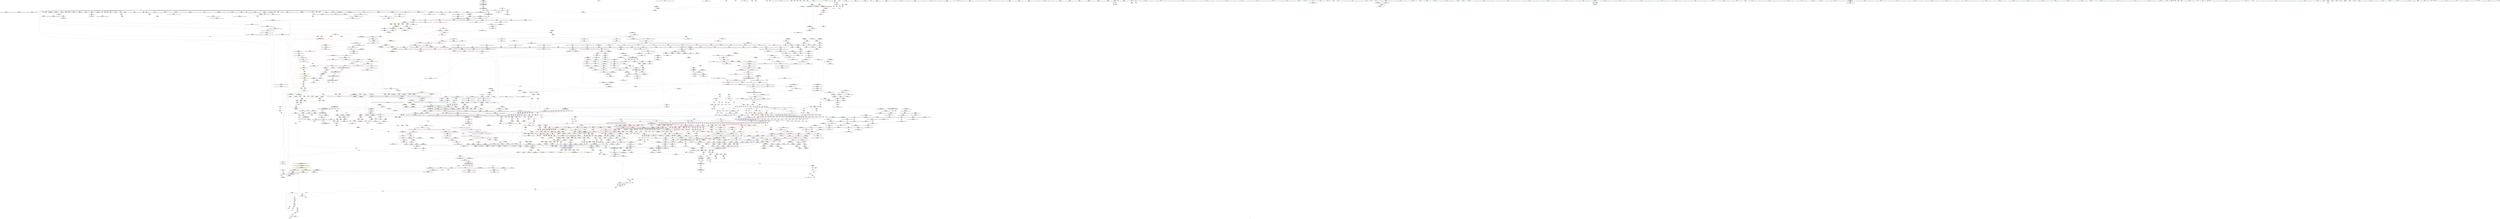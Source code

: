 digraph "SVFG" {
	label="SVFG";

	Node0x55bb793e7070 [shape=record,color=grey,label="{NodeID: 0\nNullPtr|{|<s47>190}}"];
	Node0x55bb793e7070 -> Node0x55bb7942e8c0[style=solid];
	Node0x55bb793e7070 -> Node0x55bb7942e9c0[style=solid];
	Node0x55bb793e7070 -> Node0x55bb7942ea90[style=solid];
	Node0x55bb793e7070 -> Node0x55bb7942eb60[style=solid];
	Node0x55bb793e7070 -> Node0x55bb7942ec30[style=solid];
	Node0x55bb793e7070 -> Node0x55bb7942ed00[style=solid];
	Node0x55bb793e7070 -> Node0x55bb7942edd0[style=solid];
	Node0x55bb793e7070 -> Node0x55bb794227f0[style=solid];
	Node0x55bb793e7070 -> Node0x55bb794228c0[style=solid];
	Node0x55bb793e7070 -> Node0x55bb79422990[style=solid];
	Node0x55bb793e7070 -> Node0x55bb79422a60[style=solid];
	Node0x55bb793e7070 -> Node0x55bb79422b30[style=solid];
	Node0x55bb793e7070 -> Node0x55bb79422c00[style=solid];
	Node0x55bb793e7070 -> Node0x55bb79422cd0[style=solid];
	Node0x55bb793e7070 -> Node0x55bb79422da0[style=solid];
	Node0x55bb793e7070 -> Node0x55bb79422e70[style=solid];
	Node0x55bb793e7070 -> Node0x55bb79422f40[style=solid];
	Node0x55bb793e7070 -> Node0x55bb79423010[style=solid];
	Node0x55bb793e7070 -> Node0x55bb794230e0[style=solid];
	Node0x55bb793e7070 -> Node0x55bb794231b0[style=solid];
	Node0x55bb793e7070 -> Node0x55bb79423280[style=solid];
	Node0x55bb793e7070 -> Node0x55bb79423350[style=solid];
	Node0x55bb793e7070 -> Node0x55bb79423420[style=solid];
	Node0x55bb793e7070 -> Node0x55bb794234f0[style=solid];
	Node0x55bb793e7070 -> Node0x55bb794235c0[style=solid];
	Node0x55bb793e7070 -> Node0x55bb79423690[style=solid];
	Node0x55bb793e7070 -> Node0x55bb79423760[style=solid];
	Node0x55bb793e7070 -> Node0x55bb79423830[style=solid];
	Node0x55bb793e7070 -> Node0x55bb79423900[style=solid];
	Node0x55bb793e7070 -> Node0x55bb794239d0[style=solid];
	Node0x55bb793e7070 -> Node0x55bb79423aa0[style=solid];
	Node0x55bb793e7070 -> Node0x55bb79423b70[style=solid];
	Node0x55bb793e7070 -> Node0x55bb79423c40[style=solid];
	Node0x55bb793e7070 -> Node0x55bb79423d10[style=solid];
	Node0x55bb793e7070 -> Node0x55bb79423de0[style=solid];
	Node0x55bb793e7070 -> Node0x55bb79423eb0[style=solid];
	Node0x55bb793e7070 -> Node0x55bb79423f80[style=solid];
	Node0x55bb793e7070 -> Node0x55bb79424050[style=solid];
	Node0x55bb793e7070 -> Node0x55bb79424120[style=solid];
	Node0x55bb793e7070 -> Node0x55bb79464dc0[style=solid];
	Node0x55bb793e7070 -> Node0x55bb7946b1e0[style=solid];
	Node0x55bb793e7070 -> Node0x55bb7946b2b0[style=solid];
	Node0x55bb793e7070 -> Node0x55bb7946b380[style=solid];
	Node0x55bb793e7070 -> Node0x55bb7946d670[style=solid];
	Node0x55bb793e7070 -> Node0x55bb78b27b90[style=solid];
	Node0x55bb793e7070 -> Node0x55bb794ba1c0[style=solid];
	Node0x55bb793e7070 -> Node0x55bb794ba640[style=solid];
	Node0x55bb793e7070:s47 -> Node0x55bb7961a590[style=solid,color=red];
	Node0x55bb79546830 [shape=record,color=yellow,style=double,label="{NodeID: 2657\n214V_1 = ENCHI(MR_214V_0)\npts\{1907 \}\nFun[_ZSt3maxImERKT_S2_S2_]}"];
	Node0x55bb79546830 -> Node0x55bb794607d0[style=dashed];
	Node0x55bb79425810 [shape=record,color=black,label="{NodeID: 443\n584\<--583\nconv\<--\n_ZNSt4pairIeeEC2IiiLb1EEEOS_IT_T0_E\n}"];
	Node0x55bb79425810 -> Node0x55bb79467760[style=solid];
	Node0x55bb79434e80 [shape=record,color=red,label="{NodeID: 886\n603\<--596\nthis1\<--this.addr\n_ZNSt6vectorISt4pairIeeESaIS1_EED2Ev\n}"];
	Node0x55bb79434e80 -> Node0x55bb794259b0[style=solid];
	Node0x55bb79434e80 -> Node0x55bb79425a80[style=solid];
	Node0x55bb79434e80 -> Node0x55bb79425b50[style=solid];
	Node0x55bb79434e80 -> Node0x55bb79425c20[style=solid];
	Node0x55bb79434e80 -> Node0x55bb79425cf0[style=solid];
	Node0x55bb796106d0 [shape=record,color=black,label="{NodeID: 3543\n1284 = PHI(1222, )\n}"];
	Node0x55bb796106d0 -> Node0x55bb7945aa60[style=solid];
	Node0x55bb7946b110 [shape=record,color=blue,label="{NodeID: 1329\n1349\<--1348\nthis.addr\<--this\n_ZNSt12_Vector_baseISt4pairIeeESaIS1_EE12_Vector_implC2Ev\n}"];
	Node0x55bb7946b110 -> Node0x55bb7945b0e0[style=dashed];
	Node0x55bb7941dcd0 [shape=record,color=green,label="{NodeID: 222\n1485\<--1486\n__n.addr\<--__n.addr_field_insensitive\n_ZNSt12_Vector_baseISt4pairIeeESaIS1_EE13_M_deallocateEPS1_m\n}"];
	Node0x55bb7941dcd0 -> Node0x55bb7945bde0[style=solid];
	Node0x55bb7941dcd0 -> Node0x55bb7946c080[style=solid];
	Node0x55bb794413b0 [shape=record,color=purple,label="{NodeID: 665\n1612\<--1611\n_M_impl6\<--\n_ZNSt6vectorISt4pairIeeESaIS1_EE12emplace_backIJS1_EEEvDpOT_\n}"];
	Node0x55bb7945fba0 [shape=record,color=red,label="{NodeID: 1108\n2039\<--2019\n\<--__last.addr\n_ZSt34__uninitialized_move_if_noexcept_aIPSt4pairIeeES2_SaIS1_EET0_T_S5_S4_RT1_\n|{<s0>184}}"];
	Node0x55bb7945fba0:s0 -> Node0x55bb796174d0[style=solid,color=red];
	Node0x55bb794152f0 [shape=record,color=green,label="{NodeID: 1\n7\<--1\n__dso_handle\<--dummyObj\nGlob }"];
	Node0x55bb795468e0 [shape=record,color=yellow,style=double,label="{NodeID: 2658\n216V_1 = ENCHI(MR_216V_0)\npts\{1913 \}\nFun[_ZSt3maxImERKT_S2_S2_]}"];
	Node0x55bb795468e0 -> Node0x55bb79460700[style=dashed];
	Node0x55bb794258e0 [shape=record,color=black,label="{NodeID: 444\n591\<--590\nconv5\<--\n_ZNSt4pairIeeEC2IiiLb1EEEOS_IT_T0_E\n}"];
	Node0x55bb794258e0 -> Node0x55bb79467830[style=solid];
	Node0x55bb79434f50 [shape=record,color=red,label="{NodeID: 887\n632\<--598\nexn\<--exn.slot\n_ZNSt6vectorISt4pairIeeESaIS1_EED2Ev\n|{<s0>56}}"];
	Node0x55bb79434f50:s0 -> Node0x55bb79616be0[style=solid,color=red];
	Node0x55bb796107e0 [shape=record,color=black,label="{NodeID: 3544\n1312 = PHI(1288, )\n}"];
	Node0x55bb796107e0 -> Node0x55bb7945ae70[style=solid];
	Node0x55bb7946b1e0 [shape=record,color=blue, style = dotted,label="{NodeID: 1330\n1357\<--3\n_M_start\<--dummyVal\n_ZNSt12_Vector_baseISt4pairIeeESaIS1_EE12_Vector_implC2Ev\n|{<s0>121}}"];
	Node0x55bb7946b1e0:s0 -> Node0x55bb7953a060[style=dashed,color=blue];
	Node0x55bb7941dda0 [shape=record,color=green,label="{NodeID: 223\n1499\<--1500\n_ZNSt16allocator_traitsISaISt4pairIeeEEE10deallocateERS2_PS1_m\<--_ZNSt16allocator_traitsISaISt4pairIeeEEE10deallocateERS2_PS1_m_field_insensitive\n}"];
	Node0x55bb79441480 [shape=record,color=purple,label="{NodeID: 666\n1613\<--1611\n_M_finish7\<--\n_ZNSt6vectorISt4pairIeeESaIS1_EE12emplace_backIJS1_EEEvDpOT_\n}"];
	Node0x55bb79441480 -> Node0x55bb7945ca10[style=solid];
	Node0x55bb79441480 -> Node0x55bb7946ca40[style=solid];
	Node0x55bb78b27b90 [shape=record,color=black,label="{NodeID: 2216\n2010 = PHI(2005, 3, )\n}"];
	Node0x55bb78b27b90 -> Node0x55bb7943ad90[style=solid];
	Node0x55bb7945fc70 [shape=record,color=red,label="{NodeID: 1109\n2043\<--2021\n\<--__result.addr\n_ZSt34__uninitialized_move_if_noexcept_aIPSt4pairIeeES2_SaIS1_EET0_T_S5_S4_RT1_\n|{<s0>185}}"];
	Node0x55bb7945fc70:s0 -> Node0x55bb79615e10[style=solid,color=red];
	Node0x55bb79415630 [shape=record,color=green,label="{NodeID: 2\n9\<--1\n\<--dummyObj\nCan only get source location for instruction, argument, global var or function.}"];
	Node0x55bb794259b0 [shape=record,color=black,label="{NodeID: 445\n604\<--603\n\<--this1\n_ZNSt6vectorISt4pairIeeESaIS1_EED2Ev\n}"];
	Node0x55bb794259b0 -> Node0x55bb7943e3c0[style=solid];
	Node0x55bb794259b0 -> Node0x55bb7943e490[style=solid];
	Node0x55bb79435020 [shape=record,color=red,label="{NodeID: 888\n607\<--606\n\<--_M_start\n_ZNSt6vectorISt4pairIeeESaIS1_EED2Ev\n|{<s0>53}}"];
	Node0x55bb79435020:s0 -> Node0x55bb79616490[style=solid,color=red];
	Node0x55bb796108f0 [shape=record,color=black,label="{NodeID: 3545\n1317 = PHI(1288, )\n}"];
	Node0x55bb796108f0 -> Node0x55bb7945af40[style=solid];
	Node0x55bb7946b2b0 [shape=record,color=blue, style = dotted,label="{NodeID: 1331\n1359\<--3\n_M_finish\<--dummyVal\n_ZNSt12_Vector_baseISt4pairIeeESaIS1_EE12_Vector_implC2Ev\n|{<s0>121}}"];
	Node0x55bb7946b2b0:s0 -> Node0x55bb7953a060[style=dashed,color=blue];
	Node0x55bb7941dea0 [shape=record,color=green,label="{NodeID: 224\n1505\<--1506\nthis.addr\<--this.addr_field_insensitive\n_ZNSt12_Vector_baseISt4pairIeeESaIS1_EE12_Vector_implD2Ev\n}"];
	Node0x55bb7941dea0 -> Node0x55bb7945beb0[style=solid];
	Node0x55bb7941dea0 -> Node0x55bb7946c150[style=solid];
	Node0x55bb79441550 [shape=record,color=purple,label="{NodeID: 667\n1615\<--1614\nincdec.ptr\<--\n_ZNSt6vectorISt4pairIeeESaIS1_EE12emplace_backIJS1_EEEvDpOT_\n}"];
	Node0x55bb79441550 -> Node0x55bb7946ca40[style=solid];
	Node0x55bb78b27c60 [shape=record,color=black,label="{NodeID: 2217\n1952 = PHI(1948, 1950, )\n}"];
	Node0x55bb78b27c60 -> Node0x55bb7943a7e0[style=solid];
	Node0x55bb7945fd40 [shape=record,color=red,label="{NodeID: 1110\n2044\<--2023\n\<--__alloc.addr\n_ZSt34__uninitialized_move_if_noexcept_aIPSt4pairIeeES2_SaIS1_EET0_T_S5_S4_RT1_\n|{<s0>185}}"];
	Node0x55bb7945fd40:s0 -> Node0x55bb79615ee0[style=solid,color=red];
	Node0x55bb794156f0 [shape=record,color=green,label="{NodeID: 3\n23\<--1\n.str\<--dummyObj\nGlob }"];
	Node0x55bb79425a80 [shape=record,color=black,label="{NodeID: 446\n608\<--603\n\<--this1\n_ZNSt6vectorISt4pairIeeESaIS1_EED2Ev\n}"];
	Node0x55bb79425a80 -> Node0x55bb7943e560[style=solid];
	Node0x55bb79425a80 -> Node0x55bb7943e630[style=solid];
	Node0x55bb794350f0 [shape=record,color=red,label="{NodeID: 889\n611\<--610\n\<--_M_finish\n_ZNSt6vectorISt4pairIeeESaIS1_EED2Ev\n|{<s0>53}}"];
	Node0x55bb794350f0:s0 -> Node0x55bb79616560[style=solid,color=red];
	Node0x55bb79610a00 [shape=record,color=black,label="{NodeID: 3546\n1337 = PHI()\n}"];
	Node0x55bb7946b380 [shape=record,color=blue, style = dotted,label="{NodeID: 1332\n1361\<--3\n_M_end_of_storage\<--dummyVal\n_ZNSt12_Vector_baseISt4pairIeeESaIS1_EE12_Vector_implC2Ev\n|{<s0>121}}"];
	Node0x55bb7946b380:s0 -> Node0x55bb7953a060[style=dashed,color=blue];
	Node0x55bb7941df70 [shape=record,color=green,label="{NodeID: 225\n1511\<--1512\n_ZNSaISt4pairIeeEED2Ev\<--_ZNSaISt4pairIeeEED2Ev_field_insensitive\n}"];
	Node0x55bb79441620 [shape=record,color=purple,label="{NodeID: 668\n1692\<--1672\ncoerce.dive\<--__position\n_ZNSt6vectorISt4pairIeeESaIS1_EE17_M_realloc_insertIJS1_EEEvN9__gnu_cxx17__normal_iteratorIPS1_S3_EEDpOT_\n}"];
	Node0x55bb79441620 -> Node0x55bb7946cff0[style=solid];
	Node0x55bb794a4830 [shape=record,color=grey,label="{NodeID: 2218\n861 = Binary(859, 860, )\n}"];
	Node0x55bb794a4830 -> Node0x55bb79454c30[style=solid];
	Node0x55bb7945fe10 [shape=record,color=red,label="{NodeID: 1111\n2046\<--2045\n\<--coerce.dive4\n_ZSt34__uninitialized_move_if_noexcept_aIPSt4pairIeeES2_SaIS1_EET0_T_S5_S4_RT1_\n|{<s0>185}}"];
	Node0x55bb7945fe10:s0 -> Node0x55bb79615c70[style=solid,color=red];
	Node0x55bb794157b0 [shape=record,color=green,label="{NodeID: 4\n25\<--1\n.str.2\<--dummyObj\nGlob }"];
	Node0x55bb79425b50 [shape=record,color=black,label="{NodeID: 447\n612\<--603\n\<--this1\n_ZNSt6vectorISt4pairIeeESaIS1_EED2Ev\n|{<s0>52}}"];
	Node0x55bb79425b50:s0 -> Node0x55bb796148f0[style=solid,color=red];
	Node0x55bb794351c0 [shape=record,color=red,label="{NodeID: 890\n640\<--639\n\<--second\n_Z4secuSt4pairIeeE\n|{<s0>57}}"];
	Node0x55bb794351c0:s0 -> Node0x55bb78b2aae0[style=solid,color=red];
	Node0x55bb79610ad0 [shape=record,color=black,label="{NodeID: 3547\n1656 = PHI(1661, )\n|{<s0>143}}"];
	Node0x55bb79610ad0:s0 -> Node0x55bb79614820[style=solid,color=red];
	Node0x55bb7946b450 [shape=record,color=blue,label="{NodeID: 1333\n1366\<--1365\nthis.addr\<--this\n_ZNSaISt4pairIeeEEC2Ev\n}"];
	Node0x55bb7946b450 -> Node0x55bb7945b1b0[style=dashed];
	Node0x55bb7941e070 [shape=record,color=green,label="{NodeID: 226\n1518\<--1519\n__a.addr\<--__a.addr_field_insensitive\n_ZNSt16allocator_traitsISaISt4pairIeeEEE10deallocateERS2_PS1_m\n}"];
	Node0x55bb7941e070 -> Node0x55bb7945bf80[style=solid];
	Node0x55bb7941e070 -> Node0x55bb7946c220[style=solid];
	Node0x55bb794416f0 [shape=record,color=purple,label="{NodeID: 669\n1705\<--1682\ncoerce.dive3\<--ref.tmp\n_ZNSt6vectorISt4pairIeeESaIS1_EE17_M_realloc_insertIJS1_EEEvN9__gnu_cxx17__normal_iteratorIPS1_S3_EEDpOT_\n}"];
	Node0x55bb794416f0 -> Node0x55bb7946d330[style=solid];
	Node0x55bb794a49b0 [shape=record,color=grey,label="{NodeID: 2219\n1012 = Binary(1010, 1011, )\n}"];
	Node0x55bb794a49b0 -> Node0x55bb794a4cb0[style=solid];
	Node0x55bb7945fee0 [shape=record,color=red,label="{NodeID: 1112\n2048\<--2047\n\<--coerce.dive5\n_ZSt34__uninitialized_move_if_noexcept_aIPSt4pairIeeES2_SaIS1_EET0_T_S5_S4_RT1_\n|{<s0>185}}"];
	Node0x55bb7945fee0:s0 -> Node0x55bb79615d40[style=solid,color=red];
	Node0x55bb79416020 [shape=record,color=green,label="{NodeID: 5\n27\<--1\nstdin\<--dummyObj\nGlob }"];
	Node0x55bb79425c20 [shape=record,color=black,label="{NodeID: 448\n619\<--603\n\<--this1\n_ZNSt6vectorISt4pairIeeESaIS1_EED2Ev\n|{<s0>54}}"];
	Node0x55bb79425c20:s0 -> Node0x55bb796134a0[style=solid,color=red];
	Node0x55bb79435290 [shape=record,color=red,label="{NodeID: 891\n642\<--641\n\<--first\n_Z4secuSt4pairIeeE\n|{<s0>57}}"];
	Node0x55bb79435290:s0 -> Node0x55bb79607a50[style=solid,color=red];
	Node0x55bb79610be0 [shape=record,color=black,label="{NodeID: 3548\n1698 = PHI(1900, )\n}"];
	Node0x55bb79610be0 -> Node0x55bb7946d260[style=solid];
	Node0x55bb7946b520 [shape=record,color=blue,label="{NodeID: 1334\n1377\<--1376\nthis.addr\<--this\n_ZN9__gnu_cxx13new_allocatorISt4pairIeeEEC2Ev\n}"];
	Node0x55bb7946b520 -> Node0x55bb7945b280[style=dashed];
	Node0x55bb7941e140 [shape=record,color=green,label="{NodeID: 227\n1520\<--1521\n__p.addr\<--__p.addr_field_insensitive\n_ZNSt16allocator_traitsISaISt4pairIeeEEE10deallocateERS2_PS1_m\n}"];
	Node0x55bb7941e140 -> Node0x55bb7945c050[style=solid];
	Node0x55bb7941e140 -> Node0x55bb7946c2f0[style=solid];
	Node0x55bb794417c0 [shape=record,color=purple,label="{NodeID: 670\n1720\<--1719\n_M_impl\<--\n_ZNSt6vectorISt4pairIeeESaIS1_EE17_M_realloc_insertIJS1_EEEvN9__gnu_cxx17__normal_iteratorIPS1_S3_EEDpOT_\n}"];
	Node0x55bb794417c0 -> Node0x55bb79439fc0[style=solid];
	Node0x55bb794a4b30 [shape=record,color=grey,label="{NodeID: 2220\n859 = Binary(857, 858, )\n}"];
	Node0x55bb794a4b30 -> Node0x55bb794a4830[style=solid];
	Node0x55bb7945ffb0 [shape=record,color=red,label="{NodeID: 1113\n2058\<--2055\nthis1\<--this.addr\n_ZNK9__gnu_cxx17__normal_iteratorIPSt4pairIeeESt6vectorIS2_SaIS2_EEE4baseEv\n}"];
	Node0x55bb7945ffb0 -> Node0x55bb794436a0[style=solid];
	Node0x55bb794160b0 [shape=record,color=green,label="{NodeID: 6\n28\<--1\n.str.3\<--dummyObj\nGlob }"];
	Node0x55bb79425cf0 [shape=record,color=black,label="{NodeID: 449\n629\<--603\n\<--this1\n_ZNSt6vectorISt4pairIeeESaIS1_EED2Ev\n|{<s0>55}}"];
	Node0x55bb79425cf0:s0 -> Node0x55bb796134a0[style=solid,color=red];
	Node0x55bb79435360 [shape=record,color=red,label="{NodeID: 892\n651\<--650\n\<--first2\n_Z4secuSt4pairIeeE\n}"];
	Node0x55bb79435360 -> Node0x55bb79450bb0[style=solid];
	Node0x55bb79610cf0 [shape=record,color=black,label="{NodeID: 3549\n1702 = PHI(1974, )\n}"];
	Node0x55bb79610cf0 -> Node0x55bb7946d330[style=solid];
	Node0x55bb7946b5f0 [shape=record,color=blue,label="{NodeID: 1335\n1386\<--1383\n__first.addr\<--__first\n_ZSt8_DestroyIPSt4pairIeeES1_EvT_S3_RSaIT0_E\n}"];
	Node0x55bb7946b5f0 -> Node0x55bb7945b350[style=dashed];
	Node0x55bb7941e210 [shape=record,color=green,label="{NodeID: 228\n1522\<--1523\n__n.addr\<--__n.addr_field_insensitive\n_ZNSt16allocator_traitsISaISt4pairIeeEEE10deallocateERS2_PS1_m\n}"];
	Node0x55bb7941e210 -> Node0x55bb7945c120[style=solid];
	Node0x55bb7941e210 -> Node0x55bb7946c3c0[style=solid];
	Node0x55bb79441890 [shape=record,color=purple,label="{NodeID: 671\n1730\<--1729\n_M_impl7\<--\n_ZNSt6vectorISt4pairIeeESaIS1_EE17_M_realloc_insertIJS1_EEEvN9__gnu_cxx17__normal_iteratorIPS1_S3_EEDpOT_\n}"];
	Node0x55bb794a4cb0 [shape=record,color=grey,label="{NodeID: 2221\n1014 = Binary(1013, 1012, )\n}"];
	Node0x55bb794a4cb0 -> Node0x55bb79468ef0[style=solid];
	Node0x55bb79460080 [shape=record,color=red,label="{NodeID: 1114\n2070\<--2064\n\<--__a.addr\n_ZNSt16allocator_traitsISaISt4pairIeeEEE7destroyIS1_EEvRS2_PT_\n}"];
	Node0x55bb79460080 -> Node0x55bb7943b000[style=solid];
	Node0x55bb79416140 [shape=record,color=green,label="{NodeID: 7\n30\<--1\n.str.4\<--dummyObj\nGlob }"];
	Node0x55bb79425dc0 [shape=record,color=black,label="{NodeID: 450\n637\<--655\n_Z4secuSt4pairIeeE_ret\<--sub\n_Z4secuSt4pairIeeE\n|{<s0>61|<s1>63}}"];
	Node0x55bb79425dc0:s0 -> Node0x55bb7960bd60[style=solid,color=blue];
	Node0x55bb79425dc0:s1 -> Node0x55bb7960be70[style=solid,color=blue];
	Node0x55bb79435430 [shape=record,color=red,label="{NodeID: 893\n653\<--652\n\<--second3\n_Z4secuSt4pairIeeE\n}"];
	Node0x55bb79435430 -> Node0x55bb79450bb0[style=solid];
	Node0x55bb79610e00 [shape=record,color=black,label="{NodeID: 3550\n1707 = PHI(1954, )\n}"];
	Node0x55bb79610e00 -> Node0x55bb7946d400[style=solid];
	Node0x55bb7946b6c0 [shape=record,color=blue,label="{NodeID: 1336\n1388\<--1384\n__last.addr\<--__last\n_ZSt8_DestroyIPSt4pairIeeES1_EvT_S3_RSaIT0_E\n}"];
	Node0x55bb7946b6c0 -> Node0x55bb7945b420[style=dashed];
	Node0x55bb79426810 [shape=record,color=green,label="{NodeID: 229\n1532\<--1533\n_ZN9__gnu_cxx13new_allocatorISt4pairIeeEE10deallocateEPS2_m\<--_ZN9__gnu_cxx13new_allocatorISt4pairIeeEE10deallocateEPS2_m_field_insensitive\n}"];
	Node0x55bb79441960 [shape=record,color=purple,label="{NodeID: 672\n1731\<--1729\n_M_start\<--\n_ZNSt6vectorISt4pairIeeESaIS1_EE17_M_realloc_insertIJS1_EEEvN9__gnu_cxx17__normal_iteratorIPS1_S3_EEDpOT_\n}"];
	Node0x55bb79441960 -> Node0x55bb7945e270[style=solid];
	Node0x55bb794a4e30 [shape=record,color=grey,label="{NodeID: 2222\n1009 = Binary(1005, 1008, )\n|{<s0>98}}"];
	Node0x55bb794a4e30:s0 -> Node0x55bb7961a660[style=solid,color=red];
	Node0x55bb79460150 [shape=record,color=red,label="{NodeID: 1115\n2072\<--2066\n\<--__p.addr\n_ZNSt16allocator_traitsISaISt4pairIeeEEE7destroyIS1_EEvRS2_PT_\n|{<s0>186}}"];
	Node0x55bb79460150:s0 -> Node0x55bb79614c30[style=solid,color=red];
	Node0x55bb794161d0 [shape=record,color=green,label="{NodeID: 8\n32\<--1\nstdout\<--dummyObj\nGlob }"];
	Node0x55bb79425e90 [shape=record,color=black,label="{NodeID: 451\n657\<--668\n_ZSt5atan2ee_ret\<--call\n_ZSt5atan2ee\n|{<s0>57}}"];
	Node0x55bb79425e90:s0 -> Node0x55bb7960d900[style=solid,color=blue];
	Node0x55bb79435500 [shape=record,color=red,label="{NodeID: 894\n666\<--660\n\<--__y.addr\n_ZSt5atan2ee\n}"];
	Node0x55bb79610f10 [shape=record,color=black,label="{NodeID: 3551\n1713 = PHI(1989, )\n}"];
	Node0x55bb79610f10 -> Node0x55bb7946d4d0[style=solid];
	Node0x55bb7946b790 [shape=record,color=blue,label="{NodeID: 1337\n1390\<--1385\n.addr\<--\n_ZSt8_DestroyIPSt4pairIeeES1_EvT_S3_RSaIT0_E\n}"];
	Node0x55bb79426910 [shape=record,color=green,label="{NodeID: 230\n1539\<--1540\nthis.addr\<--this.addr_field_insensitive\n_ZN9__gnu_cxx13new_allocatorISt4pairIeeEE10deallocateEPS2_m\n}"];
	Node0x55bb79426910 -> Node0x55bb7945c1f0[style=solid];
	Node0x55bb79426910 -> Node0x55bb7946c490[style=solid];
	Node0x55bb79441a30 [shape=record,color=purple,label="{NodeID: 673\n1745\<--1744\nincdec.ptr\<--\n_ZNSt6vectorISt4pairIeeESaIS1_EE17_M_realloc_insertIJS1_EEEvN9__gnu_cxx17__normal_iteratorIPS1_S3_EEDpOT_\n}"];
	Node0x55bb79441a30 -> Node0x55bb7946d810[style=solid];
	Node0x55bb794a4fb0 [shape=record,color=grey,label="{NodeID: 2223\n873 = Binary(871, 872, )\n}"];
	Node0x55bb794a4fb0 -> Node0x55bb79454db0[style=solid];
	Node0x55bb79460220 [shape=record,color=red,label="{NodeID: 1116\n2084\<--2081\nthis1\<--this.addr\n_ZNKSt6vectorISt4pairIeeESaIS1_EE8max_sizeEv\n}"];
	Node0x55bb79460220 -> Node0x55bb7943b0d0[style=solid];
	Node0x55bb79416290 [shape=record,color=green,label="{NodeID: 9\n33\<--1\n.str.5\<--dummyObj\nGlob }"];
	Node0x55bb79425f60 [shape=record,color=black,label="{NodeID: 452\n692\<--675\n\<--a\n_Z3strSt4pairIeeES0_\n}"];
	Node0x55bb79425f60 -> Node0x55bb7943ed80[style=solid];
	Node0x55bb79425f60 -> Node0x55bb7943ee50[style=solid];
	Node0x55bb794355d0 [shape=record,color=red,label="{NodeID: 895\n667\<--662\n\<--__x.addr\n_ZSt5atan2ee\n}"];
	Node0x55bb79611020 [shape=record,color=black,label="{NodeID: 3552\n1726 = PHI(1661, )\n|{<s0>149}}"];
	Node0x55bb79611020:s0 -> Node0x55bb79617400[style=solid,color=red];
	Node0x55bb7946b860 [shape=record,color=blue,label="{NodeID: 1338\n1403\<--1402\nthis.addr\<--this\n_ZNSt12_Vector_baseISt4pairIeeESaIS1_EE19_M_get_Tp_allocatorEv\n}"];
	Node0x55bb7946b860 -> Node0x55bb7945b4f0[style=dashed];
	Node0x55bb794269e0 [shape=record,color=green,label="{NodeID: 231\n1541\<--1542\n__p.addr\<--__p.addr_field_insensitive\n_ZN9__gnu_cxx13new_allocatorISt4pairIeeEE10deallocateEPS2_m\n}"];
	Node0x55bb794269e0 -> Node0x55bb7945c2c0[style=solid];
	Node0x55bb794269e0 -> Node0x55bb7946c560[style=solid];
	Node0x55bb79441b00 [shape=record,color=purple,label="{NodeID: 674\n1750\<--1749\n_M_impl13\<--\n_ZNSt6vectorISt4pairIeeESaIS1_EE17_M_realloc_insertIJS1_EEEvN9__gnu_cxx17__normal_iteratorIPS1_S3_EEDpOT_\n}"];
	Node0x55bb794a5130 [shape=record,color=grey,label="{NodeID: 2224\n2202 = Binary(2201, 393, )\n}"];
	Node0x55bb794602f0 [shape=record,color=red,label="{NodeID: 1117\n2118\<--2098\n\<--retval\n_ZSt3maxImERKT_S2_S2_\n}"];
	Node0x55bb794602f0 -> Node0x55bb7943b270[style=solid];
	Node0x55bb79416390 [shape=record,color=green,label="{NodeID: 10\n35\<--1\n_ZSt3cin\<--dummyObj\nGlob }"];
	Node0x55bb79426030 [shape=record,color=black,label="{NodeID: 453\n696\<--676\n\<--b\n_Z3strSt4pairIeeES0_\n}"];
	Node0x55bb79426030 -> Node0x55bb7943f0c0[style=solid];
	Node0x55bb79426030 -> Node0x55bb7943f190[style=solid];
	Node0x55bb794356a0 [shape=record,color=red,label="{NodeID: 896\n682\<--681\n\<--first\n_Z3strSt4pairIeeES0_\n}"];
	Node0x55bb794356a0 -> Node0x55bb794ba340[style=solid];
	Node0x55bb79611130 [shape=record,color=black,label="{NodeID: 3553\n1733 = PHI(2053, )\n}"];
	Node0x55bb79611130 -> Node0x55bb7945e340[style=solid];
	Node0x55bb7952bec0 [shape=record,color=black,label="{NodeID: 2446\nMR_76V_8 = PHI(MR_76V_5, MR_76V_2, MR_76V_2, MR_76V_5, MR_76V_4, MR_76V_6, MR_76V_3, MR_76V_6, MR_76V_2, MR_76V_5, MR_76V_2, MR_76V_2, MR_76V_7, MR_76V_3, MR_76V_6, MR_76V_3, )\npts\{2510000 \}\n|{<s0>21}}"];
	Node0x55bb7952bec0:s0 -> Node0x55bb7954db30[style=dashed,color=red];
	Node0x55bb7946b930 [shape=record,color=blue,label="{NodeID: 1339\n1412\<--1411\nthis.addr\<--this\n_ZNSt12_Vector_baseISt4pairIeeESaIS1_EED2Ev\n}"];
	Node0x55bb7946b930 -> Node0x55bb7945b5c0[style=dashed];
	Node0x55bb79426ab0 [shape=record,color=green,label="{NodeID: 232\n1543\<--1544\n.addr\<--.addr_field_insensitive\n_ZN9__gnu_cxx13new_allocatorISt4pairIeeEE10deallocateEPS2_m\n}"];
	Node0x55bb79426ab0 -> Node0x55bb7946c630[style=solid];
	Node0x55bb79441bd0 [shape=record,color=purple,label="{NodeID: 675\n1751\<--1749\n_M_finish\<--\n_ZNSt6vectorISt4pairIeeESaIS1_EE17_M_realloc_insertIJS1_EEEvN9__gnu_cxx17__normal_iteratorIPS1_S3_EEDpOT_\n}"];
	Node0x55bb79441bd0 -> Node0x55bb7945e4e0[style=solid];
	Node0x55bb794a52b0 [shape=record,color=grey,label="{NodeID: 2225\n881 = Binary(879, 880, )\n}"];
	Node0x55bb794a52b0 -> Node0x55bb7944ec30[style=solid];
	Node0x55bb794603c0 [shape=record,color=red,label="{NodeID: 1118\n2106\<--2100\n\<--__a.addr\n_ZSt3maxImERKT_S2_S2_\n}"];
	Node0x55bb794603c0 -> Node0x55bb79460700[style=solid];
	Node0x55bb79416490 [shape=record,color=green,label="{NodeID: 11\n36\<--1\n.str.6\<--dummyObj\nGlob }"];
	Node0x55bb79426100 [shape=record,color=black,label="{NodeID: 454\n691\<--677\n\<--agg.tmp\n_Z3strSt4pairIeeES0_\n}"];
	Node0x55bb79426100 -> Node0x55bb7943ebe0[style=solid];
	Node0x55bb79426100 -> Node0x55bb7943ecb0[style=solid];
	Node0x55bb79435770 [shape=record,color=red,label="{NodeID: 897\n684\<--683\n\<--first1\n_Z3strSt4pairIeeES0_\n}"];
	Node0x55bb79435770 -> Node0x55bb794ba340[style=solid];
	Node0x55bb79611240 [shape=record,color=black,label="{NodeID: 3554\n1739 = PHI(1401, )\n|{<s0>152}}"];
	Node0x55bb79611240:s0 -> Node0x55bb7961a320[style=solid,color=red];
	Node0x55bb7952c3c0 [shape=record,color=black,label="{NodeID: 2447\nMR_78V_8 = PHI(MR_78V_5, MR_78V_2, MR_78V_2, MR_78V_5, MR_78V_4, MR_78V_6, MR_78V_3, MR_78V_6, MR_78V_2, MR_78V_5, MR_78V_2, MR_78V_2, MR_78V_7, MR_78V_3, MR_78V_6, MR_78V_3, )\npts\{2510001 \}\n|{<s0>21}}"];
	Node0x55bb7952c3c0:s0 -> Node0x55bb7954dc40[style=dashed,color=red];
	Node0x55bb7946ba00 [shape=record,color=blue,label="{NodeID: 1340\n1414\<--1442\nexn.slot\<--\n_ZNSt12_Vector_baseISt4pairIeeESaIS1_EED2Ev\n}"];
	Node0x55bb7946ba00 -> Node0x55bb7945b690[style=dashed];
	Node0x55bb79426b80 [shape=record,color=green,label="{NodeID: 233\n1552\<--1553\n_ZdlPv\<--_ZdlPv_field_insensitive\n}"];
	Node0x55bb79441ca0 [shape=record,color=purple,label="{NodeID: 676\n1771\<--1770\n_M_impl17\<--\n_ZNSt6vectorISt4pairIeeESaIS1_EE17_M_realloc_insertIJS1_EEEvN9__gnu_cxx17__normal_iteratorIPS1_S3_EEDpOT_\n}"];
	Node0x55bb79441ca0 -> Node0x55bb7943a090[style=solid];
	Node0x55bb794a5430 [shape=record,color=grey,label="{NodeID: 2226\n402 = Binary(401, 398, )\n}"];
	Node0x55bb794a5430 -> Node0x55bb794667f0[style=solid];
	Node0x55bb79460490 [shape=record,color=red,label="{NodeID: 1119\n2115\<--2100\n\<--__a.addr\n_ZSt3maxImERKT_S2_S2_\n}"];
	Node0x55bb79460490 -> Node0x55bb7946f6f0[style=solid];
	Node0x55bb79416590 [shape=record,color=green,label="{NodeID: 12\n38\<--1\n.str.7\<--dummyObj\nGlob }"];
	Node0x55bb794261d0 [shape=record,color=black,label="{NodeID: 455\n695\<--679\n\<--agg.tmp2\n_Z3strSt4pairIeeES0_\n}"];
	Node0x55bb794261d0 -> Node0x55bb7943ef20[style=solid];
	Node0x55bb794261d0 -> Node0x55bb7943eff0[style=solid];
	Node0x55bb79435840 [shape=record,color=red,label="{NodeID: 898\n712\<--706\n\<--__x.addr\n_ZSt4swapIeeENSt9enable_ifIXsr6__and_ISt14__is_swappableIT_ES1_IT0_EEE5valueEvE4typeERSt4pairIS2_S4_ESA_\n|{<s0>64}}"];
	Node0x55bb79435840:s0 -> Node0x55bb796197c0[style=solid,color=red];
	Node0x55bb79611350 [shape=record,color=black,label="{NodeID: 3555\n1740 = PHI(2012, )\n}"];
	Node0x55bb79611350 -> Node0x55bb7946d740[style=solid];
	Node0x55bb7952c8c0 [shape=record,color=black,label="{NodeID: 2448\nMR_80V_8 = PHI(MR_80V_5, MR_80V_2, MR_80V_2, MR_80V_5, MR_80V_4, MR_80V_6, MR_80V_3, MR_80V_6, MR_80V_2, MR_80V_5, MR_80V_2, MR_80V_2, MR_80V_7, MR_80V_3, MR_80V_6, MR_80V_3, )\npts\{2510002 \}\n|{<s0>21}}"];
	Node0x55bb7952c8c0:s0 -> Node0x55bb7954dd50[style=dashed,color=red];
	Node0x55bb7946bad0 [shape=record,color=blue,label="{NodeID: 1341\n1416\<--1444\nehselector.slot\<--\n_ZNSt12_Vector_baseISt4pairIeeESaIS1_EED2Ev\n}"];
	Node0x55bb79426c80 [shape=record,color=green,label="{NodeID: 234\n1559\<--1560\nthis.addr\<--this.addr_field_insensitive\n_ZNSaISt4pairIeeEED2Ev\n}"];
	Node0x55bb79426c80 -> Node0x55bb7945c390[style=solid];
	Node0x55bb79426c80 -> Node0x55bb7946c700[style=solid];
	Node0x55bb79441d70 [shape=record,color=purple,label="{NodeID: 677\n1803\<--1802\n_M_impl25\<--\n_ZNSt6vectorISt4pairIeeESaIS1_EE17_M_realloc_insertIJS1_EEEvN9__gnu_cxx17__normal_iteratorIPS1_S3_EEDpOT_\n}"];
	Node0x55bb794a55b0 [shape=record,color=grey,label="{NodeID: 2227\n871 = Binary(869, 870, )\n}"];
	Node0x55bb794a55b0 -> Node0x55bb794a4fb0[style=solid];
	Node0x55bb79460560 [shape=record,color=red,label="{NodeID: 1120\n2108\<--2102\n\<--__b.addr\n_ZSt3maxImERKT_S2_S2_\n}"];
	Node0x55bb79460560 -> Node0x55bb794607d0[style=solid];
	Node0x55bb79416690 [shape=record,color=green,label="{NodeID: 13\n41\<--1\n\<--dummyObj\nCan only get source location for instruction, argument, global var or function.}"];
	Node0x55bb794262a0 [shape=record,color=black,label="{NodeID: 456\n674\<--700\n_Z3strSt4pairIeeES0__ret\<--mul\n_Z3strSt4pairIeeES0_\n|{<s0>95}}"];
	Node0x55bb794262a0:s0 -> Node0x55bb7960f9f0[style=solid,color=blue];
	Node0x55bb79435910 [shape=record,color=red,label="{NodeID: 899\n713\<--708\n\<--__y.addr\n_ZSt4swapIeeENSt9enable_ifIXsr6__and_ISt14__is_swappableIT_ES1_IT0_EEE5valueEvE4typeERSt4pairIS2_S4_ESA_\n|{<s0>64}}"];
	Node0x55bb79435910:s0 -> Node0x55bb79619890[style=solid,color=red];
	Node0x55bb79611460 [shape=record,color=black,label="{NodeID: 3556\n1747 = PHI(2053, )\n}"];
	Node0x55bb79611460 -> Node0x55bb7945e410[style=solid];
	Node0x55bb7946bba0 [shape=record,color=blue,label="{NodeID: 1342\n1455\<--1453\n__first.addr\<--__first\n_ZSt8_DestroyIPSt4pairIeeEEvT_S3_\n}"];
	Node0x55bb7946bba0 -> Node0x55bb7945b9d0[style=dashed];
	Node0x55bb79426d50 [shape=record,color=green,label="{NodeID: 235\n1565\<--1566\n_ZN9__gnu_cxx13new_allocatorISt4pairIeeEED2Ev\<--_ZN9__gnu_cxx13new_allocatorISt4pairIeeEED2Ev_field_insensitive\n}"];
	Node0x55bb79441e40 [shape=record,color=purple,label="{NodeID: 678\n1804\<--1802\n_M_start26\<--\n_ZNSt6vectorISt4pairIeeESaIS1_EE17_M_realloc_insertIJS1_EEEvN9__gnu_cxx17__normal_iteratorIPS1_S3_EEDpOT_\n}"];
	Node0x55bb79441e40 -> Node0x55bb7945e5b0[style=solid];
	Node0x55bb794a5730 [shape=record,color=grey,label="{NodeID: 2228\n1197 = Binary(1196, 398, )\n}"];
	Node0x55bb794a5730 -> Node0x55bb7946a0d0[style=solid];
	Node0x55bb79460630 [shape=record,color=red,label="{NodeID: 1121\n2112\<--2102\n\<--__b.addr\n_ZSt3maxImERKT_S2_S2_\n}"];
	Node0x55bb79460630 -> Node0x55bb7946f620[style=solid];
	Node0x55bb79416790 [shape=record,color=green,label="{NodeID: 14\n71\<--1\n\<--dummyObj\nCan only get source location for instruction, argument, global var or function.}"];
	Node0x55bb79426370 [shape=record,color=black,label="{NodeID: 457\n993\<--753\n\<--agg.tmp\n_Z1sii\n}"];
	Node0x55bb79426370 -> Node0x55bb7943f260[style=solid];
	Node0x55bb79426370 -> Node0x55bb7943f330[style=solid];
	Node0x55bb794359e0 [shape=record,color=red,label="{NodeID: 900\n1037\<--723\n\<--retval\n_Z1sii\n}"];
	Node0x55bb794359e0 -> Node0x55bb79437720[style=solid];
	Node0x55bb79611570 [shape=record,color=black,label="{NodeID: 3557\n1755 = PHI(1401, )\n|{<s0>155}}"];
	Node0x55bb79611570:s0 -> Node0x55bb7961a320[style=solid,color=red];
	Node0x55bb7946bc70 [shape=record,color=blue,label="{NodeID: 1343\n1457\<--1454\n__last.addr\<--__last\n_ZSt8_DestroyIPSt4pairIeeEEvT_S3_\n}"];
	Node0x55bb7946bc70 -> Node0x55bb7945baa0[style=dashed];
	Node0x55bb79426e50 [shape=record,color=green,label="{NodeID: 236\n1570\<--1571\nthis.addr\<--this.addr_field_insensitive\n_ZN9__gnu_cxx13new_allocatorISt4pairIeeEED2Ev\n}"];
	Node0x55bb79426e50 -> Node0x55bb7945c460[style=solid];
	Node0x55bb79426e50 -> Node0x55bb7946c7d0[style=solid];
	Node0x55bb79441f10 [shape=record,color=purple,label="{NodeID: 679\n1807\<--1806\n_M_impl27\<--\n_ZNSt6vectorISt4pairIeeESaIS1_EE17_M_realloc_insertIJS1_EEEvN9__gnu_cxx17__normal_iteratorIPS1_S3_EEDpOT_\n}"];
	Node0x55bb794a58b0 [shape=record,color=grey,label="{NodeID: 2229\n806 = Binary(803, 805, )\n}"];
	Node0x55bb794a58b0 -> Node0x55bb794a5a30[style=solid];
	Node0x55bb79460700 [shape=record,color=red,label="{NodeID: 1122\n2107\<--2106\n\<--\n_ZSt3maxImERKT_S2_S2_\n}"];
	Node0x55bb79460700 -> Node0x55bb794550b0[style=solid];
	Node0x55bb79416890 [shape=record,color=green,label="{NodeID: 15\n75\<--1\n\<--dummyObj\nCan only get source location for instruction, argument, global var or function.}"];
	Node0x55bb79426440 [shape=record,color=black,label="{NodeID: 458\n998\<--755\n\<--agg.tmp114\n_Z1sii\n}"];
	Node0x55bb79426440 -> Node0x55bb7943f5a0[style=solid];
	Node0x55bb79426440 -> Node0x55bb7943f670[style=solid];
	Node0x55bb79435ab0 [shape=record,color=red,label="{NodeID: 901\n766\<--725\n\<--a.addr\n_Z1sii\n}"];
	Node0x55bb79435ab0 -> Node0x55bb79426510[style=solid];
	Node0x55bb79611680 [shape=record,color=black,label="{NodeID: 3558\n1756 = PHI(2012, )\n}"];
	Node0x55bb79611680 -> Node0x55bb7946d8e0[style=solid];
	Node0x55bb7946bd40 [shape=record,color=blue,label="{NodeID: 1344\n1470\<--1468\n.addr\<--\n_ZNSt12_Destroy_auxILb1EE9__destroyIPSt4pairIeeEEEvT_S5_\n}"];
	Node0x55bb79426f20 [shape=record,color=green,label="{NodeID: 237\n1578\<--1579\nthis.addr\<--this.addr_field_insensitive\n_ZNSt6vectorISt4pairIeeESaIS1_EE12emplace_backIJS1_EEEvDpOT_\n}"];
	Node0x55bb79426f20 -> Node0x55bb7945c530[style=solid];
	Node0x55bb79426f20 -> Node0x55bb7946c8a0[style=solid];
	Node0x55bb79441fe0 [shape=record,color=purple,label="{NodeID: 680\n1808\<--1806\n_M_finish28\<--\n_ZNSt6vectorISt4pairIeeESaIS1_EE17_M_realloc_insertIJS1_EEEvN9__gnu_cxx17__normal_iteratorIPS1_S3_EEDpOT_\n}"];
	Node0x55bb79441fe0 -> Node0x55bb7945e680[style=solid];
	Node0x55bb794a5a30 [shape=record,color=grey,label="{NodeID: 2230\n808 = Binary(806, 807, )\n}"];
	Node0x55bb794a5a30 -> Node0x55bb794a7830[style=solid];
	Node0x55bb794607d0 [shape=record,color=red,label="{NodeID: 1123\n2109\<--2108\n\<--\n_ZSt3maxImERKT_S2_S2_\n}"];
	Node0x55bb794607d0 -> Node0x55bb794550b0[style=solid];
	Node0x55bb79416990 [shape=record,color=green,label="{NodeID: 16\n222\<--1\n\<--dummyObj\nCan only get source location for instruction, argument, global var or function.}"];
	Node0x55bb79426510 [shape=record,color=black,label="{NodeID: 459\n767\<--766\nconv\<--\n_Z1sii\n}"];
	Node0x55bb79426510 -> Node0x55bb794a82b0[style=solid];
	Node0x55bb79435b80 [shape=record,color=red,label="{NodeID: 902\n790\<--725\n\<--a.addr\n_Z1sii\n}"];
	Node0x55bb79435b80 -> Node0x55bb794266b0[style=solid];
	Node0x55bb79611790 [shape=record,color=black,label="{NodeID: 3559\n1766 = PHI()\n}"];
	Node0x55bb7946be10 [shape=record,color=blue,label="{NodeID: 1345\n1472\<--1469\n.addr1\<--\n_ZNSt12_Destroy_auxILb1EE9__destroyIPSt4pairIeeEEEvT_S5_\n}"];
	Node0x55bb79426ff0 [shape=record,color=green,label="{NodeID: 238\n1580\<--1581\n__args.addr\<--__args.addr_field_insensitive\n_ZNSt6vectorISt4pairIeeESaIS1_EE12emplace_backIJS1_EEEvDpOT_\n}"];
	Node0x55bb79426ff0 -> Node0x55bb7945c600[style=solid];
	Node0x55bb79426ff0 -> Node0x55bb7945c6d0[style=solid];
	Node0x55bb79426ff0 -> Node0x55bb7946c970[style=solid];
	Node0x55bb794420b0 [shape=record,color=purple,label="{NodeID: 681\n1815\<--1814\n_M_impl30\<--\n_ZNSt6vectorISt4pairIeeESaIS1_EE17_M_realloc_insertIJS1_EEEvN9__gnu_cxx17__normal_iteratorIPS1_S3_EEDpOT_\n}"];
	Node0x55bb794a5bb0 [shape=record,color=grey,label="{NodeID: 2231\n1189 = Binary(1188, 398, )\n}"];
	Node0x55bb794608a0 [shape=record,color=red,label="{NodeID: 1124\n2125\<--2122\n\<--__a.addr\n_ZNSt16allocator_traitsISaISt4pairIeeEEE8max_sizeERKS2_\n}"];
	Node0x55bb794608a0 -> Node0x55bb7943b340[style=solid];
	Node0x55bb79416a90 [shape=record,color=green,label="{NodeID: 17\n319\<--1\n\<--dummyObj\nCan only get source location for instruction, argument, global var or function.}"];
	Node0x55bb794265e0 [shape=record,color=black,label="{NodeID: 460\n779\<--778\nconv6\<--\n_Z1sii\n}"];
	Node0x55bb794265e0 -> Node0x55bb794a8130[style=solid];
	Node0x55bb79435c50 [shape=record,color=red,label="{NodeID: 903\n778\<--727\n\<--b.addr\n_Z1sii\n}"];
	Node0x55bb79435c50 -> Node0x55bb794265e0[style=solid];
	Node0x55bb79611860 [shape=record,color=black,label="{NodeID: 3560\n1791 = PHI(1401, )\n|{<s0>160}}"];
	Node0x55bb79611860:s0 -> Node0x55bb79616630[style=solid,color=red];
	Node0x55bb7946bee0 [shape=record,color=blue,label="{NodeID: 1346\n1481\<--1478\nthis.addr\<--this\n_ZNSt12_Vector_baseISt4pairIeeESaIS1_EE13_M_deallocateEPS1_m\n}"];
	Node0x55bb7946bee0 -> Node0x55bb7945bb70[style=dashed];
	Node0x55bb794270c0 [shape=record,color=green,label="{NodeID: 239\n1582\<--1583\nagg.tmp\<--agg.tmp_field_insensitive\n_ZNSt6vectorISt4pairIeeESaIS1_EE12emplace_backIJS1_EEEvDpOT_\n}"];
	Node0x55bb794270c0 -> Node0x55bb79440c60[style=solid];
	Node0x55bb794270c0 -> Node0x55bb79440d30[style=solid];
	Node0x55bb79442180 [shape=record,color=purple,label="{NodeID: 682\n1816\<--1814\n_M_start31\<--\n_ZNSt6vectorISt4pairIeeESaIS1_EE17_M_realloc_insertIJS1_EEEvN9__gnu_cxx17__normal_iteratorIPS1_S3_EEDpOT_\n}"];
	Node0x55bb79442180 -> Node0x55bb7945e750[style=solid];
	Node0x55bb794a5d30 [shape=record,color=grey,label="{NodeID: 2232\n839 = Binary(837, 838, )\n}"];
	Node0x55bb794a5d30 -> Node0x55bb7944f830[style=solid];
	Node0x55bb79460970 [shape=record,color=red,label="{NodeID: 1125\n2136\<--2133\nthis1\<--this.addr\n_ZNKSt12_Vector_baseISt4pairIeeESaIS1_EE19_M_get_Tp_allocatorEv\n}"];
	Node0x55bb79460970 -> Node0x55bb79443770[style=solid];
	Node0x55bb79416b90 [shape=record,color=green,label="{NodeID: 18\n360\<--1\n\<--dummyObj\nCan only get source location for instruction, argument, global var or function.}"];
	Node0x55bb794266b0 [shape=record,color=black,label="{NodeID: 461\n791\<--790\nconv12\<--\n_Z1sii\n}"];
	Node0x55bb794266b0 -> Node0x55bb794a70b0[style=solid];
	Node0x55bb79435d20 [shape=record,color=red,label="{NodeID: 904\n804\<--727\n\<--b.addr\n_Z1sii\n}"];
	Node0x55bb79435d20 -> Node0x55bb79426780[style=solid];
	Node0x55bb79611970 [shape=record,color=black,label="{NodeID: 3561\n1811 = PHI(1401, )\n|{<s0>164}}"];
	Node0x55bb79611970:s0 -> Node0x55bb79616630[style=solid,color=red];
	Node0x55bb7946bfb0 [shape=record,color=blue,label="{NodeID: 1347\n1483\<--1479\n__p.addr\<--__p\n_ZNSt12_Vector_baseISt4pairIeeESaIS1_EE13_M_deallocateEPS1_m\n}"];
	Node0x55bb7946bfb0 -> Node0x55bb7945bc40[style=dashed];
	Node0x55bb7946bfb0 -> Node0x55bb7945bd10[style=dashed];
	Node0x55bb79427190 [shape=record,color=green,label="{NodeID: 240\n1606\<--1607\n_ZSt7forwardISt4pairIeeEEOT_RNSt16remove_referenceIS2_E4typeE\<--_ZSt7forwardISt4pairIeeEEOT_RNSt16remove_referenceIS2_E4typeE_field_insensitive\n}"];
	Node0x55bb79442250 [shape=record,color=purple,label="{NodeID: 683\n1819\<--1818\n_M_impl32\<--\n_ZNSt6vectorISt4pairIeeESaIS1_EE17_M_realloc_insertIJS1_EEEvN9__gnu_cxx17__normal_iteratorIPS1_S3_EEDpOT_\n}"];
	Node0x55bb794a5eb0 [shape=record,color=grey,label="{NodeID: 2233\n354 = Binary(319, 353, )\n}"];
	Node0x55bb794a5eb0 -> Node0x55bb794663e0[style=solid];
	Node0x55bb79460a40 [shape=record,color=red,label="{NodeID: 1126\n2145\<--2142\nthis1\<--this.addr\n_ZNK9__gnu_cxx13new_allocatorISt4pairIeeEE8max_sizeEv\n}"];
	Node0x55bb79416c90 [shape=record,color=green,label="{NodeID: 19\n393\<--1\n\<--dummyObj\nCan only get source location for instruction, argument, global var or function.}"];
	Node0x55bb79426780 [shape=record,color=black,label="{NodeID: 462\n805\<--804\nconv18\<--\n_Z1sii\n}"];
	Node0x55bb79426780 -> Node0x55bb794a58b0[style=solid];
	Node0x55bb79435df0 [shape=record,color=red,label="{NodeID: 905\n814\<--729\n\<--lx\n_Z1sii\n}"];
	Node0x55bb79435df0 -> Node0x55bb79455830[style=solid];
	Node0x55bb79611a80 [shape=record,color=black,label="{NodeID: 3562\n1895 = PHI(1661, )\n}"];
	Node0x55bb79611a80 -> Node0x55bb7943a710[style=solid];
	Node0x55bb7946c080 [shape=record,color=blue,label="{NodeID: 1348\n1485\<--1480\n__n.addr\<--__n\n_ZNSt12_Vector_baseISt4pairIeeESaIS1_EE13_M_deallocateEPS1_m\n}"];
	Node0x55bb7946c080 -> Node0x55bb7945bde0[style=dashed];
	Node0x55bb79427290 [shape=record,color=green,label="{NodeID: 241\n1609\<--1610\n_ZNSt16allocator_traitsISaISt4pairIeeEEE9constructIS1_JS1_EEEvRS2_PT_DpOT0_\<--_ZNSt16allocator_traitsISaISt4pairIeeEEE9constructIS1_JS1_EEEvRS2_PT_DpOT0__field_insensitive\n}"];
	Node0x55bb79442320 [shape=record,color=purple,label="{NodeID: 684\n1820\<--1818\n_M_end_of_storage\<--\n_ZNSt6vectorISt4pairIeeESaIS1_EE17_M_realloc_insertIJS1_EEEvN9__gnu_cxx17__normal_iteratorIPS1_S3_EEDpOT_\n}"];
	Node0x55bb79442320 -> Node0x55bb7945e820[style=solid];
	Node0x55bb794a6030 [shape=record,color=grey,label="{NodeID: 2234\n348 = Binary(346, 347, )\n}"];
	Node0x55bb794a6030 -> Node0x55bb794a6330[style=solid];
	Node0x55bb79460b10 [shape=record,color=red,label="{NodeID: 1127\n2157\<--2151\nthis1\<--this.addr\n_ZN9__gnu_cxx17__normal_iteratorIPSt4pairIeeESt6vectorIS2_SaIS2_EEEC2ERKS3_\n}"];
	Node0x55bb79460b10 -> Node0x55bb79443840[style=solid];
	Node0x55bb79416d90 [shape=record,color=green,label="{NodeID: 20\n394\<--1\n\<--dummyObj\nCan only get source location for instruction, argument, global var or function.}"];
	Node0x55bb79436f00 [shape=record,color=black,label="{NodeID: 463\n919\<--918\nconv68\<--call67\n_Z1sii\n}"];
	Node0x55bb79436f00 -> Node0x55bb794ba940[style=solid];
	Node0x55bb79435ec0 [shape=record,color=red,label="{NodeID: 906\n824\<--729\n\<--lx\n_Z1sii\n|{<s0>65}}"];
	Node0x55bb79435ec0:s0 -> Node0x55bb79613980[style=solid,color=red];
	Node0x55bb79611b90 [shape=record,color=black,label="{NodeID: 3563\n2086 = PHI(2131, )\n|{<s0>188}}"];
	Node0x55bb79611b90:s0 -> Node0x55bb79618850[style=solid,color=red];
	Node0x55bb7952f1e0 [shape=record,color=black,label="{NodeID: 2456\nMR_322V_12 = PHI(MR_322V_11, MR_322V_8, MR_322V_5, MR_322V_11, MR_322V_7, MR_322V_3, MR_322V_9, MR_322V_6, MR_322V_3, MR_322V_9, MR_322V_5, MR_322V_11, MR_322V_7, MR_322V_4, MR_322V_10, MR_322V_7, MR_322V_3, MR_322V_9, MR_322V_5, )\npts\{7380000 \}\n|{<s0>78}}"];
	Node0x55bb7952f1e0:s0 -> Node0x55bb7954db30[style=dashed,color=red];
	Node0x55bb7946c150 [shape=record,color=blue,label="{NodeID: 1349\n1505\<--1504\nthis.addr\<--this\n_ZNSt12_Vector_baseISt4pairIeeESaIS1_EE12_Vector_implD2Ev\n}"];
	Node0x55bb7946c150 -> Node0x55bb7945beb0[style=dashed];
	Node0x55bb79427390 [shape=record,color=green,label="{NodeID: 242\n1619\<--1620\n_ZNSt6vectorISt4pairIeeESaIS1_EE3endEv\<--_ZNSt6vectorISt4pairIeeESaIS1_EE3endEv_field_insensitive\n}"];
	Node0x55bb794423f0 [shape=record,color=purple,label="{NodeID: 685\n1823\<--1822\n_M_impl33\<--\n_ZNSt6vectorISt4pairIeeESaIS1_EE17_M_realloc_insertIJS1_EEEvN9__gnu_cxx17__normal_iteratorIPS1_S3_EEDpOT_\n}"];
	Node0x55bb794a61b0 [shape=record,color=grey,label="{NodeID: 2235\n351 = Binary(349, 350, )\n}"];
	Node0x55bb794a61b0 -> Node0x55bb794a6330[style=solid];
	Node0x55bb79460be0 [shape=record,color=red,label="{NodeID: 1128\n2159\<--2153\n\<--__i.addr\n_ZN9__gnu_cxx17__normal_iteratorIPSt4pairIeeESt6vectorIS2_SaIS2_EEEC2ERKS3_\n}"];
	Node0x55bb79460be0 -> Node0x55bb79460cb0[style=solid];
	Node0x55bb79416e90 [shape=record,color=green,label="{NodeID: 21\n398\<--1\n\<--dummyObj\nCan only get source location for instruction, argument, global var or function.}"];
	Node0x55bb79436fd0 [shape=record,color=black,label="{NodeID: 464\n923\<--922\nconv71\<--call70\n_Z1sii\n}"];
	Node0x55bb79436fd0 -> Node0x55bb794ba940[style=solid];
	Node0x55bb79435f90 [shape=record,color=red,label="{NodeID: 907\n844\<--729\n\<--lx\n_Z1sii\n|{<s0>67}}"];
	Node0x55bb79435f90:s0 -> Node0x55bb79613980[style=solid,color=red];
	Node0x55bb79611ca0 [shape=record,color=black,label="{NodeID: 3564\n2089 = PHI(2120, )\n}"];
	Node0x55bb79611ca0 -> Node0x55bb7943b1a0[style=solid];
	Node0x55bb7946c220 [shape=record,color=blue,label="{NodeID: 1350\n1518\<--1515\n__a.addr\<--__a\n_ZNSt16allocator_traitsISaISt4pairIeeEEE10deallocateERS2_PS1_m\n}"];
	Node0x55bb7946c220 -> Node0x55bb7945bf80[style=dashed];
	Node0x55bb79427490 [shape=record,color=green,label="{NodeID: 243\n1628\<--1629\n_ZNSt6vectorISt4pairIeeESaIS1_EE17_M_realloc_insertIJS1_EEEvN9__gnu_cxx17__normal_iteratorIPS1_S3_EEDpOT_\<--_ZNSt6vectorISt4pairIeeESaIS1_EE17_M_realloc_insertIJS1_EEEvN9__gnu_cxx17__normal_iteratorIPS1_S3_EEDpOT__field_insensitive\n}"];
	Node0x55bb794424c0 [shape=record,color=purple,label="{NodeID: 686\n1824\<--1822\n_M_start34\<--\n_ZNSt6vectorISt4pairIeeESaIS1_EE17_M_realloc_insertIJS1_EEEvN9__gnu_cxx17__normal_iteratorIPS1_S3_EEDpOT_\n}"];
	Node0x55bb794424c0 -> Node0x55bb7945e8f0[style=solid];
	Node0x55bb794a6330 [shape=record,color=grey,label="{NodeID: 2236\n352 = Binary(348, 351, )\n|{<s0>25}}"];
	Node0x55bb794a6330:s0 -> Node0x55bb79616b10[style=solid,color=red];
	Node0x55bb79460cb0 [shape=record,color=red,label="{NodeID: 1129\n2160\<--2159\n\<--\n_ZN9__gnu_cxx17__normal_iteratorIPSt4pairIeeESt6vectorIS2_SaIS2_EEEC2ERKS3_\n}"];
	Node0x55bb79460cb0 -> Node0x55bb7946fbd0[style=solid];
	Node0x55bb79416f90 [shape=record,color=green,label="{NodeID: 22\n406\<--1\n\<--dummyObj\nCan only get source location for instruction, argument, global var or function.}"];
	Node0x55bb794370a0 [shape=record,color=black,label="{NodeID: 465\n943\<--942\nconv79\<--call78\n_Z1sii\n}"];
	Node0x55bb794370a0 -> Node0x55bb794ba7c0[style=solid];
	Node0x55bb79436060 [shape=record,color=red,label="{NodeID: 908\n866\<--729\n\<--lx\n_Z1sii\n|{<s0>69}}"];
	Node0x55bb79436060:s0 -> Node0x55bb79613980[style=solid,color=red];
	Node0x55bb79611db0 [shape=record,color=black,label="{NodeID: 3565\n2127 = PHI(2140, )\n}"];
	Node0x55bb79611db0 -> Node0x55bb7943b410[style=solid];
	Node0x55bb7946c2f0 [shape=record,color=blue,label="{NodeID: 1351\n1520\<--1516\n__p.addr\<--__p\n_ZNSt16allocator_traitsISaISt4pairIeeEEE10deallocateERS2_PS1_m\n}"];
	Node0x55bb7946c2f0 -> Node0x55bb7945c050[style=dashed];
	Node0x55bb79427590 [shape=record,color=green,label="{NodeID: 244\n1634\<--1635\n__t.addr\<--__t.addr_field_insensitive\n_ZSt4moveIRSt4pairIeeEEONSt16remove_referenceIT_E4typeEOS4_\n}"];
	Node0x55bb79427590 -> Node0x55bb7945cbb0[style=solid];
	Node0x55bb79427590 -> Node0x55bb7946cbe0[style=solid];
	Node0x55bb79442590 [shape=record,color=purple,label="{NodeID: 687\n1833\<--1832\n_M_impl35\<--\n_ZNSt6vectorISt4pairIeeESaIS1_EE17_M_realloc_insertIJS1_EEEvN9__gnu_cxx17__normal_iteratorIPS1_S3_EEDpOT_\n}"];
	Node0x55bb794a64b0 [shape=record,color=grey,label="{NodeID: 2237\n1150 = Binary(1149, 398, )\n}"];
	Node0x55bb794a64b0 -> Node0x55bb79469b20[style=solid];
	Node0x55bb79460d80 [shape=record,color=red,label="{NodeID: 1130\n2172\<--2166\n\<--__a.addr\n_ZNSt16allocator_traitsISaISt4pairIeeEEE8allocateERS2_m\n}"];
	Node0x55bb79460d80 -> Node0x55bb7943b750[style=solid];
	Node0x55bb79417090 [shape=record,color=green,label="{NodeID: 23\n701\<--1\n\<--dummyObj\nCan only get source location for instruction, argument, global var or function.}"];
	Node0x55bb79437170 [shape=record,color=black,label="{NodeID: 466\n947\<--946\nconv82\<--call81\n_Z1sii\n}"];
	Node0x55bb79437170 -> Node0x55bb794ba7c0[style=solid];
	Node0x55bb79436130 [shape=record,color=red,label="{NodeID: 909\n886\<--729\n\<--lx\n_Z1sii\n|{<s0>71}}"];
	Node0x55bb79436130:s0 -> Node0x55bb79613980[style=solid,color=red];
	Node0x55bb79611ec0 [shape=record,color=black,label="{NodeID: 3566\n2175 = PHI(2179, )\n}"];
	Node0x55bb79611ec0 -> Node0x55bb7943b820[style=solid];
	Node0x55bb7946c3c0 [shape=record,color=blue,label="{NodeID: 1352\n1522\<--1517\n__n.addr\<--__n\n_ZNSt16allocator_traitsISaISt4pairIeeEEE10deallocateERS2_PS1_m\n}"];
	Node0x55bb7946c3c0 -> Node0x55bb7945c120[style=dashed];
	Node0x55bb79427660 [shape=record,color=green,label="{NodeID: 245\n1643\<--1644\n__a.addr\<--__a.addr_field_insensitive\n_ZNSt16allocator_traitsISaISt4pairIeeEEE9constructIS1_JS1_EEEvRS2_PT_DpOT0_\n}"];
	Node0x55bb79427660 -> Node0x55bb7945cc80[style=solid];
	Node0x55bb79427660 -> Node0x55bb7946ccb0[style=solid];
	Node0x55bb79442660 [shape=record,color=purple,label="{NodeID: 688\n1834\<--1832\n_M_start36\<--\n_ZNSt6vectorISt4pairIeeESaIS1_EE17_M_realloc_insertIJS1_EEEvN9__gnu_cxx17__normal_iteratorIPS1_S3_EEDpOT_\n}"];
	Node0x55bb79442660 -> Node0x55bb7946dcf0[style=solid];
	Node0x55bb794a6630 [shape=record,color=grey,label="{NodeID: 2238\n801 = Binary(763, 800, )\n}"];
	Node0x55bb794a6630 -> Node0x55bb794a67b0[style=solid];
	Node0x55bb79460e50 [shape=record,color=red,label="{NodeID: 1131\n2174\<--2168\n\<--__n.addr\n_ZNSt16allocator_traitsISaISt4pairIeeEEE8allocateERS2_m\n|{<s0>190}}"];
	Node0x55bb79460e50:s0 -> Node0x55bb7961a4c0[style=solid,color=red];
	Node0x55bb79417190 [shape=record,color=green,label="{NodeID: 24\n763\<--1\n\<--dummyObj\nCan only get source location for instruction, argument, global var or function.}"];
	Node0x55bb79547f40 [shape=record,color=yellow,style=double,label="{NodeID: 2681\n102V_1 = ENCHI(MR_102V_0)\npts\{2510000 7380000 \}\nFun[_ZNSt6vectorISt4pairIeeESaIS1_EEixEm]}"];
	Node0x55bb79547f40 -> Node0x55bb79434730[style=dashed];
	Node0x55bb79437240 [shape=record,color=black,label="{NodeID: 467\n960\<--959\nconv91\<--call90\n_Z1sii\n}"];
	Node0x55bb79437240 -> Node0x55bb794b98c0[style=solid];
	Node0x55bb79436200 [shape=record,color=red,label="{NodeID: 910\n907\<--729\n\<--lx\n_Z1sii\n}"];
	Node0x55bb79436200 -> Node0x55bb7944ef30[style=solid];
	Node0x55bb79611fd0 [shape=record,color=black,label="{NodeID: 3567\n2194 = PHI(2140, )\n}"];
	Node0x55bb79611fd0 -> Node0x55bb79454f30[style=solid];
	Node0x55bb7946c490 [shape=record,color=blue,label="{NodeID: 1353\n1539\<--1536\nthis.addr\<--this\n_ZN9__gnu_cxx13new_allocatorISt4pairIeeEE10deallocateEPS2_m\n}"];
	Node0x55bb7946c490 -> Node0x55bb7945c1f0[style=dashed];
	Node0x55bb79427730 [shape=record,color=green,label="{NodeID: 246\n1645\<--1646\n__p.addr\<--__p.addr_field_insensitive\n_ZNSt16allocator_traitsISaISt4pairIeeEEE9constructIS1_JS1_EEEvRS2_PT_DpOT0_\n}"];
	Node0x55bb79427730 -> Node0x55bb7945cd50[style=solid];
	Node0x55bb79427730 -> Node0x55bb7946cd80[style=solid];
	Node0x55bb79442730 [shape=record,color=purple,label="{NodeID: 689\n1838\<--1837\n_M_impl37\<--\n_ZNSt6vectorISt4pairIeeESaIS1_EE17_M_realloc_insertIJS1_EEEvN9__gnu_cxx17__normal_iteratorIPS1_S3_EEDpOT_\n}"];
	Node0x55bb794a67b0 [shape=record,color=grey,label="{NodeID: 2239\n803 = Binary(801, 802, )\n}"];
	Node0x55bb794a67b0 -> Node0x55bb794a58b0[style=solid];
	Node0x55bb79460f20 [shape=record,color=red,label="{NodeID: 1132\n2192\<--2183\nthis1\<--this.addr\n_ZN9__gnu_cxx13new_allocatorISt4pairIeeEE8allocateEmPKv\n|{<s0>191}}"];
	Node0x55bb79460f20:s0 -> Node0x55bb79617190[style=solid,color=red];
	Node0x55bb79417290 [shape=record,color=green,label="{NodeID: 25\n992\<--1\n\<--dummyObj\nCan only get source location for instruction, argument, global var or function.|{<s0>91|<s1>96|<s2>99}}"];
	Node0x55bb79417290:s0 -> Node0x55bb79618780[style=solid,color=red];
	Node0x55bb79417290:s1 -> Node0x55bb79618780[style=solid,color=red];
	Node0x55bb79417290:s2 -> Node0x55bb79618780[style=solid,color=red];
	Node0x55bb79437310 [shape=record,color=black,label="{NodeID: 468\n964\<--963\nconv94\<--call93\n_Z1sii\n}"];
	Node0x55bb79437310 -> Node0x55bb794b98c0[style=solid];
	Node0x55bb794362d0 [shape=record,color=red,label="{NodeID: 911\n916\<--729\n\<--lx\n_Z1sii\n|{<s0>74}}"];
	Node0x55bb794362d0:s0 -> Node0x55bb79618920[style=solid,color=red];
	Node0x55bb796120e0 [shape=record,color=black,label="{NodeID: 3568\n2247 = PHI(2265, )\n}"];
	Node0x55bb796120e0 -> Node0x55bb7943bdd0[style=solid];
	Node0x55bb7946c560 [shape=record,color=blue,label="{NodeID: 1354\n1541\<--1537\n__p.addr\<--__p\n_ZN9__gnu_cxx13new_allocatorISt4pairIeeEE10deallocateEPS2_m\n}"];
	Node0x55bb7946c560 -> Node0x55bb7945c2c0[style=dashed];
	Node0x55bb79427800 [shape=record,color=green,label="{NodeID: 247\n1647\<--1648\n__args.addr\<--__args.addr_field_insensitive\n_ZNSt16allocator_traitsISaISt4pairIeeEEE9constructIS1_JS1_EEEvRS2_PT_DpOT0_\n}"];
	Node0x55bb79427800 -> Node0x55bb7945ce20[style=solid];
	Node0x55bb79427800 -> Node0x55bb7946ce50[style=solid];
	Node0x55bb79442800 [shape=record,color=purple,label="{NodeID: 690\n1839\<--1837\n_M_finish38\<--\n_ZNSt6vectorISt4pairIeeESaIS1_EE17_M_realloc_insertIJS1_EEEvN9__gnu_cxx17__normal_iteratorIPS1_S3_EEDpOT_\n}"];
	Node0x55bb79442800 -> Node0x55bb7946ddc0[style=solid];
	Node0x55bb794a6930 [shape=record,color=grey,label="{NodeID: 2240\n794 = Binary(792, 793, )\n}"];
	Node0x55bb794a6930 -> Node0x55bb794a6ab0[style=solid];
	Node0x55bb79460ff0 [shape=record,color=red,label="{NodeID: 1133\n2193\<--2185\n\<--__n.addr\n_ZN9__gnu_cxx13new_allocatorISt4pairIeeEE8allocateEmPKv\n}"];
	Node0x55bb79460ff0 -> Node0x55bb79454f30[style=solid];
	Node0x55bb79417390 [shape=record,color=green,label="{NodeID: 26\n997\<--1\n\<--dummyObj\nCan only get source location for instruction, argument, global var or function.|{<s0>93|<s1>97|<s2>100|<s3>144}}"];
	Node0x55bb79417390:s0 -> Node0x55bb79618780[style=solid,color=red];
	Node0x55bb79417390:s1 -> Node0x55bb79618780[style=solid,color=red];
	Node0x55bb79417390:s2 -> Node0x55bb79618780[style=solid,color=red];
	Node0x55bb79417390:s3 -> Node0x55bb796162f0[style=solid,color=red];
	Node0x55bb79548160 [shape=record,color=yellow,style=double,label="{NodeID: 2683\n18V_1 = ENCHI(MR_18V_0)\npts\{12 \}\nFun[_Z2inee]}"];
	Node0x55bb79548160 -> Node0x55bb794457f0[style=dashed];
	Node0x55bb794373e0 [shape=record,color=black,label="{NodeID: 469\n977\<--976\nconv103\<--call102\n_Z1sii\n}"];
	Node0x55bb794373e0 -> Node0x55bb794b9740[style=solid];
	Node0x55bb794363a0 [shape=record,color=red,label="{NodeID: 912\n920\<--729\n\<--lx\n_Z1sii\n|{<s0>75}}"];
	Node0x55bb794363a0:s0 -> Node0x55bb79618920[style=solid,color=red];
	Node0x55bb796121f0 [shape=record,color=black,label="{NodeID: 3569\n2299 = PHI(2303, )\n}"];
	Node0x55bb796121f0 -> Node0x55bb7943c2b0[style=solid];
	Node0x55bb79530fe0 [shape=record,color=black,label="{NodeID: 2462\nMR_328V_12 = PHI(MR_328V_11, MR_328V_8, MR_328V_5, MR_328V_11, MR_328V_7, MR_328V_3, MR_328V_9, MR_328V_6, MR_328V_3, MR_328V_9, MR_328V_5, MR_328V_11, MR_328V_7, MR_328V_4, MR_328V_10, MR_328V_7, MR_328V_3, MR_328V_9, MR_328V_5, )\npts\{7380001 7380002 \}\n|{<s0>78|<s1>78}}"];
	Node0x55bb79530fe0:s0 -> Node0x55bb7954dc40[style=dashed,color=red];
	Node0x55bb79530fe0:s1 -> Node0x55bb7954dd50[style=dashed,color=red];
	Node0x55bb7946c630 [shape=record,color=blue,label="{NodeID: 1355\n1543\<--1538\n.addr\<--\n_ZN9__gnu_cxx13new_allocatorISt4pairIeeEE10deallocateEPS2_m\n}"];
	Node0x55bb794278d0 [shape=record,color=green,label="{NodeID: 248\n1658\<--1659\n_ZN9__gnu_cxx13new_allocatorISt4pairIeeEE9constructIS2_JS2_EEEvPT_DpOT0_\<--_ZN9__gnu_cxx13new_allocatorISt4pairIeeEE9constructIS2_JS2_EEEvPT_DpOT0__field_insensitive\n}"];
	Node0x55bb794428d0 [shape=record,color=purple,label="{NodeID: 691\n1845\<--1844\n_M_impl40\<--\n_ZNSt6vectorISt4pairIeeESaIS1_EE17_M_realloc_insertIJS1_EEEvN9__gnu_cxx17__normal_iteratorIPS1_S3_EEDpOT_\n}"];
	Node0x55bb794a6ab0 [shape=record,color=grey,label="{NodeID: 2241\n796 = Binary(794, 795, )\n}"];
	Node0x55bb794a6ab0 -> Node0x55bb794a6db0[style=solid];
	Node0x55bb794610c0 [shape=record,color=red,label="{NodeID: 1134\n2201\<--2185\n\<--__n.addr\n_ZN9__gnu_cxx13new_allocatorISt4pairIeeEE8allocateEmPKv\n}"];
	Node0x55bb794610c0 -> Node0x55bb794a5130[style=solid];
	Node0x55bb79417490 [shape=record,color=green,label="{NodeID: 27\n1130\<--1\n\<--dummyObj\nCan only get source location for instruction, argument, global var or function.}"];
	Node0x55bb79548270 [shape=record,color=yellow,style=double,label="{NodeID: 2684\n20V_1 = ENCHI(MR_20V_0)\npts\{14 \}\nFun[_Z2inee]}"];
	Node0x55bb79548270 -> Node0x55bb79446420[style=dashed];
	Node0x55bb794374b0 [shape=record,color=black,label="{NodeID: 470\n981\<--980\nconv106\<--call105\n_Z1sii\n}"];
	Node0x55bb794374b0 -> Node0x55bb794b9740[style=solid];
	Node0x55bb79436470 [shape=record,color=red,label="{NodeID: 913\n926\<--729\n\<--lx\n_Z1sii\n|{<s0>76}}"];
	Node0x55bb79436470:s0 -> Node0x55bb796192e0[style=solid,color=red];
	Node0x55bb79612300 [shape=record,color=black,label="{NodeID: 3570\n2396 = PHI(2448, )\n}"];
	Node0x55bb79612300 -> Node0x55bb79450a30[style=solid];
	Node0x55bb7946c700 [shape=record,color=blue,label="{NodeID: 1356\n1559\<--1558\nthis.addr\<--this\n_ZNSaISt4pairIeeEED2Ev\n}"];
	Node0x55bb7946c700 -> Node0x55bb7945c390[style=dashed];
	Node0x55bb794279d0 [shape=record,color=green,label="{NodeID: 249\n1663\<--1664\n__t.addr\<--__t.addr_field_insensitive\n_ZSt7forwardISt4pairIeeEEOT_RNSt16remove_referenceIS2_E4typeE\n}"];
	Node0x55bb794279d0 -> Node0x55bb7945cef0[style=solid];
	Node0x55bb794279d0 -> Node0x55bb7946cf20[style=solid];
	Node0x55bb794429a0 [shape=record,color=purple,label="{NodeID: 692\n1846\<--1844\n_M_end_of_storage41\<--\n_ZNSt6vectorISt4pairIeeESaIS1_EE17_M_realloc_insertIJS1_EEEvN9__gnu_cxx17__normal_iteratorIPS1_S3_EEDpOT_\n}"];
	Node0x55bb794429a0 -> Node0x55bb7946de90[style=solid];
	Node0x55bb794a6c30 [shape=record,color=grey,label="{NodeID: 2242\n1145 = Binary(1144, 398, )\n}"];
	Node0x55bb794a6c30 -> Node0x55bb79469a50[style=solid];
	Node0x55bb79461190 [shape=record,color=red,label="{NodeID: 1135\n2242\<--2221\n\<--__result.addr\n_ZSt22__uninitialized_copy_aISt13move_iteratorIPSt4pairIeeEES3_S2_ET0_T_S6_S5_RSaIT1_E\n|{<s0>196}}"];
	Node0x55bb79461190:s0 -> Node0x55bb78b2d050[style=solid,color=red];
	Node0x55bb79417590 [shape=record,color=green,label="{NodeID: 28\n1155\<--1\n\<--dummyObj\nCan only get source location for instruction, argument, global var or function.}"];
	Node0x55bb79548350 [shape=record,color=yellow,style=double,label="{NodeID: 2685\n22V_1 = ENCHI(MR_22V_0)\npts\{16 \}\nFun[_Z2inee]}"];
	Node0x55bb79548350 -> Node0x55bb7942f5f0[style=dashed];
	Node0x55bb79437580 [shape=record,color=black,label="{NodeID: 471\n994\<--991\n\<--call113\n_Z1sii\n}"];
	Node0x55bb79437580 -> Node0x55bb7943f400[style=solid];
	Node0x55bb79437580 -> Node0x55bb7943f4d0[style=solid];
	Node0x55bb79436540 [shape=record,color=red,label="{NodeID: 914\n928\<--729\n\<--lx\n_Z1sii\n|{<s0>76}}"];
	Node0x55bb79436540:s0 -> Node0x55bb79619480[style=solid,color=red];
	Node0x55bb79612410 [shape=record,color=black,label="{NodeID: 3571\n2327 = PHI(2385, )\n}"];
	Node0x55bb7946c7d0 [shape=record,color=blue,label="{NodeID: 1357\n1570\<--1569\nthis.addr\<--this\n_ZN9__gnu_cxx13new_allocatorISt4pairIeeEED2Ev\n}"];
	Node0x55bb7946c7d0 -> Node0x55bb7945c460[style=dashed];
	Node0x55bb79427aa0 [shape=record,color=green,label="{NodeID: 250\n1672\<--1673\n__position\<--__position_field_insensitive\n_ZNSt6vectorISt4pairIeeESaIS1_EE17_M_realloc_insertIJS1_EEEvN9__gnu_cxx17__normal_iteratorIPS1_S3_EEDpOT_\n|{|<s1>146|<s2>150|<s3>153}}"];
	Node0x55bb79427aa0 -> Node0x55bb79441620[style=solid];
	Node0x55bb79427aa0:s1 -> Node0x55bb79616f20[style=solid,color=red];
	Node0x55bb79427aa0:s2 -> Node0x55bb796152b0[style=solid,color=red];
	Node0x55bb79427aa0:s3 -> Node0x55bb796152b0[style=solid,color=red];
	Node0x55bb79442a70 [shape=record,color=purple,label="{NodeID: 693\n1874\<--1862\ncoerce.dive\<--retval\n_ZNSt6vectorISt4pairIeeESaIS1_EE3endEv\n}"];
	Node0x55bb79442a70 -> Node0x55bb7945ea90[style=solid];
	Node0x55bb794a6db0 [shape=record,color=grey,label="{NodeID: 2243\n798 = Binary(796, 797, )\n}"];
	Node0x55bb794a6db0 -> Node0x55bb79468530[style=solid];
	Node0x55bb79461260 [shape=record,color=red,label="{NodeID: 1136\n2244\<--2243\n\<--coerce.dive3\n_ZSt22__uninitialized_copy_aISt13move_iteratorIPSt4pairIeeEES3_S2_ET0_T_S6_S5_RSaIT1_E\n|{<s0>196}}"];
	Node0x55bb79461260:s0 -> Node0x55bb79607e10[style=solid,color=red];
	Node0x55bb79417690 [shape=record,color=green,label="{NodeID: 29\n1167\<--1\n\<--dummyObj\nCan only get source location for instruction, argument, global var or function.}"];
	Node0x55bb79437650 [shape=record,color=black,label="{NodeID: 472\n999\<--996\n\<--call115\n_Z1sii\n}"];
	Node0x55bb79437650 -> Node0x55bb7943f740[style=solid];
	Node0x55bb79437650 -> Node0x55bb7943f810[style=solid];
	Node0x55bb79436610 [shape=record,color=red,label="{NodeID: 915\n940\<--729\n\<--lx\n_Z1sii\n|{<s0>79}}"];
	Node0x55bb79436610:s0 -> Node0x55bb79618920[style=solid,color=red];
	Node0x55bb79612520 [shape=record,color=black,label="{NodeID: 3572\n2332 = PHI(2420, )\n|{<s0>204}}"];
	Node0x55bb79612520:s0 -> Node0x55bb79614d00[style=solid,color=red];
	Node0x55bb7946c8a0 [shape=record,color=blue,label="{NodeID: 1358\n1578\<--1576\nthis.addr\<--this\n_ZNSt6vectorISt4pairIeeESaIS1_EE12emplace_backIJS1_EEEvDpOT_\n}"];
	Node0x55bb7946c8a0 -> Node0x55bb7945c530[style=dashed];
	Node0x55bb79427b70 [shape=record,color=green,label="{NodeID: 251\n1674\<--1675\nthis.addr\<--this.addr_field_insensitive\n_ZNSt6vectorISt4pairIeeESaIS1_EE17_M_realloc_insertIJS1_EEEvN9__gnu_cxx17__normal_iteratorIPS1_S3_EEDpOT_\n}"];
	Node0x55bb79427b70 -> Node0x55bb7945cfc0[style=solid];
	Node0x55bb79427b70 -> Node0x55bb7946d0c0[style=solid];
	Node0x55bb79442b40 [shape=record,color=purple,label="{NodeID: 694\n1869\<--1868\n_M_impl\<--\n_ZNSt6vectorISt4pairIeeESaIS1_EE3endEv\n}"];
	Node0x55bb794a6f30 [shape=record,color=grey,label="{NodeID: 2244\n789 = Binary(787, 788, )\n}"];
	Node0x55bb794a6f30 -> Node0x55bb794a70b0[style=solid];
	Node0x55bb79461330 [shape=record,color=red,label="{NodeID: 1137\n2246\<--2245\n\<--coerce.dive4\n_ZSt22__uninitialized_copy_aISt13move_iteratorIPSt4pairIeeEES3_S2_ET0_T_S6_S5_RSaIT1_E\n|{<s0>196}}"];
	Node0x55bb79461330:s0 -> Node0x55bb79607cd0[style=solid,color=red];
	Node0x55bb79417790 [shape=record,color=green,label="{NodeID: 30\n2147\<--1\n\<--dummyObj\nCan only get source location for instruction, argument, global var or function.}"];
	Node0x55bb79437720 [shape=record,color=black,label="{NodeID: 473\n720\<--1037\n_Z1sii_ret\<--\n_Z1sii\n|{<s0>113}}"];
	Node0x55bb79437720:s0 -> Node0x55bb796101c0[style=solid,color=blue];
	Node0x55bb794366e0 [shape=record,color=red,label="{NodeID: 916\n950\<--729\n\<--lx\n_Z1sii\n|{<s0>81}}"];
	Node0x55bb794366e0:s0 -> Node0x55bb796192e0[style=solid,color=red];
	Node0x55bb79612630 [shape=record,color=black,label="{NodeID: 3573\n2335 = PHI(2427, )\n|{<s0>204}}"];
	Node0x55bb79612630:s0 -> Node0x55bb79614dd0[style=solid,color=red];
	Node0x55bb7946c970 [shape=record,color=blue,label="{NodeID: 1359\n1580\<--1577\n__args.addr\<--__args\n_ZNSt6vectorISt4pairIeeESaIS1_EE12emplace_backIJS1_EEEvDpOT_\n}"];
	Node0x55bb7946c970 -> Node0x55bb7945c600[style=dashed];
	Node0x55bb7946c970 -> Node0x55bb7945c6d0[style=dashed];
	Node0x55bb79427c40 [shape=record,color=green,label="{NodeID: 252\n1676\<--1677\n__args.addr\<--__args.addr_field_insensitive\n_ZNSt6vectorISt4pairIeeESaIS1_EE17_M_realloc_insertIJS1_EEEvN9__gnu_cxx17__normal_iteratorIPS1_S3_EEDpOT_\n}"];
	Node0x55bb79427c40 -> Node0x55bb7945d090[style=solid];
	Node0x55bb79427c40 -> Node0x55bb7946d190[style=solid];
	Node0x55bb79442c10 [shape=record,color=purple,label="{NodeID: 695\n1870\<--1868\n_M_finish\<--\n_ZNSt6vectorISt4pairIeeESaIS1_EE3endEv\n|{<s0>167}}"];
	Node0x55bb79442c10:s0 -> Node0x55bb79614270[style=solid,color=red];
	Node0x55bb794a70b0 [shape=record,color=grey,label="{NodeID: 2245\n792 = Binary(789, 791, )\n}"];
	Node0x55bb794a70b0 -> Node0x55bb794a6930[style=solid];
	Node0x55bb79461400 [shape=record,color=red,label="{NodeID: 1138\n2258\<--2255\n\<--__i.addr\n_ZSt32__make_move_if_noexcept_iteratorISt4pairIeeESt13move_iteratorIPS1_EET0_PT_\n|{<s0>197}}"];
	Node0x55bb79461400:s0 -> Node0x55bb79613e60[style=solid,color=red];
	Node0x55bb79417890 [shape=record,color=green,label="{NodeID: 31\n2238\<--1\n\<--dummyObj\nCan only get source location for instruction, argument, global var or function.}"];
	Node0x55bb794377f0 [shape=record,color=black,label="{NodeID: 474\n1044\<--1067\n_ZSt3minIeERKT_S2_S2__ret\<--\n_ZSt3minIeERKT_S2_S2_\n|{<s0>101}}"];
	Node0x55bb794377f0:s0 -> Node0x55bb7960c1a0[style=solid,color=blue];
	Node0x55bb794367b0 [shape=record,color=red,label="{NodeID: 917\n961\<--729\n\<--lx\n_Z1sii\n|{<s0>84}}"];
	Node0x55bb794367b0:s0 -> Node0x55bb79618920[style=solid,color=red];
	Node0x55bb79612740 [shape=record,color=black,label="{NodeID: 3574\n2342 = PHI(2436, )\n}"];
	Node0x55bb795328e0 [shape=record,color=black,label="{NodeID: 2467\nMR_187V_3 = PHI(MR_187V_2, MR_187V_1, )\npts\{7540000 \}\n|{|<s1>95}}"];
	Node0x55bb795328e0 -> Node0x55bb794637c0[style=dashed];
	Node0x55bb795328e0:s1 -> Node0x55bb795135f0[style=dashed,color=blue];
	Node0x55bb7946ca40 [shape=record,color=blue,label="{NodeID: 1360\n1613\<--1615\n_M_finish7\<--incdec.ptr\n_ZNSt6vectorISt4pairIeeESaIS1_EE12emplace_backIJS1_EEEvDpOT_\n}"];
	Node0x55bb7946ca40 -> Node0x55bb7951be40[style=dashed];
	Node0x55bb79427d10 [shape=record,color=green,label="{NodeID: 253\n1678\<--1679\n__len\<--__len_field_insensitive\n_ZNSt6vectorISt4pairIeeESaIS1_EE17_M_realloc_insertIJS1_EEEvN9__gnu_cxx17__normal_iteratorIPS1_S3_EEDpOT_\n}"];
	Node0x55bb79427d10 -> Node0x55bb7945d160[style=solid];
	Node0x55bb79427d10 -> Node0x55bb7945d230[style=solid];
	Node0x55bb79427d10 -> Node0x55bb7945d300[style=solid];
	Node0x55bb79427d10 -> Node0x55bb7946d260[style=solid];
	Node0x55bb79442ce0 [shape=record,color=purple,label="{NodeID: 696\n2593\<--1896\noffset_0\<--\n}"];
	Node0x55bb79442ce0 -> Node0x55bb7946e2a0[style=solid];
	Node0x55bb794a7230 [shape=record,color=grey,label="{NodeID: 2246\n1141 = Binary(1140, 1139, )\n}"];
	Node0x55bb794a7230 -> Node0x55bb79469980[style=solid];
	Node0x55bb794614d0 [shape=record,color=red,label="{NodeID: 1139\n2263\<--2262\n\<--coerce.dive\n_ZSt32__make_move_if_noexcept_iteratorISt4pairIeeESt13move_iteratorIPS1_EET0_PT_\n}"];
	Node0x55bb794614d0 -> Node0x55bb7943bea0[style=solid];
	Node0x55bb79417990 [shape=record,color=green,label="{NodeID: 32\n2287\<--1\n\<--dummyObj\nCan only get source location for instruction, argument, global var or function.}"];
	Node0x55bb794378c0 [shape=record,color=black,label="{NodeID: 475\n1088\<--1085\ncall\<--\nmain\n}"];
	Node0x55bb79436880 [shape=record,color=red,label="{NodeID: 918\n969\<--729\n\<--lx\n_Z1sii\n|{<s0>85}}"];
	Node0x55bb79436880:s0 -> Node0x55bb79619480[style=solid,color=red];
	Node0x55bb79612850 [shape=record,color=black,label="{NodeID: 3575\n2356 = PHI()\n}"];
	Node0x55bb79532de0 [shape=record,color=black,label="{NodeID: 2468\nMR_189V_3 = PHI(MR_189V_2, MR_189V_1, )\npts\{7540001 \}\n|{|<s1>95}}"];
	Node0x55bb79532de0 -> Node0x55bb79463890[style=dashed];
	Node0x55bb79532de0:s1 -> Node0x55bb795136e0[style=dashed,color=blue];
	Node0x55bb7946cb10 [shape=record,color=blue,label="{NodeID: 1361\n1621\<--1618\ncoerce.dive\<--call8\n_ZNSt6vectorISt4pairIeeESaIS1_EE12emplace_backIJS1_EEEvDpOT_\n}"];
	Node0x55bb7946cb10 -> Node0x55bb7945cae0[style=dashed];
	Node0x55bb7946cb10 -> Node0x55bb7951b410[style=dashed];
	Node0x55bb79427de0 [shape=record,color=green,label="{NodeID: 254\n1680\<--1681\n__elems_before\<--__elems_before_field_insensitive\n_ZNSt6vectorISt4pairIeeESaIS1_EE17_M_realloc_insertIJS1_EEEvN9__gnu_cxx17__normal_iteratorIPS1_S3_EEDpOT_\n}"];
	Node0x55bb79427de0 -> Node0x55bb7945d3d0[style=solid];
	Node0x55bb79427de0 -> Node0x55bb7945d4a0[style=solid];
	Node0x55bb79427de0 -> Node0x55bb7946d400[style=solid];
	Node0x55bb79442db0 [shape=record,color=purple,label="{NodeID: 697\n2596\<--1896\noffset_1\<--\n}"];
	Node0x55bb79442db0 -> Node0x55bb7946e370[style=solid];
	Node0x55bb794a73b0 [shape=record,color=grey,label="{NodeID: 2247\n784 = Binary(782, 783, )\n}"];
	Node0x55bb794a73b0 -> Node0x55bb79468460[style=solid];
	Node0x55bb794615a0 [shape=record,color=red,label="{NodeID: 1140\n2294\<--2273\n\<--__result.addr\n_ZSt18uninitialized_copyISt13move_iteratorIPSt4pairIeeEES3_ET0_T_S6_S5_\n|{<s0>200}}"];
	Node0x55bb794615a0:s0 -> Node0x55bb796140d0[style=solid,color=red];
	Node0x55bb79417a90 [shape=record,color=green,label="{NodeID: 33\n2400\<--1\n\<--dummyObj\nCan only get source location for instruction, argument, global var or function.}"];
	Node0x55bb79437990 [shape=record,color=black,label="{NodeID: 476\n1094\<--1091\ncall1\<--\nmain\n}"];
	Node0x55bb79436950 [shape=record,color=red,label="{NodeID: 919\n1024\<--729\n\<--lx\n_Z1sii\n}"];
	Node0x55bb79436950 -> Node0x55bb7944ffb0[style=solid];
	Node0x55bb79612920 [shape=record,color=black,label="{NodeID: 3576\n2415 = PHI(1661, )\n}"];
	Node0x55bb79612920 -> Node0x55bb7943c790[style=solid];
	Node0x55bb795332e0 [shape=record,color=black,label="{NodeID: 2469\nMR_191V_3 = PHI(MR_191V_2, MR_191V_1, )\npts\{7560000 \}\n|{|<s1>95}}"];
	Node0x55bb795332e0 -> Node0x55bb79463960[style=dashed];
	Node0x55bb795332e0:s1 -> Node0x55bb79516e10[style=dashed,color=blue];
	Node0x55bb7946cbe0 [shape=record,color=blue,label="{NodeID: 1362\n1634\<--1633\n__t.addr\<--__t\n_ZSt4moveIRSt4pairIeeEEONSt16remove_referenceIT_E4typeEOS4_\n}"];
	Node0x55bb7946cbe0 -> Node0x55bb7945cbb0[style=dashed];
	Node0x55bb79427eb0 [shape=record,color=green,label="{NodeID: 255\n1682\<--1683\nref.tmp\<--ref.tmp_field_insensitive\n_ZNSt6vectorISt4pairIeeESaIS1_EE17_M_realloc_insertIJS1_EEEvN9__gnu_cxx17__normal_iteratorIPS1_S3_EEDpOT_\n|{|<s1>146}}"];
	Node0x55bb79427eb0 -> Node0x55bb794416f0[style=solid];
	Node0x55bb79427eb0:s1 -> Node0x55bb79616ff0[style=solid,color=red];
	Node0x55bb79442e80 [shape=record,color=purple,label="{NodeID: 698\n2594\<--1897\noffset_0\<--\n}"];
	Node0x55bb79442e80 -> Node0x55bb79463e40[style=solid];
	Node0x55bb794a7530 [shape=record,color=grey,label="{NodeID: 2248\n787 = Binary(763, 786, )\n}"];
	Node0x55bb794a7530 -> Node0x55bb794a6f30[style=solid];
	Node0x55bb79461670 [shape=record,color=red,label="{NodeID: 1141\n2296\<--2295\n\<--coerce.dive3\n_ZSt18uninitialized_copyISt13move_iteratorIPSt4pairIeeEES3_ET0_T_S6_S5_\n|{<s0>200}}"];
	Node0x55bb79461670:s0 -> Node0x55bb79613f30[style=solid,color=red];
	Node0x55bb79417b90 [shape=record,color=green,label="{NodeID: 34\n4\<--6\n_ZStL8__ioinit\<--_ZStL8__ioinit_field_insensitive\nGlob }"];
	Node0x55bb79417b90 -> Node0x55bb7943cd40[style=solid];
	Node0x55bb79437a60 [shape=record,color=black,label="{NodeID: 477\n1098\<--1095\nconv\<--call2\nmain\n}"];
	Node0x55bb79436a20 [shape=record,color=red,label="{NodeID: 920\n818\<--731\n\<--ly\n_Z1sii\n}"];
	Node0x55bb79436a20 -> Node0x55bb794556b0[style=solid];
	Node0x55bb79612ac0 [shape=record,color=black,label="{NodeID: 3577\n2458 = PHI(2465, )\n}"];
	Node0x55bb79612ac0 -> Node0x55bb794b9a40[style=solid];
	Node0x55bb795337e0 [shape=record,color=black,label="{NodeID: 2470\nMR_193V_3 = PHI(MR_193V_2, MR_193V_1, )\npts\{7560001 \}\n|{|<s1>95}}"];
	Node0x55bb795337e0 -> Node0x55bb79463a30[style=dashed];
	Node0x55bb795337e0:s1 -> Node0x55bb79517310[style=dashed,color=blue];
	Node0x55bb7946ccb0 [shape=record,color=blue,label="{NodeID: 1363\n1643\<--1640\n__a.addr\<--__a\n_ZNSt16allocator_traitsISaISt4pairIeeEEE9constructIS1_JS1_EEEvRS2_PT_DpOT0_\n}"];
	Node0x55bb7946ccb0 -> Node0x55bb7945cc80[style=dashed];
	Node0x55bb79427f80 [shape=record,color=green,label="{NodeID: 256\n1684\<--1685\n__new_start\<--__new_start_field_insensitive\n_ZNSt6vectorISt4pairIeeESaIS1_EE17_M_realloc_insertIJS1_EEEvN9__gnu_cxx17__normal_iteratorIPS1_S3_EEDpOT_\n}"];
	Node0x55bb79427f80 -> Node0x55bb7945d570[style=solid];
	Node0x55bb79427f80 -> Node0x55bb7945d640[style=solid];
	Node0x55bb79427f80 -> Node0x55bb7945d710[style=solid];
	Node0x55bb79427f80 -> Node0x55bb7945d7e0[style=solid];
	Node0x55bb79427f80 -> Node0x55bb7945d8b0[style=solid];
	Node0x55bb79427f80 -> Node0x55bb7945d980[style=solid];
	Node0x55bb79427f80 -> Node0x55bb7945da50[style=solid];
	Node0x55bb79427f80 -> Node0x55bb7945db20[style=solid];
	Node0x55bb79427f80 -> Node0x55bb7946d4d0[style=solid];
	Node0x55bb79442f50 [shape=record,color=purple,label="{NodeID: 699\n2597\<--1897\noffset_1\<--\n}"];
	Node0x55bb79442f50 -> Node0x55bb79463f10[style=solid];
	Node0x55bb794a76b0 [shape=record,color=grey,label="{NodeID: 2249\n1121 = Binary(1119, 1120, )\n}"];
	Node0x55bb794a76b0 -> Node0x55bb794a79b0[style=solid];
	Node0x55bb79461740 [shape=record,color=red,label="{NodeID: 1142\n2298\<--2297\n\<--coerce.dive4\n_ZSt18uninitialized_copyISt13move_iteratorIPSt4pairIeeEES3_ET0_T_S6_S5_\n|{<s0>200}}"];
	Node0x55bb79461740:s0 -> Node0x55bb79614000[style=solid,color=red];
	Node0x55bb79417c90 [shape=record,color=green,label="{NodeID: 35\n8\<--10\n_ZL2PI\<--_ZL2PI_field_insensitive\nGlob }"];
	Node0x55bb79417c90 -> Node0x55bb79445720[style=solid];
	Node0x55bb79417c90 -> Node0x55bb794644c0[style=solid];
	Node0x55bb79417c90 -> Node0x55bb79464ec0[style=solid];
	Node0x55bb79437b30 [shape=record,color=black,label="{NodeID: 478\n1222\<--1227\n_ZSt7forwardIReEOT_RNSt16remove_referenceIS1_E4typeE_ret\<--\n_ZSt7forwardIReEOT_RNSt16remove_referenceIS1_E4typeE\n|{<s0>41|<s1>45|<s2>115|<s3>118}}"];
	Node0x55bb79437b30:s0 -> Node0x55bb7960cf70[style=solid,color=blue];
	Node0x55bb79437b30:s1 -> Node0x55bb7960d2a0[style=solid,color=blue];
	Node0x55bb79437b30:s2 -> Node0x55bb796103a0[style=solid,color=blue];
	Node0x55bb79437b30:s3 -> Node0x55bb796106d0[style=solid,color=blue];
	Node0x55bb79436af0 [shape=record,color=red,label="{NodeID: 921\n825\<--731\n\<--ly\n_Z1sii\n|{<s0>65}}"];
	Node0x55bb79436af0:s0 -> Node0x55bb79613a50[style=solid,color=red];
	Node0x55bb79612c00 [shape=record,color=black,label="{NodeID: 3578\n2462 = PHI(2465, )\n}"];
	Node0x55bb79612c00 -> Node0x55bb794b9a40[style=solid];
	Node0x55bb79533ce0 [shape=record,color=black,label="{NodeID: 2471\nMR_74V_5 = PHI(MR_74V_4, MR_74V_1, )\npts\{2204 \}\n|{|<s1>81}}"];
	Node0x55bb79533ce0 -> Node0x55bb7951e7c0[style=dashed];
	Node0x55bb79533ce0:s1 -> Node0x55bb7954aa60[style=dashed,color=red];
	Node0x55bb7946cd80 [shape=record,color=blue,label="{NodeID: 1364\n1645\<--1641\n__p.addr\<--__p\n_ZNSt16allocator_traitsISaISt4pairIeeEEE9constructIS1_JS1_EEEvRS2_PT_DpOT0_\n}"];
	Node0x55bb7946cd80 -> Node0x55bb7945cd50[style=dashed];
	Node0x55bb79428050 [shape=record,color=green,label="{NodeID: 257\n1686\<--1687\n__new_finish\<--__new_finish_field_insensitive\n_ZNSt6vectorISt4pairIeeESaIS1_EE17_M_realloc_insertIJS1_EEEvN9__gnu_cxx17__normal_iteratorIPS1_S3_EEDpOT_\n}"];
	Node0x55bb79428050 -> Node0x55bb7945dbf0[style=solid];
	Node0x55bb79428050 -> Node0x55bb7945dcc0[style=solid];
	Node0x55bb79428050 -> Node0x55bb7945dd90[style=solid];
	Node0x55bb79428050 -> Node0x55bb7945de60[style=solid];
	Node0x55bb79428050 -> Node0x55bb7945df30[style=solid];
	Node0x55bb79428050 -> Node0x55bb7946d5a0[style=solid];
	Node0x55bb79428050 -> Node0x55bb7946d670[style=solid];
	Node0x55bb79428050 -> Node0x55bb7946d740[style=solid];
	Node0x55bb79428050 -> Node0x55bb7946d810[style=solid];
	Node0x55bb79428050 -> Node0x55bb7946d8e0[style=solid];
	Node0x55bb79443020 [shape=record,color=purple,label="{NodeID: 700\n1986\<--1976\ncoerce.dive\<--retval\n_ZNSt6vectorISt4pairIeeESaIS1_EE5beginEv\n}"];
	Node0x55bb79443020 -> Node0x55bb7945f790[style=solid];
	Node0x55bb794a7830 [shape=record,color=grey,label="{NodeID: 2250\n810 = Binary(808, 809, )\n}"];
	Node0x55bb794a7830 -> Node0x55bb794a7b30[style=solid];
	Node0x55bb79461810 [shape=record,color=red,label="{NodeID: 1143\n2324\<--2311\n\<--__result.addr\n_ZNSt20__uninitialized_copyILb0EE13__uninit_copyISt13move_iteratorIPSt4pairIeeEES5_EET0_T_S8_S7_\n}"];
	Node0x55bb79461810 -> Node0x55bb79470db0[style=solid];
	Node0x55bb79417d90 [shape=record,color=green,label="{NodeID: 36\n11\<--12\nf\<--f_field_insensitive\nGlob }"];
	Node0x55bb79417d90 -> Node0x55bb794457f0[style=solid];
	Node0x55bb79417d90 -> Node0x55bb794458c0[style=solid];
	Node0x55bb79417d90 -> Node0x55bb79445990[style=solid];
	Node0x55bb79417d90 -> Node0x55bb79445a60[style=solid];
	Node0x55bb79417d90 -> Node0x55bb79445b30[style=solid];
	Node0x55bb79417d90 -> Node0x55bb79445c00[style=solid];
	Node0x55bb79417d90 -> Node0x55bb79445cd0[style=solid];
	Node0x55bb79417d90 -> Node0x55bb79445da0[style=solid];
	Node0x55bb79417d90 -> Node0x55bb79445e70[style=solid];
	Node0x55bb79417d90 -> Node0x55bb79445f40[style=solid];
	Node0x55bb79417d90 -> Node0x55bb79446010[style=solid];
	Node0x55bb79417d90 -> Node0x55bb794460e0[style=solid];
	Node0x55bb79417d90 -> Node0x55bb794461b0[style=solid];
	Node0x55bb79417d90 -> Node0x55bb79446280[style=solid];
	Node0x55bb79417d90 -> Node0x55bb79446350[style=solid];
	Node0x55bb79417d90 -> Node0x55bb794645c0[style=solid];
	Node0x55bb79437c00 [shape=record,color=black,label="{NodeID: 479\n1229\<--1234\n_ZSt7forwardIeEOT_RNSt16remove_referenceIS0_E4typeE_ret\<--\n_ZSt7forwardIeEOT_RNSt16remove_referenceIS0_E4typeE\n|{<s0>42|<s1>44|<s2>116|<s3>117}}"];
	Node0x55bb79437c00:s0 -> Node0x55bb7960d080[style=solid,color=blue];
	Node0x55bb79437c00:s1 -> Node0x55bb7960d190[style=solid,color=blue];
	Node0x55bb79437c00:s2 -> Node0x55bb796104b0[style=solid,color=blue];
	Node0x55bb79437c00:s3 -> Node0x55bb796105c0[style=solid,color=blue];
	Node0x55bb79436bc0 [shape=record,color=red,label="{NodeID: 922\n855\<--731\n\<--ly\n_Z1sii\n|{<s0>68}}"];
	Node0x55bb79436bc0:s0 -> Node0x55bb79613a50[style=solid,color=red];
	Node0x55bb79612d40 [shape=record,color=black,label="{NodeID: 3579\n2533 = PHI(2548, )\n}"];
	Node0x55bb79612d40 -> Node0x55bb794632e0[style=solid];
	Node0x55bb795341e0 [shape=record,color=black,label="{NodeID: 2472\nMR_322V_5 = PHI(MR_322V_4, MR_322V_3, )\npts\{7380000 \}\n|{|<s2>82}}"];
	Node0x55bb795341e0 -> Node0x55bb7951ecc0[style=dashed];
	Node0x55bb795341e0 -> Node0x55bb7952f1e0[style=dashed];
	Node0x55bb795341e0:s2 -> Node0x55bb7953ea40[style=dashed,color=red];
	Node0x55bb7946ce50 [shape=record,color=blue,label="{NodeID: 1365\n1647\<--1642\n__args.addr\<--__args\n_ZNSt16allocator_traitsISaISt4pairIeeEEE9constructIS1_JS1_EEEvRS2_PT_DpOT0_\n}"];
	Node0x55bb7946ce50 -> Node0x55bb7945ce20[style=dashed];
	Node0x55bb79428120 [shape=record,color=green,label="{NodeID: 258\n1688\<--1689\nexn.slot\<--exn.slot_field_insensitive\n_ZNSt6vectorISt4pairIeeESaIS1_EE17_M_realloc_insertIJS1_EEEvN9__gnu_cxx17__normal_iteratorIPS1_S3_EEDpOT_\n}"];
	Node0x55bb79428120 -> Node0x55bb7945e000[style=solid];
	Node0x55bb79428120 -> Node0x55bb7945e0d0[style=solid];
	Node0x55bb79428120 -> Node0x55bb7946d9b0[style=solid];
	Node0x55bb79428120 -> Node0x55bb7946db50[style=solid];
	Node0x55bb794430f0 [shape=record,color=purple,label="{NodeID: 701\n1983\<--1982\n_M_impl\<--\n_ZNSt6vectorISt4pairIeeESaIS1_EE5beginEv\n}"];
	Node0x55bb794a79b0 [shape=record,color=grey,label="{NodeID: 2251\n1123 = Binary(1121, 1122, )\n}"];
	Node0x55bb794a79b0 -> Node0x55bb79469640[style=solid];
	Node0x55bb794618e0 [shape=record,color=red,label="{NodeID: 1144\n2357\<--2311\n\<--__result.addr\n_ZNSt20__uninitialized_copyILb0EE13__uninit_copyISt13move_iteratorIPSt4pairIeeEES5_EET0_T_S8_S7_\n|{<s0>207}}"];
	Node0x55bb794618e0:s0 -> Node0x55bb79619d70[style=solid,color=red];
	Node0x55bb79417e90 [shape=record,color=green,label="{NodeID: 37\n13\<--14\nR\<--R_field_insensitive\nGlob }"];
	Node0x55bb79417e90 -> Node0x55bb79446420[style=solid];
	Node0x55bb79417e90 -> Node0x55bb794464f0[style=solid];
	Node0x55bb79417e90 -> Node0x55bb794465c0[style=solid];
	Node0x55bb79417e90 -> Node0x55bb79446690[style=solid];
	Node0x55bb79417e90 -> Node0x55bb7942eea0[style=solid];
	Node0x55bb79417e90 -> Node0x55bb7942ef70[style=solid];
	Node0x55bb79417e90 -> Node0x55bb7942f040[style=solid];
	Node0x55bb79417e90 -> Node0x55bb7942f110[style=solid];
	Node0x55bb79417e90 -> Node0x55bb7942f1e0[style=solid];
	Node0x55bb79417e90 -> Node0x55bb7942f2b0[style=solid];
	Node0x55bb79417e90 -> Node0x55bb7942f380[style=solid];
	Node0x55bb79417e90 -> Node0x55bb7942f450[style=solid];
	Node0x55bb79417e90 -> Node0x55bb7942f520[style=solid];
	Node0x55bb79417e90 -> Node0x55bb794646c0[style=solid];
	Node0x55bb79437cd0 [shape=record,color=black,label="{NodeID: 480\n1250\<--1249\n\<--this1\n_ZNSt4pairIeeEC2IReeLb1EEEOT_OT0_\n}"];
	Node0x55bb79436c90 [shape=record,color=red,label="{NodeID: 923\n867\<--731\n\<--ly\n_Z1sii\n|{<s0>69}}"];
	Node0x55bb79436c90:s0 -> Node0x55bb79613a50[style=solid,color=red];
	Node0x55bb79612e80 [shape=record,color=black,label="{NodeID: 3580\n2539 = PHI(2548, )\n}"];
	Node0x55bb79612e80 -> Node0x55bb794633b0[style=solid];
	Node0x55bb795346e0 [shape=record,color=black,label="{NodeID: 2473\nMR_328V_5 = PHI(MR_328V_4, MR_328V_3, )\npts\{7380001 7380002 \}\n|{|<s2>82}}"];
	Node0x55bb795346e0 -> Node0x55bb7951f1c0[style=dashed];
	Node0x55bb795346e0 -> Node0x55bb79530fe0[style=dashed];
	Node0x55bb795346e0:s2 -> Node0x55bb7953ea40[style=dashed,color=red];
	Node0x55bb7946cf20 [shape=record,color=blue,label="{NodeID: 1366\n1663\<--1662\n__t.addr\<--__t\n_ZSt7forwardISt4pairIeeEEOT_RNSt16remove_referenceIS2_E4typeE\n}"];
	Node0x55bb7946cf20 -> Node0x55bb7945cef0[style=dashed];
	Node0x55bb794281f0 [shape=record,color=green,label="{NodeID: 259\n1690\<--1691\nehselector.slot\<--ehselector.slot_field_insensitive\n_ZNSt6vectorISt4pairIeeESaIS1_EE17_M_realloc_insertIJS1_EEEvN9__gnu_cxx17__normal_iteratorIPS1_S3_EEDpOT_\n}"];
	Node0x55bb794281f0 -> Node0x55bb7945e1a0[style=solid];
	Node0x55bb794281f0 -> Node0x55bb7946da80[style=solid];
	Node0x55bb794281f0 -> Node0x55bb7946dc20[style=solid];
	Node0x55bb794431c0 [shape=record,color=purple,label="{NodeID: 702\n1984\<--1982\n_M_start\<--\n_ZNSt6vectorISt4pairIeeESaIS1_EE5beginEv\n|{<s0>181}}"];
	Node0x55bb794431c0:s0 -> Node0x55bb79614270[style=solid,color=red];
	Node0x55bb794a7b30 [shape=record,color=grey,label="{NodeID: 2252\n812 = Binary(810, 811, )\n}"];
	Node0x55bb794a7b30 -> Node0x55bb79468600[style=solid];
	Node0x55bb794619b0 [shape=record,color=red,label="{NodeID: 1145\n2331\<--2313\n\<--__cur\n_ZNSt20__uninitialized_copyILb0EE13__uninit_copyISt13move_iteratorIPSt4pairIeeEES5_EET0_T_S8_S7_\n|{<s0>202}}"];
	Node0x55bb794619b0:s0 -> Node0x55bb79619f10[style=solid,color=red];
	Node0x55bb79417f90 [shape=record,color=green,label="{NodeID: 38\n15\<--16\nt\<--t_field_insensitive\nGlob }"];
	Node0x55bb79417f90 -> Node0x55bb7942f5f0[style=solid];
	Node0x55bb79417f90 -> Node0x55bb7942f6c0[style=solid];
	Node0x55bb79417f90 -> Node0x55bb7942f790[style=solid];
	Node0x55bb79417f90 -> Node0x55bb7942f860[style=solid];
	Node0x55bb79417f90 -> Node0x55bb7942f930[style=solid];
	Node0x55bb79417f90 -> Node0x55bb7942fa00[style=solid];
	Node0x55bb79417f90 -> Node0x55bb7942fad0[style=solid];
	Node0x55bb79417f90 -> Node0x55bb7942fba0[style=solid];
	Node0x55bb79417f90 -> Node0x55bb7942fc70[style=solid];
	Node0x55bb79417f90 -> Node0x55bb7942fd40[style=solid];
	Node0x55bb79417f90 -> Node0x55bb7942fe10[style=solid];
	Node0x55bb79417f90 -> Node0x55bb794647c0[style=solid];
	Node0x55bb79437da0 [shape=record,color=black,label="{NodeID: 481\n1276\<--1275\n\<--this1\n_ZNSt4pairIeeEC2IeReLb1EEEOT_OT0_\n}"];
	Node0x55bb79436d60 [shape=record,color=red,label="{NodeID: 924\n897\<--731\n\<--ly\n_Z1sii\n|{<s0>72}}"];
	Node0x55bb79436d60:s0 -> Node0x55bb79613a50[style=solid,color=red];
	Node0x55bb79612fc0 [shape=record,color=black,label="{NodeID: 3581\n2543 = PHI(2548, )\n}"];
	Node0x55bb79612fc0 -> Node0x55bb79463480[style=solid];
	Node0x55bb7946cff0 [shape=record,color=blue,label="{NodeID: 1367\n1692\<--1670\ncoerce.dive\<--__position.coerce\n_ZNSt6vectorISt4pairIeeESaIS1_EE17_M_realloc_insertIJS1_EEEvN9__gnu_cxx17__normal_iteratorIPS1_S3_EEDpOT_\n|{|<s2>146}}"];
	Node0x55bb7946cff0 -> Node0x55bb7945e340[style=dashed];
	Node0x55bb7946cff0 -> Node0x55bb7945e410[style=dashed];
	Node0x55bb7946cff0:s2 -> Node0x55bb79543f70[style=dashed,color=red];
	Node0x55bb794282c0 [shape=record,color=green,label="{NodeID: 260\n1699\<--1700\n_ZNKSt6vectorISt4pairIeeESaIS1_EE12_M_check_lenEmPKc\<--_ZNKSt6vectorISt4pairIeeESaIS1_EE12_M_check_lenEmPKc_field_insensitive\n}"];
	Node0x55bb79443290 [shape=record,color=purple,label="{NodeID: 703\n2002\<--1998\n_M_impl\<--this1\n_ZNSt12_Vector_baseISt4pairIeeESaIS1_EE11_M_allocateEm\n}"];
	Node0x55bb79443290 -> Node0x55bb7943acc0[style=solid];
	Node0x55bb794a7cb0 [shape=record,color=grey,label="{NodeID: 2253\n777 = Binary(775, 776, )\n}"];
	Node0x55bb794a7cb0 -> Node0x55bb794a8130[style=solid];
	Node0x55bb79461a80 [shape=record,color=red,label="{NodeID: 1146\n2345\<--2313\n\<--__cur\n_ZNSt20__uninitialized_copyILb0EE13__uninit_copyISt13move_iteratorIPSt4pairIeeEES5_EET0_T_S8_S7_\n}"];
	Node0x55bb79461a80 -> Node0x55bb79444880[style=solid];
	Node0x55bb79418090 [shape=record,color=green,label="{NodeID: 39\n17\<--18\nr\<--r_field_insensitive\nGlob }"];
	Node0x55bb79418090 -> Node0x55bb7942fee0[style=solid];
	Node0x55bb79418090 -> Node0x55bb7942ffb0[style=solid];
	Node0x55bb79418090 -> Node0x55bb79430080[style=solid];
	Node0x55bb79418090 -> Node0x55bb79430150[style=solid];
	Node0x55bb79418090 -> Node0x55bb79430220[style=solid];
	Node0x55bb79418090 -> Node0x55bb794302f0[style=solid];
	Node0x55bb79418090 -> Node0x55bb794303c0[style=solid];
	Node0x55bb79418090 -> Node0x55bb79430490[style=solid];
	Node0x55bb79418090 -> Node0x55bb794648c0[style=solid];
	Node0x55bb79437e70 [shape=record,color=black,label="{NodeID: 482\n1288\<--1293\n_ZSt7forwardIiEOT_RNSt16remove_referenceIS0_E4typeE_ret\<--\n_ZSt7forwardIiEOT_RNSt16remove_referenceIS0_E4typeE\n|{<s0>47|<s1>48|<s2>50|<s3>51|<s4>119|<s5>120}}"];
	Node0x55bb79437e70:s0 -> Node0x55bb7960d3b0[style=solid,color=blue];
	Node0x55bb79437e70:s1 -> Node0x55bb7960d4c0[style=solid,color=blue];
	Node0x55bb79437e70:s2 -> Node0x55bb7960d5d0[style=solid,color=blue];
	Node0x55bb79437e70:s3 -> Node0x55bb7960d6e0[style=solid,color=blue];
	Node0x55bb79437e70:s4 -> Node0x55bb796107e0[style=solid,color=blue];
	Node0x55bb79437e70:s5 -> Node0x55bb796108f0[style=solid,color=blue];
	Node0x55bb79436e30 [shape=record,color=red,label="{NodeID: 925\n910\<--731\n\<--ly\n_Z1sii\n}"];
	Node0x55bb79436e30 -> Node0x55bb79453d30[style=solid];
	Node0x55bb79613090 [shape=record,color=black,label="{NodeID: 3582\n1861 = PHI(1586, )\n0th arg _ZNSt6vectorISt4pairIeeESaIS1_EE3endEv }"];
	Node0x55bb79613090 -> Node0x55bb7946df60[style=solid];
	Node0x55bb7946d0c0 [shape=record,color=blue,label="{NodeID: 1368\n1674\<--1669\nthis.addr\<--this\n_ZNSt6vectorISt4pairIeeESaIS1_EE17_M_realloc_insertIJS1_EEEvN9__gnu_cxx17__normal_iteratorIPS1_S3_EEDpOT_\n}"];
	Node0x55bb7946d0c0 -> Node0x55bb7945cfc0[style=dashed];
	Node0x55bb794283c0 [shape=record,color=green,label="{NodeID: 261\n1703\<--1704\n_ZNSt6vectorISt4pairIeeESaIS1_EE5beginEv\<--_ZNSt6vectorISt4pairIeeESaIS1_EE5beginEv_field_insensitive\n}"];
	Node0x55bb79443360 [shape=record,color=purple,label="{NodeID: 704\n2037\<--2025\ncoerce.dive\<--agg.tmp\n_ZSt34__uninitialized_move_if_noexcept_aIPSt4pairIeeES2_SaIS1_EET0_T_S5_S4_RT1_\n}"];
	Node0x55bb79443360 -> Node0x55bb7946efa0[style=solid];
	Node0x55bb794a7e30 [shape=record,color=grey,label="{NodeID: 2254\n775 = Binary(763, 774, )\n}"];
	Node0x55bb794a7e30 -> Node0x55bb794a7cb0[style=solid];
	Node0x55bb79461b50 [shape=record,color=red,label="{NodeID: 1147\n2358\<--2313\n\<--__cur\n_ZNSt20__uninitialized_copyILb0EE13__uninit_copyISt13move_iteratorIPSt4pairIeeEES5_EET0_T_S8_S7_\n|{<s0>207}}"];
	Node0x55bb79461b50:s0 -> Node0x55bb79619e40[style=solid,color=red];
	Node0x55bb79418190 [shape=record,color=green,label="{NodeID: 40\n19\<--20\ng\<--g_field_insensitive\nGlob }"];
	Node0x55bb79418190 -> Node0x55bb79430560[style=solid];
	Node0x55bb79418190 -> Node0x55bb79430630[style=solid];
	Node0x55bb79418190 -> Node0x55bb79430700[style=solid];
	Node0x55bb79418190 -> Node0x55bb794307d0[style=solid];
	Node0x55bb79418190 -> Node0x55bb794308a0[style=solid];
	Node0x55bb79418190 -> Node0x55bb79430970[style=solid];
	Node0x55bb79418190 -> Node0x55bb794649c0[style=solid];
	Node0x55bb79437f40 [shape=record,color=black,label="{NodeID: 483\n1309\<--1308\n\<--this1\n_ZNSt4pairIiiEC2IiiLb1EEEOT_OT0_\n}"];
	Node0x55bb794567c0 [shape=record,color=red,label="{NodeID: 926\n917\<--731\n\<--ly\n_Z1sii\n|{<s0>74}}"];
	Node0x55bb794567c0:s0 -> Node0x55bb796189f0[style=solid,color=red];
	Node0x55bb79613160 [shape=record,color=black,label="{NodeID: 3583\n465 = PHI(256, 260, )\n0th arg _ZSt9make_pairIReeESt4pairINSt17__decay_and_stripIT_E6__typeENS2_IT0_E6__typeEEOS3_OS6_ |{<s0>43}}"];
	Node0x55bb79613160:s0 -> Node0x55bb79617c20[style=solid,color=red];
	Node0x55bb7946d190 [shape=record,color=blue,label="{NodeID: 1369\n1676\<--1671\n__args.addr\<--__args\n_ZNSt6vectorISt4pairIeeESaIS1_EE17_M_realloc_insertIJS1_EEEvN9__gnu_cxx17__normal_iteratorIPS1_S3_EEDpOT_\n}"];
	Node0x55bb7946d190 -> Node0x55bb7945d090[style=dashed];
	Node0x55bb794284c0 [shape=record,color=green,label="{NodeID: 262\n1708\<--1709\n_ZN9__gnu_cxxmiIPSt4pairIeeESt6vectorIS2_SaIS2_EEEENS_17__normal_iteratorIT_T0_E15difference_typeERKSA_SD_\<--_ZN9__gnu_cxxmiIPSt4pairIeeESt6vectorIS2_SaIS2_EEEENS_17__normal_iteratorIT_T0_E15difference_typeERKSA_SD__field_insensitive\n}"];
	Node0x55bb79443430 [shape=record,color=purple,label="{NodeID: 705\n2045\<--2025\ncoerce.dive4\<--agg.tmp\n_ZSt34__uninitialized_move_if_noexcept_aIPSt4pairIeeES2_SaIS1_EET0_T_S5_S4_RT1_\n}"];
	Node0x55bb79443430 -> Node0x55bb7945fe10[style=solid];
	Node0x55bb794a7fb0 [shape=record,color=grey,label="{NodeID: 2255\n782 = Binary(780, 781, )\n}"];
	Node0x55bb794a7fb0 -> Node0x55bb794a73b0[style=solid];
	Node0x55bb79461c20 [shape=record,color=red,label="{NodeID: 1148\n2361\<--2313\n\<--__cur\n_ZNSt20__uninitialized_copyILb0EE13__uninit_copyISt13move_iteratorIPSt4pairIeeEES5_EET0_T_S8_S7_\n}"];
	Node0x55bb79461c20 -> Node0x55bb7943c380[style=solid];
	Node0x55bb79418290 [shape=record,color=green,label="{NodeID: 41\n21\<--22\nrn\<--rn_field_insensitive\nGlob }"];
	Node0x55bb79418290 -> Node0x55bb79430a40[style=solid];
	Node0x55bb79418290 -> Node0x55bb79430b10[style=solid];
	Node0x55bb79418290 -> Node0x55bb79430be0[style=solid];
	Node0x55bb79418290 -> Node0x55bb79430cb0[style=solid];
	Node0x55bb79418290 -> Node0x55bb79430d80[style=solid];
	Node0x55bb79418290 -> Node0x55bb79430e50[style=solid];
	Node0x55bb79418290 -> Node0x55bb79430f20[style=solid];
	Node0x55bb79418290 -> Node0x55bb79430ff0[style=solid];
	Node0x55bb79418290 -> Node0x55bb794310c0[style=solid];
	Node0x55bb79418290 -> Node0x55bb79431190[style=solid];
	Node0x55bb79418290 -> Node0x55bb79464ac0[style=solid];
	Node0x55bb79418290 -> Node0x55bb79469640[style=solid];
	Node0x55bb79438010 [shape=record,color=black,label="{NodeID: 484\n1353\<--1352\n\<--this1\n_ZNSt12_Vector_baseISt4pairIeeESaIS1_EE12_Vector_implC2Ev\n|{<s0>124}}"];
	Node0x55bb79438010:s0 -> Node0x55bb79615520[style=solid,color=red];
	Node0x55bb79456890 [shape=record,color=red,label="{NodeID: 927\n927\<--731\n\<--ly\n_Z1sii\n|{<s0>76}}"];
	Node0x55bb79456890:s0 -> Node0x55bb796193b0[style=solid,color=red];
	Node0x55bb79613230 [shape=record,color=black,label="{NodeID: 3584\n466 = PHI(242, 242, )\n1st arg _ZSt9make_pairIReeESt4pairINSt17__decay_and_stripIT_E6__typeENS2_IT0_E6__typeEEOS3_OS6_ }"];
	Node0x55bb79613230 -> Node0x55bb79466e70[style=solid];
	Node0x55bb7946d260 [shape=record,color=blue,label="{NodeID: 1370\n1678\<--1698\n__len\<--call\n_ZNSt6vectorISt4pairIeeESaIS1_EE17_M_realloc_insertIJS1_EEEvN9__gnu_cxx17__normal_iteratorIPS1_S3_EEDpOT_\n}"];
	Node0x55bb7946d260 -> Node0x55bb7945d160[style=dashed];
	Node0x55bb7946d260 -> Node0x55bb7945d230[style=dashed];
	Node0x55bb7946d260 -> Node0x55bb7945d300[style=dashed];
	Node0x55bb794285c0 [shape=record,color=green,label="{NodeID: 263\n1714\<--1715\n_ZNSt12_Vector_baseISt4pairIeeESaIS1_EE11_M_allocateEm\<--_ZNSt12_Vector_baseISt4pairIeeESaIS1_EE11_M_allocateEm_field_insensitive\n}"];
	Node0x55bb79443500 [shape=record,color=purple,label="{NodeID: 706\n2041\<--2027\ncoerce.dive3\<--agg.tmp1\n_ZSt34__uninitialized_move_if_noexcept_aIPSt4pairIeeES2_SaIS1_EET0_T_S5_S4_RT1_\n}"];
	Node0x55bb79443500 -> Node0x55bb7946f070[style=solid];
	Node0x55bb794a8130 [shape=record,color=grey,label="{NodeID: 2256\n780 = Binary(777, 779, )\n}"];
	Node0x55bb794a8130 -> Node0x55bb794a7fb0[style=solid];
	Node0x55bb79461cf0 [shape=record,color=red,label="{NodeID: 1149\n2355\<--2315\nexn\<--exn.slot\n_ZNSt20__uninitialized_copyILb0EE13__uninit_copyISt13move_iteratorIPSt4pairIeeEES5_EET0_T_S8_S7_\n}"];
	Node0x55bb79418390 [shape=record,color=green,label="{NodeID: 42\n40\<--44\nllvm.global_ctors\<--llvm.global_ctors_field_insensitive\nGlob }"];
	Node0x55bb79418390 -> Node0x55bb7943d3c0[style=solid];
	Node0x55bb79418390 -> Node0x55bb7943d4c0[style=solid];
	Node0x55bb79418390 -> Node0x55bb7943d5c0[style=solid];
	Node0x55bb794380e0 [shape=record,color=black,label="{NodeID: 485\n1370\<--1369\n\<--this1\n_ZNSaISt4pairIeeEEC2Ev\n|{<s0>125}}"];
	Node0x55bb794380e0:s0 -> Node0x55bb796170c0[style=solid,color=red];
	Node0x55bb79456960 [shape=record,color=red,label="{NodeID: 928\n941\<--731\n\<--ly\n_Z1sii\n|{<s0>79}}"];
	Node0x55bb79456960:s0 -> Node0x55bb796189f0[style=solid,color=red];
	Node0x55bb79613300 [shape=record,color=black,label="{NodeID: 3585\n467 = PHI(258, 262, )\n2nd arg _ZSt9make_pairIReeESt4pairINSt17__decay_and_stripIT_E6__typeENS2_IT0_E6__typeEEOS3_OS6_ }"];
	Node0x55bb79613300 -> Node0x55bb79466f40[style=solid];
	Node0x55bb7946d330 [shape=record,color=blue,label="{NodeID: 1371\n1705\<--1702\ncoerce.dive3\<--call2\n_ZNSt6vectorISt4pairIeeESaIS1_EE17_M_realloc_insertIJS1_EEEvN9__gnu_cxx17__normal_iteratorIPS1_S3_EEDpOT_\n|{|<s2>146}}"];
	Node0x55bb7946d330 -> Node0x55bb7945e340[style=dashed];
	Node0x55bb7946d330 -> Node0x55bb7945e410[style=dashed];
	Node0x55bb7946d330:s2 -> Node0x55bb79543f70[style=dashed,color=red];
	Node0x55bb794286c0 [shape=record,color=green,label="{NodeID: 264\n1734\<--1735\n_ZNK9__gnu_cxx17__normal_iteratorIPSt4pairIeeESt6vectorIS2_SaIS2_EEE4baseEv\<--_ZNK9__gnu_cxx17__normal_iteratorIPSt4pairIeeESt6vectorIS2_SaIS2_EEE4baseEv_field_insensitive\n}"];
	Node0x55bb794435d0 [shape=record,color=purple,label="{NodeID: 707\n2047\<--2027\ncoerce.dive5\<--agg.tmp1\n_ZSt34__uninitialized_move_if_noexcept_aIPSt4pairIeeES2_SaIS1_EET0_T_S5_S4_RT1_\n}"];
	Node0x55bb794435d0 -> Node0x55bb7945fee0[style=solid];
	Node0x55bb79565270 [shape=record,color=yellow,style=double,label="{NodeID: 3364\n74V_6 = CSCHI(MR_74V_5)\npts\{2204 \}\nCS[]|{<s0>82}}"];
	Node0x55bb79565270:s0 -> Node0x55bb7953ea40[style=dashed,color=red];
	Node0x55bb794a82b0 [shape=record,color=grey,label="{NodeID: 2257\n768 = Binary(765, 767, )\n}"];
	Node0x55bb794a82b0 -> Node0x55bb794a8730[style=solid];
	Node0x55bb79461dc0 [shape=record,color=red,label="{NodeID: 1150\n2374\<--2315\nexn11\<--exn.slot\n_ZNSt20__uninitialized_copyILb0EE13__uninit_copyISt13move_iteratorIPSt4pairIeeEES5_EET0_T_S8_S7_\n}"];
	Node0x55bb79418490 [shape=record,color=green,label="{NodeID: 43\n45\<--46\n__cxx_global_var_init\<--__cxx_global_var_init_field_insensitive\n}"];
	Node0x55bb794381b0 [shape=record,color=black,label="{NodeID: 486\n1408\<--1407\n\<--_M_impl\n_ZNSt12_Vector_baseISt4pairIeeESaIS1_EE19_M_get_Tp_allocatorEv\n}"];
	Node0x55bb794381b0 -> Node0x55bb79438280[style=solid];
	Node0x55bb79456a30 [shape=record,color=red,label="{NodeID: 929\n945\<--731\n\<--ly\n_Z1sii\n|{<s0>80}}"];
	Node0x55bb79456a30:s0 -> Node0x55bb796189f0[style=solid,color=red];
	Node0x55bb796133d0 [shape=record,color=black,label="{NodeID: 3586\n1558 = PHI(1509, )\n0th arg _ZNSaISt4pairIeeEED2Ev }"];
	Node0x55bb796133d0 -> Node0x55bb7946c700[style=solid];
	Node0x55bb795364e0 [shape=record,color=black,label="{NodeID: 2479\nMR_346V_3 = PHI(MR_346V_4, MR_346V_2, )\npts\{1048 \}\n}"];
	Node0x55bb795364e0 -> Node0x55bb79458df0[style=dashed];
	Node0x55bb7946d400 [shape=record,color=blue,label="{NodeID: 1372\n1680\<--1707\n__elems_before\<--call4\n_ZNSt6vectorISt4pairIeeESaIS1_EE17_M_realloc_insertIJS1_EEEvN9__gnu_cxx17__normal_iteratorIPS1_S3_EEDpOT_\n}"];
	Node0x55bb7946d400 -> Node0x55bb7945d3d0[style=dashed];
	Node0x55bb7946d400 -> Node0x55bb7945d4a0[style=dashed];
	Node0x55bb794287c0 [shape=record,color=green,label="{NodeID: 265\n1741\<--1742\n_ZSt34__uninitialized_move_if_noexcept_aIPSt4pairIeeES2_SaIS1_EET0_T_S5_S4_RT1_\<--_ZSt34__uninitialized_move_if_noexcept_aIPSt4pairIeeES2_SaIS1_EET0_T_S5_S4_RT1__field_insensitive\n}"];
	Node0x55bb794436a0 [shape=record,color=purple,label="{NodeID: 708\n2059\<--2058\n_M_current\<--this1\n_ZNK9__gnu_cxx17__normal_iteratorIPSt4pairIeeESt6vectorIS2_SaIS2_EEE4baseEv\n}"];
	Node0x55bb794436a0 -> Node0x55bb7943af30[style=solid];
	Node0x55bb795653d0 [shape=record,color=yellow,style=double,label="{NodeID: 3365\n332V_3 = CSCHI(MR_332V_1)\npts\{7460000 7460001 \}\nCS[]|{|<s1>82}}"];
	Node0x55bb795653d0 -> Node0x55bb79518210[style=dashed];
	Node0x55bb795653d0:s1 -> Node0x55bb7953eb80[style=dashed,color=red];
	Node0x55bb794a8430 [shape=record,color=grey,label="{NodeID: 2258\n765 = Binary(762, 764, )\n}"];
	Node0x55bb794a8430 -> Node0x55bb794a82b0[style=solid];
	Node0x55bb79461e90 [shape=record,color=red,label="{NodeID: 1151\n2375\<--2317\nsel\<--ehselector.slot\n_ZNSt20__uninitialized_copyILb0EE13__uninit_copyISt13move_iteratorIPSt4pairIeeEES5_EET0_T_S8_S7_\n}"];
	Node0x55bb79418590 [shape=record,color=green,label="{NodeID: 44\n49\<--50\n_ZNSt8ios_base4InitC1Ev\<--_ZNSt8ios_base4InitC1Ev_field_insensitive\n}"];
	Node0x55bb79549270 [shape=record,color=yellow,style=double,label="{NodeID: 2701\n506V_1 = ENCHI(MR_506V_0)\npts\{1689 \}\nFun[_ZNSt6vectorISt4pairIeeESaIS1_EE17_M_realloc_insertIJS1_EEEvN9__gnu_cxx17__normal_iteratorIPS1_S3_EEDpOT_]}"];
	Node0x55bb79549270 -> Node0x55bb7946d9b0[style=dashed];
	Node0x55bb79438280 [shape=record,color=black,label="{NodeID: 487\n1401\<--1408\n_ZNSt12_Vector_baseISt4pairIeeESaIS1_EE19_M_get_Tp_allocatorEv_ret\<--\n_ZNSt12_Vector_baseISt4pairIeeESaIS1_EE19_M_get_Tp_allocatorEv\n|{<s0>52|<s1>151|<s2>154|<s3>159|<s4>163}}"];
	Node0x55bb79438280:s0 -> Node0x55bb7960d7f0[style=solid,color=blue];
	Node0x55bb79438280:s1 -> Node0x55bb79611240[style=solid,color=blue];
	Node0x55bb79438280:s2 -> Node0x55bb79611570[style=solid,color=blue];
	Node0x55bb79438280:s3 -> Node0x55bb79611860[style=solid,color=blue];
	Node0x55bb79438280:s4 -> Node0x55bb79611970[style=solid,color=blue];
	Node0x55bb79456b00 [shape=record,color=red,label="{NodeID: 930\n951\<--731\n\<--ly\n_Z1sii\n|{<s0>81}}"];
	Node0x55bb79456b00:s0 -> Node0x55bb796193b0[style=solid,color=red];
	Node0x55bb796134a0 [shape=record,color=black,label="{NodeID: 3587\n1411 = PHI(619, 629, )\n0th arg _ZNSt12_Vector_baseISt4pairIeeESaIS1_EED2Ev }"];
	Node0x55bb796134a0 -> Node0x55bb7946b930[style=solid];
	Node0x55bb795369e0 [shape=record,color=black,label="{NodeID: 2480\nMR_42V_2 = PHI(MR_42V_3, MR_42V_1, )\npts\{22 \}\n}"];
	Node0x55bb795369e0 -> Node0x55bb79469640[style=dashed];
	Node0x55bb7946d4d0 [shape=record,color=blue,label="{NodeID: 1373\n1684\<--1713\n__new_start\<--call5\n_ZNSt6vectorISt4pairIeeESaIS1_EE17_M_realloc_insertIJS1_EEEvN9__gnu_cxx17__normal_iteratorIPS1_S3_EEDpOT_\n}"];
	Node0x55bb7946d4d0 -> Node0x55bb7945d570[style=dashed];
	Node0x55bb7946d4d0 -> Node0x55bb7945d640[style=dashed];
	Node0x55bb7946d4d0 -> Node0x55bb7945d710[style=dashed];
	Node0x55bb7946d4d0 -> Node0x55bb7945d7e0[style=dashed];
	Node0x55bb7946d4d0 -> Node0x55bb7945d8b0[style=dashed];
	Node0x55bb7946d4d0 -> Node0x55bb7945d980[style=dashed];
	Node0x55bb7946d4d0 -> Node0x55bb7945da50[style=dashed];
	Node0x55bb7946d4d0 -> Node0x55bb7945db20[style=dashed];
	Node0x55bb794288c0 [shape=record,color=green,label="{NodeID: 266\n1777\<--1778\n_ZNSt16allocator_traitsISaISt4pairIeeEEE7destroyIS1_EEvRS2_PT_\<--_ZNSt16allocator_traitsISaISt4pairIeeEEE7destroyIS1_EEvRS2_PT__field_insensitive\n}"];
	Node0x55bb79443770 [shape=record,color=purple,label="{NodeID: 709\n2137\<--2136\n_M_impl\<--this1\n_ZNKSt12_Vector_baseISt4pairIeeESaIS1_EE19_M_get_Tp_allocatorEv\n}"];
	Node0x55bb79443770 -> Node0x55bb7943b4e0[style=solid];
	Node0x55bb795654b0 [shape=record,color=yellow,style=double,label="{NodeID: 3366\n86V_3 = CSCHI(MR_86V_1)\npts\{2650000 2650001 \}\nCS[]|{|<s1>24}}"];
	Node0x55bb795654b0 -> Node0x55bb79522dc0[style=dashed];
	Node0x55bb795654b0:s1 -> Node0x55bb7953eb80[style=dashed,color=red];
	Node0x55bb794a85b0 [shape=record,color=grey,label="{NodeID: 2259\n772 = Binary(770, 771, )\n}"];
	Node0x55bb794a85b0 -> Node0x55bb79468390[style=solid];
	Node0x55bb79461f60 [shape=record,color=red,label="{NodeID: 1152\n2394\<--2388\n\<--__x.addr\n_ZStneIPSt4pairIeeEEbRKSt13move_iteratorIT_ES7_\n|{<s0>212}}"];
	Node0x55bb79461f60:s0 -> Node0x55bb79615fb0[style=solid,color=red];
	Node0x55bb79418690 [shape=record,color=green,label="{NodeID: 45\n55\<--56\n__cxa_atexit\<--__cxa_atexit_field_insensitive\n}"];
	Node0x55bb79549350 [shape=record,color=yellow,style=double,label="{NodeID: 2702\n508V_1 = ENCHI(MR_508V_0)\npts\{1691 \}\nFun[_ZNSt6vectorISt4pairIeeESaIS1_EE17_M_realloc_insertIJS1_EEEvN9__gnu_cxx17__normal_iteratorIPS1_S3_EEDpOT_]}"];
	Node0x55bb79549350 -> Node0x55bb7946da80[style=dashed];
	Node0x55bb79438350 [shape=record,color=black,label="{NodeID: 488\n1429\<--1425\nsub.ptr.lhs.cast\<--\n_ZNSt12_Vector_baseISt4pairIeeESaIS1_EED2Ev\n}"];
	Node0x55bb79438350 -> Node0x55bb79450eb0[style=solid];
	Node0x55bb79456bd0 [shape=record,color=red,label="{NodeID: 931\n953\<--731\n\<--ly\n_Z1sii\n|{<s0>81}}"];
	Node0x55bb79456bd0:s0 -> Node0x55bb79619550[style=solid,color=red];
	Node0x55bb79613570 [shape=record,color=black,label="{NodeID: 3588\n2080 = PHI(1917, 1917, 1917, )\n0th arg _ZNKSt6vectorISt4pairIeeESaIS1_EE8max_sizeEv }"];
	Node0x55bb79613570 -> Node0x55bb7946f3b0[style=solid];
	Node0x55bb79536ee0 [shape=record,color=black,label="{NodeID: 2481\nMR_364V_3 = PHI(MR_364V_4, MR_364V_2, )\npts\{1077 \}\n}"];
	Node0x55bb79536ee0 -> Node0x55bb79459470[style=dashed];
	Node0x55bb79536ee0 -> Node0x55bb79459540[style=dashed];
	Node0x55bb79536ee0 -> Node0x55bb79459610[style=dashed];
	Node0x55bb79536ee0 -> Node0x55bb7946a0d0[style=dashed];
	Node0x55bb7946d5a0 [shape=record,color=blue,label="{NodeID: 1374\n1686\<--1717\n__new_finish\<--\n_ZNSt6vectorISt4pairIeeESaIS1_EE17_M_realloc_insertIJS1_EEEvN9__gnu_cxx17__normal_iteratorIPS1_S3_EEDpOT_\n}"];
	Node0x55bb7946d5a0 -> Node0x55bb7945dd90[style=dashed];
	Node0x55bb7946d5a0 -> Node0x55bb7945de60[style=dashed];
	Node0x55bb7946d5a0 -> Node0x55bb7946d670[style=dashed];
	Node0x55bb794289c0 [shape=record,color=green,label="{NodeID: 267\n1786\<--1787\n__cxa_end_catch\<--__cxa_end_catch_field_insensitive\n}"];
	Node0x55bb79443840 [shape=record,color=purple,label="{NodeID: 710\n2158\<--2157\n_M_current\<--this1\n_ZN9__gnu_cxx17__normal_iteratorIPSt4pairIeeESt6vectorIS2_SaIS2_EEEC2ERKS3_\n}"];
	Node0x55bb79443840 -> Node0x55bb7946fbd0[style=solid];
	Node0x55bb79565610 [shape=record,color=yellow,style=double,label="{NodeID: 3367\n74V_9 = CSCHI(MR_74V_8)\npts\{2204 \}\nCS[]|{<s0>86}}"];
	Node0x55bb79565610:s0 -> Node0x55bb7953ea40[style=dashed,color=red];
	Node0x55bb794a8730 [shape=record,color=grey,label="{NodeID: 2260\n770 = Binary(768, 769, )\n}"];
	Node0x55bb794a8730 -> Node0x55bb794a85b0[style=solid];
	Node0x55bb79462030 [shape=record,color=red,label="{NodeID: 1153\n2395\<--2390\n\<--__y.addr\n_ZStneIPSt4pairIeeEEbRKSt13move_iteratorIT_ES7_\n|{<s0>212}}"];
	Node0x55bb79462030:s0 -> Node0x55bb79616080[style=solid,color=red];
	Node0x55bb79418790 [shape=record,color=green,label="{NodeID: 46\n54\<--60\n_ZNSt8ios_base4InitD1Ev\<--_ZNSt8ios_base4InitD1Ev_field_insensitive\n}"];
	Node0x55bb79418790 -> Node0x55bb794241f0[style=solid];
	Node0x55bb79549430 [shape=record,color=yellow,style=double,label="{NodeID: 2703\n74V_1 = ENCHI(MR_74V_0)\npts\{2204 \}\nFun[_ZNSt6vectorISt4pairIeeESaIS1_EE17_M_realloc_insertIJS1_EEEvN9__gnu_cxx17__normal_iteratorIPS1_S3_EEDpOT_]|{<s0>149}}"];
	Node0x55bb79549430:s0 -> Node0x55bb79544570[style=dashed,color=red];
	Node0x55bb79438420 [shape=record,color=black,label="{NodeID: 489\n1430\<--1428\nsub.ptr.rhs.cast\<--\n_ZNSt12_Vector_baseISt4pairIeeESaIS1_EED2Ev\n}"];
	Node0x55bb79438420 -> Node0x55bb79450eb0[style=solid];
	Node0x55bb79456ca0 [shape=record,color=red,label="{NodeID: 932\n979\<--731\n\<--ly\n_Z1sii\n|{<s0>88}}"];
	Node0x55bb79456ca0:s0 -> Node0x55bb796189f0[style=solid,color=red];
	Node0x55bb79613640 [shape=record,color=black,label="{NodeID: 3589\n2386 = PHI(2307, )\n0th arg _ZStneIPSt4pairIeeEEbRKSt13move_iteratorIT_ES7_ }"];
	Node0x55bb79613640 -> Node0x55bb79471290[style=solid];
	Node0x55bb795373e0 [shape=record,color=black,label="{NodeID: 2482\nMR_366V_2 = PHI(MR_366V_15, MR_366V_1, )\npts\{1079 \}\n}"];
	Node0x55bb795373e0 -> Node0x55bb79469710[style=dashed];
	Node0x55bb7946d670 [shape=record,color=blue, style = dotted,label="{NodeID: 1375\n1686\<--3\n__new_finish\<--dummyVal\n_ZNSt6vectorISt4pairIeeESaIS1_EE17_M_realloc_insertIJS1_EEEvN9__gnu_cxx17__normal_iteratorIPS1_S3_EEDpOT_\n}"];
	Node0x55bb7946d670 -> Node0x55bb7945dd90[style=dashed];
	Node0x55bb7946d670 -> Node0x55bb7945de60[style=dashed];
	Node0x55bb7946d670 -> Node0x55bb7946d740[style=dashed];
	Node0x55bb79428ac0 [shape=record,color=green,label="{NodeID: 268\n1799\<--1800\n__cxa_rethrow\<--__cxa_rethrow_field_insensitive\n}"];
	Node0x55bb79443910 [shape=record,color=purple,label="{NodeID: 711\n2229\<--2217\ncoerce.dive\<--__first\n_ZSt22__uninitialized_copy_aISt13move_iteratorIPSt4pairIeeEES3_S2_ET0_T_S6_S5_RSaIT1_E\n}"];
	Node0x55bb79443910 -> Node0x55bb794700b0[style=solid];
	Node0x55bb79565770 [shape=record,color=yellow,style=double,label="{NodeID: 3368\n334V_3 = CSCHI(MR_334V_1)\npts\{7480000 7480001 \}\nCS[]|{|<s1>86}}"];
	Node0x55bb79565770 -> Node0x55bb79518710[style=dashed];
	Node0x55bb79565770:s1 -> Node0x55bb7953eb80[style=dashed,color=red];
	Node0x55bb794a88b0 [shape=record,color=grey,label="{NodeID: 2261\n300 = Binary(298, 299, )\n}"];
	Node0x55bb794a88b0 -> Node0x55bb79451c30[style=solid];
	Node0x55bb79462100 [shape=record,color=red,label="{NodeID: 1154\n2411\<--2405\n\<--__p.addr\n_ZSt10_ConstructISt4pairIeeEJS1_EEvPT_DpOT0_\n}"];
	Node0x55bb79462100 -> Node0x55bb7943c520[style=solid];
	Node0x55bb79418890 [shape=record,color=green,label="{NodeID: 47\n67\<--68\n__cxx_global_var_init.1\<--__cxx_global_var_init.1_field_insensitive\n}"];
	Node0x55bb794384f0 [shape=record,color=black,label="{NodeID: 490\n1495\<--1494\n\<--_M_impl\n_ZNSt12_Vector_baseISt4pairIeeESaIS1_EE13_M_deallocateEPS1_m\n|{<s0>132}}"];
	Node0x55bb794384f0:s0 -> Node0x55bb79618370[style=solid,color=red];
	Node0x55bb79456d70 [shape=record,color=red,label="{NodeID: 933\n987\<--731\n\<--ly\n_Z1sii\n|{<s0>89}}"];
	Node0x55bb79456d70:s0 -> Node0x55bb79619550[style=solid,color=red];
	Node0x55bb79613710 [shape=record,color=black,label="{NodeID: 3590\n2387 = PHI(2309, )\n1st arg _ZStneIPSt4pairIeeEEbRKSt13move_iteratorIT_ES7_ }"];
	Node0x55bb79613710 -> Node0x55bb79471360[style=solid];
	Node0x55bb795378e0 [shape=record,color=black,label="{NodeID: 2483\nMR_368V_2 = PHI(MR_368V_4, MR_368V_1, )\npts\{1081 \}\n}"];
	Node0x55bb795378e0 -> Node0x55bb794697e0[style=dashed];
	Node0x55bb7946d740 [shape=record,color=blue,label="{NodeID: 1376\n1686\<--1740\n__new_finish\<--call11\n_ZNSt6vectorISt4pairIeeESaIS1_EE17_M_realloc_insertIJS1_EEEvN9__gnu_cxx17__normal_iteratorIPS1_S3_EEDpOT_\n}"];
	Node0x55bb7946d740 -> Node0x55bb7945dbf0[style=dashed];
	Node0x55bb7946d740 -> Node0x55bb7946d810[style=dashed];
	Node0x55bb79428bc0 [shape=record,color=green,label="{NodeID: 269\n1862\<--1863\nretval\<--retval_field_insensitive\n_ZNSt6vectorISt4pairIeeESaIS1_EE3endEv\n|{|<s1>167}}"];
	Node0x55bb79428bc0 -> Node0x55bb79442a70[style=solid];
	Node0x55bb79428bc0:s1 -> Node0x55bb796141a0[style=solid,color=red];
	Node0x55bb794439e0 [shape=record,color=purple,label="{NodeID: 712\n2231\<--2219\ncoerce.dive1\<--__last\n_ZSt22__uninitialized_copy_aISt13move_iteratorIPSt4pairIeeEES3_S2_ET0_T_S6_S5_RSaIT1_E\n}"];
	Node0x55bb794439e0 -> Node0x55bb79470180[style=solid];
	Node0x55bb79565850 [shape=record,color=yellow,style=double,label="{NodeID: 3369\n88V_3 = CSCHI(MR_88V_1)\npts\{2690000 2690001 \}\nCS[]|{|<s1>27}}"];
	Node0x55bb79565850 -> Node0x55bb795232c0[style=dashed];
	Node0x55bb79565850:s1 -> Node0x55bb7953eb80[style=dashed,color=red];
	Node0x55bb794a8a30 [shape=record,color=grey,label="{NodeID: 2262\n1183 = Binary(1181, 1182, )\n}"];
	Node0x55bb794a8a30 -> Node0x55bb79455e30[style=solid];
	Node0x55bb794621d0 [shape=record,color=red,label="{NodeID: 1155\n2414\<--2407\n\<--__args.addr\n_ZSt10_ConstructISt4pairIeeEJS1_EEvPT_DpOT0_\n|{<s0>213}}"];
	Node0x55bb794621d0:s0 -> Node0x55bb796182a0[style=solid,color=red];
	Node0x55bb794199b0 [shape=record,color=green,label="{NodeID: 48\n72\<--73\nacos\<--acos_field_insensitive\n}"];
	Node0x55bb794385c0 [shape=record,color=black,label="{NodeID: 491\n1509\<--1508\n\<--this1\n_ZNSt12_Vector_baseISt4pairIeeESaIS1_EE12_Vector_implD2Ev\n|{<s0>133}}"];
	Node0x55bb794385c0:s0 -> Node0x55bb796133d0[style=solid,color=red];
	Node0x55bb79456e40 [shape=record,color=red,label="{NodeID: 934\n1011\<--731\n\<--ly\n_Z1sii\n}"];
	Node0x55bb79456e40 -> Node0x55bb794a49b0[style=solid];
	Node0x55bb796137e0 [shape=record,color=black,label="{NodeID: 3591\n675 = PHI(753, )\n0th arg _Z3strSt4pairIeeES0_ |{|<s2>59}}"];
	Node0x55bb796137e0 -> Node0x55bb79425f60[style=solid];
	Node0x55bb796137e0 -> Node0x55bb7943ea40[style=solid];
	Node0x55bb796137e0:s2 -> Node0x55bb79614ea0[style=solid,color=red];
	Node0x55bb79537de0 [shape=record,color=black,label="{NodeID: 2484\nMR_370V_2 = PHI(MR_370V_3, MR_370V_1, )\npts\{1083 \}\n}"];
	Node0x55bb79537de0 -> Node0x55bb794698b0[style=dashed];
	Node0x55bb79537de0 -> Node0x55bb79537de0[style=dashed];
	Node0x55bb7946d810 [shape=record,color=blue,label="{NodeID: 1377\n1686\<--1745\n__new_finish\<--incdec.ptr\n_ZNSt6vectorISt4pairIeeESaIS1_EE17_M_realloc_insertIJS1_EEEvN9__gnu_cxx17__normal_iteratorIPS1_S3_EEDpOT_\n}"];
	Node0x55bb7946d810 -> Node0x55bb7945dcc0[style=dashed];
	Node0x55bb7946d810 -> Node0x55bb7945dd90[style=dashed];
	Node0x55bb7946d810 -> Node0x55bb7945de60[style=dashed];
	Node0x55bb7946d810 -> Node0x55bb7946d8e0[style=dashed];
	Node0x55bb79428c90 [shape=record,color=green,label="{NodeID: 270\n1864\<--1865\nthis.addr\<--this.addr_field_insensitive\n_ZNSt6vectorISt4pairIeeESaIS1_EE3endEv\n}"];
	Node0x55bb79428c90 -> Node0x55bb7945e9c0[style=solid];
	Node0x55bb79428c90 -> Node0x55bb7946df60[style=solid];
	Node0x55bb79443ab0 [shape=record,color=purple,label="{NodeID: 713\n2243\<--2225\ncoerce.dive3\<--agg.tmp\n_ZSt22__uninitialized_copy_aISt13move_iteratorIPSt4pairIeeEES3_S2_ET0_T_S6_S5_RSaIT1_E\n}"];
	Node0x55bb79443ab0 -> Node0x55bb79461260[style=solid];
	Node0x55bb795659b0 [shape=record,color=yellow,style=double,label="{NodeID: 3370\n74V_3 = CSCHI(MR_74V_1)\npts\{2204 \}\nCS[]|{<s0>77}}"];
	Node0x55bb795659b0:s0 -> Node0x55bb7953ea40[style=dashed,color=red];
	Node0x55bb794a8bb0 [shape=record,color=grey,label="{NodeID: 2263\n891 = Binary(889, 890, )\n}"];
	Node0x55bb794a8bb0 -> Node0x55bb794a8d30[style=solid];
	Node0x55bb794622a0 [shape=record,color=red,label="{NodeID: 1156\n2425\<--2422\n\<--__r.addr\n_ZSt11__addressofISt4pairIeeEEPT_RS2_\n}"];
	Node0x55bb794622a0 -> Node0x55bb7943c860[style=solid];
	Node0x55bb79419ab0 [shape=record,color=green,label="{NodeID: 49\n81\<--82\n_Z5dist0ee\<--_Z5dist0ee_field_insensitive\n}"];
	Node0x55bb795496d0 [shape=record,color=yellow,style=double,label="{NodeID: 2706\n102V_1 = ENCHI(MR_102V_0)\npts\{2510000 7380000 \}\nFun[_ZNSt6vectorISt4pairIeeESaIS1_EE17_M_realloc_insertIJS1_EEEvN9__gnu_cxx17__normal_iteratorIPS1_S3_EEDpOT_]|{|<s5>144|<s6>145}}"];
	Node0x55bb795496d0 -> Node0x55bb7945e270[style=dashed];
	Node0x55bb795496d0 -> Node0x55bb7945e5b0[style=dashed];
	Node0x55bb795496d0 -> Node0x55bb7945e750[style=dashed];
	Node0x55bb795496d0 -> Node0x55bb7945e8f0[style=dashed];
	Node0x55bb795496d0 -> Node0x55bb7946dcf0[style=dashed];
	Node0x55bb795496d0:s5 -> Node0x55bb79542990[style=dashed,color=red];
	Node0x55bb795496d0:s6 -> Node0x55bb79513ff0[style=dashed,color=red];
	Node0x55bb79438690 [shape=record,color=black,label="{NodeID: 492\n1528\<--1527\n\<--\n_ZNSt16allocator_traitsISaISt4pairIeeEEE10deallocateERS2_PS1_m\n|{<s0>134}}"];
	Node0x55bb79438690:s0 -> Node0x55bb79619960[style=solid,color=red];
	Node0x55bb79456f10 [shape=record,color=red,label="{NodeID: 935\n1027\<--731\n\<--ly\n_Z1sii\n}"];
	Node0x55bb79456f10 -> Node0x55bb79452230[style=solid];
	Node0x55bb796138b0 [shape=record,color=black,label="{NodeID: 3592\n676 = PHI(755, )\n1st arg _Z3strSt4pairIeeES0_ |{|<s2>59}}"];
	Node0x55bb796138b0 -> Node0x55bb79426030[style=solid];
	Node0x55bb796138b0 -> Node0x55bb7943eb10[style=solid];
	Node0x55bb796138b0:s2 -> Node0x55bb79614f70[style=solid,color=red];
	Node0x55bb795382e0 [shape=record,color=black,label="{NodeID: 2485\nMR_74V_2 = PHI(MR_74V_3, MR_74V_1, )\npts\{2204 \}\n}"];
	Node0x55bb795382e0 -> Node0x55bb795269c0[style=dashed];
	Node0x55bb795382e0 -> Node0x55bb795382e0[style=dashed];
	Node0x55bb7946d8e0 [shape=record,color=blue,label="{NodeID: 1378\n1686\<--1756\n__new_finish\<--call16\n_ZNSt6vectorISt4pairIeeESaIS1_EE17_M_realloc_insertIJS1_EEEvN9__gnu_cxx17__normal_iteratorIPS1_S3_EEDpOT_\n}"];
	Node0x55bb7946d8e0 -> Node0x55bb7945df30[style=dashed];
	Node0x55bb79428d60 [shape=record,color=green,label="{NodeID: 271\n1872\<--1873\n_ZN9__gnu_cxx17__normal_iteratorIPSt4pairIeeESt6vectorIS2_SaIS2_EEEC2ERKS3_\<--_ZN9__gnu_cxx17__normal_iteratorIPSt4pairIeeESt6vectorIS2_SaIS2_EEEC2ERKS3__field_insensitive\n}"];
	Node0x55bb79443b80 [shape=record,color=purple,label="{NodeID: 714\n2245\<--2227\ncoerce.dive4\<--agg.tmp2\n_ZSt22__uninitialized_copy_aISt13move_iteratorIPSt4pairIeeEES3_S2_ET0_T_S6_S5_RSaIT1_E\n}"];
	Node0x55bb79443b80 -> Node0x55bb79461330[style=solid];
	Node0x55bb79565b10 [shape=record,color=yellow,style=double,label="{NodeID: 3371\n330V_3 = CSCHI(MR_330V_1)\npts\{7440000 7440001 \}\nCS[]|{|<s1>77}}"];
	Node0x55bb79565b10 -> Node0x55bb79517d10[style=dashed];
	Node0x55bb79565b10:s1 -> Node0x55bb7953eb80[style=dashed,color=red];
	Node0x55bb794a8d30 [shape=record,color=grey,label="{NodeID: 2264\n893 = Binary(891, 892, )\n}"];
	Node0x55bb794a8d30 -> Node0x55bb79455fb0[style=solid];
	Node0x55bb79462370 [shape=record,color=red,label="{NodeID: 1157\n2432\<--2429\nthis1\<--this.addr\n_ZNKSt13move_iteratorIPSt4pairIeeEEdeEv\n}"];
	Node0x55bb79462370 -> Node0x55bb79444c90[style=solid];
	Node0x55bb79419bb0 [shape=record,color=green,label="{NodeID: 50\n86\<--87\nx.addr\<--x.addr_field_insensitive\n_Z5dist0ee\n}"];
	Node0x55bb79419bb0 -> Node0x55bb79431400[style=solid];
	Node0x55bb79419bb0 -> Node0x55bb794314d0[style=solid];
	Node0x55bb79419bb0 -> Node0x55bb79464f90[style=solid];
	Node0x55bb795497e0 [shape=record,color=yellow,style=double,label="{NodeID: 2707\n104V_1 = ENCHI(MR_104V_0)\npts\{2510001 7380001 \}\nFun[_ZNSt6vectorISt4pairIeeESaIS1_EE17_M_realloc_insertIJS1_EEEvN9__gnu_cxx17__normal_iteratorIPS1_S3_EEDpOT_]|{|<s3>144|<s4>145}}"];
	Node0x55bb795497e0 -> Node0x55bb7945e4e0[style=dashed];
	Node0x55bb795497e0 -> Node0x55bb7945e680[style=dashed];
	Node0x55bb795497e0 -> Node0x55bb7946ddc0[style=dashed];
	Node0x55bb795497e0:s3 -> Node0x55bb79542990[style=dashed,color=red];
	Node0x55bb795497e0:s4 -> Node0x55bb79513ff0[style=dashed,color=red];
	Node0x55bb79438760 [shape=record,color=black,label="{NodeID: 493\n1550\<--1549\n\<--\n_ZN9__gnu_cxx13new_allocatorISt4pairIeeEE10deallocateEPS2_m\n}"];
	Node0x55bb79456fe0 [shape=record,color=red,label="{NodeID: 936\n815\<--733\n\<--rx\n_Z1sii\n}"];
	Node0x55bb79456fe0 -> Node0x55bb79455830[style=solid];
	Node0x55bb79613980 [shape=record,color=black,label="{NodeID: 3593\n84 = PHI(164, 824, 834, 844, 854, 866, 876, 886, 896, )\n0th arg _Z5dist0ee }"];
	Node0x55bb79613980 -> Node0x55bb79464f90[style=solid];
	Node0x55bb78ae4420 [shape=record,color=yellow,style=double,label="{NodeID: 2486\n74V_1 = ENCHI(MR_74V_0)\npts\{2204 \}\nFun[_ZSt18uninitialized_copyISt13move_iteratorIPSt4pairIeeEES3_ET0_T_S6_S5_]|{<s0>200}}"];
	Node0x55bb78ae4420:s0 -> Node0x55bb79526ec0[style=dashed,color=red];
	Node0x55bb7946d9b0 [shape=record,color=blue,label="{NodeID: 1379\n1688\<--1760\nexn.slot\<--\n_ZNSt6vectorISt4pairIeeESaIS1_EE17_M_realloc_insertIJS1_EEEvN9__gnu_cxx17__normal_iteratorIPS1_S3_EEDpOT_\n}"];
	Node0x55bb7946d9b0 -> Node0x55bb7945e000[style=dashed];
	Node0x55bb7946d9b0 -> Node0x55bb7946db50[style=dashed];
	Node0x55bb79428e60 [shape=record,color=green,label="{NodeID: 272\n1881\<--1882\nthis.addr\<--this.addr_field_insensitive\n_ZN9__gnu_cxx13new_allocatorISt4pairIeeEE9constructIS2_JS2_EEEvPT_DpOT0_\n}"];
	Node0x55bb79428e60 -> Node0x55bb7945eb60[style=solid];
	Node0x55bb79428e60 -> Node0x55bb7946e030[style=solid];
	Node0x55bb79443c50 [shape=record,color=purple,label="{NodeID: 715\n2599\<--2235\noffset_0\<--\n}"];
	Node0x55bb79443c50 -> Node0x55bb794703f0[style=solid];
	Node0x55bb79565bf0 [shape=record,color=yellow,style=double,label="{NodeID: 3372\n84V_2 = CSCHI(MR_84V_1)\npts\{2610000 2610001 \}\nCS[]|{|<s1>20}}"];
	Node0x55bb79565bf0 -> Node0x55bb795228c0[style=dashed];
	Node0x55bb79565bf0:s1 -> Node0x55bb7953eb80[style=dashed,color=red];
	Node0x55bb794a8eb0 [shape=record,color=grey,label="{NodeID: 2265\n829 = Binary(827, 828, )\n}"];
	Node0x55bb794a8eb0 -> Node0x55bb7944e7b0[style=solid];
	Node0x55bb79462440 [shape=record,color=red,label="{NodeID: 1158\n2434\<--2433\n\<--_M_current\n_ZNKSt13move_iteratorIPSt4pairIeeEEdeEv\n}"];
	Node0x55bb79462440 -> Node0x55bb7943c930[style=solid];
	Node0x55bb79419c80 [shape=record,color=green,label="{NodeID: 51\n88\<--89\ny.addr\<--y.addr_field_insensitive\n_Z5dist0ee\n}"];
	Node0x55bb79419c80 -> Node0x55bb794315a0[style=solid];
	Node0x55bb79419c80 -> Node0x55bb79431670[style=solid];
	Node0x55bb79419c80 -> Node0x55bb79465060[style=solid];
	Node0x55bb79438830 [shape=record,color=black,label="{NodeID: 494\n1563\<--1562\n\<--this1\n_ZNSaISt4pairIeeEED2Ev\n|{<s0>136}}"];
	Node0x55bb79438830:s0 -> Node0x55bb796144e0[style=solid,color=red];
	Node0x55bb794570b0 [shape=record,color=red,label="{NodeID: 937\n834\<--733\n\<--rx\n_Z1sii\n|{<s0>66}}"];
	Node0x55bb794570b0:s0 -> Node0x55bb79613980[style=solid,color=red];
	Node0x55bb79613a50 [shape=record,color=black,label="{NodeID: 3594\n85 = PHI(165, 825, 835, 845, 855, 867, 877, 887, 897, )\n1st arg _Z5dist0ee }"];
	Node0x55bb79613a50 -> Node0x55bb79465060[style=solid];
	Node0x55bb7946da80 [shape=record,color=blue,label="{NodeID: 1380\n1690\<--1762\nehselector.slot\<--\n_ZNSt6vectorISt4pairIeeESaIS1_EE17_M_realloc_insertIJS1_EEEvN9__gnu_cxx17__normal_iteratorIPS1_S3_EEDpOT_\n}"];
	Node0x55bb7946da80 -> Node0x55bb7946dc20[style=dashed];
	Node0x55bb79428f30 [shape=record,color=green,label="{NodeID: 273\n1883\<--1884\n__p.addr\<--__p.addr_field_insensitive\n_ZN9__gnu_cxx13new_allocatorISt4pairIeeEE9constructIS2_JS2_EEEvPT_DpOT0_\n}"];
	Node0x55bb79428f30 -> Node0x55bb7945ec30[style=solid];
	Node0x55bb79428f30 -> Node0x55bb7946e100[style=solid];
	Node0x55bb79443d20 [shape=record,color=purple,label="{NodeID: 716\n2600\<--2236\noffset_0\<--\n}"];
	Node0x55bb79443d20 -> Node0x55bb79463fe0[style=solid];
	Node0x55bb79565d50 [shape=record,color=yellow,style=double,label="{NodeID: 3373\n82V_2 = CSCHI(MR_82V_1)\npts\{2570000 2570001 \}\nCS[]|{|<s1>17}}"];
	Node0x55bb79565d50 -> Node0x55bb795223c0[style=dashed];
	Node0x55bb79565d50:s1 -> Node0x55bb7953eb80[style=dashed,color=red];
	Node0x55bb7944e7b0 [shape=record,color=grey,label="{NodeID: 2266\n831 = Binary(829, 830, )\n}"];
	Node0x55bb7944e7b0 -> Node0x55bb79456130[style=solid];
	Node0x55bb79462510 [shape=record,color=red,label="{NodeID: 1159\n2441\<--2438\nthis1\<--this.addr\n_ZNSt13move_iteratorIPSt4pairIeeEEppEv\n}"];
	Node0x55bb79462510 -> Node0x55bb7943ca00[style=solid];
	Node0x55bb79462510 -> Node0x55bb79444d60[style=solid];
	Node0x55bb79419d50 [shape=record,color=green,label="{NodeID: 52\n104\<--105\n_ZSt4sqrte\<--_ZSt4sqrte_field_insensitive\n}"];
	Node0x55bb79549a00 [shape=record,color=yellow,style=double,label="{NodeID: 2709\n126V_1 = ENCHI(MR_126V_0)\npts\{2570000 2570001 2610000 2610001 2650000 2650001 2690000 2690001 7440000 7440001 7460000 7460001 7480000 7480001 7500000 7500001 \}\nFun[_ZNSt6vectorISt4pairIeeESaIS1_EE17_M_realloc_insertIJS1_EEEvN9__gnu_cxx17__normal_iteratorIPS1_S3_EEDpOT_]|{<s0>149}}"];
	Node0x55bb79549a00:s0 -> Node0x55bb79544650[style=dashed,color=red];
	Node0x55bb79438900 [shape=record,color=black,label="{NodeID: 495\n1587\<--1586\n\<--this1\n_ZNSt6vectorISt4pairIeeESaIS1_EE12emplace_backIJS1_EEEvDpOT_\n}"];
	Node0x55bb79438900 -> Node0x55bb79440e00[style=solid];
	Node0x55bb79438900 -> Node0x55bb79440ed0[style=solid];
	Node0x55bb79457180 [shape=record,color=red,label="{NodeID: 938\n854\<--733\n\<--rx\n_Z1sii\n|{<s0>68}}"];
	Node0x55bb79457180:s0 -> Node0x55bb79613980[style=solid,color=red];
	Node0x55bb79613b20 [shape=record,color=black,label="{NodeID: 3595\n1296 = PHI(548, )\n0th arg _ZNSt4pairIiiEC2IiiLb1EEEOT_OT0_ }"];
	Node0x55bb79613b20 -> Node0x55bb7946ac30[style=solid];
	Node0x55bb7946db50 [shape=record,color=blue,label="{NodeID: 1381\n1688\<--1781\nexn.slot\<--\n_ZNSt6vectorISt4pairIeeESaIS1_EE17_M_realloc_insertIJS1_EEEvN9__gnu_cxx17__normal_iteratorIPS1_S3_EEDpOT_\n}"];
	Node0x55bb7946db50 -> Node0x55bb7945e0d0[style=dashed];
	Node0x55bb79429000 [shape=record,color=green,label="{NodeID: 274\n1885\<--1886\n__args.addr\<--__args.addr_field_insensitive\n_ZN9__gnu_cxx13new_allocatorISt4pairIeeEE9constructIS2_JS2_EEEvPT_DpOT0_\n}"];
	Node0x55bb79429000 -> Node0x55bb7945ed00[style=solid];
	Node0x55bb79429000 -> Node0x55bb7946e1d0[style=solid];
	Node0x55bb79443df0 [shape=record,color=purple,label="{NodeID: 717\n2602\<--2239\noffset_0\<--\n}"];
	Node0x55bb79443df0 -> Node0x55bb794704c0[style=solid];
	Node0x55bb79565eb0 [shape=record,color=yellow,style=double,label="{NodeID: 3374\n76V_2 = CSCHI(MR_76V_1)\npts\{2510000 \}\nCS[]|{|<s1>17|<s2>24}}"];
	Node0x55bb79565eb0 -> Node0x55bb7952bec0[style=dashed];
	Node0x55bb79565eb0:s1 -> Node0x55bb7953ea40[style=dashed,color=red];
	Node0x55bb79565eb0:s2 -> Node0x55bb7953ea40[style=dashed,color=red];
	Node0x55bb7944e930 [shape=record,color=grey,label="{NodeID: 2267\n1181 = Binary(1179, 1180, )\n}"];
	Node0x55bb7944e930 -> Node0x55bb794a8a30[style=solid];
	Node0x55bb794625e0 [shape=record,color=red,label="{NodeID: 1160\n2443\<--2442\n\<--_M_current\n_ZNSt13move_iteratorIPSt4pairIeeEEppEv\n}"];
	Node0x55bb794625e0 -> Node0x55bb79444e30[style=solid];
	Node0x55bb79419e50 [shape=record,color=green,label="{NodeID: 53\n109\<--110\n__x.addr\<--__x.addr_field_insensitive\n_ZSt4sqrte\n}"];
	Node0x55bb79419e50 -> Node0x55bb79431740[style=solid];
	Node0x55bb79419e50 -> Node0x55bb79465130[style=solid];
	Node0x55bb79549c30 [shape=record,color=yellow,style=double,label="{NodeID: 2710\n42V_1 = ENCHI(MR_42V_0)\npts\{22 \}\nFun[_Z5intereeee]}"];
	Node0x55bb79549c30 -> Node0x55bb79430a40[style=dashed];
	Node0x55bb79549c30 -> Node0x55bb79430b10[style=dashed];
	Node0x55bb79549c30 -> Node0x55bb79430be0[style=dashed];
	Node0x55bb79549c30 -> Node0x55bb79430cb0[style=dashed];
	Node0x55bb79549c30 -> Node0x55bb79430d80[style=dashed];
	Node0x55bb79549c30 -> Node0x55bb79430e50[style=dashed];
	Node0x55bb79549c30 -> Node0x55bb79430f20[style=dashed];
	Node0x55bb79549c30 -> Node0x55bb79430ff0[style=dashed];
	Node0x55bb794389d0 [shape=record,color=black,label="{NodeID: 496\n1591\<--1586\n\<--this1\n_ZNSt6vectorISt4pairIeeESaIS1_EE12emplace_backIJS1_EEEvDpOT_\n}"];
	Node0x55bb794389d0 -> Node0x55bb79440fa0[style=solid];
	Node0x55bb794389d0 -> Node0x55bb79441070[style=solid];
	Node0x55bb79457250 [shape=record,color=red,label="{NodeID: 939\n876\<--733\n\<--rx\n_Z1sii\n|{<s0>70}}"];
	Node0x55bb79457250:s0 -> Node0x55bb79613980[style=solid,color=red];
	Node0x55bb79613bf0 [shape=record,color=black,label="{NodeID: 3596\n1297 = PHI(557, )\n1st arg _ZNSt4pairIiiEC2IiiLb1EEEOT_OT0_ }"];
	Node0x55bb79613bf0 -> Node0x55bb7946ad00[style=solid];
	Node0x55bb7946dc20 [shape=record,color=blue,label="{NodeID: 1382\n1690\<--1783\nehselector.slot\<--\n_ZNSt6vectorISt4pairIeeESaIS1_EE17_M_realloc_insertIJS1_EEEvN9__gnu_cxx17__normal_iteratorIPS1_S3_EEDpOT_\n}"];
	Node0x55bb7946dc20 -> Node0x55bb7945e1a0[style=dashed];
	Node0x55bb794290d0 [shape=record,color=green,label="{NodeID: 275\n1904\<--1905\nthis.addr\<--this.addr_field_insensitive\n_ZNKSt6vectorISt4pairIeeESaIS1_EE12_M_check_lenEmPKc\n}"];
	Node0x55bb794290d0 -> Node0x55bb7945edd0[style=solid];
	Node0x55bb794290d0 -> Node0x55bb7946e440[style=solid];
	Node0x55bb79443ec0 [shape=record,color=purple,label="{NodeID: 718\n2603\<--2240\noffset_0\<--\n}"];
	Node0x55bb79443ec0 -> Node0x55bb794640b0[style=solid];
	Node0x55bb79566010 [shape=record,color=yellow,style=double,label="{NodeID: 3375\n78V_2 = CSCHI(MR_78V_1)\npts\{2510001 \}\nCS[]|{|<s1>17|<s2>24}}"];
	Node0x55bb79566010 -> Node0x55bb7952c3c0[style=dashed];
	Node0x55bb79566010:s1 -> Node0x55bb7953ea40[style=dashed,color=red];
	Node0x55bb79566010:s2 -> Node0x55bb7953ea40[style=dashed,color=red];
	Node0x55bb7944eab0 [shape=record,color=grey,label="{NodeID: 2268\n1177 = Binary(1167, 1176, )\n}"];
	Node0x55bb7944eab0 -> Node0x55bb79469f30[style=solid];
	Node0x55bb794626b0 [shape=record,color=red,label="{NodeID: 1161\n2457\<--2451\n\<--__x.addr\n_ZSteqIPSt4pairIeeEEbRKSt13move_iteratorIT_ES7_\n|{<s0>215}}"];
	Node0x55bb794626b0:s0 -> Node0x55bb79617a80[style=solid,color=red];
	Node0x55bb79419f20 [shape=record,color=green,label="{NodeID: 54\n114\<--115\nsqrtl\<--sqrtl_field_insensitive\n}"];
	Node0x55bb79438aa0 [shape=record,color=black,label="{NodeID: 497\n1597\<--1586\n\<--this1\n_ZNSt6vectorISt4pairIeeESaIS1_EE12emplace_backIJS1_EEEvDpOT_\n}"];
	Node0x55bb79438aa0 -> Node0x55bb79441140[style=solid];
	Node0x55bb79457320 [shape=record,color=red,label="{NodeID: 940\n896\<--733\n\<--rx\n_Z1sii\n|{<s0>72}}"];
	Node0x55bb79457320:s0 -> Node0x55bb79613980[style=solid,color=red];
	Node0x55bb79613cc0 [shape=record,color=black,label="{NodeID: 3597\n1298 = PHI(561, )\n2nd arg _ZNSt4pairIiiEC2IiiLb1EEEOT_OT0_ }"];
	Node0x55bb79613cc0 -> Node0x55bb7946add0[style=solid];
	Node0x55bb7946dcf0 [shape=record,color=blue,label="{NodeID: 1383\n1834\<--1831\n_M_start36\<--\n_ZNSt6vectorISt4pairIeeESaIS1_EE17_M_realloc_insertIJS1_EEEvN9__gnu_cxx17__normal_iteratorIPS1_S3_EEDpOT_\n|{<s0>141}}"];
	Node0x55bb7946dcf0:s0 -> Node0x55bb7951b910[style=dashed,color=blue];
	Node0x55bb794291a0 [shape=record,color=green,label="{NodeID: 276\n1906\<--1907\n__n.addr\<--__n.addr_field_insensitive\n_ZNKSt6vectorISt4pairIeeESaIS1_EE12_M_check_lenEmPKc\n|{|<s2>175}}"];
	Node0x55bb794291a0 -> Node0x55bb7945eea0[style=solid];
	Node0x55bb794291a0 -> Node0x55bb7946e510[style=solid];
	Node0x55bb794291a0:s2 -> Node0x55bb79615450[style=solid,color=red];
	Node0x55bb79443f90 [shape=record,color=purple,label="{NodeID: 719\n2262\<--2253\ncoerce.dive\<--retval\n_ZSt32__make_move_if_noexcept_iteratorISt4pairIeeESt13move_iteratorIPS1_EET0_PT_\n}"];
	Node0x55bb79443f90 -> Node0x55bb794614d0[style=solid];
	Node0x55bb795660f0 [shape=record,color=yellow,style=double,label="{NodeID: 3376\n80V_2 = CSCHI(MR_80V_1)\npts\{2510002 \}\nCS[]|{|<s1>17|<s2>24}}"];
	Node0x55bb795660f0 -> Node0x55bb7952c8c0[style=dashed];
	Node0x55bb795660f0:s1 -> Node0x55bb7953ea40[style=dashed,color=red];
	Node0x55bb795660f0:s2 -> Node0x55bb7953ea40[style=dashed,color=red];
	Node0x55bb7944ec30 [shape=record,color=grey,label="{NodeID: 2269\n883 = Binary(881, 882, )\n}"];
	Node0x55bb7944ec30 -> Node0x55bb794562b0[style=solid];
	Node0x55bb79462780 [shape=record,color=red,label="{NodeID: 1162\n2461\<--2453\n\<--__y.addr\n_ZSteqIPSt4pairIeeEEbRKSt13move_iteratorIT_ES7_\n|{<s0>216}}"];
	Node0x55bb79462780:s0 -> Node0x55bb79617a80[style=solid,color=red];
	Node0x55bb7941a020 [shape=record,color=green,label="{NodeID: 55\n117\<--118\n_Z4disteeee\<--_Z4disteeee_field_insensitive\n}"];
	Node0x55bb79438b70 [shape=record,color=black,label="{NodeID: 498\n1600\<--1586\n\<--this1\n_ZNSt6vectorISt4pairIeeESaIS1_EE12emplace_backIJS1_EEEvDpOT_\n}"];
	Node0x55bb79438b70 -> Node0x55bb79441210[style=solid];
	Node0x55bb79438b70 -> Node0x55bb794412e0[style=solid];
	Node0x55bb794573f0 [shape=record,color=red,label="{NodeID: 941\n906\<--733\n\<--rx\n_Z1sii\n}"];
	Node0x55bb794573f0 -> Node0x55bb7944ef30[style=solid];
	Node0x55bb79613d90 [shape=record,color=black,label="{NodeID: 3598\n2475 = PHI(2253, )\n0th arg _ZNSt13move_iteratorIPSt4pairIeeEEC2ES2_ }"];
	Node0x55bb79613d90 -> Node0x55bb79471d20[style=solid];
	Node0x55bb7946ddc0 [shape=record,color=blue,label="{NodeID: 1384\n1839\<--1836\n_M_finish38\<--\n_ZNSt6vectorISt4pairIeeESaIS1_EE17_M_realloc_insertIJS1_EEEvN9__gnu_cxx17__normal_iteratorIPS1_S3_EEDpOT_\n|{<s0>141}}"];
	Node0x55bb7946ddc0:s0 -> Node0x55bb7951be40[style=dashed,color=blue];
	Node0x55bb79429270 [shape=record,color=green,label="{NodeID: 277\n1908\<--1909\n__s.addr\<--__s.addr_field_insensitive\n_ZNKSt6vectorISt4pairIeeESaIS1_EE12_M_check_lenEmPKc\n}"];
	Node0x55bb79429270 -> Node0x55bb7945ef70[style=solid];
	Node0x55bb79429270 -> Node0x55bb7946e5e0[style=solid];
	Node0x55bb79444060 [shape=record,color=purple,label="{NodeID: 720\n2281\<--2269\ncoerce.dive\<--__first\n_ZSt18uninitialized_copyISt13move_iteratorIPSt4pairIeeEES3_ET0_T_S6_S5_\n}"];
	Node0x55bb79444060 -> Node0x55bb79470660[style=solid];
	Node0x55bb795661d0 [shape=record,color=yellow,style=double,label="{NodeID: 3377\n74V_2 = CSCHI(MR_74V_1)\npts\{2204 \}\nCS[]|{<s0>20}}"];
	Node0x55bb795661d0:s0 -> Node0x55bb7953ea40[style=dashed,color=red];
	Node0x55bb7944edb0 [shape=record,color=grey,label="{NodeID: 2270\n851 = Binary(849, 850, )\n}"];
	Node0x55bb7944edb0 -> Node0x55bb794565b0[style=solid];
	Node0x55bb79462850 [shape=record,color=red,label="{NodeID: 1163\n2470\<--2467\nthis1\<--this.addr\n_ZNKSt13move_iteratorIPSt4pairIeeEE4baseEv\n}"];
	Node0x55bb79462850 -> Node0x55bb79444f00[style=solid];
	Node0x55bb7941a120 [shape=record,color=green,label="{NodeID: 56\n124\<--125\nx.addr\<--x.addr_field_insensitive\n_Z4disteeee\n}"];
	Node0x55bb7941a120 -> Node0x55bb79431810[style=solid];
	Node0x55bb7941a120 -> Node0x55bb794318e0[style=solid];
	Node0x55bb7941a120 -> Node0x55bb79465200[style=solid];
	Node0x55bb79438c40 [shape=record,color=black,label="{NodeID: 499\n1611\<--1586\n\<--this1\n_ZNSt6vectorISt4pairIeeESaIS1_EE12emplace_backIJS1_EEEvDpOT_\n}"];
	Node0x55bb79438c40 -> Node0x55bb794413b0[style=solid];
	Node0x55bb79438c40 -> Node0x55bb79441480[style=solid];
	Node0x55bb794574c0 [shape=record,color=red,label="{NodeID: 942\n944\<--733\n\<--rx\n_Z1sii\n|{<s0>80}}"];
	Node0x55bb794574c0:s0 -> Node0x55bb79618920[style=solid,color=red];
	Node0x55bb79613e60 [shape=record,color=black,label="{NodeID: 3599\n2476 = PHI(2258, )\n1st arg _ZNSt13move_iteratorIPSt4pairIeeEEC2ES2_ }"];
	Node0x55bb79613e60 -> Node0x55bb79471df0[style=solid];
	Node0x55bb7946de90 [shape=record,color=blue,label="{NodeID: 1385\n1846\<--1843\n_M_end_of_storage41\<--add.ptr39\n_ZNSt6vectorISt4pairIeeESaIS1_EE17_M_realloc_insertIJS1_EEEvN9__gnu_cxx17__normal_iteratorIPS1_S3_EEDpOT_\n|{<s0>141}}"];
	Node0x55bb7946de90:s0 -> Node0x55bb7951c370[style=dashed,color=blue];
	Node0x55bb79429340 [shape=record,color=green,label="{NodeID: 278\n1910\<--1911\n__len\<--__len_field_insensitive\n_ZNKSt6vectorISt4pairIeeESaIS1_EE12_M_check_lenEmPKc\n}"];
	Node0x55bb79429340 -> Node0x55bb7945f040[style=solid];
	Node0x55bb79429340 -> Node0x55bb7945f110[style=solid];
	Node0x55bb79429340 -> Node0x55bb7945f1e0[style=solid];
	Node0x55bb79429340 -> Node0x55bb7946e780[style=solid];
	Node0x55bb79444130 [shape=record,color=purple,label="{NodeID: 721\n2283\<--2271\ncoerce.dive1\<--__last\n_ZSt18uninitialized_copyISt13move_iteratorIPSt4pairIeeEES3_ET0_T_S6_S5_\n}"];
	Node0x55bb79444130 -> Node0x55bb79470730[style=solid];
	Node0x55bb79566330 [shape=record,color=yellow,style=double,label="{NodeID: 3378\n76V_3 = CSCHI(MR_76V_2)\npts\{2510000 \}\nCS[]|{|<s1>20}}"];
	Node0x55bb79566330 -> Node0x55bb7952bec0[style=dashed];
	Node0x55bb79566330:s1 -> Node0x55bb7953ea40[style=dashed,color=red];
	Node0x55bb7944ef30 [shape=record,color=grey,label="{NodeID: 2271\n908 = Binary(906, 907, )\n}"];
	Node0x55bb7944ef30 -> Node0x55bb79453eb0[style=solid];
	Node0x55bb79462920 [shape=record,color=red,label="{NodeID: 1164\n2472\<--2471\n\<--_M_current\n_ZNKSt13move_iteratorIPSt4pairIeeEE4baseEv\n}"];
	Node0x55bb79462920 -> Node0x55bb7943cba0[style=solid];
	Node0x55bb7941a1f0 [shape=record,color=green,label="{NodeID: 57\n126\<--127\ny.addr\<--y.addr_field_insensitive\n_Z4disteeee\n}"];
	Node0x55bb7941a1f0 -> Node0x55bb794319b0[style=solid];
	Node0x55bb7941a1f0 -> Node0x55bb79431a80[style=solid];
	Node0x55bb7941a1f0 -> Node0x55bb794652d0[style=solid];
	Node0x55bb79438d10 [shape=record,color=black,label="{NodeID: 500\n1599\<--1598\n\<--_M_impl3\n_ZNSt6vectorISt4pairIeeESaIS1_EE12emplace_backIJS1_EEEvDpOT_\n|{<s0>138}}"];
	Node0x55bb79438d10:s0 -> Node0x55bb79617260[style=solid,color=red];
	Node0x55bb79457590 [shape=record,color=red,label="{NodeID: 943\n952\<--733\n\<--rx\n_Z1sii\n|{<s0>81}}"];
	Node0x55bb79457590:s0 -> Node0x55bb79619480[style=solid,color=red];
	Node0x55bb79613f30 [shape=record,color=black,label="{NodeID: 3600\n2304 = PHI(2296, )\n0th arg _ZNSt20__uninitialized_copyILb0EE13__uninit_copyISt13move_iteratorIPSt4pairIeeEES5_EET0_T_S8_S7_ }"];
	Node0x55bb79613f30 -> Node0x55bb79470b40[style=solid];
	Node0x55bb7946df60 [shape=record,color=blue,label="{NodeID: 1386\n1864\<--1861\nthis.addr\<--this\n_ZNSt6vectorISt4pairIeeESaIS1_EE3endEv\n}"];
	Node0x55bb7946df60 -> Node0x55bb7945e9c0[style=dashed];
	Node0x55bb79429410 [shape=record,color=green,label="{NodeID: 279\n1912\<--1913\nref.tmp\<--ref.tmp_field_insensitive\n_ZNKSt6vectorISt4pairIeeESaIS1_EE12_M_check_lenEmPKc\n|{|<s1>175}}"];
	Node0x55bb79429410 -> Node0x55bb7946e6b0[style=solid];
	Node0x55bb79429410:s1 -> Node0x55bb79615380[style=solid,color=red];
	Node0x55bb79444200 [shape=record,color=purple,label="{NodeID: 722\n2295\<--2277\ncoerce.dive3\<--agg.tmp\n_ZSt18uninitialized_copyISt13move_iteratorIPSt4pairIeeEES3_ET0_T_S6_S5_\n}"];
	Node0x55bb79444200 -> Node0x55bb79461670[style=solid];
	Node0x55bb79566410 [shape=record,color=yellow,style=double,label="{NodeID: 3379\n78V_3 = CSCHI(MR_78V_2)\npts\{2510001 \}\nCS[]|{|<s1>20}}"];
	Node0x55bb79566410 -> Node0x55bb7952c3c0[style=dashed];
	Node0x55bb79566410:s1 -> Node0x55bb7953ea40[style=dashed,color=red];
	Node0x55bb7944f0b0 [shape=record,color=grey,label="{NodeID: 2272\n1161 = Binary(1159, 1160, )\n}"];
	Node0x55bb7944f0b0 -> Node0x55bb7944f3b0[style=solid];
	Node0x55bb794629f0 [shape=record,color=red,label="{NodeID: 1165\n2483\<--2477\nthis1\<--this.addr\n_ZNSt13move_iteratorIPSt4pairIeeEEC2ES2_\n}"];
	Node0x55bb794629f0 -> Node0x55bb79444fd0[style=solid];
	Node0x55bb7941a2c0 [shape=record,color=green,label="{NodeID: 58\n128\<--129\nx2.addr\<--x2.addr_field_insensitive\n_Z4disteeee\n}"];
	Node0x55bb7941a2c0 -> Node0x55bb79431b50[style=solid];
	Node0x55bb7941a2c0 -> Node0x55bb79431c20[style=solid];
	Node0x55bb7941a2c0 -> Node0x55bb794653a0[style=solid];
	Node0x55bb7954a0c0 [shape=record,color=yellow,style=double,label="{NodeID: 2715\n52V_1 = ENCHI(MR_52V_0)\npts\{253 \}\nFun[_Z5intereeee]}"];
	Node0x55bb7954a0c0 -> Node0x55bb79466170[style=dashed];
	Node0x55bb79438de0 [shape=record,color=black,label="{NodeID: 501\n1632\<--1637\n_ZSt4moveIRSt4pairIeeEEONSt16remove_referenceIT_E4typeEOS4__ret\<--\n_ZSt4moveIRSt4pairIeeEEONSt16remove_referenceIT_E4typeEOS4_\n|{<s0>39}}"];
	Node0x55bb79438de0:s0 -> Node0x55bb7960ce60[style=solid,color=blue];
	Node0x55bb79457660 [shape=record,color=red,label="{NodeID: 944\n957\<--733\n\<--rx\n_Z1sii\n|{<s0>83}}"];
	Node0x55bb79457660:s0 -> Node0x55bb79618920[style=solid,color=red];
	Node0x55bb79614000 [shape=record,color=black,label="{NodeID: 3601\n2305 = PHI(2298, )\n1st arg _ZNSt20__uninitialized_copyILb0EE13__uninit_copyISt13move_iteratorIPSt4pairIeeEES5_EET0_T_S8_S7_ }"];
	Node0x55bb79614000 -> Node0x55bb79470c10[style=solid];
	Node0x55bb7946e030 [shape=record,color=blue,label="{NodeID: 1387\n1881\<--1878\nthis.addr\<--this\n_ZN9__gnu_cxx13new_allocatorISt4pairIeeEE9constructIS2_JS2_EEEvPT_DpOT0_\n}"];
	Node0x55bb7946e030 -> Node0x55bb7945eb60[style=dashed];
	Node0x55bb794294e0 [shape=record,color=green,label="{NodeID: 280\n1919\<--1920\n_ZNKSt6vectorISt4pairIeeESaIS1_EE8max_sizeEv\<--_ZNKSt6vectorISt4pairIeeESaIS1_EE8max_sizeEv_field_insensitive\n}"];
	Node0x55bb794442d0 [shape=record,color=purple,label="{NodeID: 723\n2297\<--2279\ncoerce.dive4\<--agg.tmp2\n_ZSt18uninitialized_copyISt13move_iteratorIPSt4pairIeeEES3_ET0_T_S6_S5_\n}"];
	Node0x55bb794442d0 -> Node0x55bb79461740[style=solid];
	Node0x55bb795664f0 [shape=record,color=yellow,style=double,label="{NodeID: 3380\n80V_3 = CSCHI(MR_80V_2)\npts\{2510002 \}\nCS[]|{|<s1>20}}"];
	Node0x55bb795664f0 -> Node0x55bb7952c8c0[style=dashed];
	Node0x55bb795664f0:s1 -> Node0x55bb7953ea40[style=dashed,color=red];
	Node0x55bb7944f230 [shape=record,color=grey,label="{NodeID: 2273\n1159 = Binary(1157, 1158, )\n}"];
	Node0x55bb7944f230 -> Node0x55bb7944f0b0[style=solid];
	Node0x55bb79462ac0 [shape=record,color=red,label="{NodeID: 1166\n2485\<--2479\n\<--__i.addr\n_ZNSt13move_iteratorIPSt4pairIeeEEC2ES2_\n}"];
	Node0x55bb79462ac0 -> Node0x55bb79471ec0[style=solid];
	Node0x55bb7941a390 [shape=record,color=green,label="{NodeID: 59\n130\<--131\ny2.addr\<--y2.addr_field_insensitive\n_Z4disteeee\n}"];
	Node0x55bb7941a390 -> Node0x55bb79431cf0[style=solid];
	Node0x55bb7941a390 -> Node0x55bb79431dc0[style=solid];
	Node0x55bb7941a390 -> Node0x55bb79465470[style=solid];
	Node0x55bb7954a1a0 [shape=record,color=yellow,style=double,label="{NodeID: 2716\n54V_1 = ENCHI(MR_54V_0)\npts\{255 \}\nFun[_Z5intereeee]}"];
	Node0x55bb7954a1a0 -> Node0x55bb79466240[style=dashed];
	Node0x55bb79438eb0 [shape=record,color=black,label="{NodeID: 502\n1653\<--1652\n\<--\n_ZNSt16allocator_traitsISaISt4pairIeeEEE9constructIS1_JS1_EEEvRS2_PT_DpOT0_\n|{<s0>143}}"];
	Node0x55bb79438eb0:s0 -> Node0x55bb79614680[style=solid,color=red];
	Node0x55bb79457730 [shape=record,color=red,label="{NodeID: 945\n967\<--733\n\<--rx\n_Z1sii\n|{<s0>85}}"];
	Node0x55bb79457730:s0 -> Node0x55bb796192e0[style=solid,color=red];
	Node0x55bb796140d0 [shape=record,color=black,label="{NodeID: 3602\n2306 = PHI(2294, )\n2nd arg _ZNSt20__uninitialized_copyILb0EE13__uninit_copyISt13move_iteratorIPSt4pairIeeEES5_EET0_T_S8_S7_ }"];
	Node0x55bb796140d0 -> Node0x55bb79470ce0[style=solid];
	Node0x55bb7946e100 [shape=record,color=blue,label="{NodeID: 1388\n1883\<--1879\n__p.addr\<--__p\n_ZN9__gnu_cxx13new_allocatorISt4pairIeeEE9constructIS2_JS2_EEEvPT_DpOT0_\n}"];
	Node0x55bb7946e100 -> Node0x55bb7945ec30[style=dashed];
	Node0x55bb794295e0 [shape=record,color=green,label="{NodeID: 281\n1928\<--1929\n_ZSt20__throw_length_errorPKc\<--_ZSt20__throw_length_errorPKc_field_insensitive\n}"];
	Node0x55bb794443a0 [shape=record,color=purple,label="{NodeID: 724\n2605\<--2288\noffset_0\<--\n}"];
	Node0x55bb794443a0 -> Node0x55bb794709a0[style=solid];
	Node0x55bb7944f3b0 [shape=record,color=grey,label="{NodeID: 2274\n1163 = Binary(1162, 1161, )\n}"];
	Node0x55bb7944f3b0 -> Node0x55bb79469cc0[style=solid];
	Node0x55bb79462b90 [shape=record,color=red,label="{NodeID: 1167\n2497\<--2491\nthis1\<--this.addr\n_ZN9__gnu_cxx13new_allocatorISt4pairIeeEE7destroyIS2_EEvPT_\n}"];
	Node0x55bb7941a460 [shape=record,color=green,label="{NodeID: 60\n153\<--154\n_Z2inee\<--_Z2inee_field_insensitive\n}"];
	Node0x55bb79438f80 [shape=record,color=black,label="{NodeID: 503\n1661\<--1666\n_ZSt7forwardISt4pairIeeEEOT_RNSt16remove_referenceIS2_E4typeE_ret\<--\n_ZSt7forwardISt4pairIeeEEOT_RNSt16remove_referenceIS2_E4typeE\n|{<s0>137|<s1>140|<s2>142|<s3>148|<s4>168|<s5>213}}"];
	Node0x55bb79438f80:s0 -> Node0x55bb7960da10[style=solid,color=blue];
	Node0x55bb79438f80:s1 -> Node0x55bb7960eb10[style=solid,color=blue];
	Node0x55bb79438f80:s2 -> Node0x55bb79610ad0[style=solid,color=blue];
	Node0x55bb79438f80:s3 -> Node0x55bb79611020[style=solid,color=blue];
	Node0x55bb79438f80:s4 -> Node0x55bb79611a80[style=solid,color=blue];
	Node0x55bb79438f80:s5 -> Node0x55bb79612920[style=solid,color=blue];
	Node0x55bb79457800 [shape=record,color=red,label="{NodeID: 946\n974\<--733\n\<--rx\n_Z1sii\n|{<s0>87}}"];
	Node0x55bb79457800:s0 -> Node0x55bb79618920[style=solid,color=red];
	Node0x55bb796141a0 [shape=record,color=black,label="{NodeID: 3603\n2149 = PHI(1862, 1976, )\n0th arg _ZN9__gnu_cxx17__normal_iteratorIPSt4pairIeeESt6vectorIS2_SaIS2_EEEC2ERKS3_ }"];
	Node0x55bb796141a0 -> Node0x55bb7946fa30[style=solid];
	Node0x55bb79514980 [shape=record,color=yellow,style=double,label="{NodeID: 2496\n287V_1 = ENCHI(MR_287V_0)\npts\{23080000 \}\nFun[_ZNKSt13move_iteratorIPSt4pairIeeEEdeEv]}"];
	Node0x55bb79514980 -> Node0x55bb79462440[style=dashed];
	Node0x55bb7946e1d0 [shape=record,color=blue,label="{NodeID: 1389\n1885\<--1880\n__args.addr\<--__args\n_ZN9__gnu_cxx13new_allocatorISt4pairIeeEE9constructIS2_JS2_EEEvPT_DpOT0_\n}"];
	Node0x55bb7946e1d0 -> Node0x55bb7945ed00[style=dashed];
	Node0x55bb794296e0 [shape=record,color=green,label="{NodeID: 282\n1935\<--1936\n_ZSt3maxImERKT_S2_S2_\<--_ZSt3maxImERKT_S2_S2__field_insensitive\n}"];
	Node0x55bb79444470 [shape=record,color=purple,label="{NodeID: 725\n2606\<--2289\noffset_0\<--\n}"];
	Node0x55bb79444470 -> Node0x55bb79464180[style=solid];
	Node0x55bb7944f530 [shape=record,color=grey,label="{NodeID: 2275\n849 = Binary(847, 848, )\n}"];
	Node0x55bb7944f530 -> Node0x55bb7944edb0[style=solid];
	Node0x55bb79462c60 [shape=record,color=red,label="{NodeID: 1168\n2498\<--2493\n\<--__p.addr\n_ZN9__gnu_cxx13new_allocatorISt4pairIeeEE7destroyIS2_EEvPT_\n}"];
	Node0x55bb7941a560 [shape=record,color=green,label="{NodeID: 61\n158\<--159\nx.addr\<--x.addr_field_insensitive\n_Z2inee\n}"];
	Node0x55bb7941a560 -> Node0x55bb79431e90[style=solid];
	Node0x55bb7941a560 -> Node0x55bb79465540[style=solid];
	Node0x55bb79439050 [shape=record,color=black,label="{NodeID: 504\n1711\<--1696\n\<--this1\n_ZNSt6vectorISt4pairIeeESaIS1_EE17_M_realloc_insertIJS1_EEEvN9__gnu_cxx17__normal_iteratorIPS1_S3_EEDpOT_\n|{<s0>147}}"];
	Node0x55bb79439050:s0 -> Node0x55bb79618100[style=solid,color=red];
	Node0x55bb794578d0 [shape=record,color=red,label="{NodeID: 947\n978\<--733\n\<--rx\n_Z1sii\n|{<s0>88}}"];
	Node0x55bb794578d0:s0 -> Node0x55bb79618920[style=solid,color=red];
	Node0x55bb79614270 [shape=record,color=black,label="{NodeID: 3604\n2150 = PHI(1870, 1984, )\n1st arg _ZN9__gnu_cxx17__normal_iteratorIPSt4pairIeeESt6vectorIS2_SaIS2_EEEC2ERKS3_ }"];
	Node0x55bb79614270 -> Node0x55bb7946fb00[style=solid];
	Node0x55bb79514a60 [shape=record,color=yellow,style=double,label="{NodeID: 2497\n2V_1 = ENCHI(MR_2V_0)\npts\{10 \}\nFun[_GLOBAL__sub_I_RAD_2_0.cpp]|{<s0>223}}"];
	Node0x55bb79514a60:s0 -> Node0x55bb79464ec0[style=dashed,color=red];
	Node0x55bb7946e2a0 [shape=record,color=blue, style = dotted,label="{NodeID: 1390\n2593\<--2595\noffset_0\<--dummyVal\n_ZN9__gnu_cxx13new_allocatorISt4pairIeeEE9constructIS2_JS2_EEEvPT_DpOT0_\n}"];
	Node0x55bb7946e2a0 -> Node0x55bb79463f10[style=dashed];
	Node0x55bb7946e2a0 -> Node0x55bb7946e370[style=dashed];
	Node0x55bb794297e0 [shape=record,color=green,label="{NodeID: 283\n1957\<--1958\n__lhs.addr\<--__lhs.addr_field_insensitive\n_ZN9__gnu_cxxmiIPSt4pairIeeESt6vectorIS2_SaIS2_EEEENS_17__normal_iteratorIT_T0_E15difference_typeERKSA_SD_\n}"];
	Node0x55bb794297e0 -> Node0x55bb7945f380[style=solid];
	Node0x55bb794297e0 -> Node0x55bb7946e850[style=solid];
	Node0x55bb79444540 [shape=record,color=purple,label="{NodeID: 726\n2608\<--2291\noffset_0\<--\n}"];
	Node0x55bb79444540 -> Node0x55bb79470a70[style=solid];
	Node0x55bb7944f6b0 [shape=record,color=grey,label="{NodeID: 2276\n903 = Binary(901, 902, )\n}"];
	Node0x55bb7944f6b0 -> Node0x55bb794b92c0[style=solid];
	Node0x55bb79462d30 [shape=record,color=red,label="{NodeID: 1169\n2509\<--2503\nthis1\<--this.addr\n_ZNSt4pairIeeE4swapERS0_\n}"];
	Node0x55bb79462d30 -> Node0x55bb794450a0[style=solid];
	Node0x55bb79462d30 -> Node0x55bb79445170[style=solid];
	Node0x55bb7941a630 [shape=record,color=green,label="{NodeID: 62\n160\<--161\ny.addr\<--y.addr_field_insensitive\n_Z2inee\n}"];
	Node0x55bb7941a630 -> Node0x55bb79431f60[style=solid];
	Node0x55bb7941a630 -> Node0x55bb79465610[style=solid];
	Node0x55bb79439120 [shape=record,color=black,label="{NodeID: 505\n1719\<--1696\n\<--this1\n_ZNSt6vectorISt4pairIeeESaIS1_EE17_M_realloc_insertIJS1_EEEvN9__gnu_cxx17__normal_iteratorIPS1_S3_EEDpOT_\n}"];
	Node0x55bb79439120 -> Node0x55bb794417c0[style=solid];
	Node0x55bb794579a0 [shape=record,color=red,label="{NodeID: 948\n984\<--733\n\<--rx\n_Z1sii\n|{<s0>89}}"];
	Node0x55bb794579a0:s0 -> Node0x55bb796192e0[style=solid,color=red];
	Node0x55bb79614340 [shape=record,color=black,label="{NodeID: 3605\n447 = PHI(250, 250, 250, 250, 737, 737, 737, 737, )\n0th arg _ZNSt6vectorISt4pairIeeESaIS1_EE9push_backEOS1_ }"];
	Node0x55bb79614340 -> Node0x55bb79466cd0[style=solid];
	Node0x55bb79514b70 [shape=record,color=yellow,style=double,label="{NodeID: 2498\n521V_1 = ENCHI(MR_521V_0)\npts\{18630000 \}\nFun[_ZNSt6vectorISt4pairIeeESaIS1_EE3endEv]|{<s0>167}}"];
	Node0x55bb79514b70:s0 -> Node0x55bb7946fbd0[style=dashed,color=red];
	Node0x55bb7946e370 [shape=record,color=blue, style = dotted,label="{NodeID: 1391\n2596\<--2598\noffset_1\<--dummyVal\n_ZN9__gnu_cxx13new_allocatorISt4pairIeeEE9constructIS2_JS2_EEEvPT_DpOT0_\n|{<s0>143}}"];
	Node0x55bb7946e370:s0 -> Node0x55bb7953a350[style=dashed,color=blue];
	Node0x55bb794298b0 [shape=record,color=green,label="{NodeID: 284\n1959\<--1960\n__rhs.addr\<--__rhs.addr_field_insensitive\n_ZN9__gnu_cxxmiIPSt4pairIeeESt6vectorIS2_SaIS2_EEEENS_17__normal_iteratorIT_T0_E15difference_typeERKSA_SD_\n}"];
	Node0x55bb794298b0 -> Node0x55bb7945f450[style=solid];
	Node0x55bb794298b0 -> Node0x55bb7946e920[style=solid];
	Node0x55bb79444610 [shape=record,color=purple,label="{NodeID: 727\n2609\<--2292\noffset_0\<--\n}"];
	Node0x55bb79444610 -> Node0x55bb79464250[style=solid];
	Node0x55bb7944f830 [shape=record,color=grey,label="{NodeID: 2277\n841 = Binary(839, 840, )\n}"];
	Node0x55bb7944f830 -> Node0x55bb794b9140[style=solid];
	Node0x55bb79462e00 [shape=record,color=red,label="{NodeID: 1170\n2511\<--2505\n\<--__p.addr\n_ZNSt4pairIeeE4swapERS0_\n}"];
	Node0x55bb79462e00 -> Node0x55bb79445240[style=solid];
	Node0x55bb7941a700 [shape=record,color=green,label="{NodeID: 63\n174\<--175\n_Z5onsegeeeeee\<--_Z5onsegeeeeee_field_insensitive\n}"];
	Node0x55bb794391f0 [shape=record,color=black,label="{NodeID: 506\n1729\<--1696\n\<--this1\n_ZNSt6vectorISt4pairIeeESaIS1_EE17_M_realloc_insertIJS1_EEEvN9__gnu_cxx17__normal_iteratorIPS1_S3_EEDpOT_\n}"];
	Node0x55bb794391f0 -> Node0x55bb79441890[style=solid];
	Node0x55bb794391f0 -> Node0x55bb79441960[style=solid];
	Node0x55bb79457a70 [shape=record,color=red,label="{NodeID: 949\n986\<--733\n\<--rx\n_Z1sii\n|{<s0>89}}"];
	Node0x55bb79457a70:s0 -> Node0x55bb79619480[style=solid,color=red];
	Node0x55bb79614410 [shape=record,color=black,label="{NodeID: 3606\n448 = PHI(256, 260, 264, 268, 743, 745, 747, 749, )\n1st arg _ZNSt6vectorISt4pairIeeESaIS1_EE9push_backEOS1_ }"];
	Node0x55bb79614410 -> Node0x55bb79466da0[style=solid];
	Node0x55bb79514c80 [shape=record,color=yellow,style=double,label="{NodeID: 2499\n236V_1 = ENCHI(MR_236V_0)\npts\{2510000 2510001 7380000 7380001 \}\nFun[_ZNSt6vectorISt4pairIeeESaIS1_EE3endEv]|{<s0>167}}"];
	Node0x55bb79514c80:s0 -> Node0x55bb7953e820[style=dashed,color=red];
	Node0x55bb7946e440 [shape=record,color=blue,label="{NodeID: 1392\n1904\<--1901\nthis.addr\<--this\n_ZNKSt6vectorISt4pairIeeESaIS1_EE12_M_check_lenEmPKc\n}"];
	Node0x55bb7946e440 -> Node0x55bb7945edd0[style=dashed];
	Node0x55bb79429980 [shape=record,color=green,label="{NodeID: 285\n1976\<--1977\nretval\<--retval_field_insensitive\n_ZNSt6vectorISt4pairIeeESaIS1_EE5beginEv\n|{|<s1>181}}"];
	Node0x55bb79429980 -> Node0x55bb79443020[style=solid];
	Node0x55bb79429980:s1 -> Node0x55bb796141a0[style=solid,color=red];
	Node0x55bb794446e0 [shape=record,color=purple,label="{NodeID: 728\n2319\<--2307\ncoerce.dive\<--__first\n_ZNSt20__uninitialized_copyILb0EE13__uninit_copyISt13move_iteratorIPSt4pairIeeEES5_EET0_T_S8_S7_\n}"];
	Node0x55bb794446e0 -> Node0x55bb79470b40[style=solid];
	Node0x55bb795669d0 [shape=record,color=yellow,style=double,label="{NodeID: 3385\n199V_2 = CSCHI(MR_199V_1)\npts\{7540000 7540001 7560000 7560001 \}\nCS[]|{<s0>59|<s1>59|<s2>59|<s3>59}}"];
	Node0x55bb795669d0:s0 -> Node0x55bb795328e0[style=dashed,color=blue];
	Node0x55bb795669d0:s1 -> Node0x55bb79532de0[style=dashed,color=blue];
	Node0x55bb795669d0:s2 -> Node0x55bb795332e0[style=dashed,color=blue];
	Node0x55bb795669d0:s3 -> Node0x55bb795337e0[style=dashed,color=blue];
	Node0x55bb7944f9b0 [shape=record,color=grey,label="{NodeID: 2278\n1154 = Binary(1153, 1155, )\n}"];
	Node0x55bb7944f9b0 -> Node0x55bb79469bf0[style=solid];
	Node0x55bb79462ed0 [shape=record,color=red,label="{NodeID: 1171\n2517\<--2505\n\<--__p.addr\n_ZNSt4pairIeeE4swapERS0_\n}"];
	Node0x55bb79462ed0 -> Node0x55bb79445310[style=solid];
	Node0x55bb7941a800 [shape=record,color=green,label="{NodeID: 64\n183\<--184\nxa.addr\<--xa.addr_field_insensitive\n_Z5onsegeeeeee\n}"];
	Node0x55bb7941a800 -> Node0x55bb79432030[style=solid];
	Node0x55bb7941a800 -> Node0x55bb79432100[style=solid];
	Node0x55bb7941a800 -> Node0x55bb794656e0[style=solid];
	Node0x55bb794392c0 [shape=record,color=black,label="{NodeID: 507\n1738\<--1696\n\<--this1\n_ZNSt6vectorISt4pairIeeESaIS1_EE17_M_realloc_insertIJS1_EEEvN9__gnu_cxx17__normal_iteratorIPS1_S3_EEDpOT_\n|{<s0>151}}"];
	Node0x55bb794392c0:s0 -> Node0x55bb796148f0[style=solid,color=red];
	Node0x55bb79457b40 [shape=record,color=red,label="{NodeID: 950\n819\<--735\n\<--ry\n_Z1sii\n}"];
	Node0x55bb79457b40 -> Node0x55bb794556b0[style=solid];
	Node0x55bb796144e0 [shape=record,color=black,label="{NodeID: 3607\n1569 = PHI(1563, )\n0th arg _ZN9__gnu_cxx13new_allocatorISt4pairIeeEED2Ev }"];
	Node0x55bb796144e0 -> Node0x55bb7946c7d0[style=solid];
	Node0x55bb7946e510 [shape=record,color=blue,label="{NodeID: 1393\n1906\<--1902\n__n.addr\<--__n\n_ZNKSt6vectorISt4pairIeeESaIS1_EE12_M_check_lenEmPKc\n|{|<s2>175}}"];
	Node0x55bb7946e510 -> Node0x55bb7945eea0[style=dashed];
	Node0x55bb7946e510 -> Node0x55bb7945f2b0[style=dashed];
	Node0x55bb7946e510:s2 -> Node0x55bb79546830[style=dashed,color=red];
	Node0x55bb79429a50 [shape=record,color=green,label="{NodeID: 286\n1978\<--1979\nthis.addr\<--this.addr_field_insensitive\n_ZNSt6vectorISt4pairIeeESaIS1_EE5beginEv\n}"];
	Node0x55bb79429a50 -> Node0x55bb7945f6c0[style=solid];
	Node0x55bb79429a50 -> Node0x55bb7946e9f0[style=solid];
	Node0x55bb794447b0 [shape=record,color=purple,label="{NodeID: 729\n2321\<--2309\ncoerce.dive1\<--__last\n_ZNSt20__uninitialized_copyILb0EE13__uninit_copyISt13move_iteratorIPSt4pairIeeEES5_EET0_T_S8_S7_\n}"];
	Node0x55bb794447b0 -> Node0x55bb79470c10[style=solid];
	Node0x55bb7944fb30 [shape=record,color=grey,label="{NodeID: 2279\n901 = Binary(899, 900, )\n}"];
	Node0x55bb7944fb30 -> Node0x55bb7944f6b0[style=solid];
	Node0x55bb79462fa0 [shape=record,color=red,label="{NodeID: 1172\n2532\<--2524\n\<--__a.addr\n_ZSt4swapIeENSt9enable_ifIXsr6__and_ISt6__not_ISt15__is_tuple_likeIT_EESt21is_move_constructibleIS3_ESt18is_move_assignableIS3_EEE5valueEvE4typeERS3_SC_\n|{<s0>219}}"];
	Node0x55bb79462fa0:s0 -> Node0x55bb79618ac0[style=solid,color=red];
	Node0x55bb7941a8d0 [shape=record,color=green,label="{NodeID: 65\n185\<--186\nya.addr\<--ya.addr_field_insensitive\n_Z5onsegeeeeee\n}"];
	Node0x55bb7941a8d0 -> Node0x55bb794321d0[style=solid];
	Node0x55bb7941a8d0 -> Node0x55bb794322a0[style=solid];
	Node0x55bb7941a8d0 -> Node0x55bb794657b0[style=solid];
	Node0x55bb79439390 [shape=record,color=black,label="{NodeID: 508\n1749\<--1696\n\<--this1\n_ZNSt6vectorISt4pairIeeESaIS1_EE17_M_realloc_insertIJS1_EEEvN9__gnu_cxx17__normal_iteratorIPS1_S3_EEDpOT_\n}"];
	Node0x55bb79439390 -> Node0x55bb79441b00[style=solid];
	Node0x55bb79439390 -> Node0x55bb79441bd0[style=solid];
	Node0x55bb79457c10 [shape=record,color=red,label="{NodeID: 951\n835\<--735\n\<--ry\n_Z1sii\n|{<s0>66}}"];
	Node0x55bb79457c10:s0 -> Node0x55bb79613a50[style=solid,color=red];
	Node0x55bb796145b0 [shape=record,color=black,label="{NodeID: 3608\n1325 = PHI(431, )\n0th arg _ZNSt12_Vector_baseISt4pairIeeESaIS1_EEC2Ev }"];
	Node0x55bb796145b0 -> Node0x55bb7946b040[style=solid];
	Node0x55bb7946e5e0 [shape=record,color=blue,label="{NodeID: 1394\n1908\<--1903\n__s.addr\<--__s\n_ZNKSt6vectorISt4pairIeeESaIS1_EE12_M_check_lenEmPKc\n}"];
	Node0x55bb7946e5e0 -> Node0x55bb7945ef70[style=dashed];
	Node0x55bb79429b20 [shape=record,color=green,label="{NodeID: 287\n1992\<--1993\nthis.addr\<--this.addr_field_insensitive\n_ZNSt12_Vector_baseISt4pairIeeESaIS1_EE11_M_allocateEm\n}"];
	Node0x55bb79429b20 -> Node0x55bb7945f860[style=solid];
	Node0x55bb79429b20 -> Node0x55bb7946eac0[style=solid];
	Node0x55bb79444880 [shape=record,color=purple,label="{NodeID: 730\n2346\<--2345\nincdec.ptr\<--\n_ZNSt20__uninitialized_copyILb0EE13__uninit_copyISt13move_iteratorIPSt4pairIeeEES5_EET0_T_S8_S7_\n}"];
	Node0x55bb79444880 -> Node0x55bb79470e80[style=solid];
	Node0x55bb7944fcb0 [shape=record,color=grey,label="{NodeID: 2280\n339 = Binary(335, 338, )\n|{<s0>22}}"];
	Node0x55bb7944fcb0:s0 -> Node0x55bb79616b10[style=solid,color=red];
	Node0x55bb79463070 [shape=record,color=red,label="{NodeID: 1173\n2541\<--2524\n\<--__a.addr\n_ZSt4swapIeENSt9enable_ifIXsr6__and_ISt6__not_ISt15__is_tuple_likeIT_EESt21is_move_constructibleIS3_ESt18is_move_assignableIS3_EEE5valueEvE4typeERS3_SC_\n}"];
	Node0x55bb79463070 -> Node0x55bb79472540[style=solid];
	Node0x55bb7941a9a0 [shape=record,color=green,label="{NodeID: 66\n187\<--188\nxb.addr\<--xb.addr_field_insensitive\n_Z5onsegeeeeee\n}"];
	Node0x55bb7941a9a0 -> Node0x55bb79432370[style=solid];
	Node0x55bb7941a9a0 -> Node0x55bb79432440[style=solid];
	Node0x55bb7941a9a0 -> Node0x55bb79465880[style=solid];
	Node0x55bb79439460 [shape=record,color=black,label="{NodeID: 509\n1754\<--1696\n\<--this1\n_ZNSt6vectorISt4pairIeeESaIS1_EE17_M_realloc_insertIJS1_EEEvN9__gnu_cxx17__normal_iteratorIPS1_S3_EEDpOT_\n|{<s0>154}}"];
	Node0x55bb79439460:s0 -> Node0x55bb796148f0[style=solid,color=red];
	Node0x55bb79457ce0 [shape=record,color=red,label="{NodeID: 952\n845\<--735\n\<--ry\n_Z1sii\n|{<s0>67}}"];
	Node0x55bb79457ce0:s0 -> Node0x55bb79613a50[style=solid,color=red];
	Node0x55bb79614680 [shape=record,color=black,label="{NodeID: 3609\n1878 = PHI(1653, )\n0th arg _ZN9__gnu_cxx13new_allocatorISt4pairIeeEE9constructIS2_JS2_EEEvPT_DpOT0_ }"];
	Node0x55bb79614680 -> Node0x55bb7946e030[style=solid];
	Node0x55bb7946e6b0 [shape=record,color=blue,label="{NodeID: 1395\n1912\<--1932\nref.tmp\<--call4\n_ZNKSt6vectorISt4pairIeeESaIS1_EE12_M_check_lenEmPKc\n|{|<s1>175}}"];
	Node0x55bb7946e6b0 -> Node0x55bb7945f2b0[style=dashed];
	Node0x55bb7946e6b0:s1 -> Node0x55bb795468e0[style=dashed,color=red];
	Node0x55bb79429bf0 [shape=record,color=green,label="{NodeID: 288\n1994\<--1995\n__n.addr\<--__n.addr_field_insensitive\n_ZNSt12_Vector_baseISt4pairIeeESaIS1_EE11_M_allocateEm\n}"];
	Node0x55bb79429bf0 -> Node0x55bb7945f930[style=solid];
	Node0x55bb79429bf0 -> Node0x55bb7945fa00[style=solid];
	Node0x55bb79429bf0 -> Node0x55bb7946eb90[style=solid];
	Node0x55bb79444950 [shape=record,color=purple,label="{NodeID: 731\n2611\<--2416\noffset_0\<--\n}"];
	Node0x55bb79444950 -> Node0x55bb794715d0[style=solid];
	Node0x55bb7944fe30 [shape=record,color=grey,label="{NodeID: 2281\n338 = Binary(336, 337, )\n}"];
	Node0x55bb7944fe30 -> Node0x55bb7944fcb0[style=solid];
	Node0x55bb79463140 [shape=record,color=red,label="{NodeID: 1174\n2538\<--2526\n\<--__b.addr\n_ZSt4swapIeENSt9enable_ifIXsr6__and_ISt6__not_ISt15__is_tuple_likeIT_EESt21is_move_constructibleIS3_ESt18is_move_assignableIS3_EEE5valueEvE4typeERS3_SC_\n|{<s0>220}}"];
	Node0x55bb79463140:s0 -> Node0x55bb79618ac0[style=solid,color=red];
	Node0x55bb7941aa70 [shape=record,color=green,label="{NodeID: 67\n189\<--190\nyb.addr\<--yb.addr_field_insensitive\n_Z5onsegeeeeee\n}"];
	Node0x55bb7941aa70 -> Node0x55bb79432510[style=solid];
	Node0x55bb7941aa70 -> Node0x55bb794325e0[style=solid];
	Node0x55bb7941aa70 -> Node0x55bb79465950[style=solid];
	Node0x55bb79439530 [shape=record,color=black,label="{NodeID: 510\n1770\<--1696\n\<--this1\n_ZNSt6vectorISt4pairIeeESaIS1_EE17_M_realloc_insertIJS1_EEEvN9__gnu_cxx17__normal_iteratorIPS1_S3_EEDpOT_\n}"];
	Node0x55bb79439530 -> Node0x55bb79441ca0[style=solid];
	Node0x55bb79457db0 [shape=record,color=red,label="{NodeID: 953\n877\<--735\n\<--ry\n_Z1sii\n|{<s0>70}}"];
	Node0x55bb79457db0:s0 -> Node0x55bb79613a50[style=solid,color=red];
	Node0x55bb79614750 [shape=record,color=black,label="{NodeID: 3610\n1879 = PHI(1654, )\n1st arg _ZN9__gnu_cxx13new_allocatorISt4pairIeeEE9constructIS2_JS2_EEEvPT_DpOT0_ }"];
	Node0x55bb79614750 -> Node0x55bb7946e100[style=solid];
	Node0x55bb79515060 [shape=record,color=yellow,style=double,label="{NodeID: 2503\n132V_1 = ENCHI(MR_132V_0)\npts\{2570000 2570001 2610000 2610001 \}\nFun[_ZSt9make_pairIReeESt4pairINSt17__decay_and_stripIT_E6__typeENS2_IT0_E6__typeEEOS3_OS6_]|{<s0>43|<s1>43}}"];
	Node0x55bb79515060:s0 -> Node0x55bb7946a5b0[style=dashed,color=red];
	Node0x55bb79515060:s1 -> Node0x55bb7946a680[style=dashed,color=red];
	Node0x55bb7946e780 [shape=record,color=blue,label="{NodeID: 1396\n1910\<--1938\n__len\<--add\n_ZNKSt6vectorISt4pairIeeESaIS1_EE12_M_check_lenEmPKc\n}"];
	Node0x55bb7946e780 -> Node0x55bb7945f040[style=dashed];
	Node0x55bb7946e780 -> Node0x55bb7945f110[style=dashed];
	Node0x55bb7946e780 -> Node0x55bb7945f1e0[style=dashed];
	Node0x55bb79429cc0 [shape=record,color=green,label="{NodeID: 289\n2006\<--2007\n_ZNSt16allocator_traitsISaISt4pairIeeEEE8allocateERS2_m\<--_ZNSt16allocator_traitsISaISt4pairIeeEEE8allocateERS2_m_field_insensitive\n}"];
	Node0x55bb79444a20 [shape=record,color=purple,label="{NodeID: 732\n2614\<--2416\noffset_1\<--\n}"];
	Node0x55bb79444a20 -> Node0x55bb794716a0[style=solid];
	Node0x55bb7944ffb0 [shape=record,color=grey,label="{NodeID: 2282\n1025 = Binary(1023, 1024, )\n}"];
	Node0x55bb7944ffb0 -> Node0x55bb794520b0[style=solid];
	Node0x55bb79463210 [shape=record,color=red,label="{NodeID: 1175\n2545\<--2526\n\<--__b.addr\n_ZSt4swapIeENSt9enable_ifIXsr6__and_ISt6__not_ISt15__is_tuple_likeIT_EESt21is_move_constructibleIS3_ESt18is_move_assignableIS3_EEE5valueEvE4typeERS3_SC_\n}"];
	Node0x55bb79463210 -> Node0x55bb79472610[style=solid];
	Node0x55bb7941ab40 [shape=record,color=green,label="{NodeID: 68\n191\<--192\nxm.addr\<--xm.addr_field_insensitive\n_Z5onsegeeeeee\n}"];
	Node0x55bb7941ab40 -> Node0x55bb794326b0[style=solid];
	Node0x55bb7941ab40 -> Node0x55bb79432780[style=solid];
	Node0x55bb7941ab40 -> Node0x55bb79465a20[style=solid];
	Node0x55bb79439600 [shape=record,color=black,label="{NodeID: 511\n1790\<--1696\n\<--this1\n_ZNSt6vectorISt4pairIeeESaIS1_EE17_M_realloc_insertIJS1_EEEvN9__gnu_cxx17__normal_iteratorIPS1_S3_EEDpOT_\n|{<s0>159}}"];
	Node0x55bb79439600:s0 -> Node0x55bb796148f0[style=solid,color=red];
	Node0x55bb79457e80 [shape=record,color=red,label="{NodeID: 954\n887\<--735\n\<--ry\n_Z1sii\n|{<s0>71}}"];
	Node0x55bb79457e80:s0 -> Node0x55bb79613a50[style=solid,color=red];
	Node0x55bb79614820 [shape=record,color=black,label="{NodeID: 3611\n1880 = PHI(1656, )\n2nd arg _ZN9__gnu_cxx13new_allocatorISt4pairIeeEE9constructIS2_JS2_EEEvPT_DpOT0_ }"];
	Node0x55bb79614820 -> Node0x55bb7946e1d0[style=solid];
	Node0x55bb79515170 [shape=record,color=yellow,style=double,label="{NodeID: 2504\n134V_1 = ENCHI(MR_134V_0)\npts\{243 245 259 263 267 271 \}\nFun[_ZSt9make_pairIReeESt4pairINSt17__decay_and_stripIT_E6__typeENS2_IT0_E6__typeEEOS3_OS6_]|{<s0>43|<s1>43}}"];
	Node0x55bb79515170:s0 -> Node0x55bb79545310[style=dashed,color=red];
	Node0x55bb79515170:s1 -> Node0x55bb79513b30[style=dashed,color=red];
	Node0x55bb7946e850 [shape=record,color=blue,label="{NodeID: 1397\n1957\<--1955\n__lhs.addr\<--__lhs\n_ZN9__gnu_cxxmiIPSt4pairIeeESt6vectorIS2_SaIS2_EEEENS_17__normal_iteratorIT_T0_E15difference_typeERKSA_SD_\n}"];
	Node0x55bb7946e850 -> Node0x55bb7945f380[style=dashed];
	Node0x55bb79429dc0 [shape=record,color=green,label="{NodeID: 290\n2017\<--2018\n__first.addr\<--__first.addr_field_insensitive\n_ZSt34__uninitialized_move_if_noexcept_aIPSt4pairIeeES2_SaIS1_EET0_T_S5_S4_RT1_\n}"];
	Node0x55bb79429dc0 -> Node0x55bb7945fad0[style=solid];
	Node0x55bb79429dc0 -> Node0x55bb7946ec60[style=solid];
	Node0x55bb79444af0 [shape=record,color=purple,label="{NodeID: 733\n2612\<--2417\noffset_0\<--\n}"];
	Node0x55bb79444af0 -> Node0x55bb79464320[style=solid];
	Node0x55bb79566f60 [shape=record,color=yellow,style=double,label="{NodeID: 3390\n74V_5 = CSCHI(MR_74V_1)\npts\{2204 \}\nCS[]|{<s0>27}}"];
	Node0x55bb79566f60:s0 -> Node0x55bb7953ea40[style=dashed,color=red];
	Node0x55bb79450130 [shape=record,color=grey,label="{NodeID: 2283\n335 = Binary(333, 334, )\n}"];
	Node0x55bb79450130 -> Node0x55bb7944fcb0[style=solid];
	Node0x55bb794632e0 [shape=record,color=red,label="{NodeID: 1176\n2536\<--2533\n\<--call\n_ZSt4swapIeENSt9enable_ifIXsr6__and_ISt6__not_ISt15__is_tuple_likeIT_EESt21is_move_constructibleIS3_ESt18is_move_assignableIS3_EEE5valueEvE4typeERS3_SC_\n}"];
	Node0x55bb794632e0 -> Node0x55bb79472470[style=solid];
	Node0x55bb7941ac10 [shape=record,color=green,label="{NodeID: 69\n193\<--194\nym.addr\<--ym.addr_field_insensitive\n_Z5onsegeeeeee\n}"];
	Node0x55bb7941ac10 -> Node0x55bb79432850[style=solid];
	Node0x55bb7941ac10 -> Node0x55bb79432920[style=solid];
	Node0x55bb7941ac10 -> Node0x55bb79465af0[style=solid];
	Node0x55bb7954aa60 [shape=record,color=yellow,style=double,label="{NodeID: 2726\n74V_1 = ENCHI(MR_74V_0)\npts\{2204 \}\nFun[_Z5intereeee]|{<s0>17|<s1>24}}"];
	Node0x55bb7954aa60:s0 -> Node0x55bb7953ea40[style=dashed,color=red];
	Node0x55bb7954aa60:s1 -> Node0x55bb7953ea40[style=dashed,color=red];
	Node0x55bb794396d0 [shape=record,color=black,label="{NodeID: 512\n1794\<--1696\n\<--this1\n_ZNSt6vectorISt4pairIeeESaIS1_EE17_M_realloc_insertIJS1_EEEvN9__gnu_cxx17__normal_iteratorIPS1_S3_EEDpOT_\n|{<s0>161}}"];
	Node0x55bb794396d0:s0 -> Node0x55bb796155f0[style=solid,color=red];
	Node0x55bb79457f50 [shape=record,color=red,label="{NodeID: 955\n909\<--735\n\<--ry\n_Z1sii\n}"];
	Node0x55bb79457f50 -> Node0x55bb79453d30[style=solid];
	Node0x55bb796148f0 [shape=record,color=black,label="{NodeID: 3612\n1402 = PHI(612, 1738, 1754, 1790, 1810, )\n0th arg _ZNSt12_Vector_baseISt4pairIeeESaIS1_EE19_M_get_Tp_allocatorEv }"];
	Node0x55bb796148f0 -> Node0x55bb7946b860[style=solid];
	Node0x55bb7946e920 [shape=record,color=blue,label="{NodeID: 1398\n1959\<--1956\n__rhs.addr\<--__rhs\n_ZN9__gnu_cxxmiIPSt4pairIeeESt6vectorIS2_SaIS2_EEEENS_17__normal_iteratorIT_T0_E15difference_typeERKSA_SD_\n}"];
	Node0x55bb7946e920 -> Node0x55bb7945f450[style=dashed];
	Node0x55bb79429e90 [shape=record,color=green,label="{NodeID: 291\n2019\<--2020\n__last.addr\<--__last.addr_field_insensitive\n_ZSt34__uninitialized_move_if_noexcept_aIPSt4pairIeeES2_SaIS1_EET0_T_S5_S4_RT1_\n}"];
	Node0x55bb79429e90 -> Node0x55bb7945fba0[style=solid];
	Node0x55bb79429e90 -> Node0x55bb7946ed30[style=solid];
	Node0x55bb79444bc0 [shape=record,color=purple,label="{NodeID: 734\n2615\<--2417\noffset_1\<--\n}"];
	Node0x55bb79444bc0 -> Node0x55bb794643f0[style=solid];
	Node0x55bb795670c0 [shape=record,color=yellow,style=double,label="{NodeID: 3391\n76V_6 = CSCHI(MR_76V_2)\npts\{2510000 \}\nCS[]|{|<s1>27}}"];
	Node0x55bb795670c0 -> Node0x55bb7952bec0[style=dashed];
	Node0x55bb795670c0:s1 -> Node0x55bb7953ea40[style=dashed,color=red];
	Node0x55bb794502b0 [shape=record,color=grey,label="{NodeID: 2284\n316 = Binary(312, 315, )\n|{<s0>18}}"];
	Node0x55bb794502b0:s0 -> Node0x55bb79616b10[style=solid,color=red];
	Node0x55bb794633b0 [shape=record,color=red,label="{NodeID: 1177\n2540\<--2539\n\<--call1\n_ZSt4swapIeENSt9enable_ifIXsr6__and_ISt6__not_ISt15__is_tuple_likeIT_EESt21is_move_constructibleIS3_ESt18is_move_assignableIS3_EEE5valueEvE4typeERS3_SC_\n}"];
	Node0x55bb794633b0 -> Node0x55bb79472540[style=solid];
	Node0x55bb7941ace0 [shape=record,color=green,label="{NodeID: 70\n219\<--220\n_ZSt3abse\<--_ZSt3abse_field_insensitive\n}"];
	Node0x55bb7954ab40 [shape=record,color=yellow,style=double,label="{NodeID: 2727\n76V_1 = ENCHI(MR_76V_0)\npts\{2510000 \}\nFun[_Z5intereeee]|{<s0>13}}"];
	Node0x55bb7954ab40:s0 -> Node0x55bb7954c890[style=dashed,color=red];
	Node0x55bb794397a0 [shape=record,color=black,label="{NodeID: 513\n1802\<--1696\n\<--this1\n_ZNSt6vectorISt4pairIeeESaIS1_EE17_M_realloc_insertIJS1_EEEvN9__gnu_cxx17__normal_iteratorIPS1_S3_EEDpOT_\n}"];
	Node0x55bb794397a0 -> Node0x55bb79441d70[style=solid];
	Node0x55bb794397a0 -> Node0x55bb79441e40[style=solid];
	Node0x55bb79458020 [shape=record,color=red,label="{NodeID: 956\n921\<--735\n\<--ry\n_Z1sii\n|{<s0>75}}"];
	Node0x55bb79458020:s0 -> Node0x55bb796189f0[style=solid,color=red];
	Node0x55bb796149c0 [shape=record,color=black,label="{NodeID: 3613\n2164 = PHI(2003, )\n0th arg _ZNSt16allocator_traitsISaISt4pairIeeEEE8allocateERS2_m }"];
	Node0x55bb796149c0 -> Node0x55bb7946fca0[style=solid];
	Node0x55bb7946e9f0 [shape=record,color=blue,label="{NodeID: 1399\n1978\<--1975\nthis.addr\<--this\n_ZNSt6vectorISt4pairIeeESaIS1_EE5beginEv\n}"];
	Node0x55bb7946e9f0 -> Node0x55bb7945f6c0[style=dashed];
	Node0x55bb79429f60 [shape=record,color=green,label="{NodeID: 292\n2021\<--2022\n__result.addr\<--__result.addr_field_insensitive\n_ZSt34__uninitialized_move_if_noexcept_aIPSt4pairIeeES2_SaIS1_EET0_T_S5_S4_RT1_\n}"];
	Node0x55bb79429f60 -> Node0x55bb7945fc70[style=solid];
	Node0x55bb79429f60 -> Node0x55bb7946ee00[style=solid];
	Node0x55bb79444c90 [shape=record,color=purple,label="{NodeID: 735\n2433\<--2432\n_M_current\<--this1\n_ZNKSt13move_iteratorIPSt4pairIeeEEdeEv\n}"];
	Node0x55bb79444c90 -> Node0x55bb79462440[style=solid];
	Node0x55bb795671a0 [shape=record,color=yellow,style=double,label="{NodeID: 3392\n78V_6 = CSCHI(MR_78V_2)\npts\{2510001 \}\nCS[]|{|<s1>27}}"];
	Node0x55bb795671a0 -> Node0x55bb7952c3c0[style=dashed];
	Node0x55bb795671a0:s1 -> Node0x55bb7953ea40[style=dashed,color=red];
	Node0x55bb79450430 [shape=record,color=grey,label="{NodeID: 2285\n318 = Binary(319, 317, )\n}"];
	Node0x55bb79450430 -> Node0x55bb794660a0[style=solid];
	Node0x55bb79463480 [shape=record,color=red,label="{NodeID: 1178\n2544\<--2543\n\<--call2\n_ZSt4swapIeENSt9enable_ifIXsr6__and_ISt6__not_ISt15__is_tuple_likeIT_EESt21is_move_constructibleIS3_ESt18is_move_assignableIS3_EEE5valueEvE4typeERS3_SC_\n}"];
	Node0x55bb79463480 -> Node0x55bb79472610[style=solid];
	Node0x55bb7941ade0 [shape=record,color=green,label="{NodeID: 71\n226\<--227\n__x.addr\<--__x.addr_field_insensitive\n_ZSt3abse\n}"];
	Node0x55bb7941ade0 -> Node0x55bb794329f0[style=solid];
	Node0x55bb7941ade0 -> Node0x55bb79465bc0[style=solid];
	Node0x55bb7954ac20 [shape=record,color=yellow,style=double,label="{NodeID: 2728\n78V_1 = ENCHI(MR_78V_0)\npts\{2510001 \}\nFun[_Z5intereeee]|{<s0>13}}"];
	Node0x55bb7954ac20:s0 -> Node0x55bb7954c890[style=dashed,color=red];
	Node0x55bb79439870 [shape=record,color=black,label="{NodeID: 514\n1806\<--1696\n\<--this1\n_ZNSt6vectorISt4pairIeeESaIS1_EE17_M_realloc_insertIJS1_EEEvN9__gnu_cxx17__normal_iteratorIPS1_S3_EEDpOT_\n}"];
	Node0x55bb79439870 -> Node0x55bb79441f10[style=solid];
	Node0x55bb79439870 -> Node0x55bb79441fe0[style=solid];
	Node0x55bb794580f0 [shape=record,color=red,label="{NodeID: 957\n929\<--735\n\<--ry\n_Z1sii\n|{<s0>76}}"];
	Node0x55bb794580f0:s0 -> Node0x55bb79619550[style=solid,color=red];
	Node0x55bb79614a90 [shape=record,color=black,label="{NodeID: 3614\n2165 = PHI(2004, )\n1st arg _ZNSt16allocator_traitsISaISt4pairIeeEEE8allocateERS2_m }"];
	Node0x55bb79614a90 -> Node0x55bb7946fd70[style=solid];
	Node0x55bb795154a0 [shape=record,color=yellow,style=double,label="{NodeID: 2507\n433V_1 = ENCHI(MR_433V_0)\npts\{1415 \}\nFun[_ZNSt12_Vector_baseISt4pairIeeESaIS1_EED2Ev]}"];
	Node0x55bb795154a0 -> Node0x55bb7946ba00[style=dashed];
	Node0x55bb7946eac0 [shape=record,color=blue,label="{NodeID: 1400\n1992\<--1990\nthis.addr\<--this\n_ZNSt12_Vector_baseISt4pairIeeESaIS1_EE11_M_allocateEm\n}"];
	Node0x55bb7946eac0 -> Node0x55bb7945f860[style=dashed];
	Node0x55bb7942a030 [shape=record,color=green,label="{NodeID: 293\n2023\<--2024\n__alloc.addr\<--__alloc.addr_field_insensitive\n_ZSt34__uninitialized_move_if_noexcept_aIPSt4pairIeeES2_SaIS1_EET0_T_S5_S4_RT1_\n}"];
	Node0x55bb7942a030 -> Node0x55bb7945fd40[style=solid];
	Node0x55bb7942a030 -> Node0x55bb7946eed0[style=solid];
	Node0x55bb79444d60 [shape=record,color=purple,label="{NodeID: 736\n2442\<--2441\n_M_current\<--this1\n_ZNSt13move_iteratorIPSt4pairIeeEEppEv\n}"];
	Node0x55bb79444d60 -> Node0x55bb794625e0[style=solid];
	Node0x55bb79444d60 -> Node0x55bb794719e0[style=solid];
	Node0x55bb79567280 [shape=record,color=yellow,style=double,label="{NodeID: 3393\n80V_6 = CSCHI(MR_80V_2)\npts\{2510002 \}\nCS[]|{|<s1>27}}"];
	Node0x55bb79567280 -> Node0x55bb7952c8c0[style=dashed];
	Node0x55bb79567280:s1 -> Node0x55bb7953ea40[style=dashed,color=red];
	Node0x55bb794505b0 [shape=record,color=grey,label="{NodeID: 2286\n762 = Binary(763, 761, )\n}"];
	Node0x55bb794505b0 -> Node0x55bb794a8430[style=solid];
	Node0x55bb79463550 [shape=record,color=red,label="{NodeID: 1179\n2553\<--2550\n\<--__t.addr\n_ZSt4moveIReEONSt16remove_referenceIT_E4typeEOS2_\n}"];
	Node0x55bb79463550 -> Node0x55bb7943cc70[style=solid];
	Node0x55bb7941aeb0 [shape=record,color=green,label="{NodeID: 72\n231\<--232\nllvm.fabs.f80\<--llvm.fabs.f80_field_insensitive\n}"];
	Node0x55bb7954ad00 [shape=record,color=yellow,style=double,label="{NodeID: 2729\n80V_1 = ENCHI(MR_80V_0)\npts\{2510002 \}\nFun[_Z5intereeee]|{<s0>13}}"];
	Node0x55bb7954ad00:s0 -> Node0x55bb7954c890[style=dashed,color=red];
	Node0x55bb79439940 [shape=record,color=black,label="{NodeID: 515\n1810\<--1696\n\<--this1\n_ZNSt6vectorISt4pairIeeESaIS1_EE17_M_realloc_insertIJS1_EEEvN9__gnu_cxx17__normal_iteratorIPS1_S3_EEDpOT_\n|{<s0>163}}"];
	Node0x55bb79439940:s0 -> Node0x55bb796148f0[style=solid,color=red];
	Node0x55bb794581c0 [shape=record,color=red,label="{NodeID: 958\n958\<--735\n\<--ry\n_Z1sii\n|{<s0>83}}"];
	Node0x55bb794581c0:s0 -> Node0x55bb796189f0[style=solid,color=red];
	Node0x55bb79614b60 [shape=record,color=black,label="{NodeID: 3615\n2489 = PHI(2071, )\n0th arg _ZN9__gnu_cxx13new_allocatorISt4pairIeeEE7destroyIS2_EEvPT_ }"];
	Node0x55bb79614b60 -> Node0x55bb79471f90[style=solid];
	Node0x55bb79515580 [shape=record,color=yellow,style=double,label="{NodeID: 2508\n435V_1 = ENCHI(MR_435V_0)\npts\{1417 \}\nFun[_ZNSt12_Vector_baseISt4pairIeeESaIS1_EED2Ev]}"];
	Node0x55bb79515580 -> Node0x55bb7946bad0[style=dashed];
	Node0x55bb7946eb90 [shape=record,color=blue,label="{NodeID: 1401\n1994\<--1991\n__n.addr\<--__n\n_ZNSt12_Vector_baseISt4pairIeeESaIS1_EE11_M_allocateEm\n}"];
	Node0x55bb7946eb90 -> Node0x55bb7945f930[style=dashed];
	Node0x55bb7946eb90 -> Node0x55bb7945fa00[style=dashed];
	Node0x55bb7942a100 [shape=record,color=green,label="{NodeID: 294\n2025\<--2026\nagg.tmp\<--agg.tmp_field_insensitive\n_ZSt34__uninitialized_move_if_noexcept_aIPSt4pairIeeES2_SaIS1_EET0_T_S5_S4_RT1_\n}"];
	Node0x55bb7942a100 -> Node0x55bb79443360[style=solid];
	Node0x55bb7942a100 -> Node0x55bb79443430[style=solid];
	Node0x55bb79444e30 [shape=record,color=purple,label="{NodeID: 737\n2444\<--2443\nincdec.ptr\<--\n_ZNSt13move_iteratorIPSt4pairIeeEEppEv\n}"];
	Node0x55bb79444e30 -> Node0x55bb794719e0[style=solid];
	Node0x55bb79450730 [shape=record,color=grey,label="{NodeID: 2287\n312 = Binary(310, 311, )\n}"];
	Node0x55bb79450730 -> Node0x55bb794502b0[style=solid];
	Node0x55bb79463620 [shape=record,color=red,label="{NodeID: 1180\n2565\<--2564\ndummyVal\<--offset_0\n_Z5intereeee\n}"];
	Node0x55bb79463620 -> Node0x55bb79466580[style=solid];
	Node0x55bb7941afb0 [shape=record,color=green,label="{NodeID: 73\n234\<--235\n_Z5intereeee\<--_Z5intereeee_field_insensitive\n}"];
	Node0x55bb7954ade0 [shape=record,color=yellow,style=double,label="{NodeID: 2730\n82V_1 = ENCHI(MR_82V_0)\npts\{2570000 2570001 \}\nFun[_Z5intereeee]|{|<s1>16}}"];
	Node0x55bb7954ade0 -> Node0x55bb795223c0[style=dashed];
	Node0x55bb7954ade0:s1 -> Node0x55bb79515060[style=dashed,color=red];
	Node0x55bb79439a10 [shape=record,color=black,label="{NodeID: 516\n1813\<--1696\n\<--this1\n_ZNSt6vectorISt4pairIeeESaIS1_EE17_M_realloc_insertIJS1_EEEvN9__gnu_cxx17__normal_iteratorIPS1_S3_EEDpOT_\n|{<s0>165}}"];
	Node0x55bb79439a10:s0 -> Node0x55bb796155f0[style=solid,color=red];
	Node0x55bb79458290 [shape=record,color=red,label="{NodeID: 959\n962\<--735\n\<--ry\n_Z1sii\n|{<s0>84}}"];
	Node0x55bb79458290:s0 -> Node0x55bb796189f0[style=solid,color=red];
	Node0x55bb79614c30 [shape=record,color=black,label="{NodeID: 3616\n2490 = PHI(2072, )\n1st arg _ZN9__gnu_cxx13new_allocatorISt4pairIeeEE7destroyIS2_EEvPT_ }"];
	Node0x55bb79614c30 -> Node0x55bb79472060[style=solid];
	Node0x55bb79515660 [shape=record,color=yellow,style=double,label="{NodeID: 2509\n102V_1 = ENCHI(MR_102V_0)\npts\{2510000 7380000 \}\nFun[_ZNSt12_Vector_baseISt4pairIeeESaIS1_EED2Ev]}"];
	Node0x55bb79515660 -> Node0x55bb7945b760[style=dashed];
	Node0x55bb79515660 -> Node0x55bb7945b900[style=dashed];
	Node0x55bb7946ec60 [shape=record,color=blue,label="{NodeID: 1402\n2017\<--2013\n__first.addr\<--__first\n_ZSt34__uninitialized_move_if_noexcept_aIPSt4pairIeeES2_SaIS1_EET0_T_S5_S4_RT1_\n}"];
	Node0x55bb7946ec60 -> Node0x55bb7945fad0[style=dashed];
	Node0x55bb7942a1d0 [shape=record,color=green,label="{NodeID: 295\n2027\<--2028\nagg.tmp1\<--agg.tmp1_field_insensitive\n_ZSt34__uninitialized_move_if_noexcept_aIPSt4pairIeeES2_SaIS1_EET0_T_S5_S4_RT1_\n}"];
	Node0x55bb7942a1d0 -> Node0x55bb79443500[style=solid];
	Node0x55bb7942a1d0 -> Node0x55bb794435d0[style=solid];
	Node0x55bb79444f00 [shape=record,color=purple,label="{NodeID: 738\n2471\<--2470\n_M_current\<--this1\n_ZNKSt13move_iteratorIPSt4pairIeeEE4baseEv\n}"];
	Node0x55bb79444f00 -> Node0x55bb79462920[style=solid];
	Node0x55bb794508b0 [shape=record,color=grey,label="{NodeID: 2288\n315 = Binary(313, 314, )\n}"];
	Node0x55bb794508b0 -> Node0x55bb794502b0[style=solid];
	Node0x55bb794636f0 [shape=record,color=red,label="{NodeID: 1181\n2568\<--2567\ndummyVal\<--offset_1\n_Z5intereeee\n}"];
	Node0x55bb794636f0 -> Node0x55bb79466650[style=solid];
	Node0x55bb7941b0b0 [shape=record,color=green,label="{NodeID: 74\n242\<--243\nxa.addr\<--xa.addr_field_insensitive\n_Z5intereeee\n|{|<s7>16|<s8>19}}"];
	Node0x55bb7941b0b0 -> Node0x55bb79432ac0[style=solid];
	Node0x55bb7941b0b0 -> Node0x55bb79432b90[style=solid];
	Node0x55bb7941b0b0 -> Node0x55bb79432c60[style=solid];
	Node0x55bb7941b0b0 -> Node0x55bb79432d30[style=solid];
	Node0x55bb7941b0b0 -> Node0x55bb79432e00[style=solid];
	Node0x55bb7941b0b0 -> Node0x55bb79432ed0[style=solid];
	Node0x55bb7941b0b0 -> Node0x55bb79465c90[style=solid];
	Node0x55bb7941b0b0:s7 -> Node0x55bb79613230[style=solid,color=red];
	Node0x55bb7941b0b0:s8 -> Node0x55bb79613230[style=solid,color=red];
	Node0x55bb7954aec0 [shape=record,color=yellow,style=double,label="{NodeID: 2731\n84V_1 = ENCHI(MR_84V_0)\npts\{2610000 2610001 \}\nFun[_Z5intereeee]|{|<s1>19}}"];
	Node0x55bb7954aec0 -> Node0x55bb795228c0[style=dashed];
	Node0x55bb7954aec0:s1 -> Node0x55bb79515060[style=dashed,color=red];
	Node0x55bb79439ae0 [shape=record,color=black,label="{NodeID: 517\n1814\<--1696\n\<--this1\n_ZNSt6vectorISt4pairIeeESaIS1_EE17_M_realloc_insertIJS1_EEEvN9__gnu_cxx17__normal_iteratorIPS1_S3_EEDpOT_\n}"];
	Node0x55bb79439ae0 -> Node0x55bb794420b0[style=solid];
	Node0x55bb79439ae0 -> Node0x55bb79442180[style=solid];
	Node0x55bb79458360 [shape=record,color=red,label="{NodeID: 960\n968\<--735\n\<--ry\n_Z1sii\n|{<s0>85}}"];
	Node0x55bb79458360:s0 -> Node0x55bb796193b0[style=solid,color=red];
	Node0x55bb79614d00 [shape=record,color=black,label="{NodeID: 3617\n2403 = PHI(2332, )\n0th arg _ZSt10_ConstructISt4pairIeeEJS1_EEvPT_DpOT0_ }"];
	Node0x55bb79614d00 -> Node0x55bb79471430[style=solid];
	Node0x55bb79515770 [shape=record,color=yellow,style=double,label="{NodeID: 2510\n106V_1 = ENCHI(MR_106V_0)\npts\{2510002 7380002 \}\nFun[_ZNSt12_Vector_baseISt4pairIeeESaIS1_EED2Ev]}"];
	Node0x55bb79515770 -> Node0x55bb7945b830[style=dashed];
	Node0x55bb7946ed30 [shape=record,color=blue,label="{NodeID: 1403\n2019\<--2014\n__last.addr\<--__last\n_ZSt34__uninitialized_move_if_noexcept_aIPSt4pairIeeES2_SaIS1_EET0_T_S5_S4_RT1_\n}"];
	Node0x55bb7946ed30 -> Node0x55bb7945fba0[style=dashed];
	Node0x55bb7942a2a0 [shape=record,color=green,label="{NodeID: 296\n2035\<--2036\n_ZSt32__make_move_if_noexcept_iteratorISt4pairIeeESt13move_iteratorIPS1_EET0_PT_\<--_ZSt32__make_move_if_noexcept_iteratorISt4pairIeeESt13move_iteratorIPS1_EET0_PT__field_insensitive\n}"];
	Node0x55bb79444fd0 [shape=record,color=purple,label="{NodeID: 739\n2484\<--2483\n_M_current\<--this1\n_ZNSt13move_iteratorIPSt4pairIeeEEC2ES2_\n}"];
	Node0x55bb79444fd0 -> Node0x55bb79471ec0[style=solid];
	Node0x55bb79450a30 [shape=record,color=grey,label="{NodeID: 2289\n2399 = Binary(2396, 2400, )\n}"];
	Node0x55bb79450a30 -> Node0x55bb7943c450[style=solid];
	Node0x55bb794637c0 [shape=record,color=red,label="{NodeID: 1182\n2571\<--2570\ndummyVal\<--offset_0\n_Z3strSt4pairIeeES0_\n}"];
	Node0x55bb794637c0 -> Node0x55bb79467d10[style=solid];
	Node0x55bb7941b180 [shape=record,color=green,label="{NodeID: 75\n244\<--245\nya.addr\<--ya.addr_field_insensitive\n_Z5intereeee\n|{|<s6>23|<s7>26}}"];
	Node0x55bb7941b180 -> Node0x55bb79432fa0[style=solid];
	Node0x55bb7941b180 -> Node0x55bb79433070[style=solid];
	Node0x55bb7941b180 -> Node0x55bb79433140[style=solid];
	Node0x55bb7941b180 -> Node0x55bb79433210[style=solid];
	Node0x55bb7941b180 -> Node0x55bb794332e0[style=solid];
	Node0x55bb7941b180 -> Node0x55bb79465d60[style=solid];
	Node0x55bb7941b180:s6 -> Node0x55bb79616e50[style=solid,color=red];
	Node0x55bb7941b180:s7 -> Node0x55bb79616e50[style=solid,color=red];
	Node0x55bb7954afa0 [shape=record,color=yellow,style=double,label="{NodeID: 2732\n86V_1 = ENCHI(MR_86V_0)\npts\{2650000 2650001 \}\nFun[_Z5intereeee]|{|<s1>23}}"];
	Node0x55bb7954afa0 -> Node0x55bb79522dc0[style=dashed];
	Node0x55bb7954afa0:s1 -> Node0x55bb79543b60[style=dashed,color=red];
	Node0x55bb79439bb0 [shape=record,color=black,label="{NodeID: 518\n1818\<--1696\n\<--this1\n_ZNSt6vectorISt4pairIeeESaIS1_EE17_M_realloc_insertIJS1_EEEvN9__gnu_cxx17__normal_iteratorIPS1_S3_EEDpOT_\n}"];
	Node0x55bb79439bb0 -> Node0x55bb79442250[style=solid];
	Node0x55bb79439bb0 -> Node0x55bb79442320[style=solid];
	Node0x55bb79458430 [shape=record,color=red,label="{NodeID: 961\n970\<--735\n\<--ry\n_Z1sii\n|{<s0>85}}"];
	Node0x55bb79458430:s0 -> Node0x55bb79619550[style=solid,color=red];
	Node0x55bb79614dd0 [shape=record,color=black,label="{NodeID: 3618\n2404 = PHI(2335, )\n1st arg _ZSt10_ConstructISt4pairIeeEJS1_EEvPT_DpOT0_ }"];
	Node0x55bb79614dd0 -> Node0x55bb79471500[style=solid];
	Node0x55bb7946ee00 [shape=record,color=blue,label="{NodeID: 1404\n2021\<--2015\n__result.addr\<--__result\n_ZSt34__uninitialized_move_if_noexcept_aIPSt4pairIeeES2_SaIS1_EET0_T_S5_S4_RT1_\n}"];
	Node0x55bb7946ee00 -> Node0x55bb7945fc70[style=dashed];
	Node0x55bb7942a3a0 [shape=record,color=green,label="{NodeID: 297\n2050\<--2051\n_ZSt22__uninitialized_copy_aISt13move_iteratorIPSt4pairIeeEES3_S2_ET0_T_S6_S5_RSaIT1_E\<--_ZSt22__uninitialized_copy_aISt13move_iteratorIPSt4pairIeeEES3_S2_ET0_T_S6_S5_RSaIT1_E_field_insensitive\n}"];
	Node0x55bb794450a0 [shape=record,color=purple,label="{NodeID: 740\n2510\<--2509\nfirst\<--this1\n_ZNSt4pairIeeE4swapERS0_\n|{<s0>217}}"];
	Node0x55bb794450a0:s0 -> Node0x55bb7961a730[style=solid,color=red];
	Node0x55bb79450bb0 [shape=record,color=grey,label="{NodeID: 2290\n654 = Binary(651, 653, )\n}"];
	Node0x55bb79450bb0 -> Node0x55bb79452530[style=solid];
	Node0x55bb79463890 [shape=record,color=red,label="{NodeID: 1183\n2574\<--2573\ndummyVal\<--offset_1\n_Z3strSt4pairIeeES0_\n}"];
	Node0x55bb79463890 -> Node0x55bb79467de0[style=solid];
	Node0x55bb7941b250 [shape=record,color=green,label="{NodeID: 76\n246\<--247\nxb.addr\<--xb.addr_field_insensitive\n_Z5intereeee\n}"];
	Node0x55bb7941b250 -> Node0x55bb794333b0[style=solid];
	Node0x55bb7941b250 -> Node0x55bb79433480[style=solid];
	Node0x55bb7941b250 -> Node0x55bb79465e30[style=solid];
	Node0x55bb7954b080 [shape=record,color=yellow,style=double,label="{NodeID: 2733\n88V_1 = ENCHI(MR_88V_0)\npts\{2690000 2690001 \}\nFun[_Z5intereeee]|{|<s1>26}}"];
	Node0x55bb7954b080 -> Node0x55bb795232c0[style=dashed];
	Node0x55bb7954b080:s1 -> Node0x55bb79543b60[style=dashed,color=red];
	Node0x55bb79439c80 [shape=record,color=black,label="{NodeID: 519\n1822\<--1696\n\<--this1\n_ZNSt6vectorISt4pairIeeESaIS1_EE17_M_realloc_insertIJS1_EEEvN9__gnu_cxx17__normal_iteratorIPS1_S3_EEDpOT_\n}"];
	Node0x55bb79439c80 -> Node0x55bb794423f0[style=solid];
	Node0x55bb79439c80 -> Node0x55bb794424c0[style=solid];
	Node0x55bb79458500 [shape=record,color=red,label="{NodeID: 962\n975\<--735\n\<--ry\n_Z1sii\n|{<s0>87}}"];
	Node0x55bb79458500:s0 -> Node0x55bb796189f0[style=solid,color=red];
	Node0x55bb79614ea0 [shape=record,color=black,label="{NodeID: 3619\n704 = PHI(675, )\n0th arg _ZSt4swapIeeENSt9enable_ifIXsr6__and_ISt14__is_swappableIT_ES1_IT0_EEE5valueEvE4typeERSt4pairIS2_S4_ESA_ }"];
	Node0x55bb79614ea0 -> Node0x55bb79468050[style=solid];
	Node0x55bb7953c960 [shape=record,color=yellow,style=double,label="{NodeID: 2512\n563V_1 = ENCHI(MR_563V_0)\npts\{23080000 23100000 \}\nFun[_ZStneIPSt4pairIeeEEbRKSt13move_iteratorIT_ES7_]|{<s0>212|<s1>212}}"];
	Node0x55bb7953c960:s0 -> Node0x55bb79542230[style=dashed,color=red];
	Node0x55bb7953c960:s1 -> Node0x55bb79542310[style=dashed,color=red];
	Node0x55bb7946eed0 [shape=record,color=blue,label="{NodeID: 1405\n2023\<--2016\n__alloc.addr\<--__alloc\n_ZSt34__uninitialized_move_if_noexcept_aIPSt4pairIeeES2_SaIS1_EET0_T_S5_S4_RT1_\n}"];
	Node0x55bb7946eed0 -> Node0x55bb7945fd40[style=dashed];
	Node0x55bb7942a4a0 [shape=record,color=green,label="{NodeID: 298\n2055\<--2056\nthis.addr\<--this.addr_field_insensitive\n_ZNK9__gnu_cxx17__normal_iteratorIPSt4pairIeeESt6vectorIS2_SaIS2_EEE4baseEv\n}"];
	Node0x55bb7942a4a0 -> Node0x55bb7945ffb0[style=solid];
	Node0x55bb7942a4a0 -> Node0x55bb7946f140[style=solid];
	Node0x55bb79445170 [shape=record,color=purple,label="{NodeID: 741\n2516\<--2509\nsecond\<--this1\n_ZNSt4pairIeeE4swapERS0_\n|{<s0>218}}"];
	Node0x55bb79445170:s0 -> Node0x55bb7961a730[style=solid,color=red];
	Node0x55bb79450d30 [shape=record,color=grey,label="{NodeID: 2291\n1432 = Binary(1431, 393, )\n|{<s0>127}}"];
	Node0x55bb79450d30:s0 -> Node0x55bb79615790[style=solid,color=red];
	Node0x55bb79463960 [shape=record,color=red,label="{NodeID: 1184\n2577\<--2576\ndummyVal\<--offset_0\n_Z3strSt4pairIeeES0_\n}"];
	Node0x55bb79463960 -> Node0x55bb79467eb0[style=solid];
	Node0x55bb7941b320 [shape=record,color=green,label="{NodeID: 77\n248\<--249\nyb.addr\<--yb.addr_field_insensitive\n_Z5intereeee\n}"];
	Node0x55bb7941b320 -> Node0x55bb79433550[style=solid];
	Node0x55bb7941b320 -> Node0x55bb79465f00[style=solid];
	Node0x55bb7954b160 [shape=record,color=yellow,style=double,label="{NodeID: 2734\n90V_1 = ENCHI(MR_90V_0)\npts\{2770000 2770001 \}\nFun[_Z5intereeee]|{<s0>35}}"];
	Node0x55bb7954b160:s0 -> Node0x55bb7954b710[style=dashed,color=red];
	Node0x55bb79439d50 [shape=record,color=black,label="{NodeID: 520\n1832\<--1696\n\<--this1\n_ZNSt6vectorISt4pairIeeESaIS1_EE17_M_realloc_insertIJS1_EEEvN9__gnu_cxx17__normal_iteratorIPS1_S3_EEDpOT_\n}"];
	Node0x55bb79439d50 -> Node0x55bb79442590[style=solid];
	Node0x55bb79439d50 -> Node0x55bb79442660[style=solid];
	Node0x55bb794585d0 [shape=record,color=red,label="{NodeID: 963\n985\<--735\n\<--ry\n_Z1sii\n|{<s0>89}}"];
	Node0x55bb794585d0:s0 -> Node0x55bb796193b0[style=solid,color=red];
	Node0x55bb79614f70 [shape=record,color=black,label="{NodeID: 3620\n705 = PHI(676, )\n1st arg _ZSt4swapIeeENSt9enable_ifIXsr6__and_ISt14__is_swappableIT_ES1_IT0_EEE5valueEvE4typeERSt4pairIS2_S4_ESA_ }"];
	Node0x55bb79614f70 -> Node0x55bb79468120[style=solid];
	Node0x55bb7946efa0 [shape=record,color=blue,label="{NodeID: 1406\n2037\<--2034\ncoerce.dive\<--call\n_ZSt34__uninitialized_move_if_noexcept_aIPSt4pairIeeES2_SaIS1_EET0_T_S5_S4_RT1_\n}"];
	Node0x55bb7946efa0 -> Node0x55bb7945fe10[style=dashed];
	Node0x55bb7942a570 [shape=record,color=green,label="{NodeID: 299\n2064\<--2065\n__a.addr\<--__a.addr_field_insensitive\n_ZNSt16allocator_traitsISaISt4pairIeeEEE7destroyIS1_EEvRS2_PT_\n}"];
	Node0x55bb7942a570 -> Node0x55bb79460080[style=solid];
	Node0x55bb7942a570 -> Node0x55bb7946f210[style=solid];
	Node0x55bb79445240 [shape=record,color=purple,label="{NodeID: 742\n2512\<--2511\nfirst2\<--\n_ZNSt4pairIeeE4swapERS0_\n|{<s0>217}}"];
	Node0x55bb79445240:s0 -> Node0x55bb7961a800[style=solid,color=red];
	Node0x55bb79450eb0 [shape=record,color=grey,label="{NodeID: 2292\n1431 = Binary(1429, 1430, )\n}"];
	Node0x55bb79450eb0 -> Node0x55bb79450d30[style=solid];
	Node0x55bb79463a30 [shape=record,color=red,label="{NodeID: 1185\n2580\<--2579\ndummyVal\<--offset_1\n_Z3strSt4pairIeeES0_\n}"];
	Node0x55bb79463a30 -> Node0x55bb79467f80[style=solid];
	Node0x55bb7941b3f0 [shape=record,color=green,label="{NodeID: 78\n250\<--251\nv\<--v_field_insensitive\n_Z5intereeee\n|{<s0>13|<s1>17|<s2>20|<s3>21|<s4>24|<s5>27|<s6>28|<s7>29|<s8>30|<s9>32|<s10>36}}"];
	Node0x55bb7941b3f0:s0 -> Node0x55bb79619fe0[style=solid,color=red];
	Node0x55bb7941b3f0:s1 -> Node0x55bb79614340[style=solid,color=red];
	Node0x55bb7941b3f0:s2 -> Node0x55bb79614340[style=solid,color=red];
	Node0x55bb7941b3f0:s3 -> Node0x55bb7961a8d0[style=solid,color=red];
	Node0x55bb7941b3f0:s4 -> Node0x55bb79614340[style=solid,color=red];
	Node0x55bb7941b3f0:s5 -> Node0x55bb79614340[style=solid,color=red];
	Node0x55bb7941b3f0:s6 -> Node0x55bb79615ba0[style=solid,color=red];
	Node0x55bb7941b3f0:s7 -> Node0x55bb796186b0[style=solid,color=red];
	Node0x55bb7941b3f0:s8 -> Node0x55bb796186b0[style=solid,color=red];
	Node0x55bb7941b3f0:s9 -> Node0x55bb796186b0[style=solid,color=red];
	Node0x55bb7941b3f0:s10 -> Node0x55bb7961a8d0[style=solid,color=red];
	Node0x55bb7954b240 [shape=record,color=yellow,style=double,label="{NodeID: 2735\n92V_1 = ENCHI(MR_92V_0)\npts\{7440000 7460000 7480000 7500000 \}\nFun[_Z5intereeee]|{|<s1>35}}"];
	Node0x55bb7954b240 -> Node0x55bb79466580[style=dashed];
	Node0x55bb7954b240:s1 -> Node0x55bb79467760[style=dashed,color=red];
	Node0x55bb79439e20 [shape=record,color=black,label="{NodeID: 521\n1837\<--1696\n\<--this1\n_ZNSt6vectorISt4pairIeeESaIS1_EE17_M_realloc_insertIJS1_EEEvN9__gnu_cxx17__normal_iteratorIPS1_S3_EEDpOT_\n}"];
	Node0x55bb79439e20 -> Node0x55bb79442730[style=solid];
	Node0x55bb79439e20 -> Node0x55bb79442800[style=solid];
	Node0x55bb794586a0 [shape=record,color=red,label="{NodeID: 964\n1026\<--735\n\<--ry\n_Z1sii\n}"];
	Node0x55bb794586a0 -> Node0x55bb79452230[style=solid];
	Node0x55bb79615040 [shape=record,color=black,label="{NodeID: 3621\n1289 = PHI(556, 560, 581, 588, 1311, 1316, )\n0th arg _ZSt7forwardIiEOT_RNSt16remove_referenceIS0_E4typeE }"];
	Node0x55bb79615040 -> Node0x55bb7946ab60[style=solid];
	Node0x55bb7946f070 [shape=record,color=blue,label="{NodeID: 1407\n2041\<--2040\ncoerce.dive3\<--call2\n_ZSt34__uninitialized_move_if_noexcept_aIPSt4pairIeeES2_SaIS1_EET0_T_S5_S4_RT1_\n}"];
	Node0x55bb7946f070 -> Node0x55bb7945fee0[style=dashed];
	Node0x55bb7942a640 [shape=record,color=green,label="{NodeID: 300\n2066\<--2067\n__p.addr\<--__p.addr_field_insensitive\n_ZNSt16allocator_traitsISaISt4pairIeeEEE7destroyIS1_EEvRS2_PT_\n}"];
	Node0x55bb7942a640 -> Node0x55bb79460150[style=solid];
	Node0x55bb7942a640 -> Node0x55bb7946f2e0[style=solid];
	Node0x55bb79445310 [shape=record,color=purple,label="{NodeID: 743\n2518\<--2517\nsecond3\<--\n_ZNSt4pairIeeE4swapERS0_\n|{<s0>218}}"];
	Node0x55bb79445310:s0 -> Node0x55bb7961a800[style=solid,color=red];
	Node0x55bb79567ac0 [shape=record,color=yellow,style=double,label="{NodeID: 3400\n98V_2 = CSCHI(MR_98V_1)\npts\{2510000 2510001 2510002 7380000 7380001 7380002 \}\nCS[]|{<s0>13|<s1>13|<s2>13|<s3>73|<s4>73}}"];
	Node0x55bb79567ac0:s0 -> Node0x55bb79565eb0[style=dashed,color=blue];
	Node0x55bb79567ac0:s1 -> Node0x55bb79566010[style=dashed,color=blue];
	Node0x55bb79567ac0:s2 -> Node0x55bb795660f0[style=dashed,color=blue];
	Node0x55bb79567ac0:s3 -> Node0x55bb79538a00[style=dashed,color=blue];
	Node0x55bb79567ac0:s4 -> Node0x55bb79538b60[style=dashed,color=blue];
	Node0x55bb79451030 [shape=record,color=grey,label="{NodeID: 2293\n647 = Binary(643, 646, )\n}"];
	Node0x55bb79451030 -> Node0x55bb794511b0[style=solid];
	Node0x55bb79463b00 [shape=record,color=red,label="{NodeID: 1186\n2583\<--2582\ndummyVal\<--offset_0\n_Z1sii\n}"];
	Node0x55bb79463b00 -> Node0x55bb79468ae0[style=solid];
	Node0x55bb7941b4c0 [shape=record,color=green,label="{NodeID: 79\n252\<--253\nexn.slot\<--exn.slot_field_insensitive\n_Z5intereeee\n}"];
	Node0x55bb7941b4c0 -> Node0x55bb79433620[style=solid];
	Node0x55bb7941b4c0 -> Node0x55bb79466170[style=solid];
	Node0x55bb7954b3b0 [shape=record,color=yellow,style=double,label="{NodeID: 2736\n94V_1 = ENCHI(MR_94V_0)\npts\{7440001 7460001 7480001 7500001 \}\nFun[_Z5intereeee]|{|<s1>35}}"];
	Node0x55bb7954b3b0 -> Node0x55bb79466650[style=dashed];
	Node0x55bb7954b3b0:s1 -> Node0x55bb79467830[style=dashed,color=red];
	Node0x55bb79439ef0 [shape=record,color=black,label="{NodeID: 522\n1844\<--1696\n\<--this1\n_ZNSt6vectorISt4pairIeeESaIS1_EE17_M_realloc_insertIJS1_EEEvN9__gnu_cxx17__normal_iteratorIPS1_S3_EEDpOT_\n}"];
	Node0x55bb79439ef0 -> Node0x55bb794428d0[style=solid];
	Node0x55bb79439ef0 -> Node0x55bb794429a0[style=solid];
	Node0x55bb79458770 [shape=record,color=red,label="{NodeID: 965\n1039\<--739\nexn\<--exn.slot\n_Z1sii\n}"];
	Node0x55bb79615110 [shape=record,color=black,label="{NodeID: 3622\n1576 = PHI(455, )\n0th arg _ZNSt6vectorISt4pairIeeESaIS1_EE12emplace_backIJS1_EEEvDpOT_ }"];
	Node0x55bb79615110 -> Node0x55bb7946c8a0[style=solid];
	Node0x55bb7953cc60 [shape=record,color=yellow,style=double,label="{NodeID: 2515\n42V_1 = ENCHI(MR_42V_0)\npts\{22 \}\nFun[_Z3strSt4pairIeeES0_]|{<s0>61|<s1>63}}"];
	Node0x55bb7953cc60:s0 -> Node0x55bb79543530[style=dashed,color=red];
	Node0x55bb7953cc60:s1 -> Node0x55bb79543530[style=dashed,color=red];
	Node0x55bb7946f140 [shape=record,color=blue,label="{NodeID: 1408\n2055\<--2054\nthis.addr\<--this\n_ZNK9__gnu_cxx17__normal_iteratorIPSt4pairIeeESt6vectorIS2_SaIS2_EEE4baseEv\n}"];
	Node0x55bb7946f140 -> Node0x55bb7945ffb0[style=dashed];
	Node0x55bb7942a710 [shape=record,color=green,label="{NodeID: 301\n2074\<--2075\n_ZN9__gnu_cxx13new_allocatorISt4pairIeeEE7destroyIS2_EEvPT_\<--_ZN9__gnu_cxx13new_allocatorISt4pairIeeEE7destroyIS2_EEvPT__field_insensitive\n}"];
	Node0x55bb794453e0 [shape=record,color=purple,label="{NodeID: 744\n538\<--536\nadd.ptr\<--\n_ZNSt6vectorISt4pairIeeESaIS1_EEixEm\n}"];
	Node0x55bb794453e0 -> Node0x55bb794254d0[style=solid];
	Node0x55bb79567c50 [shape=record,color=yellow,style=double,label="{NodeID: 3401\n124V_2 = CSCHI(MR_124V_1)\npts\{2204 2510000 2510001 2510002 7380000 7380001 7380002 \}\nCS[]|{<s0>17|<s1>17|<s2>17|<s3>17|<s4>20|<s5>20|<s6>20|<s7>20|<s8>20|<s9>20|<s10>20|<s11>24|<s12>24|<s13>24|<s14>24|<s15>27|<s16>27|<s17>27|<s18>27|<s19>27|<s20>27|<s21>27|<s22>77|<s23>77|<s24>77|<s25>77|<s26>77|<s27>82|<s28>82|<s29>82|<s30>82|<s31>82|<s32>86|<s33>86|<s34>86|<s35>86|<s36>86|<s37>90|<s38>90|<s39>90|<s40>90|<s41>90}}"];
	Node0x55bb79567c50:s0 -> Node0x55bb795661d0[style=dashed,color=blue];
	Node0x55bb79567c50:s1 -> Node0x55bb79566330[style=dashed,color=blue];
	Node0x55bb79567c50:s2 -> Node0x55bb79566410[style=dashed,color=blue];
	Node0x55bb79567c50:s3 -> Node0x55bb795664f0[style=dashed,color=blue];
	Node0x55bb79567c50:s4 -> Node0x55bb79520fc0[style=dashed,color=blue];
	Node0x55bb79567c50:s5 -> Node0x55bb795214c0[style=dashed,color=blue];
	Node0x55bb79567c50:s6 -> Node0x55bb795219c0[style=dashed,color=blue];
	Node0x55bb79567c50:s7 -> Node0x55bb79521ec0[style=dashed,color=blue];
	Node0x55bb79567c50:s8 -> Node0x55bb7952bec0[style=dashed,color=blue];
	Node0x55bb79567c50:s9 -> Node0x55bb7952c3c0[style=dashed,color=blue];
	Node0x55bb79567c50:s10 -> Node0x55bb7952c8c0[style=dashed,color=blue];
	Node0x55bb79567c50:s11 -> Node0x55bb79566f60[style=dashed,color=blue];
	Node0x55bb79567c50:s12 -> Node0x55bb795670c0[style=dashed,color=blue];
	Node0x55bb79567c50:s13 -> Node0x55bb795671a0[style=dashed,color=blue];
	Node0x55bb79567c50:s14 -> Node0x55bb79567280[style=dashed,color=blue];
	Node0x55bb79567c50:s15 -> Node0x55bb79520fc0[style=dashed,color=blue];
	Node0x55bb79567c50:s16 -> Node0x55bb795214c0[style=dashed,color=blue];
	Node0x55bb79567c50:s17 -> Node0x55bb795219c0[style=dashed,color=blue];
	Node0x55bb79567c50:s18 -> Node0x55bb79521ec0[style=dashed,color=blue];
	Node0x55bb79567c50:s19 -> Node0x55bb7952bec0[style=dashed,color=blue];
	Node0x55bb79567c50:s20 -> Node0x55bb7952c3c0[style=dashed,color=blue];
	Node0x55bb79567c50:s21 -> Node0x55bb7952c8c0[style=dashed,color=blue];
	Node0x55bb79567c50:s22 -> Node0x55bb7952f1e0[style=dashed,color=blue];
	Node0x55bb79567c50:s23 -> Node0x55bb79530fe0[style=dashed,color=blue];
	Node0x55bb79567c50:s24 -> Node0x55bb79533ce0[style=dashed,color=blue];
	Node0x55bb79567c50:s25 -> Node0x55bb795341e0[style=dashed,color=blue];
	Node0x55bb79567c50:s26 -> Node0x55bb795346e0[style=dashed,color=blue];
	Node0x55bb79567c50:s27 -> Node0x55bb7951e7c0[style=dashed,color=blue];
	Node0x55bb79567c50:s28 -> Node0x55bb7951ecc0[style=dashed,color=blue];
	Node0x55bb79567c50:s29 -> Node0x55bb7951f1c0[style=dashed,color=blue];
	Node0x55bb79567c50:s30 -> Node0x55bb7952f1e0[style=dashed,color=blue];
	Node0x55bb79567c50:s31 -> Node0x55bb79530fe0[style=dashed,color=blue];
	Node0x55bb79567c50:s32 -> Node0x55bb79527dc0[style=dashed,color=blue];
	Node0x55bb79567c50:s33 -> Node0x55bb795282c0[style=dashed,color=blue];
	Node0x55bb79567c50:s34 -> Node0x55bb795287c0[style=dashed,color=blue];
	Node0x55bb79567c50:s35 -> Node0x55bb7952f1e0[style=dashed,color=blue];
	Node0x55bb79567c50:s36 -> Node0x55bb79530fe0[style=dashed,color=blue];
	Node0x55bb79567c50:s37 -> Node0x55bb79519110[style=dashed,color=blue];
	Node0x55bb79567c50:s38 -> Node0x55bb79519610[style=dashed,color=blue];
	Node0x55bb79567c50:s39 -> Node0x55bb79519b10[style=dashed,color=blue];
	Node0x55bb79567c50:s40 -> Node0x55bb7952f1e0[style=dashed,color=blue];
	Node0x55bb79567c50:s41 -> Node0x55bb79530fe0[style=dashed,color=blue];
	Node0x55bb794511b0 [shape=record,color=grey,label="{NodeID: 2294\n649 = Binary(647, 648, )\n}"];
	Node0x55bb794511b0 -> Node0x55bb79452530[style=solid];
	Node0x55bb79463bd0 [shape=record,color=red,label="{NodeID: 1187\n2586\<--2585\ndummyVal\<--offset_1\n_Z1sii\n}"];
	Node0x55bb79463bd0 -> Node0x55bb79468bb0[style=solid];
	Node0x55bb7941b590 [shape=record,color=green,label="{NodeID: 80\n254\<--255\nehselector.slot\<--ehselector.slot_field_insensitive\n_Z5intereeee\n}"];
	Node0x55bb7941b590 -> Node0x55bb794336f0[style=solid];
	Node0x55bb7941b590 -> Node0x55bb79466240[style=solid];
	Node0x55bb79439fc0 [shape=record,color=black,label="{NodeID: 523\n1721\<--1720\n\<--_M_impl\n_ZNSt6vectorISt4pairIeeESaIS1_EE17_M_realloc_insertIJS1_EEEvN9__gnu_cxx17__normal_iteratorIPS1_S3_EEDpOT_\n|{<s0>149}}"];
	Node0x55bb79439fc0:s0 -> Node0x55bb79617260[style=solid,color=red];
	Node0x55bb79458840 [shape=record,color=red,label="{NodeID: 966\n1040\<--741\nsel\<--ehselector.slot\n_Z1sii\n}"];
	Node0x55bb796151e0 [shape=record,color=black,label="{NodeID: 3623\n1577 = PHI(457, )\n1st arg _ZNSt6vectorISt4pairIeeESaIS1_EE12emplace_backIJS1_EEEvDpOT_ }"];
	Node0x55bb796151e0 -> Node0x55bb7946c970[style=solid];
	Node0x55bb7946f210 [shape=record,color=blue,label="{NodeID: 1409\n2064\<--2062\n__a.addr\<--__a\n_ZNSt16allocator_traitsISaISt4pairIeeEEE7destroyIS1_EEvRS2_PT_\n}"];
	Node0x55bb7946f210 -> Node0x55bb79460080[style=dashed];
	Node0x55bb7942a810 [shape=record,color=green,label="{NodeID: 302\n2081\<--2082\nthis.addr\<--this.addr_field_insensitive\n_ZNKSt6vectorISt4pairIeeESaIS1_EE8max_sizeEv\n}"];
	Node0x55bb7942a810 -> Node0x55bb79460220[style=solid];
	Node0x55bb7942a810 -> Node0x55bb7946f3b0[style=solid];
	Node0x55bb794454b0 [shape=record,color=purple,label="{NodeID: 745\n1724\<--1722\nadd.ptr\<--\n_ZNSt6vectorISt4pairIeeESaIS1_EE17_M_realloc_insertIJS1_EEEvN9__gnu_cxx17__normal_iteratorIPS1_S3_EEDpOT_\n|{<s0>149}}"];
	Node0x55bb794454b0:s0 -> Node0x55bb79617330[style=solid,color=red];
	Node0x55bb79567e10 [shape=record,color=yellow,style=double,label="{NodeID: 3402\n132V_2 = CSCHI(MR_132V_1)\npts\{2570000 2570001 2610000 2610001 \}\nCS[]|{<s0>16|<s1>19}}"];
	Node0x55bb79567e10:s0 -> Node0x55bb79565d50[style=dashed,color=blue];
	Node0x55bb79567e10:s1 -> Node0x55bb79565bf0[style=dashed,color=blue];
	Node0x55bb79451330 [shape=record,color=grey,label="{NodeID: 2295\n1829 = Binary(1828, 393, )\n|{<s0>165}}"];
	Node0x55bb79451330:s0 -> Node0x55bb79615790[style=solid,color=red];
	Node0x55bb79463ca0 [shape=record,color=red,label="{NodeID: 1188\n2589\<--2588\ndummyVal\<--offset_0\n_Z1sii\n}"];
	Node0x55bb79463ca0 -> Node0x55bb79468c80[style=solid];
	Node0x55bb7941b660 [shape=record,color=green,label="{NodeID: 81\n256\<--257\nref.tmp\<--ref.tmp_field_insensitive\n_Z5intereeee\n|{<s0>16|<s1>17}}"];
	Node0x55bb7941b660:s0 -> Node0x55bb79613160[style=solid,color=red];
	Node0x55bb7941b660:s1 -> Node0x55bb79614410[style=solid,color=red];
	Node0x55bb7943a090 [shape=record,color=black,label="{NodeID: 524\n1772\<--1771\n\<--_M_impl17\n_ZNSt6vectorISt4pairIeeESaIS1_EE17_M_realloc_insertIJS1_EEEvN9__gnu_cxx17__normal_iteratorIPS1_S3_EEDpOT_\n|{<s0>157}}"];
	Node0x55bb7943a090:s0 -> Node0x55bb79618e00[style=solid,color=red];
	Node0x55bb79458910 [shape=record,color=red,label="{NodeID: 967\n1013\<--751\n\<--sh\n_Z1sii\n}"];
	Node0x55bb79458910 -> Node0x55bb794a4cb0[style=solid];
	Node0x55bb796152b0 [shape=record,color=black,label="{NodeID: 3624\n2054 = PHI(1672, 1672, 1963, 1966, )\n0th arg _ZNK9__gnu_cxx17__normal_iteratorIPSt4pairIeeESt6vectorIS2_SaIS2_EEE4baseEv }"];
	Node0x55bb796152b0 -> Node0x55bb7946f140[style=solid];
	Node0x55bb7946f2e0 [shape=record,color=blue,label="{NodeID: 1410\n2066\<--2063\n__p.addr\<--__p\n_ZNSt16allocator_traitsISaISt4pairIeeEEE7destroyIS1_EEvRS2_PT_\n}"];
	Node0x55bb7946f2e0 -> Node0x55bb79460150[style=dashed];
	Node0x55bb7942a8e0 [shape=record,color=green,label="{NodeID: 303\n2087\<--2088\n_ZNKSt12_Vector_baseISt4pairIeeESaIS1_EE19_M_get_Tp_allocatorEv\<--_ZNKSt12_Vector_baseISt4pairIeeESaIS1_EE19_M_get_Tp_allocatorEv_field_insensitive\n}"];
	Node0x55bb79445580 [shape=record,color=purple,label="{NodeID: 746\n1775\<--1773\nadd.ptr18\<--\n_ZNSt6vectorISt4pairIeeESaIS1_EE17_M_realloc_insertIJS1_EEEvN9__gnu_cxx17__normal_iteratorIPS1_S3_EEDpOT_\n|{<s0>157}}"];
	Node0x55bb79445580:s0 -> Node0x55bb79618ed0[style=solid,color=red];
	Node0x55bb79567fa0 [shape=record,color=yellow,style=double,label="{NodeID: 3403\n140V_2 = CSCHI(MR_140V_1)\npts\{2650000 2650001 2690000 2690001 \}\nCS[]|{<s0>23|<s1>26}}"];
	Node0x55bb79567fa0:s0 -> Node0x55bb795654b0[style=dashed,color=blue];
	Node0x55bb79567fa0:s1 -> Node0x55bb79565850[style=dashed,color=blue];
	Node0x55bb794514b0 [shape=record,color=grey,label="{NodeID: 2296\n520 = Binary(518, 519, )\n}"];
	Node0x55bb794514b0 -> Node0x55bb79451630[style=solid];
	Node0x55bb79463d70 [shape=record,color=red,label="{NodeID: 1189\n2592\<--2591\ndummyVal\<--offset_1\n_Z1sii\n}"];
	Node0x55bb79463d70 -> Node0x55bb79468d50[style=solid];
	Node0x55bb7941b730 [shape=record,color=green,label="{NodeID: 82\n258\<--259\nref.tmp1\<--ref.tmp1_field_insensitive\n_Z5intereeee\n|{|<s1>16}}"];
	Node0x55bb7941b730 -> Node0x55bb79465fd0[style=solid];
	Node0x55bb7941b730:s1 -> Node0x55bb79613300[style=solid,color=red];
	Node0x55bb7954b710 [shape=record,color=yellow,style=double,label="{NodeID: 2739\n160V_1 = ENCHI(MR_160V_0)\npts\{279 281 2770000 2770001 \}\nFun[_ZNSt4pairIeeEC2IiiLb1EEEOS_IT_T0_E]}"];
	Node0x55bb7954b710 -> Node0x55bb79434ce0[style=dashed];
	Node0x55bb7954b710 -> Node0x55bb79434db0[style=dashed];
	Node0x55bb7943a160 [shape=record,color=black,label="{NodeID: 525\n1826\<--1821\nsub.ptr.lhs.cast\<--\n_ZNSt6vectorISt4pairIeeESaIS1_EE17_M_realloc_insertIJS1_EEEvN9__gnu_cxx17__normal_iteratorIPS1_S3_EEDpOT_\n}"];
	Node0x55bb7943a160 -> Node0x55bb794517b0[style=solid];
	Node0x55bb794589e0 [shape=record,color=red,label="{NodeID: 968\n1030\<--751\n\<--sh\n_Z1sii\n}"];
	Node0x55bb794589e0 -> Node0x55bb794523b0[style=solid];
	Node0x55bb79615380 [shape=record,color=black,label="{NodeID: 3625\n2096 = PHI(1912, )\n0th arg _ZSt3maxImERKT_S2_S2_ }"];
	Node0x55bb79615380 -> Node0x55bb7946f480[style=solid];
	Node0x55bb7946f3b0 [shape=record,color=blue,label="{NodeID: 1411\n2081\<--2080\nthis.addr\<--this\n_ZNKSt6vectorISt4pairIeeESaIS1_EE8max_sizeEv\n}"];
	Node0x55bb7946f3b0 -> Node0x55bb79460220[style=dashed];
	Node0x55bb7942a9e0 [shape=record,color=green,label="{NodeID: 304\n2090\<--2091\n_ZNSt16allocator_traitsISaISt4pairIeeEEE8max_sizeERKS2_\<--_ZNSt16allocator_traitsISaISt4pairIeeEEE8max_sizeERKS2__field_insensitive\n}"];
	Node0x55bb79445650 [shape=record,color=purple,label="{NodeID: 747\n1843\<--1841\nadd.ptr39\<--\n_ZNSt6vectorISt4pairIeeESaIS1_EE17_M_realloc_insertIJS1_EEEvN9__gnu_cxx17__normal_iteratorIPS1_S3_EEDpOT_\n}"];
	Node0x55bb79445650 -> Node0x55bb7946de90[style=solid];
	Node0x55bb79568130 [shape=record,color=yellow,style=double,label="{NodeID: 3404\n158V_2 = CSCHI(MR_158V_1)\npts\{5490000 5490001 \}\nCS[]}"];
	Node0x55bb79451630 [shape=record,color=grey,label="{NodeID: 2297\n521 = Binary(520, 393, )\n}"];
	Node0x55bb79451630 -> Node0x55bb79425330[style=solid];
	Node0x55bb79463e40 [shape=record,color=red,label="{NodeID: 1190\n2595\<--2594\ndummyVal\<--offset_0\n_ZN9__gnu_cxx13new_allocatorISt4pairIeeEE9constructIS2_JS2_EEEvPT_DpOT0_\n}"];
	Node0x55bb79463e40 -> Node0x55bb7946e2a0[style=solid];
	Node0x55bb7941b800 [shape=record,color=green,label="{NodeID: 83\n260\<--261\nref.tmp8\<--ref.tmp8_field_insensitive\n_Z5intereeee\n|{<s0>19|<s1>20}}"];
	Node0x55bb7941b800:s0 -> Node0x55bb79613160[style=solid,color=red];
	Node0x55bb7941b800:s1 -> Node0x55bb79614410[style=solid,color=red];
	Node0x55bb7943a230 [shape=record,color=black,label="{NodeID: 526\n1827\<--1825\nsub.ptr.rhs.cast\<--\n_ZNSt6vectorISt4pairIeeESaIS1_EE17_M_realloc_insertIJS1_EEEvN9__gnu_cxx17__normal_iteratorIPS1_S3_EEDpOT_\n}"];
	Node0x55bb7943a230 -> Node0x55bb794517b0[style=solid];
	Node0x55bb79458ab0 [shape=record,color=red,label="{NodeID: 969\n1033\<--757\n\<--res\n_Z1sii\n}"];
	Node0x55bb79458ab0 -> Node0x55bb79469090[style=solid];
	Node0x55bb79615450 [shape=record,color=black,label="{NodeID: 3626\n2097 = PHI(1906, )\n1st arg _ZSt3maxImERKT_S2_S2_ }"];
	Node0x55bb79615450 -> Node0x55bb7946f550[style=solid];
	Node0x55bb7946f480 [shape=record,color=blue,label="{NodeID: 1412\n2100\<--2096\n__a.addr\<--__a\n_ZSt3maxImERKT_S2_S2_\n}"];
	Node0x55bb7946f480 -> Node0x55bb794603c0[style=dashed];
	Node0x55bb7946f480 -> Node0x55bb79460490[style=dashed];
	Node0x55bb7942aae0 [shape=record,color=green,label="{NodeID: 305\n2098\<--2099\nretval\<--retval_field_insensitive\n_ZSt3maxImERKT_S2_S2_\n}"];
	Node0x55bb7942aae0 -> Node0x55bb794602f0[style=solid];
	Node0x55bb7942aae0 -> Node0x55bb7946f620[style=solid];
	Node0x55bb7942aae0 -> Node0x55bb7946f6f0[style=solid];
	Node0x55bb79445720 [shape=record,color=red,label="{NodeID: 748\n1157\<--8\n\<--_ZL2PI\nmain\n}"];
	Node0x55bb79445720 -> Node0x55bb7944f230[style=solid];
	Node0x55bb794517b0 [shape=record,color=grey,label="{NodeID: 2298\n1828 = Binary(1826, 1827, )\n}"];
	Node0x55bb794517b0 -> Node0x55bb79451330[style=solid];
	Node0x55bb79463f10 [shape=record,color=red,label="{NodeID: 1191\n2598\<--2597\ndummyVal\<--offset_1\n_ZN9__gnu_cxx13new_allocatorISt4pairIeeEE9constructIS2_JS2_EEEvPT_DpOT0_\n}"];
	Node0x55bb79463f10 -> Node0x55bb7946e370[style=solid];
	Node0x55bb7941b8d0 [shape=record,color=green,label="{NodeID: 84\n262\<--263\nref.tmp9\<--ref.tmp9_field_insensitive\n_Z5intereeee\n|{|<s1>19}}"];
	Node0x55bb7941b8d0 -> Node0x55bb794660a0[style=solid];
	Node0x55bb7941b8d0:s1 -> Node0x55bb79613300[style=solid,color=red];
	Node0x55bb7943a300 [shape=record,color=black,label="{NodeID: 527\n1868\<--1867\n\<--this1\n_ZNSt6vectorISt4pairIeeESaIS1_EE3endEv\n}"];
	Node0x55bb7943a300 -> Node0x55bb79442b40[style=solid];
	Node0x55bb7943a300 -> Node0x55bb79442c10[style=solid];
	Node0x55bb79458b80 [shape=record,color=red,label="{NodeID: 970\n1005\<--1004\n\<--first\n_Z1sii\n}"];
	Node0x55bb79458b80 -> Node0x55bb794a4e30[style=solid];
	Node0x55bb79615520 [shape=record,color=black,label="{NodeID: 3627\n1365 = PHI(1353, )\n0th arg _ZNSaISt4pairIeeEEC2Ev }"];
	Node0x55bb79615520 -> Node0x55bb7946b450[style=solid];
	Node0x55bb7953d0f0 [shape=record,color=yellow,style=double,label="{NodeID: 2520\n187V_1 = ENCHI(MR_187V_0)\npts\{7540000 \}\nFun[_Z3strSt4pairIeeES0_]|{|<s2>59}}"];
	Node0x55bb7953d0f0 -> Node0x55bb794356a0[style=dashed];
	Node0x55bb7953d0f0 -> Node0x55bb795328e0[style=dashed];
	Node0x55bb7953d0f0:s2 -> Node0x55bb795407e0[style=dashed,color=red];
	Node0x55bb7946f550 [shape=record,color=blue,label="{NodeID: 1413\n2102\<--2097\n__b.addr\<--__b\n_ZSt3maxImERKT_S2_S2_\n}"];
	Node0x55bb7946f550 -> Node0x55bb79460560[style=dashed];
	Node0x55bb7946f550 -> Node0x55bb79460630[style=dashed];
	Node0x55bb7942abb0 [shape=record,color=green,label="{NodeID: 306\n2100\<--2101\n__a.addr\<--__a.addr_field_insensitive\n_ZSt3maxImERKT_S2_S2_\n}"];
	Node0x55bb7942abb0 -> Node0x55bb794603c0[style=solid];
	Node0x55bb7942abb0 -> Node0x55bb79460490[style=solid];
	Node0x55bb7942abb0 -> Node0x55bb7946f480[style=solid];
	Node0x55bb794457f0 [shape=record,color=red,label="{NodeID: 749\n170\<--11\n\<--f\n_Z2inee\n}"];
	Node0x55bb794457f0 -> Node0x55bb794529b0[style=solid];
	Node0x55bb79451930 [shape=record,color=grey,label="{NodeID: 2299\n297 = Binary(295, 296, )\n}"];
	Node0x55bb79451930 -> Node0x55bb79451c30[style=solid];
	Node0x55bb79463fe0 [shape=record,color=red,label="{NodeID: 1192\n2601\<--2600\ndummyVal\<--offset_0\n_ZSt22__uninitialized_copy_aISt13move_iteratorIPSt4pairIeeEES3_S2_ET0_T_S6_S5_RSaIT1_E\n}"];
	Node0x55bb79463fe0 -> Node0x55bb794703f0[style=solid];
	Node0x55bb7941b9a0 [shape=record,color=green,label="{NodeID: 85\n264\<--265\nref.tmp18\<--ref.tmp18_field_insensitive\n_Z5intereeee\n|{<s0>23|<s1>24}}"];
	Node0x55bb7941b9a0:s0 -> Node0x55bb79616cb0[style=solid,color=red];
	Node0x55bb7941b9a0:s1 -> Node0x55bb79614410[style=solid,color=red];
	Node0x55bb7943a3d0 [shape=record,color=black,label="{NodeID: 528\n1860\<--1875\n_ZNSt6vectorISt4pairIeeESaIS1_EE3endEv_ret\<--\n_ZNSt6vectorISt4pairIeeESaIS1_EE3endEv\n|{<s0>139}}"];
	Node0x55bb7943a3d0:s0 -> Node0x55bb7960db20[style=solid,color=blue];
	Node0x55bb79458c50 [shape=record,color=red,label="{NodeID: 971\n1008\<--1007\n\<--first120\n_Z1sii\n}"];
	Node0x55bb79458c50 -> Node0x55bb794a4e30[style=solid];
	Node0x55bb796155f0 [shape=record,color=black,label="{NodeID: 3628\n1478 = PHI(1419, 1794, 1813, )\n0th arg _ZNSt12_Vector_baseISt4pairIeeESaIS1_EE13_M_deallocateEPS1_m }"];
	Node0x55bb796155f0 -> Node0x55bb7946bee0[style=solid];
	Node0x55bb7953d1d0 [shape=record,color=yellow,style=double,label="{NodeID: 2521\n189V_1 = ENCHI(MR_189V_0)\npts\{7540001 \}\nFun[_Z3strSt4pairIeeES0_]|{|<s1>59}}"];
	Node0x55bb7953d1d0 -> Node0x55bb79532de0[style=dashed];
	Node0x55bb7953d1d0:s1 -> Node0x55bb795407e0[style=dashed,color=red];
	Node0x55bb7946f620 [shape=record,color=blue,label="{NodeID: 1414\n2098\<--2112\nretval\<--\n_ZSt3maxImERKT_S2_S2_\n}"];
	Node0x55bb7946f620 -> Node0x55bb795250c0[style=dashed];
	Node0x55bb7942ac80 [shape=record,color=green,label="{NodeID: 307\n2102\<--2103\n__b.addr\<--__b.addr_field_insensitive\n_ZSt3maxImERKT_S2_S2_\n}"];
	Node0x55bb7942ac80 -> Node0x55bb79460560[style=solid];
	Node0x55bb7942ac80 -> Node0x55bb79460630[style=solid];
	Node0x55bb7942ac80 -> Node0x55bb7946f550[style=solid];
	Node0x55bb794458c0 [shape=record,color=red,label="{NodeID: 750\n771\<--11\n\<--f\n_Z1sii\n}"];
	Node0x55bb794458c0 -> Node0x55bb794a85b0[style=solid];
	Node0x55bb79451ab0 [shape=record,color=grey,label="{NodeID: 2300\n291 = Binary(289, 290, )\n|{<s0>14}}"];
	Node0x55bb79451ab0:s0 -> Node0x55bb7961a660[style=solid,color=red];
	Node0x55bb794640b0 [shape=record,color=red,label="{NodeID: 1193\n2604\<--2603\ndummyVal\<--offset_0\n_ZSt22__uninitialized_copy_aISt13move_iteratorIPSt4pairIeeEES3_S2_ET0_T_S6_S5_RSaIT1_E\n}"];
	Node0x55bb794640b0 -> Node0x55bb794704c0[style=solid];
	Node0x55bb7941ba70 [shape=record,color=green,label="{NodeID: 86\n266\<--267\nref.tmp19\<--ref.tmp19_field_insensitive\n_Z5intereeee\n|{|<s1>23}}"];
	Node0x55bb7941ba70 -> Node0x55bb79466310[style=solid];
	Node0x55bb7941ba70:s1 -> Node0x55bb79616d80[style=solid,color=red];
	Node0x55bb7943a4a0 [shape=record,color=black,label="{NodeID: 529\n1892\<--1891\n\<--\n_ZN9__gnu_cxx13new_allocatorISt4pairIeeEE9constructIS2_JS2_EEEvPT_DpOT0_\n}"];
	Node0x55bb7943a4a0 -> Node0x55bb7943a570[style=solid];
	Node0x55bb79458d20 [shape=record,color=red,label="{NodeID: 972\n1023\<--1020\n\<--call131\n_Z1sii\n}"];
	Node0x55bb79458d20 -> Node0x55bb7944ffb0[style=solid];
	Node0x55bb796156c0 [shape=record,color=black,label="{NodeID: 3629\n1479 = PHI(1422, 1795, 1817, )\n1st arg _ZNSt12_Vector_baseISt4pairIeeESaIS1_EE13_M_deallocateEPS1_m }"];
	Node0x55bb796156c0 -> Node0x55bb7946bfb0[style=solid];
	Node0x55bb7953d2b0 [shape=record,color=yellow,style=double,label="{NodeID: 2522\n191V_1 = ENCHI(MR_191V_0)\npts\{7560000 \}\nFun[_Z3strSt4pairIeeES0_]|{|<s2>59}}"];
	Node0x55bb7953d2b0 -> Node0x55bb79435770[style=dashed];
	Node0x55bb7953d2b0 -> Node0x55bb795332e0[style=dashed];
	Node0x55bb7953d2b0:s2 -> Node0x55bb795407e0[style=dashed,color=red];
	Node0x55bb7946f6f0 [shape=record,color=blue,label="{NodeID: 1415\n2098\<--2115\nretval\<--\n_ZSt3maxImERKT_S2_S2_\n}"];
	Node0x55bb7946f6f0 -> Node0x55bb795250c0[style=dashed];
	Node0x55bb7942ad50 [shape=record,color=green,label="{NodeID: 308\n2122\<--2123\n__a.addr\<--__a.addr_field_insensitive\n_ZNSt16allocator_traitsISaISt4pairIeeEEE8max_sizeERKS2_\n}"];
	Node0x55bb7942ad50 -> Node0x55bb794608a0[style=solid];
	Node0x55bb7942ad50 -> Node0x55bb7946f7c0[style=solid];
	Node0x55bb79445990 [shape=record,color=red,label="{NodeID: 751\n783\<--11\n\<--f\n_Z1sii\n}"];
	Node0x55bb79445990 -> Node0x55bb794a73b0[style=solid];
	Node0x55bb79451c30 [shape=record,color=grey,label="{NodeID: 2301\n301 = Binary(297, 300, )\n|{<s0>15}}"];
	Node0x55bb79451c30:s0 -> Node0x55bb79616b10[style=solid,color=red];
	Node0x55bb79464180 [shape=record,color=red,label="{NodeID: 1194\n2607\<--2606\ndummyVal\<--offset_0\n_ZSt18uninitialized_copyISt13move_iteratorIPSt4pairIeeEES3_ET0_T_S6_S5_\n}"];
	Node0x55bb79464180 -> Node0x55bb794709a0[style=solid];
	Node0x55bb7941bb40 [shape=record,color=green,label="{NodeID: 87\n268\<--269\nref.tmp27\<--ref.tmp27_field_insensitive\n_Z5intereeee\n|{<s0>26|<s1>27}}"];
	Node0x55bb7941bb40:s0 -> Node0x55bb79616cb0[style=solid,color=red];
	Node0x55bb7941bb40:s1 -> Node0x55bb79614410[style=solid,color=red];
	Node0x55bb7954bcf0 [shape=record,color=yellow,style=double,label="{NodeID: 2744\n199V_1 = ENCHI(MR_199V_0)\npts\{7540000 7540001 7560000 7560001 \}\nFun[_ZNSt4pairIeeE4swapERS0_]|{<s0>217|<s1>217|<s2>217|<s3>217|<s4>217}}"];
	Node0x55bb7954bcf0:s0 -> Node0x55bb794632e0[style=dashed,color=red];
	Node0x55bb7954bcf0:s1 -> Node0x55bb794633b0[style=dashed,color=red];
	Node0x55bb7954bcf0:s2 -> Node0x55bb79463480[style=dashed,color=red];
	Node0x55bb7954bcf0:s3 -> Node0x55bb79472540[style=dashed,color=red];
	Node0x55bb7954bcf0:s4 -> Node0x55bb79472610[style=dashed,color=red];
	Node0x55bb7943a570 [shape=record,color=black,label="{NodeID: 530\n1893\<--1892\n\<--\n_ZN9__gnu_cxx13new_allocatorISt4pairIeeEE9constructIS2_JS2_EEEvPT_DpOT0_\n}"];
	Node0x55bb7943a570 -> Node0x55bb7943a640[style=solid];
	Node0x55bb79458df0 [shape=record,color=red,label="{NodeID: 973\n1067\<--1047\n\<--retval\n_ZSt3minIeERKT_S2_S2_\n}"];
	Node0x55bb79458df0 -> Node0x55bb794377f0[style=solid];
	Node0x55bb79615790 [shape=record,color=black,label="{NodeID: 3630\n1480 = PHI(1432, 1796, 1829, )\n2nd arg _ZNSt12_Vector_baseISt4pairIeeESaIS1_EE13_M_deallocateEPS1_m }"];
	Node0x55bb79615790 -> Node0x55bb7946c080[style=solid];
	Node0x55bb7953d390 [shape=record,color=yellow,style=double,label="{NodeID: 2523\n193V_1 = ENCHI(MR_193V_0)\npts\{7560001 \}\nFun[_Z3strSt4pairIeeES0_]|{|<s1>59}}"];
	Node0x55bb7953d390 -> Node0x55bb795337e0[style=dashed];
	Node0x55bb7953d390:s1 -> Node0x55bb795407e0[style=dashed,color=red];
	Node0x55bb7946f7c0 [shape=record,color=blue,label="{NodeID: 1416\n2122\<--2121\n__a.addr\<--__a\n_ZNSt16allocator_traitsISaISt4pairIeeEEE8max_sizeERKS2_\n}"];
	Node0x55bb7946f7c0 -> Node0x55bb794608a0[style=dashed];
	Node0x55bb7942ae20 [shape=record,color=green,label="{NodeID: 309\n2128\<--2129\n_ZNK9__gnu_cxx13new_allocatorISt4pairIeeEE8max_sizeEv\<--_ZNK9__gnu_cxx13new_allocatorISt4pairIeeEE8max_sizeEv_field_insensitive\n}"];
	Node0x55bb79445a60 [shape=record,color=red,label="{NodeID: 752\n797\<--11\n\<--f\n_Z1sii\n}"];
	Node0x55bb79445a60 -> Node0x55bb794a6db0[style=solid];
	Node0x55bb79451db0 [shape=record,color=grey,label="{NodeID: 2302\n1972 = Binary(1971, 393, )\n}"];
	Node0x55bb79451db0 -> Node0x55bb7943aa50[style=solid];
	Node0x55bb79464250 [shape=record,color=red,label="{NodeID: 1195\n2610\<--2609\ndummyVal\<--offset_0\n_ZSt18uninitialized_copyISt13move_iteratorIPSt4pairIeeEES3_ET0_T_S6_S5_\n}"];
	Node0x55bb79464250 -> Node0x55bb79470a70[style=solid];
	Node0x55bb7941bc10 [shape=record,color=green,label="{NodeID: 88\n270\<--271\nref.tmp28\<--ref.tmp28_field_insensitive\n_Z5intereeee\n|{|<s1>26}}"];
	Node0x55bb7941bc10 -> Node0x55bb794663e0[style=solid];
	Node0x55bb7941bc10:s1 -> Node0x55bb79616d80[style=solid,color=red];
	Node0x55bb7943a640 [shape=record,color=black,label="{NodeID: 531\n1896\<--1893\n\<--\n_ZN9__gnu_cxx13new_allocatorISt4pairIeeEE9constructIS2_JS2_EEEvPT_DpOT0_\n}"];
	Node0x55bb7943a640 -> Node0x55bb79442ce0[style=solid];
	Node0x55bb7943a640 -> Node0x55bb79442db0[style=solid];
	Node0x55bb79458ec0 [shape=record,color=red,label="{NodeID: 974\n1057\<--1049\n\<--__a.addr\n_ZSt3minIeERKT_S2_S2_\n}"];
	Node0x55bb79458ec0 -> Node0x55bb794592d0[style=solid];
	Node0x55bb79615860 [shape=record,color=black,label="{NodeID: 3631\n120 = PHI(201, 206, 212, )\n0th arg _Z4disteeee }"];
	Node0x55bb79615860 -> Node0x55bb79465200[style=solid];
	Node0x55bb7946f890 [shape=record,color=blue,label="{NodeID: 1417\n2133\<--2132\nthis.addr\<--this\n_ZNKSt12_Vector_baseISt4pairIeeESaIS1_EE19_M_get_Tp_allocatorEv\n}"];
	Node0x55bb7946f890 -> Node0x55bb79460970[style=dashed];
	Node0x55bb7942af20 [shape=record,color=green,label="{NodeID: 310\n2133\<--2134\nthis.addr\<--this.addr_field_insensitive\n_ZNKSt12_Vector_baseISt4pairIeeESaIS1_EE19_M_get_Tp_allocatorEv\n}"];
	Node0x55bb7942af20 -> Node0x55bb79460970[style=solid];
	Node0x55bb7942af20 -> Node0x55bb7946f890[style=solid];
	Node0x55bb79445b30 [shape=record,color=red,label="{NodeID: 753\n811\<--11\n\<--f\n_Z1sii\n}"];
	Node0x55bb79445b30 -> Node0x55bb794a7b30[style=solid];
	Node0x55bb79538a00 [shape=record,color=yellow,style=double,label="{NodeID: 3410\n322V_3 = CSCHI(MR_322V_1)\npts\{7380000 \}\nCS[]|{|<s2>77}}"];
	Node0x55bb79538a00 -> Node0x55bb7952f1e0[style=dashed];
	Node0x55bb79538a00 -> Node0x55bb795341e0[style=dashed];
	Node0x55bb79538a00:s2 -> Node0x55bb7953ea40[style=dashed,color=red];
	Node0x55bb79451f30 [shape=record,color=grey,label="{NodeID: 2303\n1971 = Binary(1969, 1970, )\n}"];
	Node0x55bb79451f30 -> Node0x55bb79451db0[style=solid];
	Node0x55bb79464320 [shape=record,color=red,label="{NodeID: 1196\n2613\<--2612\ndummyVal\<--offset_0\n_ZSt10_ConstructISt4pairIeeEJS1_EEvPT_DpOT0_\n}"];
	Node0x55bb79464320 -> Node0x55bb794715d0[style=solid];
	Node0x55bb7941bce0 [shape=record,color=green,label="{NodeID: 89\n272\<--273\ni\<--i_field_insensitive\n_Z5intereeee\n}"];
	Node0x55bb7941bce0 -> Node0x55bb794337c0[style=solid];
	Node0x55bb7941bce0 -> Node0x55bb79433890[style=solid];
	Node0x55bb7941bce0 -> Node0x55bb79433960[style=solid];
	Node0x55bb7941bce0 -> Node0x55bb79433a30[style=solid];
	Node0x55bb7941bce0 -> Node0x55bb79433b00[style=solid];
	Node0x55bb7941bce0 -> Node0x55bb794664b0[style=solid];
	Node0x55bb7941bce0 -> Node0x55bb794667f0[style=solid];
	Node0x55bb7943a710 [shape=record,color=black,label="{NodeID: 532\n1897\<--1895\n\<--call\n_ZN9__gnu_cxx13new_allocatorISt4pairIeeEE9constructIS2_JS2_EEEvPT_DpOT0_\n}"];
	Node0x55bb7943a710 -> Node0x55bb79442e80[style=solid];
	Node0x55bb7943a710 -> Node0x55bb79442f50[style=solid];
	Node0x55bb79458f90 [shape=record,color=red,label="{NodeID: 975\n1064\<--1049\n\<--__a.addr\n_ZSt3minIeERKT_S2_S2_\n}"];
	Node0x55bb79458f90 -> Node0x55bb794693d0[style=solid];
	Node0x55bb79615930 [shape=record,color=black,label="{NodeID: 3632\n121 = PHI(202, 207, 213, )\n1st arg _Z4disteeee }"];
	Node0x55bb79615930 -> Node0x55bb794652d0[style=solid];
	Node0x55bb7946f960 [shape=record,color=blue,label="{NodeID: 1418\n2142\<--2141\nthis.addr\<--this\n_ZNK9__gnu_cxx13new_allocatorISt4pairIeeEE8max_sizeEv\n}"];
	Node0x55bb7946f960 -> Node0x55bb79460a40[style=dashed];
	Node0x55bb7942aff0 [shape=record,color=green,label="{NodeID: 311\n2142\<--2143\nthis.addr\<--this.addr_field_insensitive\n_ZNK9__gnu_cxx13new_allocatorISt4pairIeeEE8max_sizeEv\n}"];
	Node0x55bb7942aff0 -> Node0x55bb79460a40[style=solid];
	Node0x55bb7942aff0 -> Node0x55bb7946f960[style=solid];
	Node0x55bb79445c00 [shape=record,color=red,label="{NodeID: 754\n830\<--11\n\<--f\n_Z1sii\n}"];
	Node0x55bb79445c00 -> Node0x55bb7944e7b0[style=solid];
	Node0x55bb79538b60 [shape=record,color=yellow,style=double,label="{NodeID: 3411\n328V_3 = CSCHI(MR_328V_1)\npts\{7380001 7380002 \}\nCS[]|{|<s2>77}}"];
	Node0x55bb79538b60 -> Node0x55bb79530fe0[style=dashed];
	Node0x55bb79538b60 -> Node0x55bb795346e0[style=dashed];
	Node0x55bb79538b60:s2 -> Node0x55bb7953ea40[style=dashed,color=red];
	Node0x55bb794520b0 [shape=record,color=grey,label="{NodeID: 2304\n1029 = Binary(1025, 1028, )\n}"];
	Node0x55bb794520b0 -> Node0x55bb794523b0[style=solid];
	Node0x55bb794643f0 [shape=record,color=red,label="{NodeID: 1197\n2616\<--2615\ndummyVal\<--offset_1\n_ZSt10_ConstructISt4pairIeeEJS1_EEvPT_DpOT0_\n}"];
	Node0x55bb794643f0 -> Node0x55bb794716a0[style=solid];
	Node0x55bb7941bdb0 [shape=record,color=green,label="{NodeID: 90\n274\<--275\ncleanup.dest.slot\<--cleanup.dest.slot_field_insensitive\n_Z5intereeee\n}"];
	Node0x55bb7941bdb0 -> Node0x55bb79466720[style=solid];
	Node0x55bb7941bdb0 -> Node0x55bb79466b30[style=solid];
	Node0x55bb7943a7e0 [shape=record,color=black,label="{NodeID: 533\n1900\<--1952\n_ZNKSt6vectorISt4pairIeeESaIS1_EE12_M_check_lenEmPKc_ret\<--cond\n_ZNKSt6vectorISt4pairIeeESaIS1_EE12_M_check_lenEmPKc\n|{<s0>144}}"];
	Node0x55bb7943a7e0:s0 -> Node0x55bb79610be0[style=solid,color=blue];
	Node0x55bb79459060 [shape=record,color=red,label="{NodeID: 976\n1055\<--1051\n\<--__b.addr\n_ZSt3minIeERKT_S2_S2_\n}"];
	Node0x55bb79459060 -> Node0x55bb79459200[style=solid];
	Node0x55bb79615a00 [shape=record,color=black,label="{NodeID: 3633\n122 = PHI(203, 208, 214, )\n2nd arg _Z4disteeee }"];
	Node0x55bb79615a00 -> Node0x55bb794653a0[style=solid];
	Node0x55bb7946fa30 [shape=record,color=blue,label="{NodeID: 1419\n2151\<--2149\nthis.addr\<--this\n_ZN9__gnu_cxx17__normal_iteratorIPSt4pairIeeESt6vectorIS2_SaIS2_EEEC2ERKS3_\n}"];
	Node0x55bb7946fa30 -> Node0x55bb79460b10[style=dashed];
	Node0x55bb7942b0c0 [shape=record,color=green,label="{NodeID: 312\n2151\<--2152\nthis.addr\<--this.addr_field_insensitive\n_ZN9__gnu_cxx17__normal_iteratorIPSt4pairIeeESt6vectorIS2_SaIS2_EEEC2ERKS3_\n}"];
	Node0x55bb7942b0c0 -> Node0x55bb79460b10[style=solid];
	Node0x55bb7942b0c0 -> Node0x55bb7946fa30[style=solid];
	Node0x55bb79445cd0 [shape=record,color=red,label="{NodeID: 755\n840\<--11\n\<--f\n_Z1sii\n}"];
	Node0x55bb79445cd0 -> Node0x55bb7944f830[style=solid];
	Node0x55bb79452230 [shape=record,color=grey,label="{NodeID: 2305\n1028 = Binary(1026, 1027, )\n}"];
	Node0x55bb79452230 -> Node0x55bb794520b0[style=solid];
	Node0x55bb794644c0 [shape=record,color=blue,label="{NodeID: 1198\n8\<--9\n_ZL2PI\<--\nGlob }"];
	Node0x55bb794644c0 -> Node0x55bb7954e430[style=dashed];
	Node0x55bb7941be80 [shape=record,color=green,label="{NodeID: 91\n276\<--277\nref.tmp49\<--ref.tmp49_field_insensitive\n_Z5intereeee\n|{|<s1>35}}"];
	Node0x55bb7941be80 -> Node0x55bb79424970[style=solid];
	Node0x55bb7941be80:s1 -> Node0x55bb796196f0[style=solid,color=red];
	Node0x55bb7954c0d0 [shape=record,color=yellow,style=double,label="{NodeID: 2748\n74V_1 = ENCHI(MR_74V_0)\npts\{2204 \}\nFun[_ZSt3minIeERKT_S2_S2_]}"];
	Node0x55bb7954c0d0 -> Node0x55bb79459200[style=dashed];
	Node0x55bb7954c0d0 -> Node0x55bb794592d0[style=dashed];
	Node0x55bb7943a8b0 [shape=record,color=black,label="{NodeID: 534\n1969\<--1965\nsub.ptr.lhs.cast\<--\n_ZN9__gnu_cxxmiIPSt4pairIeeESt6vectorIS2_SaIS2_EEEENS_17__normal_iteratorIT_T0_E15difference_typeERKSA_SD_\n}"];
	Node0x55bb7943a8b0 -> Node0x55bb79451f30[style=solid];
	Node0x55bb79459130 [shape=record,color=red,label="{NodeID: 977\n1061\<--1051\n\<--__b.addr\n_ZSt3minIeERKT_S2_S2_\n}"];
	Node0x55bb79459130 -> Node0x55bb79469300[style=solid];
	Node0x55bb79615ad0 [shape=record,color=black,label="{NodeID: 3634\n123 = PHI(204, 209, 215, )\n3rd arg _Z4disteeee }"];
	Node0x55bb79615ad0 -> Node0x55bb79465470[style=solid];
	Node0x55bb7946fb00 [shape=record,color=blue,label="{NodeID: 1420\n2153\<--2150\n__i.addr\<--__i\n_ZN9__gnu_cxx17__normal_iteratorIPSt4pairIeeESt6vectorIS2_SaIS2_EEEC2ERKS3_\n}"];
	Node0x55bb7946fb00 -> Node0x55bb79460be0[style=dashed];
	Node0x55bb7942b190 [shape=record,color=green,label="{NodeID: 313\n2153\<--2154\n__i.addr\<--__i.addr_field_insensitive\n_ZN9__gnu_cxx17__normal_iteratorIPSt4pairIeeESt6vectorIS2_SaIS2_EEEC2ERKS3_\n}"];
	Node0x55bb7942b190 -> Node0x55bb79460be0[style=solid];
	Node0x55bb7942b190 -> Node0x55bb7946fb00[style=solid];
	Node0x55bb79445da0 [shape=record,color=red,label="{NodeID: 756\n850\<--11\n\<--f\n_Z1sii\n}"];
	Node0x55bb79445da0 -> Node0x55bb7944edb0[style=solid];
	Node0x55bb794523b0 [shape=record,color=grey,label="{NodeID: 2306\n1031 = Binary(1029, 1030, )\n}"];
	Node0x55bb794523b0 -> Node0x55bb79468fc0[style=solid];
	Node0x55bb794645c0 [shape=record,color=blue,label="{NodeID: 1199\n11\<--9\nf\<--\nGlob }"];
	Node0x55bb794645c0 -> Node0x55bb7954e510[style=dashed];
	Node0x55bb7941bf50 [shape=record,color=green,label="{NodeID: 92\n278\<--279\nref.tmp50\<--ref.tmp50_field_insensitive\n_Z5intereeee\n|{|<s1>34}}"];
	Node0x55bb7941bf50 -> Node0x55bb794668c0[style=solid];
	Node0x55bb7941bf50:s1 -> Node0x55bb7961a9a0[style=solid,color=red];
	Node0x55bb7943a980 [shape=record,color=black,label="{NodeID: 535\n1970\<--1968\nsub.ptr.rhs.cast\<--\n_ZN9__gnu_cxxmiIPSt4pairIeeESt6vectorIS2_SaIS2_EEEENS_17__normal_iteratorIT_T0_E15difference_typeERKSA_SD_\n}"];
	Node0x55bb7943a980 -> Node0x55bb79451f30[style=solid];
	Node0x55bb79459200 [shape=record,color=red,label="{NodeID: 978\n1056\<--1055\n\<--\n_ZSt3minIeERKT_S2_S2_\n}"];
	Node0x55bb79459200 -> Node0x55bb794b9440[style=solid];
	Node0x55bb79615ba0 [shape=record,color=black,label="{NodeID: 3635\n505 = PHI(250, 1917, 1917, 1917, 1917, )\n0th arg _ZNKSt6vectorISt4pairIeeESaIS1_EE4sizeEv }"];
	Node0x55bb79615ba0 -> Node0x55bb794671b0[style=solid];
	Node0x55bb7946fbd0 [shape=record,color=blue,label="{NodeID: 1421\n2158\<--2160\n_M_current\<--\n_ZN9__gnu_cxx17__normal_iteratorIPSt4pairIeeESt6vectorIS2_SaIS2_EEEC2ERKS3_\n|{<s0>167|<s1>181}}"];
	Node0x55bb7946fbd0:s0 -> Node0x55bb7953a770[style=dashed,color=blue];
	Node0x55bb7946fbd0:s1 -> Node0x55bb7953a8d0[style=dashed,color=blue];
	Node0x55bb7942b260 [shape=record,color=green,label="{NodeID: 314\n2166\<--2167\n__a.addr\<--__a.addr_field_insensitive\n_ZNSt16allocator_traitsISaISt4pairIeeEEE8allocateERS2_m\n}"];
	Node0x55bb7942b260 -> Node0x55bb79460d80[style=solid];
	Node0x55bb7942b260 -> Node0x55bb7946fca0[style=solid];
	Node0x55bb79445e70 [shape=record,color=red,label="{NodeID: 757\n860\<--11\n\<--f\n_Z1sii\n}"];
	Node0x55bb79445e70 -> Node0x55bb794a4830[style=solid];
	Node0x55bb79452530 [shape=record,color=grey,label="{NodeID: 2307\n655 = Binary(649, 654, )\n}"];
	Node0x55bb79452530 -> Node0x55bb79425dc0[style=solid];
	Node0x55bb794646c0 [shape=record,color=blue,label="{NodeID: 1200\n13\<--9\nR\<--\nGlob }"];
	Node0x55bb794646c0 -> Node0x55bb7954e5f0[style=dashed];
	Node0x55bb7941c020 [shape=record,color=green,label="{NodeID: 93\n280\<--281\nref.tmp51\<--ref.tmp51_field_insensitive\n_Z5intereeee\n|{|<s1>34}}"];
	Node0x55bb7941c020 -> Node0x55bb79466990[style=solid];
	Node0x55bb7941c020:s1 -> Node0x55bb7961aa70[style=solid,color=red];
	Node0x55bb7943aa50 [shape=record,color=black,label="{NodeID: 536\n1954\<--1972\n_ZN9__gnu_cxxmiIPSt4pairIeeESt6vectorIS2_SaIS2_EEEENS_17__normal_iteratorIT_T0_E15difference_typeERKSA_SD__ret\<--sub.ptr.div\n_ZN9__gnu_cxxmiIPSt4pairIeeESt6vectorIS2_SaIS2_EEEENS_17__normal_iteratorIT_T0_E15difference_typeERKSA_SD_\n|{<s0>146}}"];
	Node0x55bb7943aa50:s0 -> Node0x55bb79610e00[style=solid,color=blue];
	Node0x55bb794592d0 [shape=record,color=red,label="{NodeID: 979\n1058\<--1057\n\<--\n_ZSt3minIeERKT_S2_S2_\n}"];
	Node0x55bb794592d0 -> Node0x55bb794b9440[style=solid];
	Node0x55bb79615c70 [shape=record,color=black,label="{NodeID: 3636\n2213 = PHI(2046, )\n0th arg _ZSt22__uninitialized_copy_aISt13move_iteratorIPSt4pairIeeEES3_S2_ET0_T_S6_S5_RSaIT1_E }"];
	Node0x55bb79615c70 -> Node0x55bb794700b0[style=solid];
	Node0x55bb7946fca0 [shape=record,color=blue,label="{NodeID: 1422\n2166\<--2164\n__a.addr\<--__a\n_ZNSt16allocator_traitsISaISt4pairIeeEEE8allocateERS2_m\n}"];
	Node0x55bb7946fca0 -> Node0x55bb79460d80[style=dashed];
	Node0x55bb7942b330 [shape=record,color=green,label="{NodeID: 315\n2168\<--2169\n__n.addr\<--__n.addr_field_insensitive\n_ZNSt16allocator_traitsISaISt4pairIeeEEE8allocateERS2_m\n}"];
	Node0x55bb7942b330 -> Node0x55bb79460e50[style=solid];
	Node0x55bb7942b330 -> Node0x55bb7946fd70[style=solid];
	Node0x55bb79445f40 [shape=record,color=red,label="{NodeID: 758\n872\<--11\n\<--f\n_Z1sii\n}"];
	Node0x55bb79445f40 -> Node0x55bb794a4fb0[style=solid];
	Node0x55bb794526b0 [shape=record,color=grey,label="{NodeID: 2308\n1938 = Binary(1931, 1937, )\n}"];
	Node0x55bb794526b0 -> Node0x55bb7946e780[style=solid];
	Node0x55bb794647c0 [shape=record,color=blue,label="{NodeID: 1201\n15\<--9\nt\<--\nGlob }"];
	Node0x55bb794647c0 -> Node0x55bb7954e6d0[style=dashed];
	Node0x55bb7941c0f0 [shape=record,color=green,label="{NodeID: 94\n287\<--288\n_ZNSt6vectorISt4pairIeeESaIS1_EEC2Ev\<--_ZNSt6vectorISt4pairIeeESaIS1_EEC2Ev_field_insensitive\n}"];
	Node0x55bb7943ab20 [shape=record,color=black,label="{NodeID: 537\n1982\<--1981\n\<--this1\n_ZNSt6vectorISt4pairIeeESaIS1_EE5beginEv\n}"];
	Node0x55bb7943ab20 -> Node0x55bb794430f0[style=solid];
	Node0x55bb7943ab20 -> Node0x55bb794431c0[style=solid];
	Node0x55bb794593a0 [shape=record,color=red,label="{NodeID: 980\n1109\<--1074\n\<--tk\nmain\n}"];
	Node0x55bb794593a0 -> Node0x55bb794b95c0[style=solid];
	Node0x55bb79615d40 [shape=record,color=black,label="{NodeID: 3637\n2214 = PHI(2048, )\n1st arg _ZSt22__uninitialized_copy_aISt13move_iteratorIPSt4pairIeeEES3_S2_ET0_T_S6_S5_RSaIT1_E }"];
	Node0x55bb79615d40 -> Node0x55bb79470180[style=solid];
	Node0x55bb7946fd70 [shape=record,color=blue,label="{NodeID: 1423\n2168\<--2165\n__n.addr\<--__n\n_ZNSt16allocator_traitsISaISt4pairIeeEEE8allocateERS2_m\n}"];
	Node0x55bb7946fd70 -> Node0x55bb79460e50[style=dashed];
	Node0x55bb7942b400 [shape=record,color=green,label="{NodeID: 316\n2176\<--2177\n_ZN9__gnu_cxx13new_allocatorISt4pairIeeEE8allocateEmPKv\<--_ZN9__gnu_cxx13new_allocatorISt4pairIeeEE8allocateEmPKv_field_insensitive\n}"];
	Node0x55bb79446010 [shape=record,color=red,label="{NodeID: 759\n882\<--11\n\<--f\n_Z1sii\n}"];
	Node0x55bb79446010 -> Node0x55bb7944ec30[style=solid];
	Node0x55bb79452830 [shape=record,color=grey,label="{NodeID: 2309\n169 = Binary(167, 168, )\n}"];
	Node0x55bb79452830 -> Node0x55bb794529b0[style=solid];
	Node0x55bb794648c0 [shape=record,color=blue,label="{NodeID: 1202\n17\<--9\nr\<--\nGlob }"];
	Node0x55bb794648c0 -> Node0x55bb7954eeb0[style=dashed];
	Node0x55bb7941c1f0 [shape=record,color=green,label="{NodeID: 95\n305\<--306\n_ZSt9make_pairIReeESt4pairINSt17__decay_and_stripIT_E6__typeENS2_IT0_E6__typeEEOS3_OS6_\<--_ZSt9make_pairIReeESt4pairINSt17__decay_and_stripIT_E6__typeENS2_IT0_E6__typeEEOS3_OS6__field_insensitive\n}"];
	Node0x55bb7943abf0 [shape=record,color=black,label="{NodeID: 538\n1974\<--1987\n_ZNSt6vectorISt4pairIeeESaIS1_EE5beginEv_ret\<--\n_ZNSt6vectorISt4pairIeeESaIS1_EE5beginEv\n|{<s0>145}}"];
	Node0x55bb7943abf0:s0 -> Node0x55bb79610cf0[style=solid,color=blue];
	Node0x55bb79459470 [shape=record,color=red,label="{NodeID: 981\n1108\<--1076\n\<--tt\nmain\n}"];
	Node0x55bb79459470 -> Node0x55bb794b95c0[style=solid];
	Node0x55bb79615e10 [shape=record,color=black,label="{NodeID: 3638\n2215 = PHI(2043, )\n2nd arg _ZSt22__uninitialized_copy_aISt13move_iteratorIPSt4pairIeeEES3_S2_ET0_T_S6_S5_RSaIT1_E }"];
	Node0x55bb79615e10 -> Node0x55bb79470250[style=solid];
	Node0x55bb7953daf0 [shape=record,color=yellow,style=double,label="{NodeID: 2531\n160V_1 = ENCHI(MR_160V_0)\npts\{279 281 2770000 2770001 \}\nFun[_ZNSt4pairIiiEC2IiiLb1EEEOT_OT0_]}"];
	Node0x55bb7953daf0 -> Node0x55bb7945ae70[style=dashed];
	Node0x55bb7953daf0 -> Node0x55bb7945af40[style=dashed];
	Node0x55bb7946fe40 [shape=record,color=blue,label="{NodeID: 1424\n2183\<--2180\nthis.addr\<--this\n_ZN9__gnu_cxx13new_allocatorISt4pairIeeEE8allocateEmPKv\n}"];
	Node0x55bb7946fe40 -> Node0x55bb79460f20[style=dashed];
	Node0x55bb7942b500 [shape=record,color=green,label="{NodeID: 317\n2183\<--2184\nthis.addr\<--this.addr_field_insensitive\n_ZN9__gnu_cxx13new_allocatorISt4pairIeeEE8allocateEmPKv\n}"];
	Node0x55bb7942b500 -> Node0x55bb79460f20[style=solid];
	Node0x55bb7942b500 -> Node0x55bb7946fe40[style=solid];
	Node0x55bb794460e0 [shape=record,color=red,label="{NodeID: 760\n892\<--11\n\<--f\n_Z1sii\n}"];
	Node0x55bb794460e0 -> Node0x55bb794a8d30[style=solid];
	Node0x55bb794529b0 [shape=record,color=grey,label="{NodeID: 2310\n171 = Binary(169, 170, )\n}"];
	Node0x55bb794529b0 -> Node0x55bb794b9ec0[style=solid];
	Node0x55bb794649c0 [shape=record,color=blue,label="{NodeID: 1203\n19\<--9\ng\<--\nGlob }"];
	Node0x55bb794649c0 -> Node0x55bb7954eeb0[style=dashed];
	Node0x55bb79418990 [shape=record,color=green,label="{NodeID: 96\n308\<--309\n_ZNSt6vectorISt4pairIeeESaIS1_EE9push_backEOS1_\<--_ZNSt6vectorISt4pairIeeESaIS1_EE9push_backEOS1__field_insensitive\n}"];
	Node0x55bb7943acc0 [shape=record,color=black,label="{NodeID: 539\n2003\<--2002\n\<--_M_impl\n_ZNSt12_Vector_baseISt4pairIeeESaIS1_EE11_M_allocateEm\n|{<s0>182}}"];
	Node0x55bb7943acc0:s0 -> Node0x55bb796149c0[style=solid,color=red];
	Node0x55bb79459540 [shape=record,color=red,label="{NodeID: 982\n1188\<--1076\n\<--tt\nmain\n}"];
	Node0x55bb79459540 -> Node0x55bb794a5bb0[style=solid];
	Node0x55bb79615ee0 [shape=record,color=black,label="{NodeID: 3639\n2216 = PHI(2044, )\n3rd arg _ZSt22__uninitialized_copy_aISt13move_iteratorIPSt4pairIeeEES3_S2_ET0_T_S6_S5_RSaIT1_E }"];
	Node0x55bb79615ee0 -> Node0x55bb79470320[style=solid];
	Node0x55bb7946ff10 [shape=record,color=blue,label="{NodeID: 1425\n2185\<--2181\n__n.addr\<--__n\n_ZN9__gnu_cxx13new_allocatorISt4pairIeeEE8allocateEmPKv\n}"];
	Node0x55bb7946ff10 -> Node0x55bb79460ff0[style=dashed];
	Node0x55bb7946ff10 -> Node0x55bb794610c0[style=dashed];
	Node0x55bb7942b5d0 [shape=record,color=green,label="{NodeID: 318\n2185\<--2186\n__n.addr\<--__n.addr_field_insensitive\n_ZN9__gnu_cxx13new_allocatorISt4pairIeeEE8allocateEmPKv\n}"];
	Node0x55bb7942b5d0 -> Node0x55bb79460ff0[style=solid];
	Node0x55bb7942b5d0 -> Node0x55bb794610c0[style=solid];
	Node0x55bb7942b5d0 -> Node0x55bb7946ff10[style=solid];
	Node0x55bb794461b0 [shape=record,color=red,label="{NodeID: 761\n902\<--11\n\<--f\n_Z1sii\n}"];
	Node0x55bb794461b0 -> Node0x55bb7944f6b0[style=solid];
	Node0x55bb79452b30 [shape=record,color=grey,label="{NodeID: 2311\n1922 = Binary(1918, 1921, )\n}"];
	Node0x55bb79452b30 -> Node0x55bb794ba040[style=solid];
	Node0x55bb79464ac0 [shape=record,color=blue,label="{NodeID: 1204\n21\<--9\nrn\<--\nGlob }"];
	Node0x55bb79464ac0 -> Node0x55bb795369e0[style=dashed];
	Node0x55bb79418a90 [shape=record,color=green,label="{NodeID: 97\n330\<--331\n_ZNSt6vectorISt4pairIeeESaIS1_EED2Ev\<--_ZNSt6vectorISt4pairIeeESaIS1_EED2Ev_field_insensitive\n}"];
	Node0x55bb7943ad90 [shape=record,color=black,label="{NodeID: 540\n1989\<--2010\n_ZNSt12_Vector_baseISt4pairIeeESaIS1_EE11_M_allocateEm_ret\<--cond\n_ZNSt12_Vector_baseISt4pairIeeESaIS1_EE11_M_allocateEm\n|{<s0>147}}"];
	Node0x55bb7943ad90:s0 -> Node0x55bb79610f10[style=solid,color=blue];
	Node0x55bb79459610 [shape=record,color=red,label="{NodeID: 983\n1196\<--1076\n\<--tt\nmain\n}"];
	Node0x55bb79459610 -> Node0x55bb794a5730[style=solid];
	Node0x55bb79615fb0 [shape=record,color=black,label="{NodeID: 3640\n2449 = PHI(2394, )\n0th arg _ZSteqIPSt4pairIeeEEbRKSt13move_iteratorIT_ES7_ }"];
	Node0x55bb79615fb0 -> Node0x55bb79471ab0[style=solid];
	Node0x55bb7946ffe0 [shape=record,color=blue,label="{NodeID: 1426\n2187\<--2182\n.addr\<--\n_ZN9__gnu_cxx13new_allocatorISt4pairIeeEE8allocateEmPKv\n}"];
	Node0x55bb7942b6a0 [shape=record,color=green,label="{NodeID: 319\n2187\<--2188\n.addr\<--.addr_field_insensitive\n_ZN9__gnu_cxx13new_allocatorISt4pairIeeEE8allocateEmPKv\n}"];
	Node0x55bb7942b6a0 -> Node0x55bb7946ffe0[style=solid];
	Node0x55bb79446280 [shape=record,color=red,label="{NodeID: 762\n1122\<--11\n\<--f\nmain\n}"];
	Node0x55bb79446280 -> Node0x55bb794a79b0[style=solid];
	Node0x55bb79452cb0 [shape=record,color=grey,label="{NodeID: 2312\n138 = Binary(136, 137, )\n}"];
	Node0x55bb79452cb0 -> Node0x55bb79452fb0[style=solid];
	Node0x55bb79464bc0 [shape=record,color=blue,label="{NodeID: 1205\n2560\<--41\nllvm.global_ctors_0\<--\nGlob }"];
	Node0x55bb79418b90 [shape=record,color=green,label="{NodeID: 98\n343\<--344\n_ZSt9make_pairIeReESt4pairINSt17__decay_and_stripIT_E6__typeENS2_IT0_E6__typeEEOS3_OS6_\<--_ZSt9make_pairIeReESt4pairINSt17__decay_and_stripIT_E6__typeENS2_IT0_E6__typeEEOS3_OS6__field_insensitive\n}"];
	Node0x55bb7943ae60 [shape=record,color=black,label="{NodeID: 541\n2012\<--2049\n_ZSt34__uninitialized_move_if_noexcept_aIPSt4pairIeeES2_SaIS1_EET0_T_S5_S4_RT1__ret\<--call6\n_ZSt34__uninitialized_move_if_noexcept_aIPSt4pairIeeES2_SaIS1_EET0_T_S5_S4_RT1_\n|{<s0>152|<s1>155}}"];
	Node0x55bb7943ae60:s0 -> Node0x55bb79611350[style=solid,color=blue];
	Node0x55bb7943ae60:s1 -> Node0x55bb79611680[style=solid,color=blue];
	Node0x55bb794596e0 [shape=record,color=red,label="{NodeID: 984\n1140\<--1078\n\<--ans\nmain\n}"];
	Node0x55bb794596e0 -> Node0x55bb794a7230[style=solid];
	Node0x55bb79616080 [shape=record,color=black,label="{NodeID: 3641\n2450 = PHI(2395, )\n1st arg _ZSteqIPSt4pairIeeEEbRKSt13move_iteratorIT_ES7_ }"];
	Node0x55bb79616080 -> Node0x55bb79471b80[style=solid];
	Node0x55bb794700b0 [shape=record,color=blue,label="{NodeID: 1427\n2229\<--2213\ncoerce.dive\<--__first.coerce\n_ZSt22__uninitialized_copy_aISt13move_iteratorIPSt4pairIeeEES3_S2_ET0_T_S6_S5_RSaIT1_E\n}"];
	Node0x55bb794700b0 -> Node0x55bb79463fe0[style=dashed];
	Node0x55bb7942b770 [shape=record,color=green,label="{NodeID: 320\n2198\<--2199\n_ZSt17__throw_bad_allocv\<--_ZSt17__throw_bad_allocv_field_insensitive\n}"];
	Node0x55bb79446350 [shape=record,color=red,label="{NodeID: 763\n1182\<--11\n\<--f\nmain\n}"];
	Node0x55bb79446350 -> Node0x55bb794a8a30[style=solid];
	Node0x55bb79452e30 [shape=record,color=grey,label="{NodeID: 2313\n141 = Binary(139, 140, )\n}"];
	Node0x55bb79452e30 -> Node0x55bb79452fb0[style=solid];
	Node0x55bb79464cc0 [shape=record,color=blue,label="{NodeID: 1206\n2561\<--42\nllvm.global_ctors_1\<--_GLOBAL__sub_I_RAD_2_0.cpp\nGlob }"];
	Node0x55bb79418c90 [shape=record,color=green,label="{NodeID: 99\n364\<--365\n_ZNKSt6vectorISt4pairIeeESaIS1_EE4sizeEv\<--_ZNKSt6vectorISt4pairIeeESaIS1_EE4sizeEv_field_insensitive\n}"];
	Node0x55bb7954c890 [shape=record,color=yellow,style=double,label="{NodeID: 2756\n98V_1 = ENCHI(MR_98V_0)\npts\{2510000 2510001 2510002 7380000 7380001 7380002 \}\nFun[_ZNSt6vectorISt4pairIeeESaIS1_EEC2Ev]|{<s0>37}}"];
	Node0x55bb7954c890:s0 -> Node0x55bb7953f0b0[style=dashed,color=red];
	Node0x55bb7943af30 [shape=record,color=black,label="{NodeID: 542\n2053\<--2059\n_ZNK9__gnu_cxx17__normal_iteratorIPSt4pairIeeESt6vectorIS2_SaIS2_EEE4baseEv_ret\<--_M_current\n_ZNK9__gnu_cxx17__normal_iteratorIPSt4pairIeeESt6vectorIS2_SaIS2_EEE4baseEv\n|{<s0>150|<s1>153|<s2>179|<s3>180}}"];
	Node0x55bb7943af30:s0 -> Node0x55bb79611130[style=solid,color=blue];
	Node0x55bb7943af30:s1 -> Node0x55bb79611460[style=solid,color=blue];
	Node0x55bb7943af30:s2 -> Node0x55bb7960e4b0[style=solid,color=blue];
	Node0x55bb7943af30:s3 -> Node0x55bb7960e5c0[style=solid,color=blue];
	Node0x55bb794597b0 [shape=record,color=red,label="{NodeID: 985\n1153\<--1078\n\<--ans\nmain\n}"];
	Node0x55bb794597b0 -> Node0x55bb7944f9b0[style=solid];
	Node0x55bb79616150 [shape=record,color=black,label="{NodeID: 3642\n2132 = PHI(2085, )\n0th arg _ZNKSt12_Vector_baseISt4pairIeeESaIS1_EE19_M_get_Tp_allocatorEv }"];
	Node0x55bb79616150 -> Node0x55bb7946f890[style=solid];
	Node0x55bb79470180 [shape=record,color=blue,label="{NodeID: 1428\n2231\<--2214\ncoerce.dive1\<--__last.coerce\n_ZSt22__uninitialized_copy_aISt13move_iteratorIPSt4pairIeeEES3_S2_ET0_T_S6_S5_RSaIT1_E\n}"];
	Node0x55bb79470180 -> Node0x55bb794640b0[style=dashed];
	Node0x55bb7942b870 [shape=record,color=green,label="{NodeID: 321\n2203\<--2204\ncall2\<--call2_field_insensitive\n_ZN9__gnu_cxx13new_allocatorISt4pairIeeEE8allocateEmPKv\n}"];
	Node0x55bb7942b870 -> Node0x55bb7943b8f0[style=solid];
	Node0x55bb79446420 [shape=record,color=red,label="{NodeID: 764\n167\<--13\n\<--R\n_Z2inee\n}"];
	Node0x55bb79446420 -> Node0x55bb79452830[style=solid];
	Node0x55bb795395a0 [shape=record,color=yellow,style=double,label="{NodeID: 3421\n74V_12 = CSCHI(MR_74V_11)\npts\{2204 \}\nCS[]|{<s0>90}}"];
	Node0x55bb795395a0:s0 -> Node0x55bb7953ea40[style=dashed,color=red];
	Node0x55bb79452fb0 [shape=record,color=grey,label="{NodeID: 2314\n142 = Binary(138, 141, )\n}"];
	Node0x55bb79452fb0 -> Node0x55bb79453430[style=solid];
	Node0x55bb79464dc0 [shape=record,color=blue, style = dotted,label="{NodeID: 1207\n2562\<--3\nllvm.global_ctors_2\<--dummyVal\nGlob }"];
	Node0x55bb79418d90 [shape=record,color=green,label="{NodeID: 100\n376\<--377\n_ZNSt6vectorISt4pairIeeESaIS1_EEixEm\<--_ZNSt6vectorISt4pairIeeESaIS1_EEixEm_field_insensitive\n}"];
	Node0x55bb7943b000 [shape=record,color=black,label="{NodeID: 543\n2071\<--2070\n\<--\n_ZNSt16allocator_traitsISaISt4pairIeeEEE7destroyIS1_EEvRS2_PT_\n|{<s0>186}}"];
	Node0x55bb7943b000:s0 -> Node0x55bb79614b60[style=solid,color=red];
	Node0x55bb79459880 [shape=record,color=red,label="{NodeID: 986\n1162\<--1078\n\<--ans\nmain\n}"];
	Node0x55bb79459880 -> Node0x55bb7944f3b0[style=solid];
	Node0x55bb79616220 [shape=record,color=black,label="{NodeID: 3643\n1901 = PHI(1696, )\n0th arg _ZNKSt6vectorISt4pairIeeESaIS1_EE12_M_check_lenEmPKc }"];
	Node0x55bb79616220 -> Node0x55bb7946e440[style=solid];
	Node0x55bb79470250 [shape=record,color=blue,label="{NodeID: 1429\n2221\<--2215\n__result.addr\<--__result\n_ZSt22__uninitialized_copy_aISt13move_iteratorIPSt4pairIeeEES3_S2_ET0_T_S6_S5_RSaIT1_E\n}"];
	Node0x55bb79470250 -> Node0x55bb79461190[style=dashed];
	Node0x55bb7942b940 [shape=record,color=green,label="{NodeID: 322\n2205\<--2206\n_Znwm\<--_Znwm_field_insensitive\n}"];
	Node0x55bb794464f0 [shape=record,color=red,label="{NodeID: 765\n827\<--13\n\<--R\n_Z1sii\n}"];
	Node0x55bb794464f0 -> Node0x55bb794a8eb0[style=solid];
	Node0x55bb79539700 [shape=record,color=yellow,style=double,label="{NodeID: 3422\n336V_3 = CSCHI(MR_336V_1)\npts\{7500000 7500001 \}\nCS[]|{|<s1>90}}"];
	Node0x55bb79539700 -> Node0x55bb79518c10[style=dashed];
	Node0x55bb79539700:s1 -> Node0x55bb7953eb80[style=dashed,color=red];
	Node0x55bb79453130 [shape=record,color=grey,label="{NodeID: 2315\n148 = Binary(146, 147, )\n}"];
	Node0x55bb79453130 -> Node0x55bb794532b0[style=solid];
	Node0x55bb79464ec0 [shape=record,color=blue,label="{NodeID: 1208\n8\<--76\n_ZL2PI\<--conv\n__cxx_global_var_init.1\n|{<s0>223}}"];
	Node0x55bb79464ec0:s0 -> Node0x55bb7953b590[style=dashed,color=blue];
	Node0x55bb79418e90 [shape=record,color=green,label="{NodeID: 101\n395\<--396\nllvm.memcpy.p0i8.p0i8.i64\<--llvm.memcpy.p0i8.p0i8.i64_field_insensitive\n}"];
	Node0x55bb7943b0d0 [shape=record,color=black,label="{NodeID: 544\n2085\<--2084\n\<--this1\n_ZNKSt6vectorISt4pairIeeESaIS1_EE8max_sizeEv\n|{<s0>187}}"];
	Node0x55bb7943b0d0:s0 -> Node0x55bb79616150[style=solid,color=red];
	Node0x55bb79459950 [shape=record,color=red,label="{NodeID: 987\n1165\<--1078\n\<--ans\nmain\n}"];
	Node0x55bb79459950 -> Node0x55bb794b9000[style=solid];
	Node0x55bb796162f0 [shape=record,color=black,label="{NodeID: 3644\n1902 = PHI(997, )\n1st arg _ZNKSt6vectorISt4pairIeeESaIS1_EE12_M_check_lenEmPKc }"];
	Node0x55bb796162f0 -> Node0x55bb7946e510[style=solid];
	Node0x55bb79470320 [shape=record,color=blue,label="{NodeID: 1430\n2223\<--2216\n.addr\<--\n_ZSt22__uninitialized_copy_aISt13move_iteratorIPSt4pairIeeEES3_S2_ET0_T_S6_S5_RSaIT1_E\n}"];
	Node0x55bb7942ba40 [shape=record,color=green,label="{NodeID: 323\n2217\<--2218\n__first\<--__first_field_insensitive\n_ZSt22__uninitialized_copy_aISt13move_iteratorIPSt4pairIeeEES3_S2_ET0_T_S6_S5_RSaIT1_E\n}"];
	Node0x55bb7942ba40 -> Node0x55bb7943ba90[style=solid];
	Node0x55bb7942ba40 -> Node0x55bb79443910[style=solid];
	Node0x55bb794465c0 [shape=record,color=red,label="{NodeID: 766\n837\<--13\n\<--R\n_Z1sii\n}"];
	Node0x55bb794465c0 -> Node0x55bb794a5d30[style=solid];
	Node0x55bb794532b0 [shape=record,color=grey,label="{NodeID: 2316\n149 = Binary(145, 148, )\n}"];
	Node0x55bb794532b0 -> Node0x55bb79453430[style=solid];
	Node0x55bb79464f90 [shape=record,color=blue,label="{NodeID: 1209\n86\<--84\nx.addr\<--x\n_Z5dist0ee\n}"];
	Node0x55bb79464f90 -> Node0x55bb79431400[style=dashed];
	Node0x55bb79464f90 -> Node0x55bb794314d0[style=dashed];
	Node0x55bb79418f90 [shape=record,color=green,label="{NodeID: 102\n409\<--410\n_ZSt9make_pairIiiESt4pairINSt17__decay_and_stripIT_E6__typeENS1_IT0_E6__typeEEOS2_OS5_\<--_ZSt9make_pairIiiESt4pairINSt17__decay_and_stripIT_E6__typeENS1_IT0_E6__typeEEOS2_OS5__field_insensitive\n}"];
	Node0x55bb7943b1a0 [shape=record,color=black,label="{NodeID: 545\n2079\<--2089\n_ZNKSt6vectorISt4pairIeeESaIS1_EE8max_sizeEv_ret\<--call2\n_ZNKSt6vectorISt4pairIeeESaIS1_EE8max_sizeEv\n|{<s0>170|<s1>177|<s2>178}}"];
	Node0x55bb7943b1a0:s0 -> Node0x55bb7960dc30[style=solid,color=blue];
	Node0x55bb7943b1a0:s1 -> Node0x55bb7960e290[style=solid,color=blue];
	Node0x55bb7943b1a0:s2 -> Node0x55bb7960e3a0[style=solid,color=blue];
	Node0x55bb79459a20 [shape=record,color=red,label="{NodeID: 988\n1171\<--1078\n\<--ans\nmain\n}"];
	Node0x55bb79459a20 -> Node0x55bb79456430[style=solid];
	Node0x55bb796163c0 [shape=record,color=black,label="{NodeID: 3645\n1903 = PHI(1697, )\n2nd arg _ZNKSt6vectorISt4pairIeeESaIS1_EE12_M_check_lenEmPKc }"];
	Node0x55bb796163c0 -> Node0x55bb7946e5e0[style=solid];
	Node0x55bb7953e1a0 [shape=record,color=yellow,style=double,label="{NodeID: 2538\n283V_1 = ENCHI(MR_283V_0)\npts\{2316 \}\nFun[_ZNSt20__uninitialized_copyILb0EE13__uninit_copyISt13move_iteratorIPSt4pairIeeEES5_EET0_T_S8_S7_]}"];
	Node0x55bb7953e1a0 -> Node0x55bb79470f50[style=dashed];
	Node0x55bb794703f0 [shape=record,color=blue, style = dotted,label="{NodeID: 1431\n2599\<--2601\noffset_0\<--dummyVal\n_ZSt22__uninitialized_copy_aISt13move_iteratorIPSt4pairIeeEES3_S2_ET0_T_S6_S5_RSaIT1_E\n}"];
	Node0x55bb794703f0 -> Node0x55bb79461260[style=dashed];
	Node0x55bb7942bb10 [shape=record,color=green,label="{NodeID: 324\n2219\<--2220\n__last\<--__last_field_insensitive\n_ZSt22__uninitialized_copy_aISt13move_iteratorIPSt4pairIeeEES3_S2_ET0_T_S6_S5_RSaIT1_E\n}"];
	Node0x55bb7942bb10 -> Node0x55bb7943bb60[style=solid];
	Node0x55bb7942bb10 -> Node0x55bb794439e0[style=solid];
	Node0x55bb79446690 [shape=record,color=red,label="{NodeID: 767\n847\<--13\n\<--R\n_Z1sii\n}"];
	Node0x55bb79446690 -> Node0x55bb7944f530[style=solid];
	Node0x55bb79453430 [shape=record,color=grey,label="{NodeID: 2317\n150 = Binary(142, 149, )\n|{<s0>6}}"];
	Node0x55bb79453430:s0 -> Node0x55bb79616b10[style=solid,color=red];
	Node0x55bb79465060 [shape=record,color=blue,label="{NodeID: 1210\n88\<--85\ny.addr\<--y\n_Z5dist0ee\n}"];
	Node0x55bb79465060 -> Node0x55bb794315a0[style=dashed];
	Node0x55bb79465060 -> Node0x55bb79431670[style=dashed];
	Node0x55bb79419090 [shape=record,color=green,label="{NodeID: 103\n414\<--415\n_ZNSt4pairIeeEC2IiiLb1EEEOS_IT_T0_E\<--_ZNSt4pairIeeEC2IiiLb1EEEOS_IT_T0_E_field_insensitive\n}"];
	Node0x55bb7943b270 [shape=record,color=black,label="{NodeID: 546\n2095\<--2118\n_ZSt3maxImERKT_S2_S2__ret\<--\n_ZSt3maxImERKT_S2_S2_\n|{<s0>175}}"];
	Node0x55bb7943b270:s0 -> Node0x55bb7960e070[style=solid,color=blue];
	Node0x55bb79459af0 [shape=record,color=red,label="{NodeID: 989\n1176\<--1078\n\<--ans\nmain\n}"];
	Node0x55bb79459af0 -> Node0x55bb7944eab0[style=solid];
	Node0x55bb79616490 [shape=record,color=black,label="{NodeID: 3646\n1383 = PHI(607, 1788, 1805, )\n0th arg _ZSt8_DestroyIPSt4pairIeeES1_EvT_S3_RSaIT0_E }"];
	Node0x55bb79616490 -> Node0x55bb7946b5f0[style=solid];
	Node0x55bb7953e280 [shape=record,color=yellow,style=double,label="{NodeID: 2539\n285V_1 = ENCHI(MR_285V_0)\npts\{2318 \}\nFun[_ZNSt20__uninitialized_copyILb0EE13__uninit_copyISt13move_iteratorIPSt4pairIeeEES5_EET0_T_S8_S7_]}"];
	Node0x55bb7953e280 -> Node0x55bb79471020[style=dashed];
	Node0x55bb794704c0 [shape=record,color=blue, style = dotted,label="{NodeID: 1432\n2602\<--2604\noffset_0\<--dummyVal\n_ZSt22__uninitialized_copy_aISt13move_iteratorIPSt4pairIeeEES3_S2_ET0_T_S6_S5_RSaIT1_E\n}"];
	Node0x55bb794704c0 -> Node0x55bb79461330[style=dashed];
	Node0x55bb7942bbe0 [shape=record,color=green,label="{NodeID: 325\n2221\<--2222\n__result.addr\<--__result.addr_field_insensitive\n_ZSt22__uninitialized_copy_aISt13move_iteratorIPSt4pairIeeEES3_S2_ET0_T_S6_S5_RSaIT1_E\n}"];
	Node0x55bb7942bbe0 -> Node0x55bb79461190[style=solid];
	Node0x55bb7942bbe0 -> Node0x55bb79470250[style=solid];
	Node0x55bb7942eea0 [shape=record,color=red,label="{NodeID: 768\n857\<--13\n\<--R\n_Z1sii\n}"];
	Node0x55bb7942eea0 -> Node0x55bb794a4b30[style=solid];
	Node0x55bb794535b0 [shape=record,color=grey,label="{NodeID: 2318\n145 = Binary(143, 144, )\n}"];
	Node0x55bb794535b0 -> Node0x55bb794532b0[style=solid];
	Node0x55bb79465130 [shape=record,color=blue,label="{NodeID: 1211\n109\<--108\n__x.addr\<--__x\n_ZSt4sqrte\n}"];
	Node0x55bb79465130 -> Node0x55bb79431740[style=dashed];
	Node0x55bb794191d0 [shape=record,color=green,label="{NodeID: 104\n427\<--428\nthis.addr\<--this.addr_field_insensitive\n_ZNSt6vectorISt4pairIeeESaIS1_EEC2Ev\n}"];
	Node0x55bb794191d0 -> Node0x55bb79433d70[style=solid];
	Node0x55bb794191d0 -> Node0x55bb79466c00[style=solid];
	Node0x55bb7954cd50 [shape=record,color=yellow,style=double,label="{NodeID: 2761\n74V_1 = ENCHI(MR_74V_0)\npts\{2204 \}\nFun[_ZSt34__uninitialized_move_if_noexcept_aIPSt4pairIeeES2_SaIS1_EET0_T_S5_S4_RT1_]|{<s0>185}}"];
	Node0x55bb7954cd50:s0 -> Node0x55bb795419f0[style=dashed,color=red];
	Node0x55bb7943b340 [shape=record,color=black,label="{NodeID: 547\n2126\<--2125\n\<--\n_ZNSt16allocator_traitsISaISt4pairIeeEEE8max_sizeERKS2_\n|{<s0>189}}"];
	Node0x55bb7943b340:s0 -> Node0x55bb79617190[style=solid,color=red];
	Node0x55bb79459bc0 [shape=record,color=red,label="{NodeID: 990\n1190\<--1078\n\<--ans\nmain\n}"];
	Node0x55bb79616560 [shape=record,color=black,label="{NodeID: 3647\n1384 = PHI(611, 1789, 1809, )\n1st arg _ZSt8_DestroyIPSt4pairIeeES1_EvT_S3_RSaIT0_E }"];
	Node0x55bb79616560 -> Node0x55bb7946b6c0[style=solid];
	Node0x55bb79470590 [shape=record,color=blue,label="{NodeID: 1433\n2255\<--2252\n__i.addr\<--__i\n_ZSt32__make_move_if_noexcept_iteratorISt4pairIeeESt13move_iteratorIPS1_EET0_PT_\n}"];
	Node0x55bb79470590 -> Node0x55bb79461400[style=dashed];
	Node0x55bb7942bcb0 [shape=record,color=green,label="{NodeID: 326\n2223\<--2224\n.addr\<--.addr_field_insensitive\n_ZSt22__uninitialized_copy_aISt13move_iteratorIPSt4pairIeeEES3_S2_ET0_T_S6_S5_RSaIT1_E\n}"];
	Node0x55bb7942bcb0 -> Node0x55bb79470320[style=solid];
	Node0x55bb7942ef70 [shape=record,color=red,label="{NodeID: 769\n869\<--13\n\<--R\n_Z1sii\n}"];
	Node0x55bb7942ef70 -> Node0x55bb794a55b0[style=solid];
	Node0x55bb79453730 [shape=record,color=grey,label="{NodeID: 2319\n700 = Binary(699, 701, )\n}"];
	Node0x55bb79453730 -> Node0x55bb794262a0[style=solid];
	Node0x55bb79465200 [shape=record,color=blue,label="{NodeID: 1212\n124\<--120\nx.addr\<--x\n_Z4disteeee\n}"];
	Node0x55bb79465200 -> Node0x55bb79431810[style=dashed];
	Node0x55bb79465200 -> Node0x55bb794318e0[style=dashed];
	Node0x55bb794192a0 [shape=record,color=green,label="{NodeID: 105\n433\<--434\n_ZNSt12_Vector_baseISt4pairIeeESaIS1_EEC2Ev\<--_ZNSt12_Vector_baseISt4pairIeeESaIS1_EEC2Ev_field_insensitive\n}"];
	Node0x55bb7943b410 [shape=record,color=black,label="{NodeID: 548\n2120\<--2127\n_ZNSt16allocator_traitsISaISt4pairIeeEEE8max_sizeERKS2__ret\<--call\n_ZNSt16allocator_traitsISaISt4pairIeeEEE8max_sizeERKS2_\n|{<s0>188}}"];
	Node0x55bb7943b410:s0 -> Node0x55bb79611ca0[style=solid,color=blue];
	Node0x55bb79459c90 [shape=record,color=red,label="{NodeID: 991\n1128\<--1080\n\<--i\nmain\n}"];
	Node0x55bb79459c90 -> Node0x55bb79455530[style=solid];
	Node0x55bb79616630 [shape=record,color=black,label="{NodeID: 3648\n1385 = PHI(613, 1791, 1811, )\n2nd arg _ZSt8_DestroyIPSt4pairIeeES1_EvT_S3_RSaIT0_E }"];
	Node0x55bb79616630 -> Node0x55bb7946b790[style=solid];
	Node0x55bb79470660 [shape=record,color=blue,label="{NodeID: 1434\n2281\<--2266\ncoerce.dive\<--__first.coerce\n_ZSt18uninitialized_copyISt13move_iteratorIPSt4pairIeeEES3_ET0_T_S6_S5_\n}"];
	Node0x55bb79470660 -> Node0x55bb79464180[style=dashed];
	Node0x55bb7942bd80 [shape=record,color=green,label="{NodeID: 327\n2225\<--2226\nagg.tmp\<--agg.tmp_field_insensitive\n_ZSt22__uninitialized_copy_aISt13move_iteratorIPSt4pairIeeEES3_S2_ET0_T_S6_S5_RSaIT1_E\n}"];
	Node0x55bb7942bd80 -> Node0x55bb7943bc30[style=solid];
	Node0x55bb7942bd80 -> Node0x55bb79443ab0[style=solid];
	Node0x55bb7942f040 [shape=record,color=red,label="{NodeID: 770\n879\<--13\n\<--R\n_Z1sii\n}"];
	Node0x55bb7942f040 -> Node0x55bb794a52b0[style=solid];
	Node0x55bb794538b0 [shape=record,color=grey,label="{NodeID: 2320\n699 = Binary(694, 698, )\n}"];
	Node0x55bb794538b0 -> Node0x55bb79453730[style=solid];
	Node0x55bb794652d0 [shape=record,color=blue,label="{NodeID: 1213\n126\<--121\ny.addr\<--y\n_Z4disteeee\n}"];
	Node0x55bb794652d0 -> Node0x55bb794319b0[style=dashed];
	Node0x55bb794652d0 -> Node0x55bb79431a80[style=dashed];
	Node0x55bb794193a0 [shape=record,color=green,label="{NodeID: 106\n439\<--440\n__clang_call_terminate\<--__clang_call_terminate_field_insensitive\n}"];
	Node0x55bb7943b4e0 [shape=record,color=black,label="{NodeID: 549\n2138\<--2137\n\<--_M_impl\n_ZNKSt12_Vector_baseISt4pairIeeESaIS1_EE19_M_get_Tp_allocatorEv\n}"];
	Node0x55bb7943b4e0 -> Node0x55bb7943b5b0[style=solid];
	Node0x55bb79459d60 [shape=record,color=red,label="{NodeID: 992\n1137\<--1080\n\<--i\nmain\n|{<s0>113}}"];
	Node0x55bb79459d60:s0 -> Node0x55bb7961ab80[style=solid,color=red];
	Node0x55bb79616700 [shape=record,color=black,label="{NodeID: 3649\n1263 = PHI(487, )\n0th arg _ZNSt4pairIeeEC2IeReLb1EEEOT_OT0_ }"];
	Node0x55bb79616700 -> Node0x55bb7946a750[style=solid];
	Node0x55bb79470730 [shape=record,color=blue,label="{NodeID: 1435\n2283\<--2267\ncoerce.dive1\<--__last.coerce\n_ZSt18uninitialized_copyISt13move_iteratorIPSt4pairIeeEES3_ET0_T_S6_S5_\n}"];
	Node0x55bb79470730 -> Node0x55bb79464250[style=dashed];
	Node0x55bb7942be50 [shape=record,color=green,label="{NodeID: 328\n2227\<--2228\nagg.tmp2\<--agg.tmp2_field_insensitive\n_ZSt22__uninitialized_copy_aISt13move_iteratorIPSt4pairIeeEES3_S2_ET0_T_S6_S5_RSaIT1_E\n}"];
	Node0x55bb7942be50 -> Node0x55bb7943bd00[style=solid];
	Node0x55bb7942be50 -> Node0x55bb79443b80[style=solid];
	Node0x55bb7942f110 [shape=record,color=red,label="{NodeID: 771\n889\<--13\n\<--R\n_Z1sii\n}"];
	Node0x55bb7942f110 -> Node0x55bb794a8bb0[style=solid];
	Node0x55bb79453a30 [shape=record,color=grey,label="{NodeID: 2321\n217 = Binary(211, 216, )\n|{<s0>11}}"];
	Node0x55bb79453a30:s0 -> Node0x55bb7961a660[style=solid,color=red];
	Node0x55bb794653a0 [shape=record,color=blue,label="{NodeID: 1214\n128\<--122\nx2.addr\<--x2\n_Z4disteeee\n}"];
	Node0x55bb794653a0 -> Node0x55bb79431b50[style=dashed];
	Node0x55bb794653a0 -> Node0x55bb79431c20[style=dashed];
	Node0x55bb794194a0 [shape=record,color=green,label="{NodeID: 107\n442\<--443\n__gxx_personality_v0\<--__gxx_personality_v0_field_insensitive\n}"];
	Node0x55bb7943b5b0 [shape=record,color=black,label="{NodeID: 550\n2131\<--2138\n_ZNKSt12_Vector_baseISt4pairIeeESaIS1_EE19_M_get_Tp_allocatorEv_ret\<--\n_ZNKSt12_Vector_baseISt4pairIeeESaIS1_EE19_M_get_Tp_allocatorEv\n|{<s0>187}}"];
	Node0x55bb7943b5b0:s0 -> Node0x55bb79611b90[style=solid,color=blue];
	Node0x55bb79459e30 [shape=record,color=red,label="{NodeID: 993\n1149\<--1080\n\<--i\nmain\n}"];
	Node0x55bb79459e30 -> Node0x55bb794a64b0[style=solid];
	Node0x55bb796167d0 [shape=record,color=black,label="{NodeID: 3650\n1264 = PHI(497, )\n1st arg _ZNSt4pairIeeEC2IeReLb1EEEOT_OT0_ }"];
	Node0x55bb796167d0 -> Node0x55bb7946a820[style=solid];
	Node0x55bb79470800 [shape=record,color=blue,label="{NodeID: 1436\n2273\<--2268\n__result.addr\<--__result\n_ZSt18uninitialized_copyISt13move_iteratorIPSt4pairIeeEES3_ET0_T_S6_S5_\n}"];
	Node0x55bb79470800 -> Node0x55bb794615a0[style=dashed];
	Node0x55bb7942bf20 [shape=record,color=green,label="{NodeID: 329\n2248\<--2249\n_ZSt18uninitialized_copyISt13move_iteratorIPSt4pairIeeEES3_ET0_T_S6_S5_\<--_ZSt18uninitialized_copyISt13move_iteratorIPSt4pairIeeEES3_ET0_T_S6_S5__field_insensitive\n}"];
	Node0x55bb7942f1e0 [shape=record,color=red,label="{NodeID: 772\n899\<--13\n\<--R\n_Z1sii\n}"];
	Node0x55bb7942f1e0 -> Node0x55bb7944fb30[style=solid];
	Node0x55bb79453bb0 [shape=record,color=grey,label="{NodeID: 2322\n211 = Binary(205, 210, )\n}"];
	Node0x55bb79453bb0 -> Node0x55bb79453a30[style=solid];
	Node0x55bb79465470 [shape=record,color=blue,label="{NodeID: 1215\n130\<--123\ny2.addr\<--y2\n_Z4disteeee\n}"];
	Node0x55bb79465470 -> Node0x55bb79431cf0[style=dashed];
	Node0x55bb79465470 -> Node0x55bb79431dc0[style=dashed];
	Node0x55bb794195a0 [shape=record,color=green,label="{NodeID: 108\n449\<--450\nthis.addr\<--this.addr_field_insensitive\n_ZNSt6vectorISt4pairIeeESaIS1_EE9push_backEOS1_\n}"];
	Node0x55bb794195a0 -> Node0x55bb79433e40[style=solid];
	Node0x55bb794195a0 -> Node0x55bb79466cd0[style=solid];
	Node0x55bb7943b680 [shape=record,color=black,label="{NodeID: 551\n2140\<--2147\n_ZNK9__gnu_cxx13new_allocatorISt4pairIeeEE8max_sizeEv_ret\<--\n_ZNK9__gnu_cxx13new_allocatorISt4pairIeeEE8max_sizeEv\n|{<s0>189|<s1>191}}"];
	Node0x55bb7943b680:s0 -> Node0x55bb79611db0[style=solid,color=blue];
	Node0x55bb7943b680:s1 -> Node0x55bb79611fd0[style=solid,color=blue];
	Node0x55bb79459f00 [shape=record,color=red,label="{NodeID: 994\n1134\<--1082\n\<--j\nmain\n}"];
	Node0x55bb79459f00 -> Node0x55bb794553b0[style=solid];
	Node0x55bb796168a0 [shape=record,color=black,label="{NodeID: 3651\n1265 = PHI(499, )\n2nd arg _ZNSt4pairIeeEC2IeReLb1EEEOT_OT0_ }"];
	Node0x55bb796168a0 -> Node0x55bb7946a8f0[style=solid];
	Node0x55bb794708d0 [shape=record,color=blue,label="{NodeID: 1437\n2275\<--2287\n__assignable\<--\n_ZSt18uninitialized_copyISt13move_iteratorIPSt4pairIeeEES3_ET0_T_S6_S5_\n}"];
	Node0x55bb7942c020 [shape=record,color=green,label="{NodeID: 330\n2253\<--2254\nretval\<--retval_field_insensitive\n_ZSt32__make_move_if_noexcept_iteratorISt4pairIeeESt13move_iteratorIPS1_EET0_PT_\n|{|<s1>197}}"];
	Node0x55bb7942c020 -> Node0x55bb79443f90[style=solid];
	Node0x55bb7942c020:s1 -> Node0x55bb79613d90[style=solid,color=red];
	Node0x55bb7942f2b0 [shape=record,color=red,label="{NodeID: 773\n1119\<--13\n\<--R\nmain\n}"];
	Node0x55bb7942f2b0 -> Node0x55bb794a76b0[style=solid];
	Node0x55bb79453d30 [shape=record,color=grey,label="{NodeID: 2323\n911 = Binary(909, 910, )\n}"];
	Node0x55bb79453d30 -> Node0x55bb79453eb0[style=solid];
	Node0x55bb79465540 [shape=record,color=blue,label="{NodeID: 1216\n158\<--156\nx.addr\<--x\n_Z2inee\n}"];
	Node0x55bb79465540 -> Node0x55bb79431e90[style=dashed];
	Node0x55bb79419670 [shape=record,color=green,label="{NodeID: 109\n451\<--452\n__x.addr\<--__x.addr_field_insensitive\n_ZNSt6vectorISt4pairIeeESaIS1_EE9push_backEOS1_\n}"];
	Node0x55bb79419670 -> Node0x55bb79433f10[style=solid];
	Node0x55bb79419670 -> Node0x55bb79466da0[style=solid];
	Node0x55bb7943b750 [shape=record,color=black,label="{NodeID: 552\n2173\<--2172\n\<--\n_ZNSt16allocator_traitsISaISt4pairIeeEEE8allocateERS2_m\n|{<s0>190}}"];
	Node0x55bb7943b750:s0 -> Node0x55bb7961a3f0[style=solid,color=red];
	Node0x55bb79459fd0 [shape=record,color=red,label="{NodeID: 995\n1138\<--1082\n\<--j\nmain\n|{<s0>113}}"];
	Node0x55bb79459fd0:s0 -> Node0x55bb7961ac90[style=solid,color=red];
	Node0x55bb79616970 [shape=record,color=black,label="{NodeID: 3652\n1633 = PHI(456, )\n0th arg _ZSt4moveIRSt4pairIeeEEONSt16remove_referenceIT_E4typeEOS4_ }"];
	Node0x55bb79616970 -> Node0x55bb7946cbe0[style=solid];
	Node0x55bb7953e820 [shape=record,color=yellow,style=double,label="{NodeID: 2545\n236V_1 = ENCHI(MR_236V_0)\npts\{2510000 2510001 7380000 7380001 \}\nFun[_ZN9__gnu_cxx17__normal_iteratorIPSt4pairIeeESt6vectorIS2_SaIS2_EEEC2ERKS3_]}"];
	Node0x55bb7953e820 -> Node0x55bb79460cb0[style=dashed];
	Node0x55bb794709a0 [shape=record,color=blue, style = dotted,label="{NodeID: 1438\n2605\<--2607\noffset_0\<--dummyVal\n_ZSt18uninitialized_copyISt13move_iteratorIPSt4pairIeeEES3_ET0_T_S6_S5_\n}"];
	Node0x55bb794709a0 -> Node0x55bb79461670[style=dashed];
	Node0x55bb7942c0f0 [shape=record,color=green,label="{NodeID: 331\n2255\<--2256\n__i.addr\<--__i.addr_field_insensitive\n_ZSt32__make_move_if_noexcept_iteratorISt4pairIeeESt13move_iteratorIPS1_EET0_PT_\n}"];
	Node0x55bb7942c0f0 -> Node0x55bb79461400[style=solid];
	Node0x55bb7942c0f0 -> Node0x55bb79470590[style=solid];
	Node0x55bb7942f380 [shape=record,color=red,label="{NodeID: 774\n1158\<--13\n\<--R\nmain\n}"];
	Node0x55bb7942f380 -> Node0x55bb7944f230[style=solid];
	Node0x55bb7953a060 [shape=record,color=yellow,style=double,label="{NodeID: 3431\n98V_2 = CSCHI(MR_98V_1)\npts\{2510000 2510001 2510002 7380000 7380001 7380002 \}\nCS[]|{<s0>37}}"];
	Node0x55bb7953a060:s0 -> Node0x55bb79567ac0[style=dashed,color=blue];
	Node0x55bb79453eb0 [shape=record,color=grey,label="{NodeID: 2324\n912 = Binary(908, 911, )\n}"];
	Node0x55bb79453eb0 -> Node0x55bb79468870[style=solid];
	Node0x55bb79465610 [shape=record,color=blue,label="{NodeID: 1217\n160\<--157\ny.addr\<--y\n_Z2inee\n}"];
	Node0x55bb79465610 -> Node0x55bb79431f60[style=dashed];
	Node0x55bb79419740 [shape=record,color=green,label="{NodeID: 110\n458\<--459\n_ZSt4moveIRSt4pairIeeEEONSt16remove_referenceIT_E4typeEOS4_\<--_ZSt4moveIRSt4pairIeeEEONSt16remove_referenceIT_E4typeEOS4__field_insensitive\n}"];
	Node0x55bb7943b820 [shape=record,color=black,label="{NodeID: 553\n2163\<--2175\n_ZNSt16allocator_traitsISaISt4pairIeeEEE8allocateERS2_m_ret\<--call\n_ZNSt16allocator_traitsISaISt4pairIeeEEE8allocateERS2_m\n|{<s0>182}}"];
	Node0x55bb7943b820:s0 -> Node0x55bb7960e6d0[style=solid,color=blue];
	Node0x55bb7945a0a0 [shape=record,color=red,label="{NodeID: 996\n1144\<--1082\n\<--j\nmain\n}"];
	Node0x55bb7945a0a0 -> Node0x55bb794a6c30[style=solid];
	Node0x55bb79616a40 [shape=record,color=black,label="{NodeID: 3653\n638 = PHI(677, 679, )\n0th arg _Z4secuSt4pairIeeE }"];
	Node0x55bb79616a40 -> Node0x55bb7943e700[style=solid];
	Node0x55bb79616a40 -> Node0x55bb7943e7d0[style=solid];
	Node0x55bb79616a40 -> Node0x55bb7943e8a0[style=solid];
	Node0x55bb79616a40 -> Node0x55bb7943e970[style=solid];
	Node0x55bb79470a70 [shape=record,color=blue, style = dotted,label="{NodeID: 1439\n2608\<--2610\noffset_0\<--dummyVal\n_ZSt18uninitialized_copyISt13move_iteratorIPSt4pairIeeEES3_ET0_T_S6_S5_\n}"];
	Node0x55bb79470a70 -> Node0x55bb79461740[style=dashed];
	Node0x55bb7942c1c0 [shape=record,color=green,label="{NodeID: 332\n2260\<--2261\n_ZNSt13move_iteratorIPSt4pairIeeEEC2ES2_\<--_ZNSt13move_iteratorIPSt4pairIeeEEC2ES2__field_insensitive\n}"];
	Node0x55bb7942f450 [shape=record,color=red,label="{NodeID: 775\n1160\<--13\n\<--R\nmain\n}"];
	Node0x55bb7942f450 -> Node0x55bb7944f0b0[style=solid];
	Node0x55bb7953a1f0 [shape=record,color=yellow,style=double,label="{NodeID: 3432\n74V_2 = CSCHI(MR_74V_1)\npts\{2204 \}\nCS[]|{<s0>152}}"];
	Node0x55bb7953a1f0:s0 -> Node0x55bb7954cd50[style=dashed,color=red];
	Node0x55bb79454030 [shape=record,color=grey,label="{NodeID: 2325\n95 = Binary(94, 9, )\n}"];
	Node0x55bb79454030 -> Node0x55bb79454630[style=solid];
	Node0x55bb794656e0 [shape=record,color=blue,label="{NodeID: 1218\n183\<--177\nxa.addr\<--xa\n_Z5onsegeeeeee\n}"];
	Node0x55bb794656e0 -> Node0x55bb79432030[style=dashed];
	Node0x55bb794656e0 -> Node0x55bb79432100[style=dashed];
	Node0x55bb79419840 [shape=record,color=green,label="{NodeID: 111\n461\<--462\n_ZNSt6vectorISt4pairIeeESaIS1_EE12emplace_backIJS1_EEEvDpOT_\<--_ZNSt6vectorISt4pairIeeESaIS1_EE12emplace_backIJS1_EEEvDpOT__field_insensitive\n}"];
	Node0x55bb7943b8f0 [shape=record,color=black,label="{NodeID: 554\n2207\<--2203\n\<--call2\n_ZN9__gnu_cxx13new_allocatorISt4pairIeeEE8allocateEmPKv\n}"];
	Node0x55bb7943b8f0 -> Node0x55bb7943b9c0[style=solid];
	Node0x55bb7945a170 [shape=record,color=red,label="{NodeID: 997\n1227\<--1224\n\<--__t.addr\n_ZSt7forwardIReEOT_RNSt16remove_referenceIS1_E4typeE\n}"];
	Node0x55bb7945a170 -> Node0x55bb79437b30[style=solid];
	Node0x55bb79616b10 [shape=record,color=black,label="{NodeID: 3654\n108 = PHI(102, 150, 301, 316, 339, 352, )\n0th arg _ZSt4sqrte }"];
	Node0x55bb79616b10 -> Node0x55bb79465130[style=solid];
	Node0x55bb7953ea40 [shape=record,color=yellow,style=double,label="{NodeID: 2547\n124V_1 = ENCHI(MR_124V_0)\npts\{2204 2510000 2510001 2510002 7380000 7380001 7380002 \}\nFun[_ZNSt6vectorISt4pairIeeESaIS1_EE9push_backEOS1_]|{<s0>40|<s1>40|<s2>40|<s3>40}}"];
	Node0x55bb7953ea40:s0 -> Node0x55bb79540bf0[style=dashed,color=red];
	Node0x55bb7953ea40:s1 -> Node0x55bb79540db0[style=dashed,color=red];
	Node0x55bb7953ea40:s2 -> Node0x55bb79540ec0[style=dashed,color=red];
	Node0x55bb7953ea40:s3 -> Node0x55bb79540fd0[style=dashed,color=red];
	Node0x55bb79470b40 [shape=record,color=blue,label="{NodeID: 1440\n2319\<--2304\ncoerce.dive\<--__first.coerce\n_ZNSt20__uninitialized_copyILb0EE13__uninit_copyISt13move_iteratorIPSt4pairIeeEES5_EET0_T_S8_S7_\n}"];
	Node0x55bb79470b40 -> Node0x55bb795278c0[style=dashed];
	Node0x55bb7942c2c0 [shape=record,color=green,label="{NodeID: 333\n2269\<--2270\n__first\<--__first_field_insensitive\n_ZSt18uninitialized_copyISt13move_iteratorIPSt4pairIeeEES3_ET0_T_S6_S5_\n}"];
	Node0x55bb7942c2c0 -> Node0x55bb7943bf70[style=solid];
	Node0x55bb7942c2c0 -> Node0x55bb79444060[style=solid];
	Node0x55bb7942f520 [shape=record,color=red,label="{NodeID: 776\n1179\<--13\n\<--R\nmain\n}"];
	Node0x55bb7942f520 -> Node0x55bb7944e930[style=solid];
	Node0x55bb7953a350 [shape=record,color=yellow,style=double,label="{NodeID: 3433\n74V_2 = CSCHI(MR_74V_1)\npts\{2204 \}\nCS[]|{<s0>138|<s1>149}}"];
	Node0x55bb7953a350:s0 -> Node0x55bb7951af10[style=dashed,color=blue];
	Node0x55bb7953a350:s1 -> Node0x55bb7953a1f0[style=dashed,color=blue];
	Node0x55bb794541b0 [shape=record,color=grey,label="{NodeID: 2326\n93 = Binary(92, 9, )\n}"];
	Node0x55bb794541b0 -> Node0x55bb79454630[style=solid];
	Node0x55bb794657b0 [shape=record,color=blue,label="{NodeID: 1219\n185\<--178\nya.addr\<--ya\n_Z5onsegeeeeee\n}"];
	Node0x55bb794657b0 -> Node0x55bb794321d0[style=dashed];
	Node0x55bb794657b0 -> Node0x55bb794322a0[style=dashed];
	Node0x55bb7941e2e0 [shape=record,color=green,label="{NodeID: 112\n468\<--469\n__x.addr\<--__x.addr_field_insensitive\n_ZSt9make_pairIReeESt4pairINSt17__decay_and_stripIT_E6__typeENS2_IT0_E6__typeEEOS3_OS6_\n}"];
	Node0x55bb7941e2e0 -> Node0x55bb79433fe0[style=solid];
	Node0x55bb7941e2e0 -> Node0x55bb79466e70[style=solid];
	Node0x55bb7943b9c0 [shape=record,color=black,label="{NodeID: 555\n2179\<--2207\n_ZN9__gnu_cxx13new_allocatorISt4pairIeeEE8allocateEmPKv_ret\<--\n_ZN9__gnu_cxx13new_allocatorISt4pairIeeEE8allocateEmPKv\n|{<s0>190}}"];
	Node0x55bb7943b9c0:s0 -> Node0x55bb79611ec0[style=solid,color=blue];
	Node0x55bb7945a240 [shape=record,color=red,label="{NodeID: 998\n1234\<--1231\n\<--__t.addr\n_ZSt7forwardIeEOT_RNSt16remove_referenceIS0_E4typeE\n}"];
	Node0x55bb7945a240 -> Node0x55bb79437c00[style=solid];
	Node0x55bb79616be0 [shape=record,color=black,label="{NodeID: 3655\n1336 = PHI(437, 632, 1449, 1855, 2380, )\n0th arg __clang_call_terminate }"];
	Node0x55bb7953eb80 [shape=record,color=yellow,style=double,label="{NodeID: 2548\n126V_1 = ENCHI(MR_126V_0)\npts\{2570000 2570001 2610000 2610001 2650000 2650001 2690000 2690001 7440000 7440001 7460000 7460001 7480000 7480001 7500000 7500001 \}\nFun[_ZNSt6vectorISt4pairIeeESaIS1_EE9push_backEOS1_]|{<s0>40}}"];
	Node0x55bb7953eb80:s0 -> Node0x55bb795410e0[style=dashed,color=red];
	Node0x55bb79470c10 [shape=record,color=blue,label="{NodeID: 1441\n2321\<--2305\ncoerce.dive1\<--__last.coerce\n_ZNSt20__uninitialized_copyILb0EE13__uninit_copyISt13move_iteratorIPSt4pairIeeEES5_EET0_T_S8_S7_\n|{<s0>201}}"];
	Node0x55bb79470c10:s0 -> Node0x55bb7953c960[style=dashed,color=red];
	Node0x55bb7942c390 [shape=record,color=green,label="{NodeID: 334\n2271\<--2272\n__last\<--__last_field_insensitive\n_ZSt18uninitialized_copyISt13move_iteratorIPSt4pairIeeEES3_ET0_T_S6_S5_\n}"];
	Node0x55bb7942c390 -> Node0x55bb7943c040[style=solid];
	Node0x55bb7942c390 -> Node0x55bb79444130[style=solid];
	Node0x55bb7942f5f0 [shape=record,color=red,label="{NodeID: 777\n168\<--15\n\<--t\n_Z2inee\n}"];
	Node0x55bb7942f5f0 -> Node0x55bb79452830[style=solid];
	Node0x55bb7953a4b0 [shape=record,color=yellow,style=double,label="{NodeID: 3434\n74V_3 = CSCHI(MR_74V_2)\npts\{2204 \}\nCS[]|{<s0>155}}"];
	Node0x55bb7953a4b0:s0 -> Node0x55bb7954cd50[style=dashed,color=red];
	Node0x55bb79454330 [shape=record,color=grey,label="{NodeID: 2327\n100 = Binary(99, 9, )\n}"];
	Node0x55bb79454330 -> Node0x55bb79454930[style=solid];
	Node0x55bb79465880 [shape=record,color=blue,label="{NodeID: 1220\n187\<--179\nxb.addr\<--xb\n_Z5onsegeeeeee\n}"];
	Node0x55bb79465880 -> Node0x55bb79432370[style=dashed];
	Node0x55bb79465880 -> Node0x55bb79432440[style=dashed];
	Node0x55bb7941e370 [shape=record,color=green,label="{NodeID: 113\n470\<--471\n__y.addr\<--__y.addr_field_insensitive\n_ZSt9make_pairIReeESt4pairINSt17__decay_and_stripIT_E6__typeENS2_IT0_E6__typeEEOS3_OS6_\n}"];
	Node0x55bb7941e370 -> Node0x55bb794340b0[style=solid];
	Node0x55bb7941e370 -> Node0x55bb79466f40[style=solid];
	Node0x55bb7943ba90 [shape=record,color=black,label="{NodeID: 556\n2236\<--2217\n\<--__first\n_ZSt22__uninitialized_copy_aISt13move_iteratorIPSt4pairIeeEES3_S2_ET0_T_S6_S5_RSaIT1_E\n}"];
	Node0x55bb7943ba90 -> Node0x55bb79443d20[style=solid];
	Node0x55bb7945a310 [shape=record,color=red,label="{NodeID: 999\n1249\<--1240\nthis1\<--this.addr\n_ZNSt4pairIeeEC2IReeLb1EEEOT_OT0_\n}"];
	Node0x55bb7945a310 -> Node0x55bb79437cd0[style=solid];
	Node0x55bb7945a310 -> Node0x55bb7943fc20[style=solid];
	Node0x55bb7945a310 -> Node0x55bb7943fcf0[style=solid];
	Node0x55bb79616cb0 [shape=record,color=black,label="{NodeID: 3656\n487 = PHI(264, 268, )\n0th arg _ZSt9make_pairIeReESt4pairINSt17__decay_and_stripIT_E6__typeENS2_IT0_E6__typeEEOS3_OS6_ |{<s0>46}}"];
	Node0x55bb79616cb0:s0 -> Node0x55bb79616700[style=solid,color=red];
	Node0x55bb79470ce0 [shape=record,color=blue,label="{NodeID: 1442\n2311\<--2306\n__result.addr\<--__result\n_ZNSt20__uninitialized_copyILb0EE13__uninit_copyISt13move_iteratorIPSt4pairIeeEES5_EET0_T_S8_S7_\n}"];
	Node0x55bb79470ce0 -> Node0x55bb79461810[style=dashed];
	Node0x55bb79470ce0 -> Node0x55bb794618e0[style=dashed];
	Node0x55bb7942c460 [shape=record,color=green,label="{NodeID: 335\n2273\<--2274\n__result.addr\<--__result.addr_field_insensitive\n_ZSt18uninitialized_copyISt13move_iteratorIPSt4pairIeeEES3_ET0_T_S6_S5_\n}"];
	Node0x55bb7942c460 -> Node0x55bb794615a0[style=solid];
	Node0x55bb7942c460 -> Node0x55bb79470800[style=solid];
	Node0x55bb7942f6c0 [shape=record,color=red,label="{NodeID: 778\n828\<--15\n\<--t\n_Z1sii\n}"];
	Node0x55bb7942f6c0 -> Node0x55bb794a8eb0[style=solid];
	Node0x55bb7953a610 [shape=record,color=yellow,style=double,label="{NodeID: 3435\n74V_4 = CSCHI(MR_74V_3)\npts\{2204 \}\nCS[]|{<s0>141}}"];
	Node0x55bb7953a610:s0 -> Node0x55bb7951af10[style=dashed,color=blue];
	Node0x55bb794544b0 [shape=record,color=grey,label="{NodeID: 2328\n98 = Binary(97, 9, )\n}"];
	Node0x55bb794544b0 -> Node0x55bb79454930[style=solid];
	Node0x55bb79465950 [shape=record,color=blue,label="{NodeID: 1221\n189\<--180\nyb.addr\<--yb\n_Z5onsegeeeeee\n}"];
	Node0x55bb79465950 -> Node0x55bb79432510[style=dashed];
	Node0x55bb79465950 -> Node0x55bb794325e0[style=dashed];
	Node0x55bb7941e440 [shape=record,color=green,label="{NodeID: 114\n476\<--477\n_ZSt7forwardIReEOT_RNSt16remove_referenceIS1_E4typeE\<--_ZSt7forwardIReEOT_RNSt16remove_referenceIS1_E4typeE_field_insensitive\n}"];
	Node0x55bb7943bb60 [shape=record,color=black,label="{NodeID: 557\n2240\<--2219\n\<--__last\n_ZSt22__uninitialized_copy_aISt13move_iteratorIPSt4pairIeeEES3_S2_ET0_T_S6_S5_RSaIT1_E\n}"];
	Node0x55bb7943bb60 -> Node0x55bb79443ec0[style=solid];
	Node0x55bb7945a3e0 [shape=record,color=red,label="{NodeID: 1000\n1252\<--1242\n\<--__x.addr\n_ZNSt4pairIeeEC2IReeLb1EEEOT_OT0_\n|{<s0>115}}"];
	Node0x55bb7945a3e0:s0 -> Node0x55bb79618d30[style=solid,color=red];
	Node0x55bb79616d80 [shape=record,color=black,label="{NodeID: 3657\n488 = PHI(266, 270, )\n1st arg _ZSt9make_pairIeReESt4pairINSt17__decay_and_stripIT_E6__typeENS2_IT0_E6__typeEEOS3_OS6_ }"];
	Node0x55bb79616d80 -> Node0x55bb79467010[style=solid];
	Node0x55bb79470db0 [shape=record,color=blue,label="{NodeID: 1443\n2313\<--2324\n__cur\<--\n_ZNSt20__uninitialized_copyILb0EE13__uninit_copyISt13move_iteratorIPSt4pairIeeEES5_EET0_T_S8_S7_\n}"];
	Node0x55bb79470db0 -> Node0x55bb795273c0[style=dashed];
	Node0x55bb7942c530 [shape=record,color=green,label="{NodeID: 336\n2275\<--2276\n__assignable\<--__assignable_field_insensitive\n_ZSt18uninitialized_copyISt13move_iteratorIPSt4pairIeeEES3_ET0_T_S6_S5_\n}"];
	Node0x55bb7942c530 -> Node0x55bb794708d0[style=solid];
	Node0x55bb7942f790 [shape=record,color=red,label="{NodeID: 779\n838\<--15\n\<--t\n_Z1sii\n}"];
	Node0x55bb7942f790 -> Node0x55bb794a5d30[style=solid];
	Node0x55bb7953a770 [shape=record,color=yellow,style=double,label="{NodeID: 3436\n521V_2 = CSCHI(MR_521V_1)\npts\{18630000 \}\nCS[]}"];
	Node0x55bb7953a770 -> Node0x55bb7945ea90[style=dashed];
	Node0x55bb79454630 [shape=record,color=grey,label="{NodeID: 2329\n96 = Binary(93, 95, )\n}"];
	Node0x55bb79454630 -> Node0x55bb794547b0[style=solid];
	Node0x55bb79465a20 [shape=record,color=blue,label="{NodeID: 1222\n191\<--181\nxm.addr\<--xm\n_Z5onsegeeeeee\n}"];
	Node0x55bb79465a20 -> Node0x55bb794326b0[style=dashed];
	Node0x55bb79465a20 -> Node0x55bb79432780[style=dashed];
	Node0x55bb7941e510 [shape=record,color=green,label="{NodeID: 115\n480\<--481\n_ZSt7forwardIeEOT_RNSt16remove_referenceIS0_E4typeE\<--_ZSt7forwardIeEOT_RNSt16remove_referenceIS0_E4typeE_field_insensitive\n}"];
	Node0x55bb7943bc30 [shape=record,color=black,label="{NodeID: 558\n2235\<--2225\n\<--agg.tmp\n_ZSt22__uninitialized_copy_aISt13move_iteratorIPSt4pairIeeEES3_S2_ET0_T_S6_S5_RSaIT1_E\n}"];
	Node0x55bb7943bc30 -> Node0x55bb79443c50[style=solid];
	Node0x55bb7945a4b0 [shape=record,color=red,label="{NodeID: 1001\n1257\<--1244\n\<--__y.addr\n_ZNSt4pairIeeEC2IReeLb1EEEOT_OT0_\n|{<s0>116}}"];
	Node0x55bb7945a4b0:s0 -> Node0x55bb79618030[style=solid,color=red];
	Node0x55bb79616e50 [shape=record,color=black,label="{NodeID: 3658\n489 = PHI(244, 244, )\n2nd arg _ZSt9make_pairIeReESt4pairINSt17__decay_and_stripIT_E6__typeENS2_IT0_E6__typeEEOS3_OS6_ }"];
	Node0x55bb79616e50 -> Node0x55bb794670e0[style=solid];
	Node0x55bb79470e80 [shape=record,color=blue,label="{NodeID: 1444\n2313\<--2346\n__cur\<--incdec.ptr\n_ZNSt20__uninitialized_copyILb0EE13__uninit_copyISt13move_iteratorIPSt4pairIeeEES5_EET0_T_S8_S7_\n}"];
	Node0x55bb79470e80 -> Node0x55bb795273c0[style=dashed];
	Node0x55bb7942c600 [shape=record,color=green,label="{NodeID: 337\n2277\<--2278\nagg.tmp\<--agg.tmp_field_insensitive\n_ZSt18uninitialized_copyISt13move_iteratorIPSt4pairIeeEES3_ET0_T_S6_S5_\n}"];
	Node0x55bb7942c600 -> Node0x55bb7943c110[style=solid];
	Node0x55bb7942c600 -> Node0x55bb79444200[style=solid];
	Node0x55bb7942f860 [shape=record,color=red,label="{NodeID: 780\n848\<--15\n\<--t\n_Z1sii\n}"];
	Node0x55bb7942f860 -> Node0x55bb7944f530[style=solid];
	Node0x55bb7953a8d0 [shape=record,color=yellow,style=double,label="{NodeID: 3437\n552V_2 = CSCHI(MR_552V_1)\npts\{19770000 \}\nCS[]}"];
	Node0x55bb7953a8d0 -> Node0x55bb7945f790[style=dashed];
	Node0x55bb794547b0 [shape=record,color=grey,label="{NodeID: 2330\n102 = Binary(96, 101, )\n|{<s0>4}}"];
	Node0x55bb794547b0:s0 -> Node0x55bb79616b10[style=solid,color=red];
	Node0x55bb79465af0 [shape=record,color=blue,label="{NodeID: 1223\n193\<--182\nym.addr\<--ym\n_Z5onsegeeeeee\n}"];
	Node0x55bb79465af0 -> Node0x55bb79432850[style=dashed];
	Node0x55bb79465af0 -> Node0x55bb79432920[style=dashed];
	Node0x55bb7941e610 [shape=record,color=green,label="{NodeID: 116\n483\<--484\n_ZNSt4pairIeeEC2IReeLb1EEEOT_OT0_\<--_ZNSt4pairIeeEC2IReeLb1EEEOT_OT0__field_insensitive\n}"];
	Node0x55bb7943bd00 [shape=record,color=black,label="{NodeID: 559\n2239\<--2227\n\<--agg.tmp2\n_ZSt22__uninitialized_copy_aISt13move_iteratorIPSt4pairIeeEES3_S2_ET0_T_S6_S5_RSaIT1_E\n}"];
	Node0x55bb7943bd00 -> Node0x55bb79443df0[style=solid];
	Node0x55bb7945a580 [shape=record,color=red,label="{NodeID: 1002\n1254\<--1253\n\<--call\n_ZNSt4pairIeeEC2IReeLb1EEEOT_OT0_\n}"];
	Node0x55bb7945a580 -> Node0x55bb7946a5b0[style=solid];
	Node0x55bb79616f20 [shape=record,color=black,label="{NodeID: 3659\n1955 = PHI(1672, )\n0th arg _ZN9__gnu_cxxmiIPSt4pairIeeESt6vectorIS2_SaIS2_EEEENS_17__normal_iteratorIT_T0_E15difference_typeERKSA_SD_ }"];
	Node0x55bb79616f20 -> Node0x55bb7946e850[style=solid];
	Node0x55bb7953f0b0 [shape=record,color=yellow,style=double,label="{NodeID: 2552\n98V_1 = ENCHI(MR_98V_0)\npts\{2510000 2510001 2510002 7380000 7380001 7380002 \}\nFun[_ZNSt12_Vector_baseISt4pairIeeESaIS1_EEC2Ev]|{<s0>121|<s1>121|<s2>121}}"];
	Node0x55bb7953f0b0:s0 -> Node0x55bb7946b1e0[style=dashed,color=red];
	Node0x55bb7953f0b0:s1 -> Node0x55bb7946b2b0[style=dashed,color=red];
	Node0x55bb7953f0b0:s2 -> Node0x55bb7946b380[style=dashed,color=red];
	Node0x55bb79470f50 [shape=record,color=blue,label="{NodeID: 1445\n2315\<--2350\nexn.slot\<--\n_ZNSt20__uninitialized_copyILb0EE13__uninit_copyISt13move_iteratorIPSt4pairIeeEES5_EET0_T_S8_S7_\n}"];
	Node0x55bb79470f50 -> Node0x55bb79461cf0[style=dashed];
	Node0x55bb79470f50 -> Node0x55bb794710f0[style=dashed];
	Node0x55bb7942c6d0 [shape=record,color=green,label="{NodeID: 338\n2279\<--2280\nagg.tmp2\<--agg.tmp2_field_insensitive\n_ZSt18uninitialized_copyISt13move_iteratorIPSt4pairIeeEES3_ET0_T_S6_S5_\n}"];
	Node0x55bb7942c6d0 -> Node0x55bb7943c1e0[style=solid];
	Node0x55bb7942c6d0 -> Node0x55bb794442d0[style=solid];
	Node0x55bb7942f930 [shape=record,color=red,label="{NodeID: 781\n858\<--15\n\<--t\n_Z1sii\n}"];
	Node0x55bb7942f930 -> Node0x55bb794a4b30[style=solid];
	Node0x55bb7953aa30 [shape=record,color=yellow,style=double,label="{NodeID: 3438\n74V_2 = CSCHI(MR_74V_1)\npts\{2204 \}\nCS[]|{<s0>152|<s1>155}}"];
	Node0x55bb7953aa30:s0 -> Node0x55bb7953a4b0[style=dashed,color=blue];
	Node0x55bb7953aa30:s1 -> Node0x55bb7953a610[style=dashed,color=blue];
	Node0x55bb79454930 [shape=record,color=grey,label="{NodeID: 2331\n101 = Binary(98, 100, )\n}"];
	Node0x55bb79454930 -> Node0x55bb794547b0[style=solid];
	Node0x55bb79465bc0 [shape=record,color=blue,label="{NodeID: 1224\n226\<--225\n__x.addr\<--__x\n_ZSt3abse\n}"];
	Node0x55bb79465bc0 -> Node0x55bb794329f0[style=dashed];
	Node0x55bb7941e710 [shape=record,color=green,label="{NodeID: 117\n490\<--491\n__x.addr\<--__x.addr_field_insensitive\n_ZSt9make_pairIeReESt4pairINSt17__decay_and_stripIT_E6__typeENS2_IT0_E6__typeEEOS3_OS6_\n}"];
	Node0x55bb7941e710 -> Node0x55bb79434180[style=solid];
	Node0x55bb7941e710 -> Node0x55bb79467010[style=solid];
	Node0x55bb7954d970 [shape=record,color=yellow,style=double,label="{NodeID: 2774\n110V_1 = ENCHI(MR_110V_0)\npts\{599 \}\nFun[_ZNSt6vectorISt4pairIeeESaIS1_EED2Ev]}"];
	Node0x55bb7954d970 -> Node0x55bb794679d0[style=dashed];
	Node0x55bb7943bdd0 [shape=record,color=black,label="{NodeID: 560\n2212\<--2247\n_ZSt22__uninitialized_copy_aISt13move_iteratorIPSt4pairIeeEES3_S2_ET0_T_S6_S5_RSaIT1_E_ret\<--call\n_ZSt22__uninitialized_copy_aISt13move_iteratorIPSt4pairIeeEES3_S2_ET0_T_S6_S5_RSaIT1_E\n|{<s0>185}}"];
	Node0x55bb7943bdd0:s0 -> Node0x55bb7960ea00[style=solid,color=blue];
	Node0x55bb7945a650 [shape=record,color=red,label="{NodeID: 1003\n1259\<--1258\n\<--call2\n_ZNSt4pairIeeEC2IReeLb1EEEOT_OT0_\n}"];
	Node0x55bb7945a650 -> Node0x55bb7946a680[style=solid];
	Node0x55bb79616ff0 [shape=record,color=black,label="{NodeID: 3660\n1956 = PHI(1682, )\n1st arg _ZN9__gnu_cxxmiIPSt4pairIeeESt6vectorIS2_SaIS2_EEEENS_17__normal_iteratorIT_T0_E15difference_typeERKSA_SD_ }"];
	Node0x55bb79616ff0 -> Node0x55bb7946e920[style=solid];
	Node0x55bb79471020 [shape=record,color=blue,label="{NodeID: 1446\n2317\<--2352\nehselector.slot\<--\n_ZNSt20__uninitialized_copyILb0EE13__uninit_copyISt13move_iteratorIPSt4pairIeeEES5_EET0_T_S8_S7_\n}"];
	Node0x55bb79471020 -> Node0x55bb794711c0[style=dashed];
	Node0x55bb7942c7a0 [shape=record,color=green,label="{NodeID: 339\n2300\<--2301\n_ZNSt20__uninitialized_copyILb0EE13__uninit_copyISt13move_iteratorIPSt4pairIeeEES5_EET0_T_S8_S7_\<--_ZNSt20__uninitialized_copyILb0EE13__uninit_copyISt13move_iteratorIPSt4pairIeeEES5_EET0_T_S8_S7__field_insensitive\n}"];
	Node0x55bb7942fa00 [shape=record,color=red,label="{NodeID: 782\n870\<--15\n\<--t\n_Z1sii\n}"];
	Node0x55bb7942fa00 -> Node0x55bb794a55b0[style=solid];
	Node0x55bb7953ab90 [shape=record,color=yellow,style=double,label="{NodeID: 3439\n74V_2 = CSCHI(MR_74V_1)\npts\{2204 \}\nCS[]|{<s0>185}}"];
	Node0x55bb7953ab90:s0 -> Node0x55bb7953aa30[style=dashed,color=blue];
	Node0x55bb79454ab0 [shape=record,color=grey,label="{NodeID: 2332\n74 = Binary(75, 70, )\n}"];
	Node0x55bb79454ab0 -> Node0x55bb794242f0[style=solid];
	Node0x55bb79465c90 [shape=record,color=blue,label="{NodeID: 1225\n242\<--238\nxa.addr\<--xa\n_Z5intereeee\n|{|<s6>16|<s7>19}}"];
	Node0x55bb79465c90 -> Node0x55bb79432ac0[style=dashed];
	Node0x55bb79465c90 -> Node0x55bb79432b90[style=dashed];
	Node0x55bb79465c90 -> Node0x55bb79432c60[style=dashed];
	Node0x55bb79465c90 -> Node0x55bb79432d30[style=dashed];
	Node0x55bb79465c90 -> Node0x55bb79432e00[style=dashed];
	Node0x55bb79465c90 -> Node0x55bb79432ed0[style=dashed];
	Node0x55bb79465c90:s6 -> Node0x55bb79515170[style=dashed,color=red];
	Node0x55bb79465c90:s7 -> Node0x55bb79515170[style=dashed,color=red];
	Node0x55bb7941e7e0 [shape=record,color=green,label="{NodeID: 118\n492\<--493\n__y.addr\<--__y.addr_field_insensitive\n_ZSt9make_pairIeReESt4pairINSt17__decay_and_stripIT_E6__typeENS2_IT0_E6__typeEEOS3_OS6_\n}"];
	Node0x55bb7941e7e0 -> Node0x55bb79434250[style=solid];
	Node0x55bb7941e7e0 -> Node0x55bb794670e0[style=solid];
	Node0x55bb7954da50 [shape=record,color=yellow,style=double,label="{NodeID: 2775\n112V_1 = ENCHI(MR_112V_0)\npts\{601 \}\nFun[_ZNSt6vectorISt4pairIeeESaIS1_EED2Ev]}"];
	Node0x55bb7954da50 -> Node0x55bb79467aa0[style=dashed];
	Node0x55bb7943bea0 [shape=record,color=black,label="{NodeID: 561\n2251\<--2263\n_ZSt32__make_move_if_noexcept_iteratorISt4pairIeeESt13move_iteratorIPS1_EET0_PT__ret\<--\n_ZSt32__make_move_if_noexcept_iteratorISt4pairIeeESt13move_iteratorIPS1_EET0_PT_\n|{<s0>183|<s1>184}}"];
	Node0x55bb7943bea0:s0 -> Node0x55bb7960e7e0[style=solid,color=blue];
	Node0x55bb7943bea0:s1 -> Node0x55bb7960e8f0[style=solid,color=blue];
	Node0x55bb7945a720 [shape=record,color=red,label="{NodeID: 1004\n1275\<--1266\nthis1\<--this.addr\n_ZNSt4pairIeeEC2IeReLb1EEEOT_OT0_\n}"];
	Node0x55bb7945a720 -> Node0x55bb79437da0[style=solid];
	Node0x55bb7945a720 -> Node0x55bb7943fdc0[style=solid];
	Node0x55bb7945a720 -> Node0x55bb7943fe90[style=solid];
	Node0x55bb796170c0 [shape=record,color=black,label="{NodeID: 3661\n1376 = PHI(1370, )\n0th arg _ZN9__gnu_cxx13new_allocatorISt4pairIeeEEC2Ev }"];
	Node0x55bb796170c0 -> Node0x55bb7946b520[style=solid];
	Node0x55bb794710f0 [shape=record,color=blue,label="{NodeID: 1447\n2315\<--2364\nexn.slot\<--\n_ZNSt20__uninitialized_copyILb0EE13__uninit_copyISt13move_iteratorIPSt4pairIeeEES5_EET0_T_S8_S7_\n}"];
	Node0x55bb794710f0 -> Node0x55bb79461dc0[style=dashed];
	Node0x55bb7942c8a0 [shape=record,color=green,label="{NodeID: 340\n2307\<--2308\n__first\<--__first_field_insensitive\n_ZNSt20__uninitialized_copyILb0EE13__uninit_copyISt13move_iteratorIPSt4pairIeeEES5_EET0_T_S8_S7_\n|{|<s1>201|<s2>203|<s3>205}}"];
	Node0x55bb7942c8a0 -> Node0x55bb794446e0[style=solid];
	Node0x55bb7942c8a0:s1 -> Node0x55bb79613640[style=solid,color=red];
	Node0x55bb7942c8a0:s2 -> Node0x55bb79607b90[style=solid,color=red];
	Node0x55bb7942c8a0:s3 -> Node0x55bb79617f60[style=solid,color=red];
	Node0x55bb7942fad0 [shape=record,color=red,label="{NodeID: 783\n880\<--15\n\<--t\n_Z1sii\n}"];
	Node0x55bb7942fad0 -> Node0x55bb794a52b0[style=solid];
	Node0x55bb7953acf0 [shape=record,color=yellow,style=double,label="{NodeID: 3440\n263V_2 = CSCHI(MR_263V_1)\npts\{22540000 \}\nCS[]}"];
	Node0x55bb7953acf0 -> Node0x55bb794614d0[style=dashed];
	Node0x55bb79454c30 [shape=record,color=grey,label="{NodeID: 2333\n862 = cmp(856, 861, )\n}"];
	Node0x55bb79465d60 [shape=record,color=blue,label="{NodeID: 1226\n244\<--239\nya.addr\<--ya\n_Z5intereeee\n|{|<s5>23|<s6>26}}"];
	Node0x55bb79465d60 -> Node0x55bb79432fa0[style=dashed];
	Node0x55bb79465d60 -> Node0x55bb79433070[style=dashed];
	Node0x55bb79465d60 -> Node0x55bb79433140[style=dashed];
	Node0x55bb79465d60 -> Node0x55bb79433210[style=dashed];
	Node0x55bb79465d60 -> Node0x55bb794332e0[style=dashed];
	Node0x55bb79465d60:s5 -> Node0x55bb79543c70[style=dashed,color=red];
	Node0x55bb79465d60:s6 -> Node0x55bb79543c70[style=dashed,color=red];
	Node0x55bb7941e8b0 [shape=record,color=green,label="{NodeID: 119\n501\<--502\n_ZNSt4pairIeeEC2IeReLb1EEEOT_OT0_\<--_ZNSt4pairIeeEC2IeReLb1EEEOT_OT0__field_insensitive\n}"];
	Node0x55bb7954db30 [shape=record,color=yellow,style=double,label="{NodeID: 2776\n102V_1 = ENCHI(MR_102V_0)\npts\{2510000 7380000 \}\nFun[_ZNSt6vectorISt4pairIeeESaIS1_EED2Ev]|{|<s1>54|<s2>55}}"];
	Node0x55bb7954db30 -> Node0x55bb79435020[style=dashed];
	Node0x55bb7954db30:s1 -> Node0x55bb79515660[style=dashed,color=red];
	Node0x55bb7954db30:s2 -> Node0x55bb79515660[style=dashed,color=red];
	Node0x55bb7943bf70 [shape=record,color=black,label="{NodeID: 562\n2289\<--2269\n\<--__first\n_ZSt18uninitialized_copyISt13move_iteratorIPSt4pairIeeEES3_ET0_T_S6_S5_\n}"];
	Node0x55bb7943bf70 -> Node0x55bb79444470[style=solid];
	Node0x55bb7945a7f0 [shape=record,color=red,label="{NodeID: 1005\n1278\<--1268\n\<--__x.addr\n_ZNSt4pairIeeEC2IeReLb1EEEOT_OT0_\n|{<s0>117}}"];
	Node0x55bb7945a7f0:s0 -> Node0x55bb79618030[style=solid,color=red];
	Node0x55bb79617190 [shape=record,color=black,label="{NodeID: 3662\n2141 = PHI(2126, 2192, )\n0th arg _ZNK9__gnu_cxx13new_allocatorISt4pairIeeEE8max_sizeEv }"];
	Node0x55bb79617190 -> Node0x55bb7946f960[style=solid];
	Node0x55bb794711c0 [shape=record,color=blue,label="{NodeID: 1448\n2317\<--2366\nehselector.slot\<--\n_ZNSt20__uninitialized_copyILb0EE13__uninit_copyISt13move_iteratorIPSt4pairIeeEES5_EET0_T_S8_S7_\n}"];
	Node0x55bb794711c0 -> Node0x55bb79461e90[style=dashed];
	Node0x55bb7942c970 [shape=record,color=green,label="{NodeID: 341\n2309\<--2310\n__last\<--__last_field_insensitive\n_ZNSt20__uninitialized_copyILb0EE13__uninit_copyISt13move_iteratorIPSt4pairIeeEES5_EET0_T_S8_S7_\n|{|<s1>201}}"];
	Node0x55bb7942c970 -> Node0x55bb794447b0[style=solid];
	Node0x55bb7942c970:s1 -> Node0x55bb79613710[style=solid,color=red];
	Node0x55bb7942fba0 [shape=record,color=red,label="{NodeID: 784\n890\<--15\n\<--t\n_Z1sii\n}"];
	Node0x55bb7942fba0 -> Node0x55bb794a8bb0[style=solid];
	Node0x55bb7953ae50 [shape=record,color=yellow,style=double,label="{NodeID: 3441\n74V_2 = CSCHI(MR_74V_1)\npts\{2204 \}\nCS[]|{<s0>196}}"];
	Node0x55bb7953ae50:s0 -> Node0x55bb7953ab90[style=dashed,color=blue];
	Node0x55bb79454db0 [shape=record,color=grey,label="{NodeID: 2334\n874 = cmp(868, 873, )\n}"];
	Node0x55bb79465e30 [shape=record,color=blue,label="{NodeID: 1227\n246\<--240\nxb.addr\<--xb\n_Z5intereeee\n}"];
	Node0x55bb79465e30 -> Node0x55bb794333b0[style=dashed];
	Node0x55bb79465e30 -> Node0x55bb79433480[style=dashed];
	Node0x55bb7941e9b0 [shape=record,color=green,label="{NodeID: 120\n506\<--507\nthis.addr\<--this.addr_field_insensitive\n_ZNKSt6vectorISt4pairIeeESaIS1_EE4sizeEv\n}"];
	Node0x55bb7941e9b0 -> Node0x55bb79434320[style=solid];
	Node0x55bb7941e9b0 -> Node0x55bb794671b0[style=solid];
	Node0x55bb7954dc40 [shape=record,color=yellow,style=double,label="{NodeID: 2777\n104V_1 = ENCHI(MR_104V_0)\npts\{2510001 7380001 \}\nFun[_ZNSt6vectorISt4pairIeeESaIS1_EED2Ev]}"];
	Node0x55bb7954dc40 -> Node0x55bb794350f0[style=dashed];
	Node0x55bb7943c040 [shape=record,color=black,label="{NodeID: 563\n2292\<--2271\n\<--__last\n_ZSt18uninitialized_copyISt13move_iteratorIPSt4pairIeeEES3_ET0_T_S6_S5_\n}"];
	Node0x55bb7943c040 -> Node0x55bb79444610[style=solid];
	Node0x55bb7945a8c0 [shape=record,color=red,label="{NodeID: 1006\n1283\<--1270\n\<--__y.addr\n_ZNSt4pairIeeEC2IeReLb1EEEOT_OT0_\n|{<s0>118}}"];
	Node0x55bb7945a8c0:s0 -> Node0x55bb79618d30[style=solid,color=red];
	Node0x55bb79617260 [shape=record,color=black,label="{NodeID: 3663\n1640 = PHI(1599, 1721, )\n0th arg _ZNSt16allocator_traitsISaISt4pairIeeEEE9constructIS1_JS1_EEEvRS2_PT_DpOT0_ }"];
	Node0x55bb79617260 -> Node0x55bb7946ccb0[style=solid];
	Node0x55bb79471290 [shape=record,color=blue,label="{NodeID: 1449\n2388\<--2386\n__x.addr\<--__x\n_ZStneIPSt4pairIeeEEbRKSt13move_iteratorIT_ES7_\n}"];
	Node0x55bb79471290 -> Node0x55bb79461f60[style=dashed];
	Node0x55bb7942ca40 [shape=record,color=green,label="{NodeID: 342\n2311\<--2312\n__result.addr\<--__result.addr_field_insensitive\n_ZNSt20__uninitialized_copyILb0EE13__uninit_copyISt13move_iteratorIPSt4pairIeeEES5_EET0_T_S8_S7_\n}"];
	Node0x55bb7942ca40 -> Node0x55bb79461810[style=solid];
	Node0x55bb7942ca40 -> Node0x55bb794618e0[style=solid];
	Node0x55bb7942ca40 -> Node0x55bb79470ce0[style=solid];
	Node0x55bb7942fc70 [shape=record,color=red,label="{NodeID: 785\n900\<--15\n\<--t\n_Z1sii\n}"];
	Node0x55bb7942fc70 -> Node0x55bb7944fb30[style=solid];
	Node0x55bb79454f30 [shape=record,color=grey,label="{NodeID: 2335\n2195 = cmp(2193, 2194, )\n}"];
	Node0x55bb79465f00 [shape=record,color=blue,label="{NodeID: 1228\n248\<--241\nyb.addr\<--yb\n_Z5intereeee\n}"];
	Node0x55bb79465f00 -> Node0x55bb79433550[style=dashed];
	Node0x55bb7941ea80 [shape=record,color=green,label="{NodeID: 121\n526\<--527\nthis.addr\<--this.addr_field_insensitive\n_ZNSt6vectorISt4pairIeeESaIS1_EEixEm\n}"];
	Node0x55bb7941ea80 -> Node0x55bb79434590[style=solid];
	Node0x55bb7941ea80 -> Node0x55bb79467280[style=solid];
	Node0x55bb7954dd50 [shape=record,color=yellow,style=double,label="{NodeID: 2778\n106V_1 = ENCHI(MR_106V_0)\npts\{2510002 7380002 \}\nFun[_ZNSt6vectorISt4pairIeeESaIS1_EED2Ev]|{<s0>54|<s1>55}}"];
	Node0x55bb7954dd50:s0 -> Node0x55bb79515770[style=dashed,color=red];
	Node0x55bb7954dd50:s1 -> Node0x55bb79515770[style=dashed,color=red];
	Node0x55bb7943c110 [shape=record,color=black,label="{NodeID: 564\n2288\<--2277\n\<--agg.tmp\n_ZSt18uninitialized_copyISt13move_iteratorIPSt4pairIeeEES3_ET0_T_S6_S5_\n}"];
	Node0x55bb7943c110 -> Node0x55bb794443a0[style=solid];
	Node0x55bb7945a990 [shape=record,color=red,label="{NodeID: 1007\n1280\<--1279\n\<--call\n_ZNSt4pairIeeEC2IeReLb1EEEOT_OT0_\n}"];
	Node0x55bb7945a990 -> Node0x55bb7946a9c0[style=solid];
	Node0x55bb79617330 [shape=record,color=black,label="{NodeID: 3664\n1641 = PHI(1603, 1724, )\n1st arg _ZNSt16allocator_traitsISaISt4pairIeeEEE9constructIS1_JS1_EEEvRS2_PT_DpOT0_ }"];
	Node0x55bb79617330 -> Node0x55bb7946cd80[style=solid];
	Node0x55bb7953f570 [shape=record,color=yellow,style=double,label="{NodeID: 2557\n531V_1 = ENCHI(MR_531V_0)\npts\{2570000 2610000 2650000 2690000 7440000 7460000 7480000 7500000 \}\nFun[_ZN9__gnu_cxx13new_allocatorISt4pairIeeEE9constructIS2_JS2_EEEvPT_DpOT0_]}"];
	Node0x55bb7953f570 -> Node0x55bb79463e40[style=dashed];
	Node0x55bb79471360 [shape=record,color=blue,label="{NodeID: 1450\n2390\<--2387\n__y.addr\<--__y\n_ZStneIPSt4pairIeeEEbRKSt13move_iteratorIT_ES7_\n}"];
	Node0x55bb79471360 -> Node0x55bb79462030[style=dashed];
	Node0x55bb7942cb10 [shape=record,color=green,label="{NodeID: 343\n2313\<--2314\n__cur\<--__cur_field_insensitive\n_ZNSt20__uninitialized_copyILb0EE13__uninit_copyISt13move_iteratorIPSt4pairIeeEES5_EET0_T_S8_S7_\n}"];
	Node0x55bb7942cb10 -> Node0x55bb794619b0[style=solid];
	Node0x55bb7942cb10 -> Node0x55bb79461a80[style=solid];
	Node0x55bb7942cb10 -> Node0x55bb79461b50[style=solid];
	Node0x55bb7942cb10 -> Node0x55bb79461c20[style=solid];
	Node0x55bb7942cb10 -> Node0x55bb79470db0[style=solid];
	Node0x55bb7942cb10 -> Node0x55bb79470e80[style=solid];
	Node0x55bb7942fd40 [shape=record,color=red,label="{NodeID: 786\n1120\<--15\n\<--t\nmain\n}"];
	Node0x55bb7942fd40 -> Node0x55bb794a76b0[style=solid];
	Node0x55bb794550b0 [shape=record,color=grey,label="{NodeID: 2336\n2110 = cmp(2107, 2109, )\n}"];
	Node0x55bb79465fd0 [shape=record,color=blue,label="{NodeID: 1229\n258\<--302\nref.tmp1\<--call5\n_Z5intereeee\n|{|<s1>16}}"];
	Node0x55bb79465fd0 -> Node0x55bb7951fbc0[style=dashed];
	Node0x55bb79465fd0:s1 -> Node0x55bb79515170[style=dashed,color=red];
	Node0x55bb7941eb50 [shape=record,color=green,label="{NodeID: 122\n528\<--529\n__n.addr\<--__n.addr_field_insensitive\n_ZNSt6vectorISt4pairIeeESaIS1_EEixEm\n}"];
	Node0x55bb7941eb50 -> Node0x55bb79434660[style=solid];
	Node0x55bb7941eb50 -> Node0x55bb79467350[style=solid];
	Node0x55bb7954de60 [shape=record,color=yellow,style=double,label="{NodeID: 2779\n152V_1 = ENCHI(MR_152V_0)\npts\{549 \}\nFun[_ZSt9make_pairIiiESt4pairINSt17__decay_and_stripIT_E6__typeENS1_IT0_E6__typeEEOS2_OS5_]}"];
	Node0x55bb7954de60 -> Node0x55bb794349a0[style=dashed];
	Node0x55bb7943c1e0 [shape=record,color=black,label="{NodeID: 565\n2291\<--2279\n\<--agg.tmp2\n_ZSt18uninitialized_copyISt13move_iteratorIPSt4pairIeeEES3_ET0_T_S6_S5_\n}"];
	Node0x55bb7943c1e0 -> Node0x55bb79444540[style=solid];
	Node0x55bb7945aa60 [shape=record,color=red,label="{NodeID: 1008\n1285\<--1284\n\<--call2\n_ZNSt4pairIeeEC2IeReLb1EEEOT_OT0_\n}"];
	Node0x55bb7945aa60 -> Node0x55bb7946aa90[style=solid];
	Node0x55bb79617400 [shape=record,color=black,label="{NodeID: 3665\n1642 = PHI(1605, 1726, )\n2nd arg _ZNSt16allocator_traitsISaISt4pairIeeEEE9constructIS1_JS1_EEEvRS2_PT_DpOT0_ }"];
	Node0x55bb79617400 -> Node0x55bb7946ce50[style=solid];
	Node0x55bb7953f7a0 [shape=record,color=yellow,style=double,label="{NodeID: 2558\n533V_1 = ENCHI(MR_533V_0)\npts\{2570001 2610001 2650001 2690001 7440001 7460001 7480001 7500001 \}\nFun[_ZN9__gnu_cxx13new_allocatorISt4pairIeeEE9constructIS2_JS2_EEEvPT_DpOT0_]}"];
	Node0x55bb7953f7a0 -> Node0x55bb79463f10[style=dashed];
	Node0x55bb79471430 [shape=record,color=blue,label="{NodeID: 1451\n2405\<--2403\n__p.addr\<--__p\n_ZSt10_ConstructISt4pairIeeEJS1_EEvPT_DpOT0_\n}"];
	Node0x55bb79471430 -> Node0x55bb79462100[style=dashed];
	Node0x55bb7942cbe0 [shape=record,color=green,label="{NodeID: 344\n2315\<--2316\nexn.slot\<--exn.slot_field_insensitive\n_ZNSt20__uninitialized_copyILb0EE13__uninit_copyISt13move_iteratorIPSt4pairIeeEES5_EET0_T_S8_S7_\n}"];
	Node0x55bb7942cbe0 -> Node0x55bb79461cf0[style=solid];
	Node0x55bb7942cbe0 -> Node0x55bb79461dc0[style=solid];
	Node0x55bb7942cbe0 -> Node0x55bb79470f50[style=solid];
	Node0x55bb7942cbe0 -> Node0x55bb794710f0[style=solid];
	Node0x55bb7942fe10 [shape=record,color=red,label="{NodeID: 787\n1180\<--15\n\<--t\nmain\n}"];
	Node0x55bb7942fe10 -> Node0x55bb7944e930[style=solid];
	Node0x55bb7953b270 [shape=record,color=yellow,style=double,label="{NodeID: 3444\n199V_2 = CSCHI(MR_199V_1)\npts\{7540000 7540001 7560000 7560001 \}\nCS[]|{<s0>218|<s1>218|<s2>218|<s3>218|<s4>218}}"];
	Node0x55bb7953b270:s0 -> Node0x55bb794632e0[style=dashed,color=red];
	Node0x55bb7953b270:s1 -> Node0x55bb794633b0[style=dashed,color=red];
	Node0x55bb7953b270:s2 -> Node0x55bb79463480[style=dashed,color=red];
	Node0x55bb7953b270:s3 -> Node0x55bb79472540[style=dashed,color=red];
	Node0x55bb7953b270:s4 -> Node0x55bb79472610[style=dashed,color=red];
	Node0x55bb79455230 [shape=record,color=grey,label="{NodeID: 2337\n367 = cmp(362, 366, )\n}"];
	Node0x55bb794660a0 [shape=record,color=blue,label="{NodeID: 1230\n262\<--318\nref.tmp9\<--sub15\n_Z5intereeee\n|{|<s1>19}}"];
	Node0x55bb794660a0 -> Node0x55bb795200c0[style=dashed];
	Node0x55bb794660a0:s1 -> Node0x55bb79515170[style=dashed,color=red];
	Node0x55bb7941ec20 [shape=record,color=green,label="{NodeID: 123\n548\<--549\nretval\<--retval_field_insensitive\n_ZSt9make_pairIiiESt4pairINSt17__decay_and_stripIT_E6__typeENS1_IT0_E6__typeEEOS2_OS5_\n|{|<s1>49}}"];
	Node0x55bb7941ec20 -> Node0x55bb794255a0[style=solid];
	Node0x55bb7941ec20:s1 -> Node0x55bb79613b20[style=solid,color=red];
	Node0x55bb7943c2b0 [shape=record,color=black,label="{NodeID: 566\n2265\<--2299\n_ZSt18uninitialized_copyISt13move_iteratorIPSt4pairIeeEES3_ET0_T_S6_S5__ret\<--call\n_ZSt18uninitialized_copyISt13move_iteratorIPSt4pairIeeEES3_ET0_T_S6_S5_\n|{<s0>196}}"];
	Node0x55bb7943c2b0:s0 -> Node0x55bb796120e0[style=solid,color=blue];
	Node0x55bb7945ab30 [shape=record,color=red,label="{NodeID: 1009\n1293\<--1290\n\<--__t.addr\n_ZSt7forwardIiEOT_RNSt16remove_referenceIS0_E4typeE\n}"];
	Node0x55bb7945ab30 -> Node0x55bb79437e70[style=solid];
	Node0x55bb796174d0 [shape=record,color=black,label="{NodeID: 3666\n2252 = PHI(2033, 2039, )\n0th arg _ZSt32__make_move_if_noexcept_iteratorISt4pairIeeESt13move_iteratorIPS1_EET0_PT_ }"];
	Node0x55bb796174d0 -> Node0x55bb79470590[style=solid];
	Node0x55bb79471500 [shape=record,color=blue,label="{NodeID: 1452\n2407\<--2404\n__args.addr\<--__args\n_ZSt10_ConstructISt4pairIeeEJS1_EEvPT_DpOT0_\n}"];
	Node0x55bb79471500 -> Node0x55bb794621d0[style=dashed];
	Node0x55bb7942ccb0 [shape=record,color=green,label="{NodeID: 345\n2317\<--2318\nehselector.slot\<--ehselector.slot_field_insensitive\n_ZNSt20__uninitialized_copyILb0EE13__uninit_copyISt13move_iteratorIPSt4pairIeeEES5_EET0_T_S8_S7_\n}"];
	Node0x55bb7942ccb0 -> Node0x55bb79461e90[style=solid];
	Node0x55bb7942ccb0 -> Node0x55bb79471020[style=solid];
	Node0x55bb7942ccb0 -> Node0x55bb794711c0[style=solid];
	Node0x55bb7942fee0 [shape=record,color=red,label="{NodeID: 788\n761\<--17\n\<--r\n_Z1sii\n}"];
	Node0x55bb7942fee0 -> Node0x55bb794505b0[style=solid];
	Node0x55bb7953b400 [shape=record,color=yellow,style=double,label="{NodeID: 3445\n199V_3 = CSCHI(MR_199V_2)\npts\{7540000 7540001 7560000 7560001 \}\nCS[]|{<s0>64}}"];
	Node0x55bb7953b400:s0 -> Node0x55bb795669d0[style=dashed,color=blue];
	Node0x55bb794553b0 [shape=record,color=grey,label="{NodeID: 2338\n1135 = cmp(1134, 1130, )\n}"];
	Node0x55bb79466170 [shape=record,color=blue,label="{NodeID: 1231\n252\<--325\nexn.slot\<--\n_Z5intereeee\n}"];
	Node0x55bb79466170 -> Node0x55bb79433620[style=dashed];
	Node0x55bb7941ecf0 [shape=record,color=green,label="{NodeID: 124\n550\<--551\n__x.addr\<--__x.addr_field_insensitive\n_ZSt9make_pairIiiESt4pairINSt17__decay_and_stripIT_E6__typeENS1_IT0_E6__typeEEOS2_OS5_\n}"];
	Node0x55bb7941ecf0 -> Node0x55bb79434800[style=solid];
	Node0x55bb7941ecf0 -> Node0x55bb79467420[style=solid];
	Node0x55bb7943c380 [shape=record,color=black,label="{NodeID: 567\n2303\<--2361\n_ZNSt20__uninitialized_copyILb0EE13__uninit_copyISt13move_iteratorIPSt4pairIeeEES5_EET0_T_S8_S7__ret\<--\n_ZNSt20__uninitialized_copyILb0EE13__uninit_copyISt13move_iteratorIPSt4pairIeeEES5_EET0_T_S8_S7_\n|{<s0>200}}"];
	Node0x55bb7943c380:s0 -> Node0x55bb796121f0[style=solid,color=blue];
	Node0x55bb7945ac00 [shape=record,color=red,label="{NodeID: 1010\n1308\<--1299\nthis1\<--this.addr\n_ZNSt4pairIiiEC2IiiLb1EEEOT_OT0_\n}"];
	Node0x55bb7945ac00 -> Node0x55bb79437f40[style=solid];
	Node0x55bb7945ac00 -> Node0x55bb7943ff60[style=solid];
	Node0x55bb7945ac00 -> Node0x55bb79440030[style=solid];
	Node0x55bb796175a0 [shape=record,color=black,label="{NodeID: 3667\n177 = PHI(369, )\n0th arg _Z5onsegeeeeee }"];
	Node0x55bb796175a0 -> Node0x55bb794656e0[style=solid];
	Node0x55bb794715d0 [shape=record,color=blue, style = dotted,label="{NodeID: 1453\n2611\<--2613\noffset_0\<--dummyVal\n_ZSt10_ConstructISt4pairIeeEJS1_EEvPT_DpOT0_\n}"];
	Node0x55bb794715d0 -> Node0x55bb794643f0[style=dashed];
	Node0x55bb794715d0 -> Node0x55bb794716a0[style=dashed];
	Node0x55bb7942cd80 [shape=record,color=green,label="{NodeID: 346\n2328\<--2329\n_ZStneIPSt4pairIeeEEbRKSt13move_iteratorIT_ES7_\<--_ZStneIPSt4pairIeeEEbRKSt13move_iteratorIT_ES7__field_insensitive\n}"];
	Node0x55bb7942ffb0 [shape=record,color=red,label="{NodeID: 789\n769\<--17\n\<--r\n_Z1sii\n}"];
	Node0x55bb7942ffb0 -> Node0x55bb794a8730[style=solid];
	Node0x55bb7953b590 [shape=record,color=yellow,style=double,label="{NodeID: 3446\n2V_2 = CSCHI(MR_2V_1)\npts\{10 \}\nCS[]}"];
	Node0x55bb79455530 [shape=record,color=grey,label="{NodeID: 2339\n1129 = cmp(1128, 1130, )\n}"];
	Node0x55bb79466240 [shape=record,color=blue,label="{NodeID: 1232\n254\<--327\nehselector.slot\<--\n_Z5intereeee\n}"];
	Node0x55bb79466240 -> Node0x55bb794336f0[style=dashed];
	Node0x55bb7941edc0 [shape=record,color=green,label="{NodeID: 125\n552\<--553\n__y.addr\<--__y.addr_field_insensitive\n_ZSt9make_pairIiiESt4pairINSt17__decay_and_stripIT_E6__typeENS1_IT0_E6__typeEEOS2_OS5_\n}"];
	Node0x55bb7941edc0 -> Node0x55bb794348d0[style=solid];
	Node0x55bb7941edc0 -> Node0x55bb794674f0[style=solid];
	Node0x55bb7954e130 [shape=record,color=yellow,style=double,label="{NodeID: 2782\n158V_1 = ENCHI(MR_158V_0)\npts\{5490000 5490001 \}\nFun[_ZSt9make_pairIiiESt4pairINSt17__decay_and_stripIT_E6__typeENS1_IT0_E6__typeEEOS2_OS5_]|{<s0>49|<s1>49}}"];
	Node0x55bb7954e130:s0 -> Node0x55bb7946aea0[style=dashed,color=red];
	Node0x55bb7954e130:s1 -> Node0x55bb7946af70[style=dashed,color=red];
	Node0x55bb7943c450 [shape=record,color=black,label="{NodeID: 568\n2385\<--2399\n_ZStneIPSt4pairIeeEEbRKSt13move_iteratorIT_ES7__ret\<--lnot\n_ZStneIPSt4pairIeeEEbRKSt13move_iteratorIT_ES7_\n|{<s0>201}}"];
	Node0x55bb7943c450:s0 -> Node0x55bb79612410[style=solid,color=blue];
	Node0x55bb7945acd0 [shape=record,color=red,label="{NodeID: 1011\n1311\<--1301\n\<--__x.addr\n_ZNSt4pairIiiEC2IiiLb1EEEOT_OT0_\n|{<s0>119}}"];
	Node0x55bb7945acd0:s0 -> Node0x55bb79615040[style=solid,color=red];
	Node0x55bb79617670 [shape=record,color=black,label="{NodeID: 3668\n178 = PHI(370, )\n1st arg _Z5onsegeeeeee }"];
	Node0x55bb79617670 -> Node0x55bb794657b0[style=solid];
	Node0x55bb794716a0 [shape=record,color=blue, style = dotted,label="{NodeID: 1454\n2614\<--2616\noffset_1\<--dummyVal\n_ZSt10_ConstructISt4pairIeeEJS1_EEvPT_DpOT0_\n|{<s0>204}}"];
	Node0x55bb794716a0:s0 -> Node0x55bb79526ec0[style=dashed,color=blue];
	Node0x55bb7942ce80 [shape=record,color=green,label="{NodeID: 347\n2333\<--2334\n_ZSt11__addressofISt4pairIeeEEPT_RS2_\<--_ZSt11__addressofISt4pairIeeEEPT_RS2__field_insensitive\n}"];
	Node0x55bb79430080 [shape=record,color=red,label="{NodeID: 790\n774\<--17\n\<--r\n_Z1sii\n}"];
	Node0x55bb79430080 -> Node0x55bb794a7e30[style=solid];
	Node0x55bb78b2aae0 [shape=record,color=black,label="{NodeID: 3447\n658 = PHI(640, )\n0th arg _ZSt5atan2ee }"];
	Node0x55bb78b2aae0 -> Node0x55bb79467b70[style=solid];
	Node0x55bb794556b0 [shape=record,color=grey,label="{NodeID: 2340\n820 = cmp(818, 819, )\n}"];
	Node0x55bb79466310 [shape=record,color=blue,label="{NodeID: 1233\n266\<--340\nref.tmp19\<--call24\n_Z5intereeee\n|{|<s1>23}}"];
	Node0x55bb79466310 -> Node0x55bb795205c0[style=dashed];
	Node0x55bb79466310:s1 -> Node0x55bb79543c70[style=dashed,color=red];
	Node0x55bb7941ee90 [shape=record,color=green,label="{NodeID: 126\n558\<--559\n_ZSt7forwardIiEOT_RNSt16remove_referenceIS0_E4typeE\<--_ZSt7forwardIiEOT_RNSt16remove_referenceIS0_E4typeE_field_insensitive\n}"];
	Node0x55bb7954e210 [shape=record,color=yellow,style=double,label="{NodeID: 2783\n160V_1 = ENCHI(MR_160V_0)\npts\{279 281 2770000 2770001 \}\nFun[_ZSt9make_pairIiiESt4pairINSt17__decay_and_stripIT_E6__typeENS1_IT0_E6__typeEEOS2_OS5_]|{<s0>49}}"];
	Node0x55bb7954e210:s0 -> Node0x55bb7953daf0[style=dashed,color=red];
	Node0x55bb7943c520 [shape=record,color=black,label="{NodeID: 569\n2412\<--2411\n\<--\n_ZSt10_ConstructISt4pairIeeEJS1_EEvPT_DpOT0_\n}"];
	Node0x55bb7943c520 -> Node0x55bb7943c5f0[style=solid];
	Node0x55bb7945ada0 [shape=record,color=red,label="{NodeID: 1012\n1316\<--1303\n\<--__y.addr\n_ZNSt4pairIiiEC2IiiLb1EEEOT_OT0_\n|{<s0>120}}"];
	Node0x55bb7945ada0:s0 -> Node0x55bb79615040[style=solid,color=red];
	Node0x55bb79617740 [shape=record,color=black,label="{NodeID: 3669\n179 = PHI(371, )\n2nd arg _Z5onsegeeeeee }"];
	Node0x55bb79617740 -> Node0x55bb79465880[style=solid];
	Node0x55bb79471770 [shape=record,color=blue,label="{NodeID: 1455\n2422\<--2421\n__r.addr\<--__r\n_ZSt11__addressofISt4pairIeeEEPT_RS2_\n}"];
	Node0x55bb79471770 -> Node0x55bb794622a0[style=dashed];
	Node0x55bb7942cf80 [shape=record,color=green,label="{NodeID: 348\n2336\<--2337\n_ZNKSt13move_iteratorIPSt4pairIeeEEdeEv\<--_ZNKSt13move_iteratorIPSt4pairIeeEEdeEv_field_insensitive\n}"];
	Node0x55bb79430150 [shape=record,color=red,label="{NodeID: 791\n781\<--17\n\<--r\n_Z1sii\n}"];
	Node0x55bb79430150 -> Node0x55bb794a7fb0[style=solid];
	Node0x55bb78b2d050 [shape=record,color=black,label="{NodeID: 3448\n2268 = PHI(2242, )\n2nd arg _ZSt18uninitialized_copyISt13move_iteratorIPSt4pairIeeEES3_ET0_T_S6_S5_ }"];
	Node0x55bb78b2d050 -> Node0x55bb79470800[style=solid];
	Node0x55bb79455830 [shape=record,color=grey,label="{NodeID: 2341\n816 = cmp(814, 815, )\n}"];
	Node0x55bb794663e0 [shape=record,color=blue,label="{NodeID: 1234\n270\<--354\nref.tmp28\<--sub34\n_Z5intereeee\n|{|<s1>26}}"];
	Node0x55bb794663e0 -> Node0x55bb79520ac0[style=dashed];
	Node0x55bb794663e0:s1 -> Node0x55bb79543c70[style=dashed,color=red];
	Node0x55bb7941ef90 [shape=record,color=green,label="{NodeID: 127\n563\<--564\n_ZNSt4pairIiiEC2IiiLb1EEEOT_OT0_\<--_ZNSt4pairIiiEC2IiiLb1EEEOT_OT0__field_insensitive\n}"];
	Node0x55bb7954e320 [shape=record,color=yellow,style=double,label="{NodeID: 2784\n353V_1 = ENCHI(MR_353V_0)\npts\{1 \}\nFun[main]}"];
	Node0x55bb7954e320 -> Node0x55bb79431260[style=dashed];
	Node0x55bb7954e320 -> Node0x55bb79431330[style=dashed];
	Node0x55bb7943c5f0 [shape=record,color=black,label="{NodeID: 570\n2413\<--2412\n\<--\n_ZSt10_ConstructISt4pairIeeEJS1_EEvPT_DpOT0_\n}"];
	Node0x55bb7943c5f0 -> Node0x55bb7943c6c0[style=solid];
	Node0x55bb7945ae70 [shape=record,color=red,label="{NodeID: 1013\n1313\<--1312\n\<--call\n_ZNSt4pairIiiEC2IiiLb1EEEOT_OT0_\n}"];
	Node0x55bb7945ae70 -> Node0x55bb7946aea0[style=solid];
	Node0x55bb79617810 [shape=record,color=black,label="{NodeID: 3670\n180 = PHI(372, )\n3rd arg _Z5onsegeeeeee }"];
	Node0x55bb79617810 -> Node0x55bb79465950[style=solid];
	Node0x55bb79471840 [shape=record,color=blue,label="{NodeID: 1456\n2429\<--2428\nthis.addr\<--this\n_ZNKSt13move_iteratorIPSt4pairIeeEEdeEv\n}"];
	Node0x55bb79471840 -> Node0x55bb79462370[style=dashed];
	Node0x55bb7942d080 [shape=record,color=green,label="{NodeID: 349\n2339\<--2340\n_ZSt10_ConstructISt4pairIeeEJS1_EEvPT_DpOT0_\<--_ZSt10_ConstructISt4pairIeeEJS1_EEvPT_DpOT0__field_insensitive\n}"];
	Node0x55bb79430220 [shape=record,color=red,label="{NodeID: 792\n786\<--17\n\<--r\n_Z1sii\n}"];
	Node0x55bb79430220 -> Node0x55bb794a7530[style=solid];
	Node0x55bb79607a50 [shape=record,color=black,label="{NodeID: 3449\n659 = PHI(642, )\n1st arg _ZSt5atan2ee }"];
	Node0x55bb79607a50 -> Node0x55bb79467c40[style=solid];
	Node0x55bb794559b0 [shape=record,color=grey,label="{NodeID: 2342\n2000 = cmp(1999, 992, )\n}"];
	Node0x55bb794664b0 [shape=record,color=blue,label="{NodeID: 1235\n272\<--360\ni\<--\n_Z5intereeee\n}"];
	Node0x55bb794664b0 -> Node0x55bb79512600[style=dashed];
	Node0x55bb7941f090 [shape=record,color=green,label="{NodeID: 128\n571\<--572\nthis.addr\<--this.addr_field_insensitive\n_ZNSt4pairIeeEC2IiiLb1EEEOS_IT_T0_E\n}"];
	Node0x55bb7941f090 -> Node0x55bb79434a70[style=solid];
	Node0x55bb7941f090 -> Node0x55bb794675c0[style=solid];
	Node0x55bb7954e430 [shape=record,color=yellow,style=double,label="{NodeID: 2785\n2V_1 = ENCHI(MR_2V_0)\npts\{10 \}\nFun[main]}"];
	Node0x55bb7954e430 -> Node0x55bb79445720[style=dashed];
	Node0x55bb7943c6c0 [shape=record,color=black,label="{NodeID: 571\n2416\<--2413\n\<--\n_ZSt10_ConstructISt4pairIeeEJS1_EEvPT_DpOT0_\n}"];
	Node0x55bb7943c6c0 -> Node0x55bb79444950[style=solid];
	Node0x55bb7943c6c0 -> Node0x55bb79444a20[style=solid];
	Node0x55bb7945af40 [shape=record,color=red,label="{NodeID: 1014\n1318\<--1317\n\<--call2\n_ZNSt4pairIiiEC2IiiLb1EEEOT_OT0_\n}"];
	Node0x55bb7945af40 -> Node0x55bb7946af70[style=solid];
	Node0x55bb796178e0 [shape=record,color=black,label="{NodeID: 3671\n181 = PHI(379, )\n4th arg _Z5onsegeeeeee }"];
	Node0x55bb796178e0 -> Node0x55bb79465a20[style=solid];
	Node0x55bb79471910 [shape=record,color=blue,label="{NodeID: 1457\n2438\<--2437\nthis.addr\<--this\n_ZNSt13move_iteratorIPSt4pairIeeEEppEv\n}"];
	Node0x55bb79471910 -> Node0x55bb79462510[style=dashed];
	Node0x55bb7942d180 [shape=record,color=green,label="{NodeID: 350\n2343\<--2344\n_ZNSt13move_iteratorIPSt4pairIeeEEppEv\<--_ZNSt13move_iteratorIPSt4pairIeeEEppEv_field_insensitive\n}"];
	Node0x55bb794302f0 [shape=record,color=red,label="{NodeID: 793\n793\<--17\n\<--r\n_Z1sii\n}"];
	Node0x55bb794302f0 -> Node0x55bb794a6930[style=solid];
	Node0x55bb79607b90 [shape=record,color=black,label="{NodeID: 3450\n2428 = PHI(2307, )\n0th arg _ZNKSt13move_iteratorIPSt4pairIeeEEdeEv }"];
	Node0x55bb79607b90 -> Node0x55bb79471840[style=solid];
	Node0x55bb79455b30 [shape=record,color=grey,label="{NodeID: 2343\n293 = cmp(292, 222, )\n}"];
	Node0x55bb79466580 [shape=record,color=blue, style = dotted,label="{NodeID: 1236\n2563\<--2565\noffset_0\<--dummyVal\n_Z5intereeee\n}"];
	Node0x55bb79466580 -> Node0x55bb7951dca0[style=dashed];
	Node0x55bb7941f160 [shape=record,color=green,label="{NodeID: 129\n573\<--574\n__p.addr\<--__p.addr_field_insensitive\n_ZNSt4pairIeeEC2IiiLb1EEEOS_IT_T0_E\n}"];
	Node0x55bb7941f160 -> Node0x55bb79434b40[style=solid];
	Node0x55bb7941f160 -> Node0x55bb79434c10[style=solid];
	Node0x55bb7941f160 -> Node0x55bb79467690[style=solid];
	Node0x55bb7954e510 [shape=record,color=yellow,style=double,label="{NodeID: 2786\n18V_1 = ENCHI(MR_18V_0)\npts\{12 \}\nFun[main]|{|<s2>113}}"];
	Node0x55bb7954e510 -> Node0x55bb79446280[style=dashed];
	Node0x55bb7954e510 -> Node0x55bb79446350[style=dashed];
	Node0x55bb7954e510:s2 -> Node0x55bb7954fa40[style=dashed,color=red];
	Node0x55bb7943c790 [shape=record,color=black,label="{NodeID: 572\n2417\<--2415\n\<--call\n_ZSt10_ConstructISt4pairIeeEJS1_EEvPT_DpOT0_\n}"];
	Node0x55bb7943c790 -> Node0x55bb79444af0[style=solid];
	Node0x55bb7943c790 -> Node0x55bb79444bc0[style=solid];
	Node0x55bb7945b010 [shape=record,color=red,label="{NodeID: 1015\n1329\<--1326\nthis1\<--this.addr\n_ZNSt12_Vector_baseISt4pairIeeESaIS1_EEC2Ev\n}"];
	Node0x55bb7945b010 -> Node0x55bb79440100[style=solid];
	Node0x55bb796179b0 [shape=record,color=black,label="{NodeID: 3672\n182 = PHI(384, )\n5th arg _Z5onsegeeeeee }"];
	Node0x55bb796179b0 -> Node0x55bb79465af0[style=solid];
	Node0x55bb794719e0 [shape=record,color=blue,label="{NodeID: 1458\n2442\<--2444\n_M_current\<--incdec.ptr\n_ZNSt13move_iteratorIPSt4pairIeeEEppEv\n|{<s0>205}}"];
	Node0x55bb794719e0:s0 -> Node0x55bb795278c0[style=dashed,color=blue];
	Node0x55bb7942d280 [shape=record,color=green,label="{NodeID: 351\n2371\<--2372\nllvm.trap\<--llvm.trap_field_insensitive\n}"];
	Node0x55bb794303c0 [shape=record,color=red,label="{NodeID: 794\n800\<--17\n\<--r\n_Z1sii\n}"];
	Node0x55bb794303c0 -> Node0x55bb794a6630[style=solid];
	Node0x55bb79607cd0 [shape=record,color=black,label="{NodeID: 3451\n2267 = PHI(2246, )\n1st arg _ZSt18uninitialized_copyISt13move_iteratorIPSt4pairIeeEES3_ET0_T_S6_S5_ }"];
	Node0x55bb79607cd0 -> Node0x55bb79470730[style=solid];
	Node0x55bb79455cb0 [shape=record,color=grey,label="{NodeID: 2344\n1595 = cmp(1590, 1594, )\n}"];
	Node0x55bb79466650 [shape=record,color=blue, style = dotted,label="{NodeID: 1237\n2566\<--2568\noffset_1\<--dummyVal\n_Z5intereeee\n}"];
	Node0x55bb79466650 -> Node0x55bb7951e230[style=dashed];
	Node0x55bb7941f230 [shape=record,color=green,label="{NodeID: 130\n596\<--597\nthis.addr\<--this.addr_field_insensitive\n_ZNSt6vectorISt4pairIeeESaIS1_EED2Ev\n}"];
	Node0x55bb7941f230 -> Node0x55bb79434e80[style=solid];
	Node0x55bb7941f230 -> Node0x55bb79467900[style=solid];
	Node0x55bb7954e5f0 [shape=record,color=yellow,style=double,label="{NodeID: 2787\n20V_1 = ENCHI(MR_20V_0)\npts\{14 \}\nFun[main]|{|<s4>113}}"];
	Node0x55bb7954e5f0 -> Node0x55bb7942f2b0[style=dashed];
	Node0x55bb7954e5f0 -> Node0x55bb7942f380[style=dashed];
	Node0x55bb7954e5f0 -> Node0x55bb7942f450[style=dashed];
	Node0x55bb7954e5f0 -> Node0x55bb7942f520[style=dashed];
	Node0x55bb7954e5f0:s4 -> Node0x55bb7954fb20[style=dashed,color=red];
	Node0x55bb7943c860 [shape=record,color=black,label="{NodeID: 573\n2420\<--2425\n_ZSt11__addressofISt4pairIeeEEPT_RS2__ret\<--\n_ZSt11__addressofISt4pairIeeEEPT_RS2_\n|{<s0>202}}"];
	Node0x55bb7943c860:s0 -> Node0x55bb79612520[style=solid,color=blue];
	Node0x55bb7945b0e0 [shape=record,color=red,label="{NodeID: 1016\n1352\<--1349\nthis1\<--this.addr\n_ZNSt12_Vector_baseISt4pairIeeESaIS1_EE12_Vector_implC2Ev\n}"];
	Node0x55bb7945b0e0 -> Node0x55bb79438010[style=solid];
	Node0x55bb7945b0e0 -> Node0x55bb794401d0[style=solid];
	Node0x55bb7945b0e0 -> Node0x55bb794402a0[style=solid];
	Node0x55bb7945b0e0 -> Node0x55bb79440370[style=solid];
	Node0x55bb79617a80 [shape=record,color=black,label="{NodeID: 3673\n2466 = PHI(2457, 2461, )\n0th arg _ZNKSt13move_iteratorIPSt4pairIeeEE4baseEv }"];
	Node0x55bb79617a80 -> Node0x55bb79471c50[style=solid];
	Node0x55bb79471ab0 [shape=record,color=blue,label="{NodeID: 1459\n2451\<--2449\n__x.addr\<--__x\n_ZSteqIPSt4pairIeeEEbRKSt13move_iteratorIT_ES7_\n}"];
	Node0x55bb79471ab0 -> Node0x55bb794626b0[style=dashed];
	Node0x55bb7942d380 [shape=record,color=green,label="{NodeID: 352\n2388\<--2389\n__x.addr\<--__x.addr_field_insensitive\n_ZStneIPSt4pairIeeEEbRKSt13move_iteratorIT_ES7_\n}"];
	Node0x55bb7942d380 -> Node0x55bb79461f60[style=solid];
	Node0x55bb7942d380 -> Node0x55bb79471290[style=solid];
	Node0x55bb79430490 [shape=record,color=red,label="{NodeID: 795\n807\<--17\n\<--r\n_Z1sii\n}"];
	Node0x55bb79430490 -> Node0x55bb794a5a30[style=solid];
	Node0x55bb79607e10 [shape=record,color=black,label="{NodeID: 3452\n2266 = PHI(2244, )\n0th arg _ZSt18uninitialized_copyISt13move_iteratorIPSt4pairIeeEES3_ET0_T_S6_S5_ }"];
	Node0x55bb79607e10 -> Node0x55bb79470660[style=solid];
	Node0x55bb79455e30 [shape=record,color=grey,label="{NodeID: 2345\n1184 = cmp(1183, 222, )\n}"];
	Node0x55bb79466720 [shape=record,color=blue,label="{NodeID: 1238\n274\<--398\ncleanup.dest.slot\<--\n_Z5intereeee\n}"];
	Node0x55bb79466720 -> Node0x55bb7951c8a0[style=dashed];
	Node0x55bb7941f300 [shape=record,color=green,label="{NodeID: 131\n598\<--599\nexn.slot\<--exn.slot_field_insensitive\n_ZNSt6vectorISt4pairIeeESaIS1_EED2Ev\n}"];
	Node0x55bb7941f300 -> Node0x55bb79434f50[style=solid];
	Node0x55bb7941f300 -> Node0x55bb794679d0[style=solid];
	Node0x55bb7954e6d0 [shape=record,color=yellow,style=double,label="{NodeID: 2788\n22V_1 = ENCHI(MR_22V_0)\npts\{16 \}\nFun[main]|{|<s2>113}}"];
	Node0x55bb7954e6d0 -> Node0x55bb7942fd40[style=dashed];
	Node0x55bb7954e6d0 -> Node0x55bb7942fe10[style=dashed];
	Node0x55bb7954e6d0:s2 -> Node0x55bb7954fc00[style=dashed,color=red];
	Node0x55bb7943c930 [shape=record,color=black,label="{NodeID: 574\n2427\<--2434\n_ZNKSt13move_iteratorIPSt4pairIeeEEdeEv_ret\<--\n_ZNKSt13move_iteratorIPSt4pairIeeEEdeEv\n|{<s0>203}}"];
	Node0x55bb7943c930:s0 -> Node0x55bb79612630[style=solid,color=blue];
	Node0x55bb7945b1b0 [shape=record,color=red,label="{NodeID: 1017\n1369\<--1366\nthis1\<--this.addr\n_ZNSaISt4pairIeeEEC2Ev\n}"];
	Node0x55bb7945b1b0 -> Node0x55bb794380e0[style=solid];
	Node0x55bb79617b50 [shape=record,color=black,label="{NodeID: 3674\n1504 = PHI(1436, 1446, )\n0th arg _ZNSt12_Vector_baseISt4pairIeeESaIS1_EE12_Vector_implD2Ev }"];
	Node0x55bb79617b50 -> Node0x55bb7946c150[style=solid];
	Node0x55bb79540190 [shape=record,color=yellow,style=double,label="{NodeID: 2567\n531V_1 = ENCHI(MR_531V_0)\npts\{2570000 2610000 2650000 2690000 7440000 7460000 7480000 7500000 \}\nFun[_ZSt10_ConstructISt4pairIeeEJS1_EEvPT_DpOT0_]}"];
	Node0x55bb79540190 -> Node0x55bb79464320[style=dashed];
	Node0x55bb79471b80 [shape=record,color=blue,label="{NodeID: 1460\n2453\<--2450\n__y.addr\<--__y\n_ZSteqIPSt4pairIeeEEbRKSt13move_iteratorIT_ES7_\n}"];
	Node0x55bb79471b80 -> Node0x55bb79462780[style=dashed];
	Node0x55bb7942d450 [shape=record,color=green,label="{NodeID: 353\n2390\<--2391\n__y.addr\<--__y.addr_field_insensitive\n_ZStneIPSt4pairIeeEEbRKSt13move_iteratorIT_ES7_\n}"];
	Node0x55bb7942d450 -> Node0x55bb79462030[style=solid];
	Node0x55bb7942d450 -> Node0x55bb79471360[style=solid];
	Node0x55bb79430560 [shape=record,color=red,label="{NodeID: 796\n764\<--19\n\<--g\n_Z1sii\n}"];
	Node0x55bb79430560 -> Node0x55bb794a8430[style=solid];
	Node0x55bb7960aa70 [shape=record,color=black,label="{NodeID: 3453\n205 = PHI(119, )\n}"];
	Node0x55bb7960aa70 -> Node0x55bb79453bb0[style=solid];
	Node0x55bb79455fb0 [shape=record,color=grey,label="{NodeID: 2346\n894 = cmp(888, 893, )\n}"];
	Node0x55bb794667f0 [shape=record,color=blue,label="{NodeID: 1239\n272\<--402\ni\<--inc\n_Z5intereeee\n}"];
	Node0x55bb794667f0 -> Node0x55bb79512600[style=dashed];
	Node0x55bb7941f3d0 [shape=record,color=green,label="{NodeID: 132\n600\<--601\nehselector.slot\<--ehselector.slot_field_insensitive\n_ZNSt6vectorISt4pairIeeESaIS1_EED2Ev\n}"];
	Node0x55bb7941f3d0 -> Node0x55bb79467aa0[style=solid];
	Node0x55bb7943ca00 [shape=record,color=black,label="{NodeID: 575\n2436\<--2441\n_ZNSt13move_iteratorIPSt4pairIeeEEppEv_ret\<--this1\n_ZNSt13move_iteratorIPSt4pairIeeEEppEv\n|{<s0>205}}"];
	Node0x55bb7943ca00:s0 -> Node0x55bb79612740[style=solid,color=blue];
	Node0x55bb7945b280 [shape=record,color=red,label="{NodeID: 1018\n1380\<--1377\nthis1\<--this.addr\n_ZN9__gnu_cxx13new_allocatorISt4pairIeeEEC2Ev\n}"];
	Node0x55bb79617c20 [shape=record,color=black,label="{NodeID: 3675\n1237 = PHI(465, )\n0th arg _ZNSt4pairIeeEC2IReeLb1EEEOT_OT0_ }"];
	Node0x55bb79617c20 -> Node0x55bb7946a340[style=solid];
	Node0x55bb795403c0 [shape=record,color=yellow,style=double,label="{NodeID: 2568\n533V_1 = ENCHI(MR_533V_0)\npts\{2570001 2610001 2650001 2690001 7440001 7460001 7480001 7500001 \}\nFun[_ZSt10_ConstructISt4pairIeeEJS1_EEvPT_DpOT0_]}"];
	Node0x55bb795403c0 -> Node0x55bb794643f0[style=dashed];
	Node0x55bb79471c50 [shape=record,color=blue,label="{NodeID: 1461\n2467\<--2466\nthis.addr\<--this\n_ZNKSt13move_iteratorIPSt4pairIeeEE4baseEv\n}"];
	Node0x55bb79471c50 -> Node0x55bb79462850[style=dashed];
	Node0x55bb7942d520 [shape=record,color=green,label="{NodeID: 354\n2397\<--2398\n_ZSteqIPSt4pairIeeEEbRKSt13move_iteratorIT_ES7_\<--_ZSteqIPSt4pairIeeEEbRKSt13move_iteratorIT_ES7__field_insensitive\n}"];
	Node0x55bb79430630 [shape=record,color=red,label="{NodeID: 797\n776\<--19\n\<--g\n_Z1sii\n}"];
	Node0x55bb79430630 -> Node0x55bb794a7cb0[style=solid];
	Node0x55bb7960ab80 [shape=record,color=black,label="{NodeID: 3454\n230 = PHI()\n}"];
	Node0x55bb7960ab80 -> Node0x55bb794247d0[style=solid];
	Node0x55bb79456130 [shape=record,color=grey,label="{NodeID: 2347\n832 = cmp(826, 831, )\n}"];
	Node0x55bb794668c0 [shape=record,color=blue,label="{NodeID: 1240\n278\<--406\nref.tmp50\<--\n_Z5intereeee\n|{|<s1>34}}"];
	Node0x55bb794668c0 -> Node0x55bb7951d2a0[style=dashed];
	Node0x55bb794668c0:s1 -> Node0x55bb7954e210[style=dashed,color=red];
	Node0x55bb7941f4a0 [shape=record,color=green,label="{NodeID: 133\n614\<--615\n_ZNSt12_Vector_baseISt4pairIeeESaIS1_EE19_M_get_Tp_allocatorEv\<--_ZNSt12_Vector_baseISt4pairIeeESaIS1_EE19_M_get_Tp_allocatorEv_field_insensitive\n}"];
	Node0x55bb7943cad0 [shape=record,color=black,label="{NodeID: 576\n2448\<--2463\n_ZSteqIPSt4pairIeeEEbRKSt13move_iteratorIT_ES7__ret\<--cmp\n_ZSteqIPSt4pairIeeEEbRKSt13move_iteratorIT_ES7_\n|{<s0>212}}"];
	Node0x55bb7943cad0:s0 -> Node0x55bb79612300[style=solid,color=blue];
	Node0x55bb7945b350 [shape=record,color=red,label="{NodeID: 1019\n1395\<--1386\n\<--__first.addr\n_ZSt8_DestroyIPSt4pairIeeES1_EvT_S3_RSaIT0_E\n|{<s0>126}}"];
	Node0x55bb7945b350:s0 -> Node0x55bb79619d70[style=solid,color=red];
	Node0x55bb79617cf0 [shape=record,color=black,label="{NodeID: 3676\n1238 = PHI(475, )\n1st arg _ZNSt4pairIeeEC2IReeLb1EEEOT_OT0_ }"];
	Node0x55bb79617cf0 -> Node0x55bb7946a410[style=solid];
	Node0x55bb79471d20 [shape=record,color=blue,label="{NodeID: 1462\n2477\<--2475\nthis.addr\<--this\n_ZNSt13move_iteratorIPSt4pairIeeEEC2ES2_\n}"];
	Node0x55bb79471d20 -> Node0x55bb794629f0[style=dashed];
	Node0x55bb7942d620 [shape=record,color=green,label="{NodeID: 355\n2405\<--2406\n__p.addr\<--__p.addr_field_insensitive\n_ZSt10_ConstructISt4pairIeeEJS1_EEvPT_DpOT0_\n}"];
	Node0x55bb7942d620 -> Node0x55bb79462100[style=solid];
	Node0x55bb7942d620 -> Node0x55bb79471430[style=solid];
	Node0x55bb79430700 [shape=record,color=red,label="{NodeID: 798\n788\<--19\n\<--g\n_Z1sii\n}"];
	Node0x55bb79430700 -> Node0x55bb794a6f30[style=solid];
	Node0x55bb7960ac50 [shape=record,color=black,label="{NodeID: 3455\n292 = PHI(224, )\n}"];
	Node0x55bb7960ac50 -> Node0x55bb79455b30[style=solid];
	Node0x55bb794562b0 [shape=record,color=grey,label="{NodeID: 2348\n884 = cmp(878, 883, )\n}"];
	Node0x55bb79466990 [shape=record,color=blue,label="{NodeID: 1241\n280\<--406\nref.tmp51\<--\n_Z5intereeee\n|{|<s1>34}}"];
	Node0x55bb79466990 -> Node0x55bb7951d7a0[style=dashed];
	Node0x55bb79466990:s1 -> Node0x55bb7954e210[style=dashed,color=red];
	Node0x55bb7941f5a0 [shape=record,color=green,label="{NodeID: 134\n617\<--618\n_ZSt8_DestroyIPSt4pairIeeES1_EvT_S3_RSaIT0_E\<--_ZSt8_DestroyIPSt4pairIeeES1_EvT_S3_RSaIT0_E_field_insensitive\n}"];
	Node0x55bb7954e970 [shape=record,color=yellow,style=double,label="{NodeID: 2791\n362V_1 = ENCHI(MR_362V_0)\npts\{1075 \}\nFun[main]}"];
	Node0x55bb7954e970 -> Node0x55bb794593a0[style=dashed];
	Node0x55bb7943cba0 [shape=record,color=black,label="{NodeID: 577\n2465\<--2472\n_ZNKSt13move_iteratorIPSt4pairIeeEE4baseEv_ret\<--\n_ZNKSt13move_iteratorIPSt4pairIeeEE4baseEv\n|{<s0>215|<s1>216}}"];
	Node0x55bb7943cba0:s0 -> Node0x55bb79612ac0[style=solid,color=blue];
	Node0x55bb7943cba0:s1 -> Node0x55bb79612c00[style=solid,color=blue];
	Node0x55bb7945b420 [shape=record,color=red,label="{NodeID: 1020\n1396\<--1388\n\<--__last.addr\n_ZSt8_DestroyIPSt4pairIeeES1_EvT_S3_RSaIT0_E\n|{<s0>126}}"];
	Node0x55bb7945b420:s0 -> Node0x55bb79619e40[style=solid,color=red];
	Node0x55bb79617dc0 [shape=record,color=black,label="{NodeID: 3677\n1239 = PHI(479, )\n2nd arg _ZNSt4pairIeeEC2IReeLb1EEEOT_OT0_ }"];
	Node0x55bb79617dc0 -> Node0x55bb7946a4e0[style=solid];
	Node0x55bb79471df0 [shape=record,color=blue,label="{NodeID: 1463\n2479\<--2476\n__i.addr\<--__i\n_ZNSt13move_iteratorIPSt4pairIeeEEC2ES2_\n}"];
	Node0x55bb79471df0 -> Node0x55bb79462ac0[style=dashed];
	Node0x55bb7942d6f0 [shape=record,color=green,label="{NodeID: 356\n2407\<--2408\n__args.addr\<--__args.addr_field_insensitive\n_ZSt10_ConstructISt4pairIeeEJS1_EEvPT_DpOT0_\n}"];
	Node0x55bb7942d6f0 -> Node0x55bb794621d0[style=solid];
	Node0x55bb7942d6f0 -> Node0x55bb79471500[style=solid];
	Node0x55bb794307d0 [shape=record,color=red,label="{NodeID: 799\n795\<--19\n\<--g\n_Z1sii\n}"];
	Node0x55bb794307d0 -> Node0x55bb794a6ab0[style=solid];
	Node0x55bb7960ad60 [shape=record,color=black,label="{NodeID: 3456\n302 = PHI(107, )\n}"];
	Node0x55bb7960ad60 -> Node0x55bb79465fd0[style=solid];
	Node0x55bb79456430 [shape=record,color=grey,label="{NodeID: 2349\n1172 = cmp(1171, 9, )\n}"];
	Node0x55bb79466a60 [shape=record,color=blue,label="{NodeID: 1242\n411\<--408\n\<--call53\n_Z5intereeee\n}"];
	Node0x55bb79466a60 -> Node0x55bb7951cda0[style=dashed];
	Node0x55bb7941f6a0 [shape=record,color=green,label="{NodeID: 135\n621\<--622\n_ZNSt12_Vector_baseISt4pairIeeESaIS1_EED2Ev\<--_ZNSt12_Vector_baseISt4pairIeeESaIS1_EED2Ev_field_insensitive\n}"];
	Node0x55bb7943cc70 [shape=record,color=black,label="{NodeID: 578\n2548\<--2553\n_ZSt4moveIReEONSt16remove_referenceIT_E4typeEOS2__ret\<--\n_ZSt4moveIReEONSt16remove_referenceIT_E4typeEOS2_\n|{<s0>219|<s1>220|<s2>221}}"];
	Node0x55bb7943cc70:s0 -> Node0x55bb79612d40[style=solid,color=blue];
	Node0x55bb7943cc70:s1 -> Node0x55bb79612e80[style=solid,color=blue];
	Node0x55bb7943cc70:s2 -> Node0x55bb79612fc0[style=solid,color=blue];
	Node0x55bb7945b4f0 [shape=record,color=red,label="{NodeID: 1021\n1406\<--1403\nthis1\<--this.addr\n_ZNSt12_Vector_baseISt4pairIeeESaIS1_EE19_M_get_Tp_allocatorEv\n}"];
	Node0x55bb7945b4f0 -> Node0x55bb79440440[style=solid];
	Node0x55bb79617e90 [shape=record,color=black,label="{NodeID: 3678\n1975 = PHI(1696, )\n0th arg _ZNSt6vectorISt4pairIeeESaIS1_EE5beginEv }"];
	Node0x55bb79617e90 -> Node0x55bb7946e9f0[style=solid];
	Node0x55bb795407e0 [shape=record,color=yellow,style=double,label="{NodeID: 2571\n199V_1 = ENCHI(MR_199V_0)\npts\{7540000 7540001 7560000 7560001 \}\nFun[_ZSt4swapIeeENSt9enable_ifIXsr6__and_ISt14__is_swappableIT_ES1_IT0_EEE5valueEvE4typeERSt4pairIS2_S4_ESA_]|{<s0>64}}"];
	Node0x55bb795407e0:s0 -> Node0x55bb7954bcf0[style=dashed,color=red];
	Node0x55bb79471ec0 [shape=record,color=blue,label="{NodeID: 1464\n2484\<--2485\n_M_current\<--\n_ZNSt13move_iteratorIPSt4pairIeeEEC2ES2_\n|{<s0>197}}"];
	Node0x55bb79471ec0:s0 -> Node0x55bb7953acf0[style=dashed,color=blue];
	Node0x55bb7942d7c0 [shape=record,color=green,label="{NodeID: 357\n2422\<--2423\n__r.addr\<--__r.addr_field_insensitive\n_ZSt11__addressofISt4pairIeeEEPT_RS2_\n}"];
	Node0x55bb7942d7c0 -> Node0x55bb794622a0[style=solid];
	Node0x55bb7942d7c0 -> Node0x55bb79471770[style=solid];
	Node0x55bb794308a0 [shape=record,color=red,label="{NodeID: 800\n802\<--19\n\<--g\n_Z1sii\n}"];
	Node0x55bb794308a0 -> Node0x55bb794a67b0[style=solid];
	Node0x55bb7960ae70 [shape=record,color=black,label="{NodeID: 3457\n856 = PHI(83, )\n}"];
	Node0x55bb7960ae70 -> Node0x55bb79454c30[style=solid];
	Node0x55bb794565b0 [shape=record,color=grey,label="{NodeID: 2350\n852 = cmp(846, 851, )\n}"];
	Node0x55bb79466b30 [shape=record,color=blue,label="{NodeID: 1243\n274\<--398\ncleanup.dest.slot\<--\n_Z5intereeee\n}"];
	Node0x55bb79466b30 -> Node0x55bb7951c8a0[style=dashed];
	Node0x55bb7941f7a0 [shape=record,color=green,label="{NodeID: 136\n635\<--636\n_Z4secuSt4pairIeeE\<--_Z4secuSt4pairIeeE_field_insensitive\n}"];
	Node0x55bb7943cd40 [shape=record,color=purple,label="{NodeID: 579\n51\<--4\n\<--_ZStL8__ioinit\n__cxx_global_var_init\n}"];
	Node0x55bb7945b5c0 [shape=record,color=red,label="{NodeID: 1022\n1419\<--1412\nthis1\<--this.addr\n_ZNSt12_Vector_baseISt4pairIeeESaIS1_EED2Ev\n|{|<s8>127}}"];
	Node0x55bb7945b5c0 -> Node0x55bb79440510[style=solid];
	Node0x55bb7945b5c0 -> Node0x55bb794405e0[style=solid];
	Node0x55bb7945b5c0 -> Node0x55bb794406b0[style=solid];
	Node0x55bb7945b5c0 -> Node0x55bb79440780[style=solid];
	Node0x55bb7945b5c0 -> Node0x55bb79440850[style=solid];
	Node0x55bb7945b5c0 -> Node0x55bb79440920[style=solid];
	Node0x55bb7945b5c0 -> Node0x55bb794409f0[style=solid];
	Node0x55bb7945b5c0 -> Node0x55bb79440ac0[style=solid];
	Node0x55bb7945b5c0:s8 -> Node0x55bb796155f0[style=solid,color=red];
	Node0x55bb79617f60 [shape=record,color=black,label="{NodeID: 3679\n2437 = PHI(2307, )\n0th arg _ZNSt13move_iteratorIPSt4pairIeeEEppEv }"];
	Node0x55bb79617f60 -> Node0x55bb79471910[style=solid];
	Node0x55bb79471f90 [shape=record,color=blue,label="{NodeID: 1465\n2491\<--2489\nthis.addr\<--this\n_ZN9__gnu_cxx13new_allocatorISt4pairIeeEE7destroyIS2_EEvPT_\n}"];
	Node0x55bb79471f90 -> Node0x55bb79462b90[style=dashed];
	Node0x55bb7942d890 [shape=record,color=green,label="{NodeID: 358\n2429\<--2430\nthis.addr\<--this.addr_field_insensitive\n_ZNKSt13move_iteratorIPSt4pairIeeEEdeEv\n}"];
	Node0x55bb7942d890 -> Node0x55bb79462370[style=solid];
	Node0x55bb7942d890 -> Node0x55bb79471840[style=solid];
	Node0x55bb79430970 [shape=record,color=red,label="{NodeID: 801\n809\<--19\n\<--g\n_Z1sii\n}"];
	Node0x55bb79430970 -> Node0x55bb794a7830[style=solid];
	Node0x55bb7960af80 [shape=record,color=black,label="{NodeID: 3458\n868 = PHI(83, )\n}"];
	Node0x55bb7960af80 -> Node0x55bb79454db0[style=solid];
	Node0x55bb794b9000 [shape=record,color=grey,label="{NodeID: 2351\n1166 = cmp(1165, 1167, )\n}"];
	Node0x55bb79466c00 [shape=record,color=blue,label="{NodeID: 1244\n427\<--426\nthis.addr\<--this\n_ZNSt6vectorISt4pairIeeESaIS1_EEC2Ev\n}"];
	Node0x55bb79466c00 -> Node0x55bb79433d70[style=dashed];
	Node0x55bb7941f8a0 [shape=record,color=green,label="{NodeID: 137\n644\<--645\n_ZSt5atan2ee\<--_ZSt5atan2ee_field_insensitive\n}"];
	Node0x55bb7943ce10 [shape=record,color=purple,label="{NodeID: 580\n1086\<--23\n\<--.str\nmain\n}"];
	Node0x55bb7945b690 [shape=record,color=red,label="{NodeID: 1023\n1449\<--1414\nexn\<--exn.slot\n_ZNSt12_Vector_baseISt4pairIeeESaIS1_EED2Ev\n|{<s0>130}}"];
	Node0x55bb7945b690:s0 -> Node0x55bb79616be0[style=solid,color=red];
	Node0x55bb79618030 [shape=record,color=black,label="{NodeID: 3680\n1230 = PHI(478, 496, 1257, 1278, )\n0th arg _ZSt7forwardIeEOT_RNSt16remove_referenceIS0_E4typeE }"];
	Node0x55bb79618030 -> Node0x55bb7946a270[style=solid];
	Node0x55bb79472060 [shape=record,color=blue,label="{NodeID: 1466\n2493\<--2490\n__p.addr\<--__p\n_ZN9__gnu_cxx13new_allocatorISt4pairIeeEE7destroyIS2_EEvPT_\n}"];
	Node0x55bb79472060 -> Node0x55bb79462c60[style=dashed];
	Node0x55bb7942d960 [shape=record,color=green,label="{NodeID: 359\n2438\<--2439\nthis.addr\<--this.addr_field_insensitive\n_ZNSt13move_iteratorIPSt4pairIeeEEppEv\n}"];
	Node0x55bb7942d960 -> Node0x55bb79462510[style=solid];
	Node0x55bb7942d960 -> Node0x55bb79471910[style=solid];
	Node0x55bb79430a40 [shape=record,color=red,label="{NodeID: 802\n295\<--21\n\<--rn\n_Z5intereeee\n}"];
	Node0x55bb79430a40 -> Node0x55bb79451930[style=solid];
	Node0x55bb7960b090 [shape=record,color=black,label="{NodeID: 3459\n878 = PHI(83, )\n}"];
	Node0x55bb7960b090 -> Node0x55bb794562b0[style=solid];
	Node0x55bb794b9140 [shape=record,color=grey,label="{NodeID: 2352\n842 = cmp(836, 841, )\n}"];
	Node0x55bb79466cd0 [shape=record,color=blue,label="{NodeID: 1245\n449\<--447\nthis.addr\<--this\n_ZNSt6vectorISt4pairIeeESaIS1_EE9push_backEOS1_\n}"];
	Node0x55bb79466cd0 -> Node0x55bb79433e40[style=dashed];
	Node0x55bb7941f9a0 [shape=record,color=green,label="{NodeID: 138\n660\<--661\n__y.addr\<--__y.addr_field_insensitive\n_ZSt5atan2ee\n}"];
	Node0x55bb7941f9a0 -> Node0x55bb79435500[style=solid];
	Node0x55bb7941f9a0 -> Node0x55bb79467b70[style=solid];
	Node0x55bb7943cee0 [shape=record,color=purple,label="{NodeID: 581\n1087\<--25\n\<--.str.2\nmain\n}"];
	Node0x55bb7945b760 [shape=record,color=red,label="{NodeID: 1024\n1422\<--1421\n\<--_M_start\n_ZNSt12_Vector_baseISt4pairIeeESaIS1_EED2Ev\n|{<s0>127}}"];
	Node0x55bb7945b760:s0 -> Node0x55bb796156c0[style=solid,color=red];
	Node0x55bb79618100 [shape=record,color=black,label="{NodeID: 3681\n1990 = PHI(1711, )\n0th arg _ZNSt12_Vector_baseISt4pairIeeESaIS1_EE11_M_allocateEm }"];
	Node0x55bb79618100 -> Node0x55bb7946eac0[style=solid];
	Node0x55bb79472130 [shape=record,color=blue,label="{NodeID: 1467\n2503\<--2501\nthis.addr\<--this\n_ZNSt4pairIeeE4swapERS0_\n}"];
	Node0x55bb79472130 -> Node0x55bb79462d30[style=dashed];
	Node0x55bb7942da30 [shape=record,color=green,label="{NodeID: 360\n2451\<--2452\n__x.addr\<--__x.addr_field_insensitive\n_ZSteqIPSt4pairIeeEEbRKSt13move_iteratorIT_ES7_\n}"];
	Node0x55bb7942da30 -> Node0x55bb794626b0[style=solid];
	Node0x55bb7942da30 -> Node0x55bb79471ab0[style=solid];
	Node0x55bb79430b10 [shape=record,color=red,label="{NodeID: 803\n296\<--21\n\<--rn\n_Z5intereeee\n}"];
	Node0x55bb79430b10 -> Node0x55bb79451930[style=solid];
	Node0x55bb7960b1a0 [shape=record,color=black,label="{NodeID: 3460\n888 = PHI(83, )\n}"];
	Node0x55bb7960b1a0 -> Node0x55bb79455fb0[style=solid];
	Node0x55bb794b92c0 [shape=record,color=grey,label="{NodeID: 2353\n904 = cmp(898, 903, )\n}"];
	Node0x55bb79466da0 [shape=record,color=blue,label="{NodeID: 1246\n451\<--448\n__x.addr\<--__x\n_ZNSt6vectorISt4pairIeeESaIS1_EE9push_backEOS1_\n}"];
	Node0x55bb79466da0 -> Node0x55bb79433f10[style=dashed];
	Node0x55bb7941fa70 [shape=record,color=green,label="{NodeID: 139\n662\<--663\n__x.addr\<--__x.addr_field_insensitive\n_ZSt5atan2ee\n}"];
	Node0x55bb7941fa70 -> Node0x55bb794355d0[style=solid];
	Node0x55bb7941fa70 -> Node0x55bb79467c40[style=solid];
	Node0x55bb7943cfb0 [shape=record,color=purple,label="{NodeID: 582\n1092\<--28\n\<--.str.3\nmain\n}"];
	Node0x55bb7945b830 [shape=record,color=red,label="{NodeID: 1025\n1425\<--1424\n\<--_M_end_of_storage\n_ZNSt12_Vector_baseISt4pairIeeESaIS1_EED2Ev\n}"];
	Node0x55bb7945b830 -> Node0x55bb79438350[style=solid];
	Node0x55bb796181d0 [shape=record,color=black,label="{NodeID: 3682\n1991 = PHI(1712, )\n1st arg _ZNSt12_Vector_baseISt4pairIeeESaIS1_EE11_M_allocateEm }"];
	Node0x55bb796181d0 -> Node0x55bb7946eb90[style=solid];
	Node0x55bb79540bf0 [shape=record,color=yellow,style=double,label="{NodeID: 2575\n74V_1 = ENCHI(MR_74V_0)\npts\{2204 \}\nFun[_ZNSt6vectorISt4pairIeeESaIS1_EE12emplace_backIJS1_EEEvDpOT_]|{<s0>138|<s1>141}}"];
	Node0x55bb79540bf0:s0 -> Node0x55bb79544570[style=dashed,color=red];
	Node0x55bb79540bf0:s1 -> Node0x55bb79549430[style=dashed,color=red];
	Node0x55bb79472200 [shape=record,color=blue,label="{NodeID: 1468\n2505\<--2502\n__p.addr\<--__p\n_ZNSt4pairIeeE4swapERS0_\n}"];
	Node0x55bb79472200 -> Node0x55bb79462e00[style=dashed];
	Node0x55bb79472200 -> Node0x55bb79462ed0[style=dashed];
	Node0x55bb7942db00 [shape=record,color=green,label="{NodeID: 361\n2453\<--2454\n__y.addr\<--__y.addr_field_insensitive\n_ZSteqIPSt4pairIeeEEbRKSt13move_iteratorIT_ES7_\n}"];
	Node0x55bb7942db00 -> Node0x55bb79462780[style=solid];
	Node0x55bb7942db00 -> Node0x55bb79471b80[style=solid];
	Node0x55bb79430be0 [shape=record,color=red,label="{NodeID: 804\n310\<--21\n\<--rn\n_Z5intereeee\n}"];
	Node0x55bb79430be0 -> Node0x55bb79450730[style=solid];
	Node0x55bb7960b2b0 [shape=record,color=black,label="{NodeID: 3461\n898 = PHI(83, )\n}"];
	Node0x55bb7960b2b0 -> Node0x55bb794b92c0[style=solid];
	Node0x55bb794b9440 [shape=record,color=grey,label="{NodeID: 2354\n1059 = cmp(1056, 1058, )\n}"];
	Node0x55bb79466e70 [shape=record,color=blue,label="{NodeID: 1247\n468\<--466\n__x.addr\<--__x\n_ZSt9make_pairIReeESt4pairINSt17__decay_and_stripIT_E6__typeENS2_IT0_E6__typeEEOS3_OS6_\n}"];
	Node0x55bb79466e70 -> Node0x55bb79433fe0[style=dashed];
	Node0x55bb7941fb40 [shape=record,color=green,label="{NodeID: 140\n669\<--670\natan2l\<--atan2l_field_insensitive\n}"];
	Node0x55bb7954eeb0 [shape=record,color=yellow,style=double,label="{NodeID: 2797\n373V_1 = ENCHI(MR_373V_0)\npts\{18 20 \}\nFun[main]|{<s0>113|<s1>113}}"];
	Node0x55bb7954eeb0:s0 -> Node0x55bb7954fce0[style=dashed,color=red];
	Node0x55bb7954eeb0:s1 -> Node0x55bb7954fdc0[style=dashed,color=red];
	Node0x55bb7943d080 [shape=record,color=purple,label="{NodeID: 583\n1093\<--30\n\<--.str.4\nmain\n}"];
	Node0x55bb7945b900 [shape=record,color=red,label="{NodeID: 1026\n1428\<--1427\n\<--_M_start4\n_ZNSt12_Vector_baseISt4pairIeeESaIS1_EED2Ev\n}"];
	Node0x55bb7945b900 -> Node0x55bb79438420[style=solid];
	Node0x55bb796182a0 [shape=record,color=black,label="{NodeID: 3683\n1662 = PHI(1604, 1623, 1655, 1725, 1894, 2414, )\n0th arg _ZSt7forwardISt4pairIeeEEOT_RNSt16remove_referenceIS2_E4typeE }"];
	Node0x55bb796182a0 -> Node0x55bb7946cf20[style=solid];
	Node0x55bb794722d0 [shape=record,color=blue,label="{NodeID: 1469\n2524\<--2522\n__a.addr\<--__a\n_ZSt4swapIeENSt9enable_ifIXsr6__and_ISt6__not_ISt15__is_tuple_likeIT_EESt21is_move_constructibleIS3_ESt18is_move_assignableIS3_EEE5valueEvE4typeERS3_SC_\n}"];
	Node0x55bb794722d0 -> Node0x55bb79462fa0[style=dashed];
	Node0x55bb794722d0 -> Node0x55bb79463070[style=dashed];
	Node0x55bb7942dbd0 [shape=record,color=green,label="{NodeID: 362\n2459\<--2460\n_ZNKSt13move_iteratorIPSt4pairIeeEE4baseEv\<--_ZNKSt13move_iteratorIPSt4pairIeeEE4baseEv_field_insensitive\n}"];
	Node0x55bb79430cb0 [shape=record,color=red,label="{NodeID: 805\n311\<--21\n\<--rn\n_Z5intereeee\n}"];
	Node0x55bb79430cb0 -> Node0x55bb79450730[style=solid];
	Node0x55bb7960b3c0 [shape=record,color=black,label="{NodeID: 3462\n52 = PHI()\n}"];
	Node0x55bb794b95c0 [shape=record,color=grey,label="{NodeID: 2355\n1110 = cmp(1108, 1109, )\n}"];
	Node0x55bb79466f40 [shape=record,color=blue,label="{NodeID: 1248\n470\<--467\n__y.addr\<--__y\n_ZSt9make_pairIReeESt4pairINSt17__decay_and_stripIT_E6__typeENS2_IT0_E6__typeEEOS3_OS6_\n}"];
	Node0x55bb79466f40 -> Node0x55bb794340b0[style=dashed];
	Node0x55bb7941fc40 [shape=record,color=green,label="{NodeID: 141\n672\<--673\n_Z3strSt4pairIeeES0_\<--_Z3strSt4pairIeeES0__field_insensitive\n}"];
	Node0x55bb7943d150 [shape=record,color=purple,label="{NodeID: 584\n1102\<--33\n\<--.str.5\nmain\n}"];
	Node0x55bb7945b9d0 [shape=record,color=red,label="{NodeID: 1027\n1461\<--1455\n\<--__first.addr\n_ZSt8_DestroyIPSt4pairIeeEEvT_S3_\n|{<s0>131}}"];
	Node0x55bb7945b9d0:s0 -> Node0x55bb79618b90[style=solid,color=red];
	Node0x55bb79618370 [shape=record,color=black,label="{NodeID: 3684\n1515 = PHI(1495, )\n0th arg _ZNSt16allocator_traitsISaISt4pairIeeEEE10deallocateERS2_PS1_m }"];
	Node0x55bb79618370 -> Node0x55bb7946c220[style=solid];
	Node0x55bb79540db0 [shape=record,color=yellow,style=double,label="{NodeID: 2577\n102V_1 = ENCHI(MR_102V_0)\npts\{2510000 7380000 \}\nFun[_ZNSt6vectorISt4pairIeeESaIS1_EE12emplace_backIJS1_EEEvDpOT_]|{|<s1>139|<s2>141}}"];
	Node0x55bb79540db0 -> Node0x55bb7951b910[style=dashed];
	Node0x55bb79540db0:s1 -> Node0x55bb79514c80[style=dashed,color=red];
	Node0x55bb79540db0:s2 -> Node0x55bb795496d0[style=dashed,color=red];
	Node0x55bb794723a0 [shape=record,color=blue,label="{NodeID: 1470\n2526\<--2523\n__b.addr\<--__b\n_ZSt4swapIeENSt9enable_ifIXsr6__and_ISt6__not_ISt15__is_tuple_likeIT_EESt21is_move_constructibleIS3_ESt18is_move_assignableIS3_EEE5valueEvE4typeERS3_SC_\n}"];
	Node0x55bb794723a0 -> Node0x55bb79463140[style=dashed];
	Node0x55bb794723a0 -> Node0x55bb79463210[style=dashed];
	Node0x55bb7942dcd0 [shape=record,color=green,label="{NodeID: 363\n2467\<--2468\nthis.addr\<--this.addr_field_insensitive\n_ZNKSt13move_iteratorIPSt4pairIeeEE4baseEv\n}"];
	Node0x55bb7942dcd0 -> Node0x55bb79462850[style=solid];
	Node0x55bb7942dcd0 -> Node0x55bb79471c50[style=solid];
	Node0x55bb79430d80 [shape=record,color=red,label="{NodeID: 806\n333\<--21\n\<--rn\n_Z5intereeee\n}"];
	Node0x55bb79430d80 -> Node0x55bb79450130[style=solid];
	Node0x55bb7960b490 [shape=record,color=black,label="{NodeID: 3463\n70 = PHI()\n}"];
	Node0x55bb7960b490 -> Node0x55bb79454ab0[style=solid];
	Node0x55bb794b9740 [shape=record,color=grey,label="{NodeID: 2356\n982 = cmp(977, 981, )\n}"];
	Node0x55bb79467010 [shape=record,color=blue,label="{NodeID: 1249\n490\<--488\n__x.addr\<--__x\n_ZSt9make_pairIeReESt4pairINSt17__decay_and_stripIT_E6__typeENS2_IT0_E6__typeEEOS3_OS6_\n}"];
	Node0x55bb79467010 -> Node0x55bb79434180[style=dashed];
	Node0x55bb7941fd40 [shape=record,color=green,label="{NodeID: 142\n677\<--678\nagg.tmp\<--agg.tmp_field_insensitive\n_Z3strSt4pairIeeES0_\n|{|<s1>61}}"];
	Node0x55bb7941fd40 -> Node0x55bb79426100[style=solid];
	Node0x55bb7941fd40:s1 -> Node0x55bb79616a40[style=solid,color=red];
	Node0x55bb7954f0a0 [shape=record,color=yellow,style=double,label="{NodeID: 2799\n74V_1 = ENCHI(MR_74V_0)\npts\{2204 \}\nFun[_Z1sii]|{|<s2>76}}"];
	Node0x55bb7954f0a0 -> Node0x55bb79513000[style=dashed];
	Node0x55bb7954f0a0 -> Node0x55bb79533ce0[style=dashed];
	Node0x55bb7954f0a0:s2 -> Node0x55bb7954aa60[style=dashed,color=red];
	Node0x55bb7943d220 [shape=record,color=purple,label="{NodeID: 585\n1191\<--36\n\<--.str.6\nmain\n}"];
	Node0x55bb7945baa0 [shape=record,color=red,label="{NodeID: 1028\n1462\<--1457\n\<--__last.addr\n_ZSt8_DestroyIPSt4pairIeeEEvT_S3_\n|{<s0>131}}"];
	Node0x55bb7945baa0:s0 -> Node0x55bb79618c60[style=solid,color=red];
	Node0x55bb79618440 [shape=record,color=black,label="{NodeID: 3685\n1516 = PHI(1496, )\n1st arg _ZNSt16allocator_traitsISaISt4pairIeeEEE10deallocateERS2_PS1_m }"];
	Node0x55bb79618440 -> Node0x55bb7946c2f0[style=solid];
	Node0x55bb79540ec0 [shape=record,color=yellow,style=double,label="{NodeID: 2578\n104V_1 = ENCHI(MR_104V_0)\npts\{2510001 7380001 \}\nFun[_ZNSt6vectorISt4pairIeeESaIS1_EE12emplace_backIJS1_EEEvDpOT_]|{|<s4>139|<s5>141}}"];
	Node0x55bb79540ec0 -> Node0x55bb7945c7a0[style=dashed];
	Node0x55bb79540ec0 -> Node0x55bb7945c940[style=dashed];
	Node0x55bb79540ec0 -> Node0x55bb7945ca10[style=dashed];
	Node0x55bb79540ec0 -> Node0x55bb7946ca40[style=dashed];
	Node0x55bb79540ec0:s4 -> Node0x55bb79514c80[style=dashed,color=red];
	Node0x55bb79540ec0:s5 -> Node0x55bb795497e0[style=dashed,color=red];
	Node0x55bb79472470 [shape=record,color=blue,label="{NodeID: 1471\n2528\<--2536\n__tmp\<--\n_ZSt4swapIeENSt9enable_ifIXsr6__and_ISt6__not_ISt15__is_tuple_likeIT_EESt21is_move_constructibleIS3_ESt18is_move_assignableIS3_EEE5valueEvE4typeERS3_SC_\n}"];
	Node0x55bb79472470 -> Node0x55bb794633b0[style=dashed];
	Node0x55bb79472470 -> Node0x55bb79463480[style=dashed];
	Node0x55bb7942dda0 [shape=record,color=green,label="{NodeID: 364\n2477\<--2478\nthis.addr\<--this.addr_field_insensitive\n_ZNSt13move_iteratorIPSt4pairIeeEEC2ES2_\n}"];
	Node0x55bb7942dda0 -> Node0x55bb794629f0[style=solid];
	Node0x55bb7942dda0 -> Node0x55bb79471d20[style=solid];
	Node0x55bb79430e50 [shape=record,color=red,label="{NodeID: 807\n334\<--21\n\<--rn\n_Z5intereeee\n}"];
	Node0x55bb79430e50 -> Node0x55bb79450130[style=solid];
	Node0x55bb7960b560 [shape=record,color=black,label="{NodeID: 3464\n103 = PHI(107, )\n}"];
	Node0x55bb7960b560 -> Node0x55bb794243c0[style=solid];
	Node0x55bb794b98c0 [shape=record,color=grey,label="{NodeID: 2357\n965 = cmp(960, 964, )\n}"];
	Node0x55bb794670e0 [shape=record,color=blue,label="{NodeID: 1250\n492\<--489\n__y.addr\<--__y\n_ZSt9make_pairIeReESt4pairINSt17__decay_and_stripIT_E6__typeENS2_IT0_E6__typeEEOS3_OS6_\n}"];
	Node0x55bb794670e0 -> Node0x55bb79434250[style=dashed];
	Node0x55bb7941fe10 [shape=record,color=green,label="{NodeID: 143\n679\<--680\nagg.tmp2\<--agg.tmp2_field_insensitive\n_Z3strSt4pairIeeES0_\n|{|<s1>63}}"];
	Node0x55bb7941fe10 -> Node0x55bb794261d0[style=solid];
	Node0x55bb7941fe10:s1 -> Node0x55bb79616a40[style=solid,color=red];
	Node0x55bb7954f180 [shape=record,color=yellow,style=double,label="{NodeID: 2800\n322V_1 = ENCHI(MR_322V_0)\npts\{7380000 \}\nFun[_Z1sii]|{|<s1>73}}"];
	Node0x55bb7954f180 -> Node0x55bb79513500[style=dashed];
	Node0x55bb7954f180:s1 -> Node0x55bb7954c890[style=dashed,color=red];
	Node0x55bb7943d2f0 [shape=record,color=purple,label="{NodeID: 586\n1697\<--38\n\<--.str.7\n_ZNSt6vectorISt4pairIeeESaIS1_EE17_M_realloc_insertIJS1_EEEvN9__gnu_cxx17__normal_iteratorIPS1_S3_EEDpOT_\n|{<s0>144}}"];
	Node0x55bb7943d2f0:s0 -> Node0x55bb796163c0[style=solid,color=red];
	Node0x55bb7945bb70 [shape=record,color=red,label="{NodeID: 1029\n1490\<--1481\nthis1\<--this.addr\n_ZNSt12_Vector_baseISt4pairIeeESaIS1_EE13_M_deallocateEPS1_m\n}"];
	Node0x55bb7945bb70 -> Node0x55bb79440b90[style=solid];
	Node0x55bb79618510 [shape=record,color=black,label="{NodeID: 3686\n1517 = PHI(1497, )\n2nd arg _ZNSt16allocator_traitsISaISt4pairIeeEEE10deallocateERS2_PS1_m }"];
	Node0x55bb79618510 -> Node0x55bb7946c3c0[style=solid];
	Node0x55bb79540fd0 [shape=record,color=yellow,style=double,label="{NodeID: 2579\n106V_1 = ENCHI(MR_106V_0)\npts\{2510002 7380002 \}\nFun[_ZNSt6vectorISt4pairIeeESaIS1_EE12emplace_backIJS1_EEEvDpOT_]|{|<s2>141|<s3>141}}"];
	Node0x55bb79540fd0 -> Node0x55bb7945c870[style=dashed];
	Node0x55bb79540fd0 -> Node0x55bb7951c370[style=dashed];
	Node0x55bb79540fd0:s2 -> Node0x55bb7945e820[style=dashed,color=red];
	Node0x55bb79540fd0:s3 -> Node0x55bb7946de90[style=dashed,color=red];
	Node0x55bb79472540 [shape=record,color=blue,label="{NodeID: 1472\n2541\<--2540\n\<--\n_ZSt4swapIeENSt9enable_ifIXsr6__and_ISt6__not_ISt15__is_tuple_likeIT_EESt21is_move_constructibleIS3_ESt18is_move_assignableIS3_EEE5valueEvE4typeERS3_SC_\n|{|<s1>217|<s2>218}}"];
	Node0x55bb79472540 -> Node0x55bb79463480[style=dashed];
	Node0x55bb79472540:s1 -> Node0x55bb7953b270[style=dashed,color=blue];
	Node0x55bb79472540:s2 -> Node0x55bb7953b400[style=dashed,color=blue];
	Node0x55bb7942de70 [shape=record,color=green,label="{NodeID: 365\n2479\<--2480\n__i.addr\<--__i.addr_field_insensitive\n_ZNSt13move_iteratorIPSt4pairIeeEEC2ES2_\n}"];
	Node0x55bb7942de70 -> Node0x55bb79462ac0[style=solid];
	Node0x55bb7942de70 -> Node0x55bb79471df0[style=solid];
	Node0x55bb79430f20 [shape=record,color=red,label="{NodeID: 808\n346\<--21\n\<--rn\n_Z5intereeee\n}"];
	Node0x55bb79430f20 -> Node0x55bb794a6030[style=solid];
	Node0x55bb7960b670 [shape=record,color=black,label="{NodeID: 3465\n113 = PHI()\n}"];
	Node0x55bb7960b670 -> Node0x55bb79424490[style=solid];
	Node0x55bb794b9a40 [shape=record,color=grey,label="{NodeID: 2358\n2463 = cmp(2458, 2462, )\n}"];
	Node0x55bb794b9a40 -> Node0x55bb7943cad0[style=solid];
	Node0x55bb794671b0 [shape=record,color=blue,label="{NodeID: 1251\n506\<--505\nthis.addr\<--this\n_ZNKSt6vectorISt4pairIeeESaIS1_EE4sizeEv\n}"];
	Node0x55bb794671b0 -> Node0x55bb79434320[style=dashed];
	Node0x55bb7941fee0 [shape=record,color=green,label="{NodeID: 144\n688\<--689\n_ZSt4swapIeeENSt9enable_ifIXsr6__and_ISt14__is_swappableIT_ES1_IT0_EEE5valueEvE4typeERSt4pairIS2_S4_ESA_\<--_ZSt4swapIeeENSt9enable_ifIXsr6__and_ISt14__is_swappableIT_ES1_IT0_EEE5valueEvE4typeERSt4pairIS2_S4_ESA__field_insensitive\n}"];
	Node0x55bb7943d3c0 [shape=record,color=purple,label="{NodeID: 587\n2560\<--40\nllvm.global_ctors_0\<--llvm.global_ctors\nGlob }"];
	Node0x55bb7943d3c0 -> Node0x55bb79464bc0[style=solid];
	Node0x55bb7945bc40 [shape=record,color=red,label="{NodeID: 1030\n1491\<--1483\n\<--__p.addr\n_ZNSt12_Vector_baseISt4pairIeeESaIS1_EE13_M_deallocateEPS1_m\n}"];
	Node0x55bb7945bc40 -> Node0x55bb794ba1c0[style=solid];
	Node0x55bb796185e0 [shape=record,color=black,label="{NodeID: 3687\n1348 = PHI(1330, )\n0th arg _ZNSt12_Vector_baseISt4pairIeeESaIS1_EE12_Vector_implC2Ev }"];
	Node0x55bb796185e0 -> Node0x55bb7946b110[style=solid];
	Node0x55bb795410e0 [shape=record,color=yellow,style=double,label="{NodeID: 2580\n126V_1 = ENCHI(MR_126V_0)\npts\{2570000 2570001 2610000 2610001 2650000 2650001 2690000 2690001 7440000 7440001 7460000 7460001 7480000 7480001 7500000 7500001 \}\nFun[_ZNSt6vectorISt4pairIeeESaIS1_EE12emplace_backIJS1_EEEvDpOT_]|{<s0>138|<s1>141}}"];
	Node0x55bb795410e0:s0 -> Node0x55bb79544650[style=dashed,color=red];
	Node0x55bb795410e0:s1 -> Node0x55bb79549a00[style=dashed,color=red];
	Node0x55bb79472610 [shape=record,color=blue,label="{NodeID: 1473\n2545\<--2544\n\<--\n_ZSt4swapIeENSt9enable_ifIXsr6__and_ISt6__not_ISt15__is_tuple_likeIT_EESt21is_move_constructibleIS3_ESt18is_move_assignableIS3_EEE5valueEvE4typeERS3_SC_\n|{<s0>217|<s1>218}}"];
	Node0x55bb79472610:s0 -> Node0x55bb7953b270[style=dashed,color=blue];
	Node0x55bb79472610:s1 -> Node0x55bb7953b400[style=dashed,color=blue];
	Node0x55bb7942df40 [shape=record,color=green,label="{NodeID: 366\n2491\<--2492\nthis.addr\<--this.addr_field_insensitive\n_ZN9__gnu_cxx13new_allocatorISt4pairIeeEE7destroyIS2_EEvPT_\n}"];
	Node0x55bb7942df40 -> Node0x55bb79462b90[style=solid];
	Node0x55bb7942df40 -> Node0x55bb79471f90[style=solid];
	Node0x55bb79430ff0 [shape=record,color=red,label="{NodeID: 809\n347\<--21\n\<--rn\n_Z5intereeee\n}"];
	Node0x55bb79430ff0 -> Node0x55bb794a6030[style=solid];
	Node0x55bb7960b740 [shape=record,color=black,label="{NodeID: 3466\n151 = PHI(107, )\n}"];
	Node0x55bb7960b740 -> Node0x55bb79424560[style=solid];
	Node0x55bb794b9bc0 [shape=record,color=grey,label="{NodeID: 2359\n1946 = cmp(1944, 1945, )\n}"];
	Node0x55bb79467280 [shape=record,color=blue,label="{NodeID: 1252\n526\<--524\nthis.addr\<--this\n_ZNSt6vectorISt4pairIeeESaIS1_EEixEm\n}"];
	Node0x55bb79467280 -> Node0x55bb79434590[style=dashed];
	Node0x55bb7941ffe0 [shape=record,color=green,label="{NodeID: 145\n706\<--707\n__x.addr\<--__x.addr_field_insensitive\n_ZSt4swapIeeENSt9enable_ifIXsr6__and_ISt14__is_swappableIT_ES1_IT0_EEE5valueEvE4typeERSt4pairIS2_S4_ESA_\n}"];
	Node0x55bb7941ffe0 -> Node0x55bb79435840[style=solid];
	Node0x55bb7941ffe0 -> Node0x55bb79468050[style=solid];
	Node0x55bb7943d4c0 [shape=record,color=purple,label="{NodeID: 588\n2561\<--40\nllvm.global_ctors_1\<--llvm.global_ctors\nGlob }"];
	Node0x55bb7943d4c0 -> Node0x55bb79464cc0[style=solid];
	Node0x55bb7945bd10 [shape=record,color=red,label="{NodeID: 1031\n1496\<--1483\n\<--__p.addr\n_ZNSt12_Vector_baseISt4pairIeeESaIS1_EE13_M_deallocateEPS1_m\n|{<s0>132}}"];
	Node0x55bb7945bd10:s0 -> Node0x55bb79618440[style=solid,color=red];
	Node0x55bb796186b0 [shape=record,color=black,label="{NodeID: 3688\n524 = PHI(250, 250, 250, 737, 737, 737, 737, 737, 737, )\n0th arg _ZNSt6vectorISt4pairIeeESaIS1_EEixEm }"];
	Node0x55bb796186b0 -> Node0x55bb79467280[style=solid];
	Node0x55bb794726e0 [shape=record,color=blue,label="{NodeID: 1474\n2550\<--2549\n__t.addr\<--__t\n_ZSt4moveIReEONSt16remove_referenceIT_E4typeEOS2_\n}"];
	Node0x55bb794726e0 -> Node0x55bb79463550[style=dashed];
	Node0x55bb7942e010 [shape=record,color=green,label="{NodeID: 367\n2493\<--2494\n__p.addr\<--__p.addr_field_insensitive\n_ZN9__gnu_cxx13new_allocatorISt4pairIeeEE7destroyIS2_EEvPT_\n}"];
	Node0x55bb7942e010 -> Node0x55bb79462c60[style=solid];
	Node0x55bb7942e010 -> Node0x55bb79472060[style=solid];
	Node0x55bb794310c0 [shape=record,color=red,label="{NodeID: 810\n646\<--21\n\<--rn\n_Z4secuSt4pairIeeE\n}"];
	Node0x55bb794310c0 -> Node0x55bb79451030[style=solid];
	Node0x55bb7960b850 [shape=record,color=black,label="{NodeID: 3467\n166 = PHI(83, )\n}"];
	Node0x55bb7960b850 -> Node0x55bb794b9ec0[style=solid];
	Node0x55bb794b9d40 [shape=record,color=grey,label="{NodeID: 2360\n1942 = cmp(1940, 1941, )\n}"];
	Node0x55bb79467350 [shape=record,color=blue,label="{NodeID: 1253\n528\<--525\n__n.addr\<--__n\n_ZNSt6vectorISt4pairIeeESaIS1_EEixEm\n}"];
	Node0x55bb79467350 -> Node0x55bb79434660[style=dashed];
	Node0x55bb794200b0 [shape=record,color=green,label="{NodeID: 146\n708\<--709\n__y.addr\<--__y.addr_field_insensitive\n_ZSt4swapIeeENSt9enable_ifIXsr6__and_ISt14__is_swappableIT_ES1_IT0_EEE5valueEvE4typeERSt4pairIS2_S4_ESA_\n}"];
	Node0x55bb794200b0 -> Node0x55bb79435910[style=solid];
	Node0x55bb794200b0 -> Node0x55bb79468120[style=solid];
	Node0x55bb7943d5c0 [shape=record,color=purple,label="{NodeID: 589\n2562\<--40\nllvm.global_ctors_2\<--llvm.global_ctors\nGlob }"];
	Node0x55bb7943d5c0 -> Node0x55bb79464dc0[style=solid];
	Node0x55bb7945bde0 [shape=record,color=red,label="{NodeID: 1032\n1497\<--1485\n\<--__n.addr\n_ZNSt12_Vector_baseISt4pairIeeESaIS1_EE13_M_deallocateEPS1_m\n|{<s0>132}}"];
	Node0x55bb7945bde0:s0 -> Node0x55bb79618510[style=solid,color=red];
	Node0x55bb79618780 [shape=record,color=black,label="{NodeID: 3689\n525 = PHI(374, 381, 388, 992, 997, 992, 997, 992, 997, )\n1st arg _ZNSt6vectorISt4pairIeeESaIS1_EEixEm }"];
	Node0x55bb79618780 -> Node0x55bb79467350[style=solid];
	Node0x55bb7942e0e0 [shape=record,color=green,label="{NodeID: 368\n2503\<--2504\nthis.addr\<--this.addr_field_insensitive\n_ZNSt4pairIeeE4swapERS0_\n}"];
	Node0x55bb7942e0e0 -> Node0x55bb79462d30[style=solid];
	Node0x55bb7942e0e0 -> Node0x55bb79472130[style=solid];
	Node0x55bb79431190 [shape=record,color=red,label="{NodeID: 811\n648\<--21\n\<--rn\n_Z4secuSt4pairIeeE\n}"];
	Node0x55bb79431190 -> Node0x55bb794511b0[style=solid];
	Node0x55bb7960b960 [shape=record,color=black,label="{NodeID: 3468\n210 = PHI(119, )\n}"];
	Node0x55bb7960b960 -> Node0x55bb79453bb0[style=solid];
	Node0x55bb794b9ec0 [shape=record,color=grey,label="{NodeID: 2361\n172 = cmp(166, 171, )\n}"];
	Node0x55bb794b9ec0 -> Node0x55bb79424630[style=solid];
	Node0x55bb79467420 [shape=record,color=blue,label="{NodeID: 1254\n550\<--546\n__x.addr\<--__x\n_ZSt9make_pairIiiESt4pairINSt17__decay_and_stripIT_E6__typeENS1_IT0_E6__typeEEOS2_OS5_\n}"];
	Node0x55bb79467420 -> Node0x55bb79434800[style=dashed];
	Node0x55bb79420180 [shape=record,color=green,label="{NodeID: 147\n715\<--716\n_ZNSt4pairIeeE4swapERS0_\<--_ZNSt4pairIeeE4swapERS0__field_insensitive\n}"];
	Node0x55bb7943d6c0 [shape=record,color=purple,label="{NodeID: 590\n378\<--375\nfirst\<--call40\n_Z5intereeee\n}"];
	Node0x55bb7943d6c0 -> Node0x55bb79433bd0[style=solid];
	Node0x55bb7945beb0 [shape=record,color=red,label="{NodeID: 1033\n1508\<--1505\nthis1\<--this.addr\n_ZNSt12_Vector_baseISt4pairIeeESaIS1_EE12_Vector_implD2Ev\n}"];
	Node0x55bb7945beb0 -> Node0x55bb794385c0[style=solid];
	Node0x55bb79618850 [shape=record,color=black,label="{NodeID: 3690\n2121 = PHI(2086, )\n0th arg _ZNSt16allocator_traitsISaISt4pairIeeEEE8max_sizeERKS2_ }"];
	Node0x55bb79618850 -> Node0x55bb7946f7c0[style=solid];
	Node0x55bb7942e1b0 [shape=record,color=green,label="{NodeID: 369\n2505\<--2506\n__p.addr\<--__p.addr_field_insensitive\n_ZNSt4pairIeeE4swapERS0_\n}"];
	Node0x55bb7942e1b0 -> Node0x55bb79462e00[style=solid];
	Node0x55bb7942e1b0 -> Node0x55bb79462ed0[style=solid];
	Node0x55bb7942e1b0 -> Node0x55bb79472200[style=solid];
	Node0x55bb79431260 [shape=record,color=red,label="{NodeID: 812\n1085\<--27\n\<--stdin\nmain\n}"];
	Node0x55bb79431260 -> Node0x55bb794378c0[style=solid];
	Node0x55bb7960ba70 [shape=record,color=black,label="{NodeID: 3469\n216 = PHI(119, )\n}"];
	Node0x55bb7960ba70 -> Node0x55bb79453a30[style=solid];
	Node0x55bb794ba040 [shape=record,color=grey,label="{NodeID: 2362\n1924 = cmp(1922, 1923, )\n}"];
	Node0x55bb794674f0 [shape=record,color=blue,label="{NodeID: 1255\n552\<--547\n__y.addr\<--__y\n_ZSt9make_pairIiiESt4pairINSt17__decay_and_stripIT_E6__typeENS1_IT0_E6__typeEEOS2_OS5_\n}"];
	Node0x55bb794674f0 -> Node0x55bb794348d0[style=dashed];
	Node0x55bb79420280 [shape=record,color=green,label="{NodeID: 148\n718\<--719\n_Z1sii\<--_Z1sii_field_insensitive\n}"];
	Node0x55bb7954f5e0 [shape=record,color=yellow,style=double,label="{NodeID: 2805\n328V_1 = ENCHI(MR_328V_0)\npts\{7380001 7380002 \}\nFun[_Z1sii]|{|<s1>73}}"];
	Node0x55bb7954f5e0 -> Node0x55bb79517810[style=dashed];
	Node0x55bb7954f5e0:s1 -> Node0x55bb7954c890[style=dashed,color=red];
	Node0x55bb7943d790 [shape=record,color=purple,label="{NodeID: 591\n383\<--382\nsecond\<--call42\n_Z5intereeee\n}"];
	Node0x55bb7943d790 -> Node0x55bb79433ca0[style=solid];
	Node0x55bb7945bf80 [shape=record,color=red,label="{NodeID: 1034\n1527\<--1518\n\<--__a.addr\n_ZNSt16allocator_traitsISaISt4pairIeeEEE10deallocateERS2_PS1_m\n}"];
	Node0x55bb7945bf80 -> Node0x55bb79438690[style=solid];
	Node0x55bb79618920 [shape=record,color=black,label="{NodeID: 3691\n156 = PHI(916, 920, 940, 944, 957, 961, 974, 978, )\n0th arg _Z2inee }"];
	Node0x55bb79618920 -> Node0x55bb79465540[style=solid];
	Node0x55bb7942e280 [shape=record,color=green,label="{NodeID: 370\n2514\<--2515\n_ZSt4swapIeENSt9enable_ifIXsr6__and_ISt6__not_ISt15__is_tuple_likeIT_EESt21is_move_constructibleIS3_ESt18is_move_assignableIS3_EEE5valueEvE4typeERS3_SC_\<--_ZSt4swapIeENSt9enable_ifIXsr6__and_ISt6__not_ISt15__is_tuple_likeIT_EESt21is_move_constructibleIS3_ESt18is_move_assignableIS3_EEE5valueEvE4typeERS3_SC__field_insensitive\n}"];
	Node0x55bb79431330 [shape=record,color=red,label="{NodeID: 813\n1091\<--32\n\<--stdout\nmain\n}"];
	Node0x55bb79431330 -> Node0x55bb79437990[style=solid];
	Node0x55bb7960bb80 [shape=record,color=black,label="{NodeID: 3470\n218 = PHI(224, )\n}"];
	Node0x55bb7960bb80 -> Node0x55bb794ba4c0[style=solid];
	Node0x55bb794ba1c0 [shape=record,color=grey,label="{NodeID: 2363\n1492 = cmp(1491, 3, )\n}"];
	Node0x55bb794675c0 [shape=record,color=blue,label="{NodeID: 1256\n571\<--569\nthis.addr\<--this\n_ZNSt4pairIeeEC2IiiLb1EEEOS_IT_T0_E\n}"];
	Node0x55bb794675c0 -> Node0x55bb79434a70[style=dashed];
	Node0x55bb79420380 [shape=record,color=green,label="{NodeID: 149\n723\<--724\nretval\<--retval_field_insensitive\n_Z1sii\n}"];
	Node0x55bb79420380 -> Node0x55bb794359e0[style=solid];
	Node0x55bb79420380 -> Node0x55bb794686d0[style=solid];
	Node0x55bb79420380 -> Node0x55bb794687a0[style=solid];
	Node0x55bb79420380 -> Node0x55bb79468870[style=solid];
	Node0x55bb79420380 -> Node0x55bb79469090[style=solid];
	Node0x55bb7954f6c0 [shape=record,color=yellow,style=double,label="{NodeID: 2806\n330V_1 = ENCHI(MR_330V_0)\npts\{7440000 7440001 \}\nFun[_Z1sii]|{|<s1>76|<s2>76}}"];
	Node0x55bb7954f6c0 -> Node0x55bb79517d10[style=dashed];
	Node0x55bb7954f6c0:s1 -> Node0x55bb7954b240[style=dashed,color=red];
	Node0x55bb7954f6c0:s2 -> Node0x55bb7954b3b0[style=dashed,color=red];
	Node0x55bb7943d860 [shape=record,color=purple,label="{NodeID: 592\n2563\<--390\noffset_0\<--\n}"];
	Node0x55bb7943d860 -> Node0x55bb79466580[style=solid];
	Node0x55bb7945c050 [shape=record,color=red,label="{NodeID: 1035\n1529\<--1520\n\<--__p.addr\n_ZNSt16allocator_traitsISaISt4pairIeeEEE10deallocateERS2_PS1_m\n|{<s0>134}}"];
	Node0x55bb7945c050:s0 -> Node0x55bb79619a30[style=solid,color=red];
	Node0x55bb796189f0 [shape=record,color=black,label="{NodeID: 3692\n157 = PHI(917, 921, 941, 945, 958, 962, 975, 979, )\n1st arg _Z2inee }"];
	Node0x55bb796189f0 -> Node0x55bb79465610[style=solid];
	Node0x55bb795416c0 [shape=record,color=yellow,style=double,label="{NodeID: 2585\n104V_1 = ENCHI(MR_104V_0)\npts\{2510001 7380001 \}\nFun[_ZNKSt6vectorISt4pairIeeESaIS1_EE4sizeEv]}"];
	Node0x55bb795416c0 -> Node0x55bb794343f0[style=dashed];
	Node0x55bb7942e380 [shape=record,color=green,label="{NodeID: 371\n2524\<--2525\n__a.addr\<--__a.addr_field_insensitive\n_ZSt4swapIeENSt9enable_ifIXsr6__and_ISt6__not_ISt15__is_tuple_likeIT_EESt21is_move_constructibleIS3_ESt18is_move_assignableIS3_EEE5valueEvE4typeERS3_SC_\n}"];
	Node0x55bb7942e380 -> Node0x55bb79462fa0[style=solid];
	Node0x55bb7942e380 -> Node0x55bb79463070[style=solid];
	Node0x55bb7942e380 -> Node0x55bb794722d0[style=solid];
	Node0x55bb79431400 [shape=record,color=red,label="{NodeID: 814\n92\<--86\n\<--x.addr\n_Z5dist0ee\n}"];
	Node0x55bb79431400 -> Node0x55bb794541b0[style=solid];
	Node0x55bb7960bc90 [shape=record,color=black,label="{NodeID: 3471\n668 = PHI()\n}"];
	Node0x55bb7960bc90 -> Node0x55bb79425e90[style=solid];
	Node0x55bb794ba340 [shape=record,color=grey,label="{NodeID: 2364\n685 = cmp(682, 684, )\n}"];
	Node0x55bb79467690 [shape=record,color=blue,label="{NodeID: 1257\n573\<--570\n__p.addr\<--__p\n_ZNSt4pairIeeEC2IiiLb1EEEOS_IT_T0_E\n}"];
	Node0x55bb79467690 -> Node0x55bb79434b40[style=dashed];
	Node0x55bb79467690 -> Node0x55bb79434c10[style=dashed];
	Node0x55bb79420450 [shape=record,color=green,label="{NodeID: 150\n725\<--726\na.addr\<--a.addr_field_insensitive\n_Z1sii\n}"];
	Node0x55bb79420450 -> Node0x55bb79435ab0[style=solid];
	Node0x55bb79420450 -> Node0x55bb79435b80[style=solid];
	Node0x55bb79420450 -> Node0x55bb794681f0[style=solid];
	Node0x55bb7954f7a0 [shape=record,color=yellow,style=double,label="{NodeID: 2807\n332V_1 = ENCHI(MR_332V_0)\npts\{7460000 7460001 \}\nFun[_Z1sii]|{|<s1>81|<s2>81}}"];
	Node0x55bb7954f7a0 -> Node0x55bb79518210[style=dashed];
	Node0x55bb7954f7a0:s1 -> Node0x55bb7954b240[style=dashed,color=red];
	Node0x55bb7954f7a0:s2 -> Node0x55bb7954b3b0[style=dashed,color=red];
	Node0x55bb7943d930 [shape=record,color=purple,label="{NodeID: 593\n2566\<--390\noffset_1\<--\n}"];
	Node0x55bb7943d930 -> Node0x55bb79466650[style=solid];
	Node0x55bb7945c120 [shape=record,color=red,label="{NodeID: 1036\n1530\<--1522\n\<--__n.addr\n_ZNSt16allocator_traitsISaISt4pairIeeEEE10deallocateERS2_PS1_m\n|{<s0>134}}"];
	Node0x55bb7945c120:s0 -> Node0x55bb79619b00[style=solid,color=red];
	Node0x55bb79618ac0 [shape=record,color=black,label="{NodeID: 3693\n2549 = PHI(2532, 2538, 2528, )\n0th arg _ZSt4moveIReEONSt16remove_referenceIT_E4typeEOS2_ }"];
	Node0x55bb79618ac0 -> Node0x55bb794726e0[style=solid];
	Node0x55bb7942e450 [shape=record,color=green,label="{NodeID: 372\n2526\<--2527\n__b.addr\<--__b.addr_field_insensitive\n_ZSt4swapIeENSt9enable_ifIXsr6__and_ISt6__not_ISt15__is_tuple_likeIT_EESt21is_move_constructibleIS3_ESt18is_move_assignableIS3_EEE5valueEvE4typeERS3_SC_\n}"];
	Node0x55bb7942e450 -> Node0x55bb79463140[style=solid];
	Node0x55bb7942e450 -> Node0x55bb79463210[style=solid];
	Node0x55bb7942e450 -> Node0x55bb794723a0[style=solid];
	Node0x55bb794314d0 [shape=record,color=red,label="{NodeID: 815\n94\<--86\n\<--x.addr\n_Z5dist0ee\n}"];
	Node0x55bb794314d0 -> Node0x55bb79454030[style=solid];
	Node0x55bb7960bd60 [shape=record,color=black,label="{NodeID: 3472\n694 = PHI(637, )\n}"];
	Node0x55bb7960bd60 -> Node0x55bb794538b0[style=solid];
	Node0x55bb794ba4c0 [shape=record,color=grey,label="{NodeID: 2365\n221 = cmp(218, 222, )\n}"];
	Node0x55bb794ba4c0 -> Node0x55bb79424700[style=solid];
	Node0x55bb79467760 [shape=record,color=blue,label="{NodeID: 1258\n579\<--584\nfirst\<--conv\n_ZNSt4pairIeeEC2IiiLb1EEEOS_IT_T0_E\n|{<s0>35}}"];
	Node0x55bb79467760:s0 -> Node0x55bb7951dca0[style=dashed,color=blue];
	Node0x55bb79420520 [shape=record,color=green,label="{NodeID: 151\n727\<--728\nb.addr\<--b.addr_field_insensitive\n_Z1sii\n}"];
	Node0x55bb79420520 -> Node0x55bb79435c50[style=solid];
	Node0x55bb79420520 -> Node0x55bb79435d20[style=solid];
	Node0x55bb79420520 -> Node0x55bb794682c0[style=solid];
	Node0x55bb7954f880 [shape=record,color=yellow,style=double,label="{NodeID: 2808\n334V_1 = ENCHI(MR_334V_0)\npts\{7480000 7480001 \}\nFun[_Z1sii]|{|<s1>85|<s2>85}}"];
	Node0x55bb7954f880 -> Node0x55bb79518710[style=dashed];
	Node0x55bb7954f880:s1 -> Node0x55bb7954b240[style=dashed,color=red];
	Node0x55bb7954f880:s2 -> Node0x55bb7954b3b0[style=dashed,color=red];
	Node0x55bb7943da00 [shape=record,color=purple,label="{NodeID: 594\n2564\<--391\noffset_0\<--\n}"];
	Node0x55bb7943da00 -> Node0x55bb79463620[style=solid];
	Node0x55bb7945c1f0 [shape=record,color=red,label="{NodeID: 1037\n1548\<--1539\nthis1\<--this.addr\n_ZN9__gnu_cxx13new_allocatorISt4pairIeeEE10deallocateEPS2_m\n}"];
	Node0x55bb79618b90 [shape=record,color=black,label="{NodeID: 3694\n1468 = PHI(1461, )\n0th arg _ZNSt12_Destroy_auxILb1EE9__destroyIPSt4pairIeeEEEvT_S5_ }"];
	Node0x55bb79618b90 -> Node0x55bb7946bd40[style=solid];
	Node0x55bb795418e0 [shape=record,color=yellow,style=double,label="{NodeID: 2587\n102V_1 = ENCHI(MR_102V_0)\npts\{2510000 7380000 \}\nFun[_ZNKSt6vectorISt4pairIeeESaIS1_EE4sizeEv]}"];
	Node0x55bb795418e0 -> Node0x55bb794344c0[style=dashed];
	Node0x55bb7942e520 [shape=record,color=green,label="{NodeID: 373\n2528\<--2529\n__tmp\<--__tmp_field_insensitive\n_ZSt4swapIeENSt9enable_ifIXsr6__and_ISt6__not_ISt15__is_tuple_likeIT_EESt21is_move_constructibleIS3_ESt18is_move_assignableIS3_EEE5valueEvE4typeERS3_SC_\n|{|<s1>221}}"];
	Node0x55bb7942e520 -> Node0x55bb79472470[style=solid];
	Node0x55bb7942e520:s1 -> Node0x55bb79618ac0[style=solid,color=red];
	Node0x55bb794315a0 [shape=record,color=red,label="{NodeID: 816\n97\<--88\n\<--y.addr\n_Z5dist0ee\n}"];
	Node0x55bb794315a0 -> Node0x55bb794544b0[style=solid];
	Node0x55bb7960be70 [shape=record,color=black,label="{NodeID: 3473\n698 = PHI(637, )\n}"];
	Node0x55bb7960be70 -> Node0x55bb794538b0[style=solid];
	Node0x55bb794ba640 [shape=record,color=grey,label="{NodeID: 2366\n1768 = cmp(1767, 3, )\n}"];
	Node0x55bb79467830 [shape=record,color=blue,label="{NodeID: 1259\n586\<--591\nsecond\<--conv5\n_ZNSt4pairIeeEC2IiiLb1EEEOS_IT_T0_E\n|{<s0>35}}"];
	Node0x55bb79467830:s0 -> Node0x55bb7951e230[style=dashed,color=blue];
	Node0x55bb794205f0 [shape=record,color=green,label="{NodeID: 152\n729\<--730\nlx\<--lx_field_insensitive\n_Z1sii\n}"];
	Node0x55bb794205f0 -> Node0x55bb79435df0[style=solid];
	Node0x55bb794205f0 -> Node0x55bb79435ec0[style=solid];
	Node0x55bb794205f0 -> Node0x55bb79435f90[style=solid];
	Node0x55bb794205f0 -> Node0x55bb79436060[style=solid];
	Node0x55bb794205f0 -> Node0x55bb79436130[style=solid];
	Node0x55bb794205f0 -> Node0x55bb79436200[style=solid];
	Node0x55bb794205f0 -> Node0x55bb794362d0[style=solid];
	Node0x55bb794205f0 -> Node0x55bb794363a0[style=solid];
	Node0x55bb794205f0 -> Node0x55bb79436470[style=solid];
	Node0x55bb794205f0 -> Node0x55bb79436540[style=solid];
	Node0x55bb794205f0 -> Node0x55bb79436610[style=solid];
	Node0x55bb794205f0 -> Node0x55bb794366e0[style=solid];
	Node0x55bb794205f0 -> Node0x55bb794367b0[style=solid];
	Node0x55bb794205f0 -> Node0x55bb79436880[style=solid];
	Node0x55bb794205f0 -> Node0x55bb79436950[style=solid];
	Node0x55bb794205f0 -> Node0x55bb79468390[style=solid];
	Node0x55bb7954f960 [shape=record,color=yellow,style=double,label="{NodeID: 2809\n336V_1 = ENCHI(MR_336V_0)\npts\{7500000 7500001 \}\nFun[_Z1sii]|{|<s1>89|<s2>89}}"];
	Node0x55bb7954f960 -> Node0x55bb79518c10[style=dashed];
	Node0x55bb7954f960:s1 -> Node0x55bb7954b240[style=dashed,color=red];
	Node0x55bb7954f960:s2 -> Node0x55bb7954b3b0[style=dashed,color=red];
	Node0x55bb7943dad0 [shape=record,color=purple,label="{NodeID: 595\n2567\<--391\noffset_1\<--\n}"];
	Node0x55bb7943dad0 -> Node0x55bb794636f0[style=solid];
	Node0x55bb7945c2c0 [shape=record,color=red,label="{NodeID: 1038\n1549\<--1541\n\<--__p.addr\n_ZN9__gnu_cxx13new_allocatorISt4pairIeeEE10deallocateEPS2_m\n}"];
	Node0x55bb7945c2c0 -> Node0x55bb79438760[style=solid];
	Node0x55bb79618c60 [shape=record,color=black,label="{NodeID: 3695\n1469 = PHI(1462, )\n1st arg _ZNSt12_Destroy_auxILb1EE9__destroyIPSt4pairIeeEEEvT_S5_ }"];
	Node0x55bb79618c60 -> Node0x55bb7946be10[style=solid];
	Node0x55bb795419f0 [shape=record,color=yellow,style=double,label="{NodeID: 2588\n74V_1 = ENCHI(MR_74V_0)\npts\{2204 \}\nFun[_ZSt22__uninitialized_copy_aISt13move_iteratorIPSt4pairIeeEES3_S2_ET0_T_S6_S5_RSaIT1_E]|{<s0>196}}"];
	Node0x55bb795419f0:s0 -> Node0x55bb78ae4420[style=dashed,color=red];
	Node0x55bb7942e5f0 [shape=record,color=green,label="{NodeID: 374\n2534\<--2535\n_ZSt4moveIReEONSt16remove_referenceIT_E4typeEOS2_\<--_ZSt4moveIReEONSt16remove_referenceIT_E4typeEOS2__field_insensitive\n}"];
	Node0x55bb79431670 [shape=record,color=red,label="{NodeID: 817\n99\<--88\n\<--y.addr\n_Z5dist0ee\n}"];
	Node0x55bb79431670 -> Node0x55bb79454330[style=solid];
	Node0x55bb7960bf80 [shape=record,color=black,label="{NodeID: 3474\n317 = PHI(107, )\n}"];
	Node0x55bb7960bf80 -> Node0x55bb79450430[style=solid];
	Node0x55bb794ba7c0 [shape=record,color=grey,label="{NodeID: 2367\n948 = cmp(943, 947, )\n}"];
	Node0x55bb79467900 [shape=record,color=blue,label="{NodeID: 1260\n596\<--595\nthis.addr\<--this\n_ZNSt6vectorISt4pairIeeESaIS1_EED2Ev\n}"];
	Node0x55bb79467900 -> Node0x55bb79434e80[style=dashed];
	Node0x55bb794206c0 [shape=record,color=green,label="{NodeID: 153\n731\<--732\nly\<--ly_field_insensitive\n_Z1sii\n}"];
	Node0x55bb794206c0 -> Node0x55bb79436a20[style=solid];
	Node0x55bb794206c0 -> Node0x55bb79436af0[style=solid];
	Node0x55bb794206c0 -> Node0x55bb79436bc0[style=solid];
	Node0x55bb794206c0 -> Node0x55bb79436c90[style=solid];
	Node0x55bb794206c0 -> Node0x55bb79436d60[style=solid];
	Node0x55bb794206c0 -> Node0x55bb79436e30[style=solid];
	Node0x55bb794206c0 -> Node0x55bb794567c0[style=solid];
	Node0x55bb794206c0 -> Node0x55bb79456890[style=solid];
	Node0x55bb794206c0 -> Node0x55bb79456960[style=solid];
	Node0x55bb794206c0 -> Node0x55bb79456a30[style=solid];
	Node0x55bb794206c0 -> Node0x55bb79456b00[style=solid];
	Node0x55bb794206c0 -> Node0x55bb79456bd0[style=solid];
	Node0x55bb794206c0 -> Node0x55bb79456ca0[style=solid];
	Node0x55bb794206c0 -> Node0x55bb79456d70[style=solid];
	Node0x55bb794206c0 -> Node0x55bb79456e40[style=solid];
	Node0x55bb794206c0 -> Node0x55bb79456f10[style=solid];
	Node0x55bb794206c0 -> Node0x55bb79468460[style=solid];
	Node0x55bb7954fa40 [shape=record,color=yellow,style=double,label="{NodeID: 2810\n18V_1 = ENCHI(MR_18V_0)\npts\{12 \}\nFun[_Z1sii]|{|<s12>74|<s13>75|<s14>79|<s15>80|<s16>83|<s17>84|<s18>87|<s19>88}}"];
	Node0x55bb7954fa40 -> Node0x55bb794458c0[style=dashed];
	Node0x55bb7954fa40 -> Node0x55bb79445990[style=dashed];
	Node0x55bb7954fa40 -> Node0x55bb79445a60[style=dashed];
	Node0x55bb7954fa40 -> Node0x55bb79445b30[style=dashed];
	Node0x55bb7954fa40 -> Node0x55bb79445c00[style=dashed];
	Node0x55bb7954fa40 -> Node0x55bb79445cd0[style=dashed];
	Node0x55bb7954fa40 -> Node0x55bb79445da0[style=dashed];
	Node0x55bb7954fa40 -> Node0x55bb79445e70[style=dashed];
	Node0x55bb7954fa40 -> Node0x55bb79445f40[style=dashed];
	Node0x55bb7954fa40 -> Node0x55bb79446010[style=dashed];
	Node0x55bb7954fa40 -> Node0x55bb794460e0[style=dashed];
	Node0x55bb7954fa40 -> Node0x55bb794461b0[style=dashed];
	Node0x55bb7954fa40:s12 -> Node0x55bb79548160[style=dashed,color=red];
	Node0x55bb7954fa40:s13 -> Node0x55bb79548160[style=dashed,color=red];
	Node0x55bb7954fa40:s14 -> Node0x55bb79548160[style=dashed,color=red];
	Node0x55bb7954fa40:s15 -> Node0x55bb79548160[style=dashed,color=red];
	Node0x55bb7954fa40:s16 -> Node0x55bb79548160[style=dashed,color=red];
	Node0x55bb7954fa40:s17 -> Node0x55bb79548160[style=dashed,color=red];
	Node0x55bb7954fa40:s18 -> Node0x55bb79548160[style=dashed,color=red];
	Node0x55bb7954fa40:s19 -> Node0x55bb79548160[style=dashed,color=red];
	Node0x55bb7943dba0 [shape=record,color=purple,label="{NodeID: 596\n511\<--510\n_M_impl\<--\n_ZNKSt6vectorISt4pairIeeESaIS1_EE4sizeEv\n}"];
	Node0x55bb7945c390 [shape=record,color=red,label="{NodeID: 1039\n1562\<--1559\nthis1\<--this.addr\n_ZNSaISt4pairIeeEED2Ev\n}"];
	Node0x55bb7945c390 -> Node0x55bb79438830[style=solid];
	Node0x55bb79618d30 [shape=record,color=black,label="{NodeID: 3696\n1223 = PHI(474, 498, 1252, 1283, )\n0th arg _ZSt7forwardIReEOT_RNSt16remove_referenceIS1_E4typeE }"];
	Node0x55bb79618d30 -> Node0x55bb7946a1a0[style=solid];
	Node0x55bb7942e6f0 [shape=record,color=green,label="{NodeID: 375\n2550\<--2551\n__t.addr\<--__t.addr_field_insensitive\n_ZSt4moveIReEONSt16remove_referenceIT_E4typeEOS2_\n}"];
	Node0x55bb7942e6f0 -> Node0x55bb79463550[style=solid];
	Node0x55bb7942e6f0 -> Node0x55bb794726e0[style=solid];
	Node0x55bb79431740 [shape=record,color=red,label="{NodeID: 818\n112\<--109\n\<--__x.addr\n_ZSt4sqrte\n}"];
	Node0x55bb7960c090 [shape=record,color=black,label="{NodeID: 3475\n340 = PHI(107, )\n}"];
	Node0x55bb7960c090 -> Node0x55bb79466310[style=solid];
	Node0x55bb794ba940 [shape=record,color=grey,label="{NodeID: 2368\n924 = cmp(919, 923, )\n}"];
	Node0x55bb794679d0 [shape=record,color=blue,label="{NodeID: 1261\n598\<--625\nexn.slot\<--\n_ZNSt6vectorISt4pairIeeESaIS1_EED2Ev\n}"];
	Node0x55bb794679d0 -> Node0x55bb79434f50[style=dashed];
	Node0x55bb79420790 [shape=record,color=green,label="{NodeID: 154\n733\<--734\nrx\<--rx_field_insensitive\n_Z1sii\n}"];
	Node0x55bb79420790 -> Node0x55bb79456fe0[style=solid];
	Node0x55bb79420790 -> Node0x55bb794570b0[style=solid];
	Node0x55bb79420790 -> Node0x55bb79457180[style=solid];
	Node0x55bb79420790 -> Node0x55bb79457250[style=solid];
	Node0x55bb79420790 -> Node0x55bb79457320[style=solid];
	Node0x55bb79420790 -> Node0x55bb794573f0[style=solid];
	Node0x55bb79420790 -> Node0x55bb794574c0[style=solid];
	Node0x55bb79420790 -> Node0x55bb79457590[style=solid];
	Node0x55bb79420790 -> Node0x55bb79457660[style=solid];
	Node0x55bb79420790 -> Node0x55bb79457730[style=solid];
	Node0x55bb79420790 -> Node0x55bb79457800[style=solid];
	Node0x55bb79420790 -> Node0x55bb794578d0[style=solid];
	Node0x55bb79420790 -> Node0x55bb794579a0[style=solid];
	Node0x55bb79420790 -> Node0x55bb79457a70[style=solid];
	Node0x55bb79420790 -> Node0x55bb79468530[style=solid];
	Node0x55bb7954fb20 [shape=record,color=yellow,style=double,label="{NodeID: 2811\n20V_1 = ENCHI(MR_20V_0)\npts\{14 \}\nFun[_Z1sii]|{|<s8>74|<s9>75|<s10>79|<s11>80|<s12>83|<s13>84|<s14>87|<s15>88}}"];
	Node0x55bb7954fb20 -> Node0x55bb794464f0[style=dashed];
	Node0x55bb7954fb20 -> Node0x55bb794465c0[style=dashed];
	Node0x55bb7954fb20 -> Node0x55bb79446690[style=dashed];
	Node0x55bb7954fb20 -> Node0x55bb7942eea0[style=dashed];
	Node0x55bb7954fb20 -> Node0x55bb7942ef70[style=dashed];
	Node0x55bb7954fb20 -> Node0x55bb7942f040[style=dashed];
	Node0x55bb7954fb20 -> Node0x55bb7942f110[style=dashed];
	Node0x55bb7954fb20 -> Node0x55bb7942f1e0[style=dashed];
	Node0x55bb7954fb20:s8 -> Node0x55bb79548270[style=dashed,color=red];
	Node0x55bb7954fb20:s9 -> Node0x55bb79548270[style=dashed,color=red];
	Node0x55bb7954fb20:s10 -> Node0x55bb79548270[style=dashed,color=red];
	Node0x55bb7954fb20:s11 -> Node0x55bb79548270[style=dashed,color=red];
	Node0x55bb7954fb20:s12 -> Node0x55bb79548270[style=dashed,color=red];
	Node0x55bb7954fb20:s13 -> Node0x55bb79548270[style=dashed,color=red];
	Node0x55bb7954fb20:s14 -> Node0x55bb79548270[style=dashed,color=red];
	Node0x55bb7954fb20:s15 -> Node0x55bb79548270[style=dashed,color=red];
	Node0x55bb7943dc70 [shape=record,color=purple,label="{NodeID: 597\n512\<--510\n_M_finish\<--\n_ZNKSt6vectorISt4pairIeeESaIS1_EE4sizeEv\n}"];
	Node0x55bb7943dc70 -> Node0x55bb794343f0[style=solid];
	Node0x55bb7945c460 [shape=record,color=red,label="{NodeID: 1040\n1573\<--1570\nthis1\<--this.addr\n_ZN9__gnu_cxx13new_allocatorISt4pairIeeEED2Ev\n}"];
	Node0x55bb79618e00 [shape=record,color=black,label="{NodeID: 3697\n2062 = PHI(1772, )\n0th arg _ZNSt16allocator_traitsISaISt4pairIeeEEE7destroyIS1_EEvRS2_PT_ }"];
	Node0x55bb79618e00 -> Node0x55bb7946f210[style=solid];
	Node0x55bb7942e7c0 [shape=record,color=green,label="{NodeID: 376\n42\<--2555\n_GLOBAL__sub_I_RAD_2_0.cpp\<--_GLOBAL__sub_I_RAD_2_0.cpp_field_insensitive\n}"];
	Node0x55bb7942e7c0 -> Node0x55bb79464cc0[style=solid];
	Node0x55bb79431810 [shape=record,color=red,label="{NodeID: 819\n136\<--124\n\<--x.addr\n_Z4disteeee\n}"];
	Node0x55bb79431810 -> Node0x55bb79452cb0[style=solid];
	Node0x55bb7960c1a0 [shape=record,color=black,label="{NodeID: 3476\n1020 = PHI(1044, )\n}"];
	Node0x55bb7960c1a0 -> Node0x55bb79458d20[style=solid];
	Node0x55bb79467aa0 [shape=record,color=blue,label="{NodeID: 1262\n600\<--627\nehselector.slot\<--\n_ZNSt6vectorISt4pairIeeESaIS1_EED2Ev\n}"];
	Node0x55bb79420860 [shape=record,color=green,label="{NodeID: 155\n735\<--736\nry\<--ry_field_insensitive\n_Z1sii\n}"];
	Node0x55bb79420860 -> Node0x55bb79457b40[style=solid];
	Node0x55bb79420860 -> Node0x55bb79457c10[style=solid];
	Node0x55bb79420860 -> Node0x55bb79457ce0[style=solid];
	Node0x55bb79420860 -> Node0x55bb79457db0[style=solid];
	Node0x55bb79420860 -> Node0x55bb79457e80[style=solid];
	Node0x55bb79420860 -> Node0x55bb79457f50[style=solid];
	Node0x55bb79420860 -> Node0x55bb79458020[style=solid];
	Node0x55bb79420860 -> Node0x55bb794580f0[style=solid];
	Node0x55bb79420860 -> Node0x55bb794581c0[style=solid];
	Node0x55bb79420860 -> Node0x55bb79458290[style=solid];
	Node0x55bb79420860 -> Node0x55bb79458360[style=solid];
	Node0x55bb79420860 -> Node0x55bb79458430[style=solid];
	Node0x55bb79420860 -> Node0x55bb79458500[style=solid];
	Node0x55bb79420860 -> Node0x55bb794585d0[style=solid];
	Node0x55bb79420860 -> Node0x55bb794586a0[style=solid];
	Node0x55bb79420860 -> Node0x55bb79468600[style=solid];
	Node0x55bb7954fc00 [shape=record,color=yellow,style=double,label="{NodeID: 2812\n22V_1 = ENCHI(MR_22V_0)\npts\{16 \}\nFun[_Z1sii]|{|<s8>74|<s9>75|<s10>79|<s11>80|<s12>83|<s13>84|<s14>87|<s15>88}}"];
	Node0x55bb7954fc00 -> Node0x55bb7942f6c0[style=dashed];
	Node0x55bb7954fc00 -> Node0x55bb7942f790[style=dashed];
	Node0x55bb7954fc00 -> Node0x55bb7942f860[style=dashed];
	Node0x55bb7954fc00 -> Node0x55bb7942f930[style=dashed];
	Node0x55bb7954fc00 -> Node0x55bb7942fa00[style=dashed];
	Node0x55bb7954fc00 -> Node0x55bb7942fad0[style=dashed];
	Node0x55bb7954fc00 -> Node0x55bb7942fba0[style=dashed];
	Node0x55bb7954fc00 -> Node0x55bb7942fc70[style=dashed];
	Node0x55bb7954fc00:s8 -> Node0x55bb79548350[style=dashed,color=red];
	Node0x55bb7954fc00:s9 -> Node0x55bb79548350[style=dashed,color=red];
	Node0x55bb7954fc00:s10 -> Node0x55bb79548350[style=dashed,color=red];
	Node0x55bb7954fc00:s11 -> Node0x55bb79548350[style=dashed,color=red];
	Node0x55bb7954fc00:s12 -> Node0x55bb79548350[style=dashed,color=red];
	Node0x55bb7954fc00:s13 -> Node0x55bb79548350[style=dashed,color=red];
	Node0x55bb7954fc00:s14 -> Node0x55bb79548350[style=dashed,color=red];
	Node0x55bb7954fc00:s15 -> Node0x55bb79548350[style=dashed,color=red];
	Node0x55bb7943dd40 [shape=record,color=purple,label="{NodeID: 598\n515\<--514\n_M_impl2\<--\n_ZNKSt6vectorISt4pairIeeESaIS1_EE4sizeEv\n}"];
	Node0x55bb7945c530 [shape=record,color=red,label="{NodeID: 1041\n1586\<--1578\nthis1\<--this.addr\n_ZNSt6vectorISt4pairIeeESaIS1_EE12emplace_backIJS1_EEEvDpOT_\n|{|<s5>139|<s6>141}}"];
	Node0x55bb7945c530 -> Node0x55bb79438900[style=solid];
	Node0x55bb7945c530 -> Node0x55bb794389d0[style=solid];
	Node0x55bb7945c530 -> Node0x55bb79438aa0[style=solid];
	Node0x55bb7945c530 -> Node0x55bb79438b70[style=solid];
	Node0x55bb7945c530 -> Node0x55bb79438c40[style=solid];
	Node0x55bb7945c530:s5 -> Node0x55bb79613090[style=solid,color=red];
	Node0x55bb7945c530:s6 -> Node0x55bb79618fa0[style=solid,color=red];
	Node0x55bb79618ed0 [shape=record,color=black,label="{NodeID: 3698\n2063 = PHI(1775, )\n1st arg _ZNSt16allocator_traitsISaISt4pairIeeEEE7destroyIS1_EEvRS2_PT_ }"];
	Node0x55bb79618ed0 -> Node0x55bb7946f2e0[style=solid];
	Node0x55bb7942e8c0 [shape=record,color=black,label="{NodeID: 377\n2\<--3\ndummyVal\<--dummyVal\n}"];
	Node0x55bb794318e0 [shape=record,color=red,label="{NodeID: 820\n139\<--124\n\<--x.addr\n_Z4disteeee\n}"];
	Node0x55bb794318e0 -> Node0x55bb79452e30[style=solid];
	Node0x55bb7960c2b0 [shape=record,color=black,label="{NodeID: 3477\n353 = PHI(107, )\n}"];
	Node0x55bb7960c2b0 -> Node0x55bb794a5eb0[style=solid];
	Node0x55bb79467b70 [shape=record,color=blue,label="{NodeID: 1263\n660\<--658\n__y.addr\<--__y\n_ZSt5atan2ee\n}"];
	Node0x55bb79467b70 -> Node0x55bb79435500[style=dashed];
	Node0x55bb79420930 [shape=record,color=green,label="{NodeID: 156\n737\<--738\nv\<--v_field_insensitive\n_Z1sii\n|{<s0>73|<s1>77|<s2>78|<s3>82|<s4>86|<s5>90|<s6>91|<s7>93|<s8>96|<s9>97|<s10>99|<s11>100|<s12>102}}"];
	Node0x55bb79420930:s0 -> Node0x55bb79619fe0[style=solid,color=red];
	Node0x55bb79420930:s1 -> Node0x55bb79614340[style=solid,color=red];
	Node0x55bb79420930:s2 -> Node0x55bb7961a8d0[style=solid,color=red];
	Node0x55bb79420930:s3 -> Node0x55bb79614340[style=solid,color=red];
	Node0x55bb79420930:s4 -> Node0x55bb79614340[style=solid,color=red];
	Node0x55bb79420930:s5 -> Node0x55bb79614340[style=solid,color=red];
	Node0x55bb79420930:s6 -> Node0x55bb796186b0[style=solid,color=red];
	Node0x55bb79420930:s7 -> Node0x55bb796186b0[style=solid,color=red];
	Node0x55bb79420930:s8 -> Node0x55bb796186b0[style=solid,color=red];
	Node0x55bb79420930:s9 -> Node0x55bb796186b0[style=solid,color=red];
	Node0x55bb79420930:s10 -> Node0x55bb796186b0[style=solid,color=red];
	Node0x55bb79420930:s11 -> Node0x55bb796186b0[style=solid,color=red];
	Node0x55bb79420930:s12 -> Node0x55bb7961a8d0[style=solid,color=red];
	Node0x55bb7954fce0 [shape=record,color=yellow,style=double,label="{NodeID: 2813\n294V_1 = ENCHI(MR_294V_0)\npts\{18 \}\nFun[_Z1sii]}"];
	Node0x55bb7954fce0 -> Node0x55bb7942fee0[style=dashed];
	Node0x55bb7954fce0 -> Node0x55bb7942ffb0[style=dashed];
	Node0x55bb7954fce0 -> Node0x55bb79430080[style=dashed];
	Node0x55bb7954fce0 -> Node0x55bb79430150[style=dashed];
	Node0x55bb7954fce0 -> Node0x55bb79430220[style=dashed];
	Node0x55bb7954fce0 -> Node0x55bb794302f0[style=dashed];
	Node0x55bb7954fce0 -> Node0x55bb794303c0[style=dashed];
	Node0x55bb7954fce0 -> Node0x55bb79430490[style=dashed];
	Node0x55bb7943de10 [shape=record,color=purple,label="{NodeID: 599\n516\<--514\n_M_start\<--\n_ZNKSt6vectorISt4pairIeeESaIS1_EE4sizeEv\n}"];
	Node0x55bb7943de10 -> Node0x55bb794344c0[style=solid];
	Node0x55bb7945c600 [shape=record,color=red,label="{NodeID: 1042\n1604\<--1580\n\<--__args.addr\n_ZNSt6vectorISt4pairIeeESaIS1_EE12emplace_backIJS1_EEEvDpOT_\n|{<s0>137}}"];
	Node0x55bb7945c600:s0 -> Node0x55bb796182a0[style=solid,color=red];
	Node0x55bb79618fa0 [shape=record,color=black,label="{NodeID: 3699\n1669 = PHI(1586, )\n0th arg _ZNSt6vectorISt4pairIeeESaIS1_EE17_M_realloc_insertIJS1_EEEvN9__gnu_cxx17__normal_iteratorIPS1_S3_EEDpOT_ }"];
	Node0x55bb79618fa0 -> Node0x55bb7946d0c0[style=solid];
	Node0x55bb7942e9c0 [shape=record,color=black,label="{NodeID: 378\n324\<--3\n\<--dummyVal\n_Z5intereeee\n}"];
	Node0x55bb794319b0 [shape=record,color=red,label="{NodeID: 821\n143\<--126\n\<--y.addr\n_Z4disteeee\n}"];
	Node0x55bb794319b0 -> Node0x55bb794535b0[style=solid];
	Node0x55bb7960c3c0 [shape=record,color=black,label="{NodeID: 3478\n363 = PHI(504, )\n}"];
	Node0x55bb7960c3c0 -> Node0x55bb79424b10[style=solid];
	Node0x55bb79512600 [shape=record,color=black,label="{NodeID: 2371\nMR_64V_3 = PHI(MR_64V_4, MR_64V_2, )\npts\{273 \}\n}"];
	Node0x55bb79512600 -> Node0x55bb794337c0[style=dashed];
	Node0x55bb79512600 -> Node0x55bb79433890[style=dashed];
	Node0x55bb79512600 -> Node0x55bb79433960[style=dashed];
	Node0x55bb79512600 -> Node0x55bb79433a30[style=dashed];
	Node0x55bb79512600 -> Node0x55bb79433b00[style=dashed];
	Node0x55bb79512600 -> Node0x55bb794667f0[style=dashed];
	Node0x55bb79467c40 [shape=record,color=blue,label="{NodeID: 1264\n662\<--659\n__x.addr\<--__x\n_ZSt5atan2ee\n}"];
	Node0x55bb79467c40 -> Node0x55bb794355d0[style=dashed];
	Node0x55bb79420a00 [shape=record,color=green,label="{NodeID: 157\n739\<--740\nexn.slot\<--exn.slot_field_insensitive\n_Z1sii\n}"];
	Node0x55bb79420a00 -> Node0x55bb79458770[style=solid];
	Node0x55bb79420a00 -> Node0x55bb79468940[style=solid];
	Node0x55bb7954fdc0 [shape=record,color=yellow,style=double,label="{NodeID: 2814\n296V_1 = ENCHI(MR_296V_0)\npts\{20 \}\nFun[_Z1sii]}"];
	Node0x55bb7954fdc0 -> Node0x55bb79430560[style=dashed];
	Node0x55bb7954fdc0 -> Node0x55bb79430630[style=dashed];
	Node0x55bb7954fdc0 -> Node0x55bb79430700[style=dashed];
	Node0x55bb7954fdc0 -> Node0x55bb794307d0[style=dashed];
	Node0x55bb7954fdc0 -> Node0x55bb794308a0[style=dashed];
	Node0x55bb7954fdc0 -> Node0x55bb79430970[style=dashed];
	Node0x55bb7943dee0 [shape=record,color=purple,label="{NodeID: 600\n534\<--533\n_M_impl\<--\n_ZNSt6vectorISt4pairIeeESaIS1_EEixEm\n}"];
	Node0x55bb7945c6d0 [shape=record,color=red,label="{NodeID: 1043\n1623\<--1580\n\<--__args.addr\n_ZNSt6vectorISt4pairIeeESaIS1_EE12emplace_backIJS1_EEEvDpOT_\n|{<s0>140}}"];
	Node0x55bb7945c6d0:s0 -> Node0x55bb796182a0[style=solid,color=red];
	Node0x55bb79619070 [shape=record,color=black,label="{NodeID: 3700\n1670 = PHI(1626, )\n1st arg _ZNSt6vectorISt4pairIeeESaIS1_EE17_M_realloc_insertIJS1_EEEvN9__gnu_cxx17__normal_iteratorIPS1_S3_EEDpOT_ }"];
	Node0x55bb79619070 -> Node0x55bb7946cff0[style=solid];
	Node0x55bb7942ea90 [shape=record,color=black,label="{NodeID: 379\n325\<--3\n\<--dummyVal\n_Z5intereeee\n}"];
	Node0x55bb7942ea90 -> Node0x55bb79466170[style=solid];
	Node0x55bb79431a80 [shape=record,color=red,label="{NodeID: 822\n146\<--126\n\<--y.addr\n_Z4disteeee\n}"];
	Node0x55bb79431a80 -> Node0x55bb79453130[style=solid];
	Node0x55bb7960c4d0 [shape=record,color=black,label="{NodeID: 3479\n375 = PHI(523, )\n}"];
	Node0x55bb7960c4d0 -> Node0x55bb7943d6c0[style=solid];
	Node0x55bb79512b00 [shape=record,color=black,label="{NodeID: 2372\nMR_319V_2 = PHI(MR_319V_3, MR_319V_1, MR_319V_1, MR_319V_1, )\npts\{758 \}\n}"];
	Node0x55bb79467d10 [shape=record,color=blue, style = dotted,label="{NodeID: 1265\n2569\<--2571\noffset_0\<--dummyVal\n_Z3strSt4pairIeeES0_\n|{<s0>61}}"];
	Node0x55bb79467d10:s0 -> Node0x55bb79543640[style=dashed,color=red];
	Node0x55bb79420ad0 [shape=record,color=green,label="{NodeID: 158\n741\<--742\nehselector.slot\<--ehselector.slot_field_insensitive\n_Z1sii\n}"];
	Node0x55bb79420ad0 -> Node0x55bb79458840[style=solid];
	Node0x55bb79420ad0 -> Node0x55bb79468a10[style=solid];
	Node0x55bb7954fea0 [shape=record,color=yellow,style=double,label="{NodeID: 2815\n42V_1 = ENCHI(MR_42V_0)\npts\{22 \}\nFun[_Z1sii]|{<s0>76|<s1>81|<s2>85|<s3>89|<s4>95}}"];
	Node0x55bb7954fea0:s0 -> Node0x55bb79549c30[style=dashed,color=red];
	Node0x55bb7954fea0:s1 -> Node0x55bb79549c30[style=dashed,color=red];
	Node0x55bb7954fea0:s2 -> Node0x55bb79549c30[style=dashed,color=red];
	Node0x55bb7954fea0:s3 -> Node0x55bb79549c30[style=dashed,color=red];
	Node0x55bb7954fea0:s4 -> Node0x55bb7953cc60[style=dashed,color=red];
	Node0x55bb7943dfb0 [shape=record,color=purple,label="{NodeID: 601\n535\<--533\n_M_start\<--\n_ZNSt6vectorISt4pairIeeESaIS1_EEixEm\n}"];
	Node0x55bb7943dfb0 -> Node0x55bb79434730[style=solid];
	Node0x55bb7945c7a0 [shape=record,color=red,label="{NodeID: 1044\n1590\<--1589\n\<--_M_finish\n_ZNSt6vectorISt4pairIeeESaIS1_EE12emplace_backIJS1_EEEvDpOT_\n}"];
	Node0x55bb7945c7a0 -> Node0x55bb79455cb0[style=solid];
	Node0x55bb79619140 [shape=record,color=black,label="{NodeID: 3701\n1671 = PHI(1624, )\n2nd arg _ZNSt6vectorISt4pairIeeESaIS1_EE17_M_realloc_insertIJS1_EEEvN9__gnu_cxx17__normal_iteratorIPS1_S3_EEDpOT_ }"];
	Node0x55bb79619140 -> Node0x55bb7946d190[style=solid];
	Node0x55bb7942eb60 [shape=record,color=black,label="{NodeID: 380\n327\<--3\n\<--dummyVal\n_Z5intereeee\n}"];
	Node0x55bb7942eb60 -> Node0x55bb79466240[style=solid];
	Node0x55bb79431b50 [shape=record,color=red,label="{NodeID: 823\n137\<--128\n\<--x2.addr\n_Z4disteeee\n}"];
	Node0x55bb79431b50 -> Node0x55bb79452cb0[style=solid];
	Node0x55bb7960c5e0 [shape=record,color=black,label="{NodeID: 3480\n382 = PHI(523, )\n}"];
	Node0x55bb7960c5e0 -> Node0x55bb7943d790[style=solid];
	Node0x55bb79513000 [shape=record,color=black,label="{NodeID: 2373\nMR_74V_2 = PHI(MR_74V_14, MR_74V_1, MR_74V_1, MR_74V_1, )\npts\{2204 \}\n|{<s0>113}}"];
	Node0x55bb79513000:s0 -> Node0x55bb795269c0[style=dashed,color=blue];
	Node0x55bb79467de0 [shape=record,color=blue, style = dotted,label="{NodeID: 1266\n2572\<--2574\noffset_1\<--dummyVal\n_Z3strSt4pairIeeES0_\n|{<s0>61}}"];
	Node0x55bb79467de0:s0 -> Node0x55bb79543750[style=dashed,color=red];
	Node0x55bb79420ba0 [shape=record,color=green,label="{NodeID: 159\n743\<--744\nref.tmp\<--ref.tmp_field_insensitive\n_Z1sii\n|{<s0>76|<s1>77}}"];
	Node0x55bb79420ba0:s0 -> Node0x55bb79619210[style=solid,color=red];
	Node0x55bb79420ba0:s1 -> Node0x55bb79614410[style=solid,color=red];
	Node0x55bb7943e080 [shape=record,color=purple,label="{NodeID: 602\n579\<--577\nfirst\<--this1\n_ZNSt4pairIeeEC2IiiLb1EEEOS_IT_T0_E\n}"];
	Node0x55bb7943e080 -> Node0x55bb79467760[style=solid];
	Node0x55bb7945c870 [shape=record,color=red,label="{NodeID: 1045\n1594\<--1593\n\<--_M_end_of_storage\n_ZNSt6vectorISt4pairIeeESaIS1_EE12emplace_backIJS1_EEEvDpOT_\n}"];
	Node0x55bb7945c870 -> Node0x55bb79455cb0[style=solid];
	Node0x55bb79619210 [shape=record,color=black,label="{NodeID: 3702\n237 = PHI(743, 745, 747, 749, )\n0th arg _Z5intereeee |{|<s1>35}}"];
	Node0x55bb79619210 -> Node0x55bb794248a0[style=solid];
	Node0x55bb79619210:s1 -> Node0x55bb79619620[style=solid,color=red];
	Node0x55bb7942ec30 [shape=record,color=black,label="{NodeID: 381\n422\<--3\nlpad.val\<--dummyVal\n_Z5intereeee\n}"];
	Node0x55bb79431c20 [shape=record,color=red,label="{NodeID: 824\n140\<--128\n\<--x2.addr\n_Z4disteeee\n}"];
	Node0x55bb79431c20 -> Node0x55bb79452e30[style=solid];
	Node0x55bb7960c6f0 [shape=record,color=black,label="{NodeID: 3481\n385 = PHI(176, )\n}"];
	Node0x55bb79513500 [shape=record,color=black,label="{NodeID: 2374\nMR_322V_2 = PHI(MR_322V_11, MR_322V_1, MR_322V_1, MR_322V_1, )\npts\{7380000 \}\n}"];
	Node0x55bb79467eb0 [shape=record,color=blue, style = dotted,label="{NodeID: 1267\n2575\<--2577\noffset_0\<--dummyVal\n_Z3strSt4pairIeeES0_\n|{<s0>63}}"];
	Node0x55bb79467eb0:s0 -> Node0x55bb79543640[style=dashed,color=red];
	Node0x55bb79420c70 [shape=record,color=green,label="{NodeID: 160\n745\<--746\nref.tmp85\<--ref.tmp85_field_insensitive\n_Z1sii\n|{<s0>81|<s1>82}}"];
	Node0x55bb79420c70:s0 -> Node0x55bb79619210[style=solid,color=red];
	Node0x55bb79420c70:s1 -> Node0x55bb79614410[style=solid,color=red];
	Node0x55bb7943e150 [shape=record,color=purple,label="{NodeID: 603\n586\<--577\nsecond\<--this1\n_ZNSt4pairIeeEC2IiiLb1EEEOS_IT_T0_E\n}"];
	Node0x55bb7943e150 -> Node0x55bb79467830[style=solid];
	Node0x55bb7945c940 [shape=record,color=red,label="{NodeID: 1046\n1603\<--1602\n\<--_M_finish5\n_ZNSt6vectorISt4pairIeeESaIS1_EE12emplace_backIJS1_EEEvDpOT_\n|{<s0>138}}"];
	Node0x55bb7945c940:s0 -> Node0x55bb79617330[style=solid,color=red];
	Node0x55bb796192e0 [shape=record,color=black,label="{NodeID: 3703\n238 = PHI(926, 950, 967, 984, )\n1st arg _Z5intereeee }"];
	Node0x55bb796192e0 -> Node0x55bb79465c90[style=solid];
	Node0x55bb7942ed00 [shape=record,color=black,label="{NodeID: 382\n423\<--3\nlpad.val55\<--dummyVal\n_Z5intereeee\n}"];
	Node0x55bb79431cf0 [shape=record,color=red,label="{NodeID: 825\n144\<--130\n\<--y2.addr\n_Z4disteeee\n}"];
	Node0x55bb79431cf0 -> Node0x55bb794535b0[style=solid];
	Node0x55bb7960c800 [shape=record,color=black,label="{NodeID: 3482\n389 = PHI(523, )\n}"];
	Node0x55bb7960c800 -> Node0x55bb79424e50[style=solid];
	Node0x55bb795135f0 [shape=record,color=black,label="{NodeID: 2375\nMR_187V_2 = PHI(MR_187V_4, MR_187V_1, MR_187V_1, MR_187V_1, )\npts\{7540000 \}\n}"];
	Node0x55bb79467f80 [shape=record,color=blue, style = dotted,label="{NodeID: 1268\n2578\<--2580\noffset_1\<--dummyVal\n_Z3strSt4pairIeeES0_\n|{<s0>63}}"];
	Node0x55bb79467f80:s0 -> Node0x55bb79543750[style=dashed,color=red];
	Node0x55bb79420d40 [shape=record,color=green,label="{NodeID: 161\n747\<--748\nref.tmp97\<--ref.tmp97_field_insensitive\n_Z1sii\n|{<s0>85|<s1>86}}"];
	Node0x55bb79420d40:s0 -> Node0x55bb79619210[style=solid,color=red];
	Node0x55bb79420d40:s1 -> Node0x55bb79614410[style=solid,color=red];
	Node0x55bb7943e220 [shape=record,color=purple,label="{NodeID: 604\n581\<--580\nfirst2\<--\n_ZNSt4pairIeeEC2IiiLb1EEEOS_IT_T0_E\n|{<s0>50}}"];
	Node0x55bb7943e220:s0 -> Node0x55bb79615040[style=solid,color=red];
	Node0x55bb7945ca10 [shape=record,color=red,label="{NodeID: 1047\n1614\<--1613\n\<--_M_finish7\n_ZNSt6vectorISt4pairIeeESaIS1_EE12emplace_backIJS1_EEEvDpOT_\n}"];
	Node0x55bb7945ca10 -> Node0x55bb79441550[style=solid];
	Node0x55bb796193b0 [shape=record,color=black,label="{NodeID: 3704\n239 = PHI(927, 951, 968, 985, )\n2nd arg _Z5intereeee }"];
	Node0x55bb796193b0 -> Node0x55bb79465d60[style=solid];
	Node0x55bb79542230 [shape=record,color=yellow,style=double,label="{NodeID: 2597\n287V_1 = ENCHI(MR_287V_0)\npts\{23080000 \}\nFun[_ZSteqIPSt4pairIeeEEbRKSt13move_iteratorIT_ES7_]|{<s0>215}}"];
	Node0x55bb79542230:s0 -> Node0x55bb795450f0[style=dashed,color=red];
	Node0x55bb7942edd0 [shape=record,color=black,label="{NodeID: 383\n436\<--3\n\<--dummyVal\n_ZNSt6vectorISt4pairIeeESaIS1_EEC2Ev\n}"];
	Node0x55bb79431dc0 [shape=record,color=red,label="{NodeID: 826\n147\<--130\n\<--y2.addr\n_Z4disteeee\n}"];
	Node0x55bb79431dc0 -> Node0x55bb79453130[style=solid];
	Node0x55bb7960c910 [shape=record,color=black,label="{NodeID: 3483\n408 = PHI(545, )\n}"];
	Node0x55bb7960c910 -> Node0x55bb79466a60[style=solid];
	Node0x55bb795136e0 [shape=record,color=black,label="{NodeID: 2376\nMR_189V_2 = PHI(MR_189V_4, MR_189V_1, MR_189V_1, MR_189V_1, )\npts\{7540001 \}\n}"];
	Node0x55bb79468050 [shape=record,color=blue,label="{NodeID: 1269\n706\<--704\n__x.addr\<--__x\n_ZSt4swapIeeENSt9enable_ifIXsr6__and_ISt14__is_swappableIT_ES1_IT0_EEE5valueEvE4typeERSt4pairIS2_S4_ESA_\n}"];
	Node0x55bb79468050 -> Node0x55bb79435840[style=dashed];
	Node0x55bb79420e10 [shape=record,color=green,label="{NodeID: 162\n749\<--750\nref.tmp109\<--ref.tmp109_field_insensitive\n_Z1sii\n|{<s0>89|<s1>90}}"];
	Node0x55bb79420e10:s0 -> Node0x55bb79619210[style=solid,color=red];
	Node0x55bb79420e10:s1 -> Node0x55bb79614410[style=solid,color=red];
	Node0x55bb7943e2f0 [shape=record,color=purple,label="{NodeID: 605\n588\<--587\nsecond3\<--\n_ZNSt4pairIeeEC2IiiLb1EEEOS_IT_T0_E\n|{<s0>51}}"];
	Node0x55bb7943e2f0:s0 -> Node0x55bb79615040[style=solid,color=red];
	Node0x55bb7945cae0 [shape=record,color=red,label="{NodeID: 1048\n1626\<--1625\n\<--coerce.dive10\n_ZNSt6vectorISt4pairIeeESaIS1_EE12emplace_backIJS1_EEEvDpOT_\n|{<s0>141}}"];
	Node0x55bb7945cae0:s0 -> Node0x55bb79619070[style=solid,color=red];
	Node0x55bb79619480 [shape=record,color=black,label="{NodeID: 3705\n240 = PHI(928, 952, 969, 986, )\n3rd arg _Z5intereeee }"];
	Node0x55bb79619480 -> Node0x55bb79465e30[style=solid];
	Node0x55bb79542310 [shape=record,color=yellow,style=double,label="{NodeID: 2598\n289V_1 = ENCHI(MR_289V_0)\npts\{23100000 \}\nFun[_ZSteqIPSt4pairIeeEEbRKSt13move_iteratorIT_ES7_]|{<s0>216}}"];
	Node0x55bb79542310:s0 -> Node0x55bb795450f0[style=dashed,color=red];
	Node0x55bb794227f0 [shape=record,color=black,label="{NodeID: 384\n437\<--3\n\<--dummyVal\n_ZNSt6vectorISt4pairIeeESaIS1_EEC2Ev\n|{<s0>38}}"];
	Node0x55bb794227f0:s0 -> Node0x55bb79616be0[style=solid,color=red];
	Node0x55bb79431e90 [shape=record,color=red,label="{NodeID: 827\n164\<--158\n\<--x.addr\n_Z2inee\n|{<s0>7}}"];
	Node0x55bb79431e90:s0 -> Node0x55bb79613980[style=solid,color=red];
	Node0x55bb7960ca20 [shape=record,color=black,label="{NodeID: 3484\n1006 = PHI(523, )\n}"];
	Node0x55bb7960ca20 -> Node0x55bb7943f9b0[style=solid];
	Node0x55bb79516470 [shape=record,color=black,label="{NodeID: 2377\nMR_299V_3 = PHI(MR_299V_6, MR_299V_4, MR_299V_5, MR_299V_2, )\npts\{724 \}\n}"];
	Node0x55bb79516470 -> Node0x55bb794359e0[style=dashed];
	Node0x55bb79468120 [shape=record,color=blue,label="{NodeID: 1270\n708\<--705\n__y.addr\<--__y\n_ZSt4swapIeeENSt9enable_ifIXsr6__and_ISt14__is_swappableIT_ES1_IT0_EEE5valueEvE4typeERSt4pairIS2_S4_ESA_\n}"];
	Node0x55bb79468120 -> Node0x55bb79435910[style=dashed];
	Node0x55bb79420ee0 [shape=record,color=green,label="{NodeID: 163\n751\<--752\nsh\<--sh_field_insensitive\n_Z1sii\n}"];
	Node0x55bb79420ee0 -> Node0x55bb79458910[style=solid];
	Node0x55bb79420ee0 -> Node0x55bb794589e0[style=solid];
	Node0x55bb79420ee0 -> Node0x55bb79468e20[style=solid];
	Node0x55bb79420ee0 -> Node0x55bb79468ef0[style=solid];
	Node0x55bb7943e3c0 [shape=record,color=purple,label="{NodeID: 606\n605\<--604\n_M_impl\<--\n_ZNSt6vectorISt4pairIeeESaIS1_EED2Ev\n}"];
	Node0x55bb7945cbb0 [shape=record,color=red,label="{NodeID: 1049\n1637\<--1634\n\<--__t.addr\n_ZSt4moveIRSt4pairIeeEEONSt16remove_referenceIT_E4typeEOS4_\n}"];
	Node0x55bb7945cbb0 -> Node0x55bb79438de0[style=solid];
	Node0x55bb79619550 [shape=record,color=black,label="{NodeID: 3706\n241 = PHI(929, 953, 970, 987, )\n4th arg _Z5intereeee }"];
	Node0x55bb79619550 -> Node0x55bb79465f00[style=solid];
	Node0x55bb794228c0 [shape=record,color=black,label="{NodeID: 385\n624\<--3\n\<--dummyVal\n_ZNSt6vectorISt4pairIeeESaIS1_EED2Ev\n}"];
	Node0x55bb79431f60 [shape=record,color=red,label="{NodeID: 828\n165\<--160\n\<--y.addr\n_Z2inee\n|{<s0>7}}"];
	Node0x55bb79431f60:s0 -> Node0x55bb79613a50[style=solid,color=red];
	Node0x55bb7960cb30 [shape=record,color=black,label="{NodeID: 3485\n1010 = PHI(224, )\n}"];
	Node0x55bb7960cb30 -> Node0x55bb794a49b0[style=solid];
	Node0x55bb79516940 [shape=record,color=black,label="{NodeID: 2378\nMR_317V_2 = PHI(MR_317V_4, MR_317V_1, MR_317V_1, MR_317V_1, )\npts\{752 \}\n}"];
	Node0x55bb794681f0 [shape=record,color=blue,label="{NodeID: 1271\n725\<--721\na.addr\<--a\n_Z1sii\n}"];
	Node0x55bb794681f0 -> Node0x55bb79435ab0[style=dashed];
	Node0x55bb794681f0 -> Node0x55bb79435b80[style=dashed];
	Node0x55bb79420fb0 [shape=record,color=green,label="{NodeID: 164\n753\<--754\nagg.tmp\<--agg.tmp_field_insensitive\n_Z1sii\n|{|<s1>95}}"];
	Node0x55bb79420fb0 -> Node0x55bb79426370[style=solid];
	Node0x55bb79420fb0:s1 -> Node0x55bb796137e0[style=solid,color=red];
	Node0x55bb7943e490 [shape=record,color=purple,label="{NodeID: 607\n606\<--604\n_M_start\<--\n_ZNSt6vectorISt4pairIeeESaIS1_EED2Ev\n}"];
	Node0x55bb7943e490 -> Node0x55bb79435020[style=solid];
	Node0x55bb7945cc80 [shape=record,color=red,label="{NodeID: 1050\n1652\<--1643\n\<--__a.addr\n_ZNSt16allocator_traitsISaISt4pairIeeEEE9constructIS1_JS1_EEEvRS2_PT_DpOT0_\n}"];
	Node0x55bb7945cc80 -> Node0x55bb79438eb0[style=solid];
	Node0x55bb79619620 [shape=record,color=black,label="{NodeID: 3707\n569 = PHI(237, )\n0th arg _ZNSt4pairIeeEC2IiiLb1EEEOS_IT_T0_E }"];
	Node0x55bb79619620 -> Node0x55bb794675c0[style=solid];
	Node0x55bb79422990 [shape=record,color=black,label="{NodeID: 386\n625\<--3\n\<--dummyVal\n_ZNSt6vectorISt4pairIeeESaIS1_EED2Ev\n}"];
	Node0x55bb79422990 -> Node0x55bb794679d0[style=solid];
	Node0x55bb79432030 [shape=record,color=red,label="{NodeID: 829\n201\<--183\n\<--xa.addr\n_Z5onsegeeeeee\n|{<s0>8}}"];
	Node0x55bb79432030:s0 -> Node0x55bb79615860[style=solid,color=red];
	Node0x55bb7960cc40 [shape=record,color=black,label="{NodeID: 3486\n1016 = PHI(523, )\n}"];
	Node0x55bb7960cc40 -> Node0x55bb7943fa80[style=solid];
	Node0x55bb79516e10 [shape=record,color=black,label="{NodeID: 2379\nMR_191V_2 = PHI(MR_191V_4, MR_191V_1, MR_191V_1, MR_191V_1, )\npts\{7560000 \}\n}"];
	Node0x55bb794682c0 [shape=record,color=blue,label="{NodeID: 1272\n727\<--722\nb.addr\<--b\n_Z1sii\n}"];
	Node0x55bb794682c0 -> Node0x55bb79435c50[style=dashed];
	Node0x55bb794682c0 -> Node0x55bb79435d20[style=dashed];
	Node0x55bb79421080 [shape=record,color=green,label="{NodeID: 165\n755\<--756\nagg.tmp114\<--agg.tmp114_field_insensitive\n_Z1sii\n|{|<s1>95}}"];
	Node0x55bb79421080 -> Node0x55bb79426440[style=solid];
	Node0x55bb79421080:s1 -> Node0x55bb796138b0[style=solid,color=red];
	Node0x55bb7943e560 [shape=record,color=purple,label="{NodeID: 608\n609\<--608\n_M_impl2\<--\n_ZNSt6vectorISt4pairIeeESaIS1_EED2Ev\n}"];
	Node0x55bb7945cd50 [shape=record,color=red,label="{NodeID: 1051\n1654\<--1645\n\<--__p.addr\n_ZNSt16allocator_traitsISaISt4pairIeeEEE9constructIS1_JS1_EEEvRS2_PT_DpOT0_\n|{<s0>143}}"];
	Node0x55bb7945cd50:s0 -> Node0x55bb79614750[style=solid,color=red];
	Node0x55bb796196f0 [shape=record,color=black,label="{NodeID: 3708\n570 = PHI(276, )\n1st arg _ZNSt4pairIeeEC2IiiLb1EEEOS_IT_T0_E }"];
	Node0x55bb796196f0 -> Node0x55bb79467690[style=solid];
	Node0x55bb79422a60 [shape=record,color=black,label="{NodeID: 387\n627\<--3\n\<--dummyVal\n_ZNSt6vectorISt4pairIeeESaIS1_EED2Ev\n}"];
	Node0x55bb79422a60 -> Node0x55bb79467aa0[style=solid];
	Node0x55bb79432100 [shape=record,color=red,label="{NodeID: 830\n206\<--183\n\<--xa.addr\n_Z5onsegeeeeee\n|{<s0>9}}"];
	Node0x55bb79432100:s0 -> Node0x55bb79615860[style=solid,color=red];
	Node0x55bb7960cd50 [shape=record,color=black,label="{NodeID: 3487\n1018 = PHI(523, )\n}"];
	Node0x55bb7960cd50 -> Node0x55bb7943fb50[style=solid];
	Node0x55bb79517310 [shape=record,color=black,label="{NodeID: 2380\nMR_193V_2 = PHI(MR_193V_4, MR_193V_1, MR_193V_1, MR_193V_1, )\npts\{7560001 \}\n}"];
	Node0x55bb79468390 [shape=record,color=blue,label="{NodeID: 1273\n729\<--772\nlx\<--add3\n_Z1sii\n}"];
	Node0x55bb79468390 -> Node0x55bb79435df0[style=dashed];
	Node0x55bb79468390 -> Node0x55bb79435ec0[style=dashed];
	Node0x55bb79468390 -> Node0x55bb79435f90[style=dashed];
	Node0x55bb79468390 -> Node0x55bb79436060[style=dashed];
	Node0x55bb79468390 -> Node0x55bb79436130[style=dashed];
	Node0x55bb79468390 -> Node0x55bb79436200[style=dashed];
	Node0x55bb79468390 -> Node0x55bb794362d0[style=dashed];
	Node0x55bb79468390 -> Node0x55bb794363a0[style=dashed];
	Node0x55bb79468390 -> Node0x55bb79436470[style=dashed];
	Node0x55bb79468390 -> Node0x55bb79436540[style=dashed];
	Node0x55bb79468390 -> Node0x55bb79436610[style=dashed];
	Node0x55bb79468390 -> Node0x55bb794366e0[style=dashed];
	Node0x55bb79468390 -> Node0x55bb794367b0[style=dashed];
	Node0x55bb79468390 -> Node0x55bb79436880[style=dashed];
	Node0x55bb79468390 -> Node0x55bb79436950[style=dashed];
	Node0x55bb79421150 [shape=record,color=green,label="{NodeID: 166\n757\<--758\nres\<--res_field_insensitive\n_Z1sii\n}"];
	Node0x55bb79421150 -> Node0x55bb79458ab0[style=solid];
	Node0x55bb79421150 -> Node0x55bb79468fc0[style=solid];
	Node0x55bb795505d0 [shape=record,color=yellow,style=double,label="{NodeID: 2823\n313V_1 = ENCHI(MR_313V_0)\npts\{740 \}\nFun[_Z1sii]}"];
	Node0x55bb795505d0 -> Node0x55bb79468940[style=dashed];
	Node0x55bb7943e630 [shape=record,color=purple,label="{NodeID: 609\n610\<--608\n_M_finish\<--\n_ZNSt6vectorISt4pairIeeESaIS1_EED2Ev\n}"];
	Node0x55bb7943e630 -> Node0x55bb794350f0[style=solid];
	Node0x55bb7945ce20 [shape=record,color=red,label="{NodeID: 1052\n1655\<--1647\n\<--__args.addr\n_ZNSt16allocator_traitsISaISt4pairIeeEEE9constructIS1_JS1_EEEvRS2_PT_DpOT0_\n|{<s0>142}}"];
	Node0x55bb7945ce20:s0 -> Node0x55bb796182a0[style=solid,color=red];
	Node0x55bb796197c0 [shape=record,color=black,label="{NodeID: 3709\n2501 = PHI(712, )\n0th arg _ZNSt4pairIeeE4swapERS0_ }"];
	Node0x55bb796197c0 -> Node0x55bb79472130[style=solid];
	Node0x55bb79422b30 [shape=record,color=black,label="{NodeID: 388\n933\<--3\n\<--dummyVal\n_Z1sii\n}"];
	Node0x55bb794321d0 [shape=record,color=red,label="{NodeID: 831\n202\<--185\n\<--ya.addr\n_Z5onsegeeeeee\n|{<s0>8}}"];
	Node0x55bb794321d0:s0 -> Node0x55bb79615930[style=solid,color=red];
	Node0x55bb7960ce60 [shape=record,color=black,label="{NodeID: 3488\n457 = PHI(1632, )\n|{<s0>40}}"];
	Node0x55bb7960ce60:s0 -> Node0x55bb796151e0[style=solid,color=red];
	Node0x55bb79517810 [shape=record,color=black,label="{NodeID: 2381\nMR_328V_2 = PHI(MR_328V_11, MR_328V_1, MR_328V_1, MR_328V_1, )\npts\{7380001 7380002 \}\n}"];
	Node0x55bb79468460 [shape=record,color=blue,label="{NodeID: 1274\n731\<--784\nly\<--add9\n_Z1sii\n}"];
	Node0x55bb79468460 -> Node0x55bb79436a20[style=dashed];
	Node0x55bb79468460 -> Node0x55bb79436af0[style=dashed];
	Node0x55bb79468460 -> Node0x55bb79436bc0[style=dashed];
	Node0x55bb79468460 -> Node0x55bb79436c90[style=dashed];
	Node0x55bb79468460 -> Node0x55bb79436d60[style=dashed];
	Node0x55bb79468460 -> Node0x55bb79436e30[style=dashed];
	Node0x55bb79468460 -> Node0x55bb794567c0[style=dashed];
	Node0x55bb79468460 -> Node0x55bb79456890[style=dashed];
	Node0x55bb79468460 -> Node0x55bb79456960[style=dashed];
	Node0x55bb79468460 -> Node0x55bb79456a30[style=dashed];
	Node0x55bb79468460 -> Node0x55bb79456b00[style=dashed];
	Node0x55bb79468460 -> Node0x55bb79456bd0[style=dashed];
	Node0x55bb79468460 -> Node0x55bb79456ca0[style=dashed];
	Node0x55bb79468460 -> Node0x55bb79456d70[style=dashed];
	Node0x55bb79468460 -> Node0x55bb79456e40[style=dashed];
	Node0x55bb79468460 -> Node0x55bb79456f10[style=dashed];
	Node0x55bb79421220 [shape=record,color=green,label="{NodeID: 167\n1021\<--1022\n_ZSt3minIeERKT_S2_S2_\<--_ZSt3minIeERKT_S2_S2__field_insensitive\n}"];
	Node0x55bb795506b0 [shape=record,color=yellow,style=double,label="{NodeID: 2824\n315V_1 = ENCHI(MR_315V_0)\npts\{742 \}\nFun[_Z1sii]}"];
	Node0x55bb795506b0 -> Node0x55bb79468a10[style=dashed];
	Node0x55bb7943e700 [shape=record,color=purple,label="{NodeID: 610\n639\<--638\nsecond\<--a\n_Z4secuSt4pairIeeE\n}"];
	Node0x55bb7943e700 -> Node0x55bb794351c0[style=solid];
	Node0x55bb7945cef0 [shape=record,color=red,label="{NodeID: 1053\n1666\<--1663\n\<--__t.addr\n_ZSt7forwardISt4pairIeeEEOT_RNSt16remove_referenceIS2_E4typeE\n}"];
	Node0x55bb7945cef0 -> Node0x55bb79438f80[style=solid];
	Node0x55bb79619890 [shape=record,color=black,label="{NodeID: 3710\n2502 = PHI(713, )\n1st arg _ZNSt4pairIeeE4swapERS0_ }"];
	Node0x55bb79619890 -> Node0x55bb79472200[style=solid];
	Node0x55bb79422c00 [shape=record,color=black,label="{NodeID: 389\n934\<--3\n\<--dummyVal\n_Z1sii\n}"];
	Node0x55bb79422c00 -> Node0x55bb79468940[style=solid];
	Node0x55bb794322a0 [shape=record,color=red,label="{NodeID: 832\n207\<--185\n\<--ya.addr\n_Z5onsegeeeeee\n|{<s0>9}}"];
	Node0x55bb794322a0:s0 -> Node0x55bb79615930[style=solid,color=red];
	Node0x55bb7960cf70 [shape=record,color=black,label="{NodeID: 3489\n475 = PHI(1222, )\n|{<s0>43}}"];
	Node0x55bb7960cf70:s0 -> Node0x55bb79617cf0[style=solid,color=red];
	Node0x55bb79517d10 [shape=record,color=black,label="{NodeID: 2382\nMR_330V_2 = PHI(MR_330V_4, MR_330V_1, MR_330V_1, MR_330V_1, )\npts\{7440000 7440001 \}\n}"];
	Node0x55bb79468530 [shape=record,color=blue,label="{NodeID: 1275\n733\<--798\nrx\<--sub\n_Z1sii\n}"];
	Node0x55bb79468530 -> Node0x55bb79456fe0[style=dashed];
	Node0x55bb79468530 -> Node0x55bb794570b0[style=dashed];
	Node0x55bb79468530 -> Node0x55bb79457180[style=dashed];
	Node0x55bb79468530 -> Node0x55bb79457250[style=dashed];
	Node0x55bb79468530 -> Node0x55bb79457320[style=dashed];
	Node0x55bb79468530 -> Node0x55bb794573f0[style=dashed];
	Node0x55bb79468530 -> Node0x55bb794574c0[style=dashed];
	Node0x55bb79468530 -> Node0x55bb79457590[style=dashed];
	Node0x55bb79468530 -> Node0x55bb79457660[style=dashed];
	Node0x55bb79468530 -> Node0x55bb79457730[style=dashed];
	Node0x55bb79468530 -> Node0x55bb79457800[style=dashed];
	Node0x55bb79468530 -> Node0x55bb794578d0[style=dashed];
	Node0x55bb79468530 -> Node0x55bb794579a0[style=dashed];
	Node0x55bb79468530 -> Node0x55bb79457a70[style=dashed];
	Node0x55bb79421320 [shape=record,color=green,label="{NodeID: 168\n1047\<--1048\nretval\<--retval_field_insensitive\n_ZSt3minIeERKT_S2_S2_\n}"];
	Node0x55bb79421320 -> Node0x55bb79458df0[style=solid];
	Node0x55bb79421320 -> Node0x55bb79469300[style=solid];
	Node0x55bb79421320 -> Node0x55bb794693d0[style=solid];
	Node0x55bb7943e7d0 [shape=record,color=purple,label="{NodeID: 611\n641\<--638\nfirst\<--a\n_Z4secuSt4pairIeeE\n}"];
	Node0x55bb7943e7d0 -> Node0x55bb79435290[style=solid];
	Node0x55bb7945cfc0 [shape=record,color=red,label="{NodeID: 1054\n1696\<--1674\nthis1\<--this.addr\n_ZNSt6vectorISt4pairIeeESaIS1_EE17_M_realloc_insertIJS1_EEEvN9__gnu_cxx17__normal_iteratorIPS1_S3_EEDpOT_\n|{|<s19>144|<s20>145}}"];
	Node0x55bb7945cfc0 -> Node0x55bb79439050[style=solid];
	Node0x55bb7945cfc0 -> Node0x55bb79439120[style=solid];
	Node0x55bb7945cfc0 -> Node0x55bb794391f0[style=solid];
	Node0x55bb7945cfc0 -> Node0x55bb794392c0[style=solid];
	Node0x55bb7945cfc0 -> Node0x55bb79439390[style=solid];
	Node0x55bb7945cfc0 -> Node0x55bb79439460[style=solid];
	Node0x55bb7945cfc0 -> Node0x55bb79439530[style=solid];
	Node0x55bb7945cfc0 -> Node0x55bb79439600[style=solid];
	Node0x55bb7945cfc0 -> Node0x55bb794396d0[style=solid];
	Node0x55bb7945cfc0 -> Node0x55bb794397a0[style=solid];
	Node0x55bb7945cfc0 -> Node0x55bb79439870[style=solid];
	Node0x55bb7945cfc0 -> Node0x55bb79439940[style=solid];
	Node0x55bb7945cfc0 -> Node0x55bb79439a10[style=solid];
	Node0x55bb7945cfc0 -> Node0x55bb79439ae0[style=solid];
	Node0x55bb7945cfc0 -> Node0x55bb79439bb0[style=solid];
	Node0x55bb7945cfc0 -> Node0x55bb79439c80[style=solid];
	Node0x55bb7945cfc0 -> Node0x55bb79439d50[style=solid];
	Node0x55bb7945cfc0 -> Node0x55bb79439e20[style=solid];
	Node0x55bb7945cfc0 -> Node0x55bb79439ef0[style=solid];
	Node0x55bb7945cfc0:s19 -> Node0x55bb79616220[style=solid,color=red];
	Node0x55bb7945cfc0:s20 -> Node0x55bb79617e90[style=solid,color=red];
	Node0x55bb79619960 [shape=record,color=black,label="{NodeID: 3711\n1536 = PHI(1528, )\n0th arg _ZN9__gnu_cxx13new_allocatorISt4pairIeeEE10deallocateEPS2_m }"];
	Node0x55bb79619960 -> Node0x55bb7946c490[style=solid];
	Node0x55bb79422cd0 [shape=record,color=black,label="{NodeID: 390\n936\<--3\n\<--dummyVal\n_Z1sii\n}"];
	Node0x55bb79422cd0 -> Node0x55bb79468a10[style=solid];
	Node0x55bb79432370 [shape=record,color=red,label="{NodeID: 833\n203\<--187\n\<--xb.addr\n_Z5onsegeeeeee\n|{<s0>8}}"];
	Node0x55bb79432370:s0 -> Node0x55bb79615a00[style=solid,color=red];
	Node0x55bb7960d080 [shape=record,color=black,label="{NodeID: 3490\n479 = PHI(1229, )\n|{<s0>43}}"];
	Node0x55bb7960d080:s0 -> Node0x55bb79617dc0[style=solid,color=red];
	Node0x55bb79518210 [shape=record,color=black,label="{NodeID: 2383\nMR_332V_2 = PHI(MR_332V_4, MR_332V_1, MR_332V_1, MR_332V_1, )\npts\{7460000 7460001 \}\n}"];
	Node0x55bb79468600 [shape=record,color=blue,label="{NodeID: 1276\n735\<--812\nry\<--sub22\n_Z1sii\n}"];
	Node0x55bb79468600 -> Node0x55bb79457b40[style=dashed];
	Node0x55bb79468600 -> Node0x55bb79457c10[style=dashed];
	Node0x55bb79468600 -> Node0x55bb79457ce0[style=dashed];
	Node0x55bb79468600 -> Node0x55bb79457db0[style=dashed];
	Node0x55bb79468600 -> Node0x55bb79457e80[style=dashed];
	Node0x55bb79468600 -> Node0x55bb79457f50[style=dashed];
	Node0x55bb79468600 -> Node0x55bb79458020[style=dashed];
	Node0x55bb79468600 -> Node0x55bb794580f0[style=dashed];
	Node0x55bb79468600 -> Node0x55bb794581c0[style=dashed];
	Node0x55bb79468600 -> Node0x55bb79458290[style=dashed];
	Node0x55bb79468600 -> Node0x55bb79458360[style=dashed];
	Node0x55bb79468600 -> Node0x55bb79458430[style=dashed];
	Node0x55bb79468600 -> Node0x55bb79458500[style=dashed];
	Node0x55bb79468600 -> Node0x55bb794585d0[style=dashed];
	Node0x55bb79468600 -> Node0x55bb794586a0[style=dashed];
	Node0x55bb794213f0 [shape=record,color=green,label="{NodeID: 169\n1049\<--1050\n__a.addr\<--__a.addr_field_insensitive\n_ZSt3minIeERKT_S2_S2_\n}"];
	Node0x55bb794213f0 -> Node0x55bb79458ec0[style=solid];
	Node0x55bb794213f0 -> Node0x55bb79458f90[style=solid];
	Node0x55bb794213f0 -> Node0x55bb79469160[style=solid];
	Node0x55bb7943e8a0 [shape=record,color=purple,label="{NodeID: 612\n650\<--638\nfirst2\<--a\n_Z4secuSt4pairIeeE\n}"];
	Node0x55bb7943e8a0 -> Node0x55bb79435360[style=solid];
	Node0x55bb7945d090 [shape=record,color=red,label="{NodeID: 1055\n1725\<--1676\n\<--__args.addr\n_ZNSt6vectorISt4pairIeeESaIS1_EE17_M_realloc_insertIJS1_EEEvN9__gnu_cxx17__normal_iteratorIPS1_S3_EEDpOT_\n|{<s0>148}}"];
	Node0x55bb7945d090:s0 -> Node0x55bb796182a0[style=solid,color=red];
	Node0x55bb79619a30 [shape=record,color=black,label="{NodeID: 3712\n1537 = PHI(1529, )\n1st arg _ZN9__gnu_cxx13new_allocatorISt4pairIeeEE10deallocateEPS2_m }"];
	Node0x55bb79619a30 -> Node0x55bb7946c560[style=solid];
	Node0x55bb79542990 [shape=record,color=yellow,style=double,label="{NodeID: 2605\n236V_1 = ENCHI(MR_236V_0)\npts\{2510000 2510001 7380000 7380001 \}\nFun[_ZNKSt6vectorISt4pairIeeESaIS1_EE12_M_check_lenEmPKc]|{<s0>171|<s1>171|<s2>173|<s3>173|<s4>174|<s5>174|<s6>176|<s7>176}}"];
	Node0x55bb79542990:s0 -> Node0x55bb795416c0[style=dashed,color=red];
	Node0x55bb79542990:s1 -> Node0x55bb795418e0[style=dashed,color=red];
	Node0x55bb79542990:s2 -> Node0x55bb795416c0[style=dashed,color=red];
	Node0x55bb79542990:s3 -> Node0x55bb795418e0[style=dashed,color=red];
	Node0x55bb79542990:s4 -> Node0x55bb795416c0[style=dashed,color=red];
	Node0x55bb79542990:s5 -> Node0x55bb795418e0[style=dashed,color=red];
	Node0x55bb79542990:s6 -> Node0x55bb795416c0[style=dashed,color=red];
	Node0x55bb79542990:s7 -> Node0x55bb795418e0[style=dashed,color=red];
	Node0x55bb79422da0 [shape=record,color=black,label="{NodeID: 391\n1041\<--3\nlpad.val\<--dummyVal\n_Z1sii\n}"];
	Node0x55bb79432440 [shape=record,color=red,label="{NodeID: 834\n212\<--187\n\<--xb.addr\n_Z5onsegeeeeee\n|{<s0>10}}"];
	Node0x55bb79432440:s0 -> Node0x55bb79615860[style=solid,color=red];
	Node0x55bb7960d190 [shape=record,color=black,label="{NodeID: 3491\n497 = PHI(1229, )\n|{<s0>46}}"];
	Node0x55bb7960d190:s0 -> Node0x55bb796167d0[style=solid,color=red];
	Node0x55bb79518710 [shape=record,color=black,label="{NodeID: 2384\nMR_334V_2 = PHI(MR_334V_4, MR_334V_1, MR_334V_1, MR_334V_1, )\npts\{7480000 7480001 \}\n}"];
	Node0x55bb794686d0 [shape=record,color=blue,label="{NodeID: 1277\n723\<--9\nretval\<--\n_Z1sii\n}"];
	Node0x55bb794686d0 -> Node0x55bb79516470[style=dashed];
	Node0x55bb794214c0 [shape=record,color=green,label="{NodeID: 170\n1051\<--1052\n__b.addr\<--__b.addr_field_insensitive\n_ZSt3minIeERKT_S2_S2_\n}"];
	Node0x55bb794214c0 -> Node0x55bb79459060[style=solid];
	Node0x55bb794214c0 -> Node0x55bb79459130[style=solid];
	Node0x55bb794214c0 -> Node0x55bb79469230[style=solid];
	Node0x55bb7943e970 [shape=record,color=purple,label="{NodeID: 613\n652\<--638\nsecond3\<--a\n_Z4secuSt4pairIeeE\n}"];
	Node0x55bb7943e970 -> Node0x55bb79435430[style=solid];
	Node0x55bb7945d160 [shape=record,color=red,label="{NodeID: 1056\n1712\<--1678\n\<--__len\n_ZNSt6vectorISt4pairIeeESaIS1_EE17_M_realloc_insertIJS1_EEEvN9__gnu_cxx17__normal_iteratorIPS1_S3_EEDpOT_\n|{<s0>147}}"];
	Node0x55bb7945d160:s0 -> Node0x55bb796181d0[style=solid,color=red];
	Node0x55bb79619b00 [shape=record,color=black,label="{NodeID: 3713\n1538 = PHI(1530, )\n2nd arg _ZN9__gnu_cxx13new_allocatorISt4pairIeeEE10deallocateEPS2_m }"];
	Node0x55bb79619b00 -> Node0x55bb7946c630[style=solid];
	Node0x55bb79422e70 [shape=record,color=black,label="{NodeID: 392\n1042\<--3\nlpad.val136\<--dummyVal\n_Z1sii\n}"];
	Node0x55bb79432510 [shape=record,color=red,label="{NodeID: 835\n204\<--189\n\<--yb.addr\n_Z5onsegeeeeee\n|{<s0>8}}"];
	Node0x55bb79432510:s0 -> Node0x55bb79615ad0[style=solid,color=red];
	Node0x55bb7960d2a0 [shape=record,color=black,label="{NodeID: 3492\n499 = PHI(1222, )\n|{<s0>46}}"];
	Node0x55bb7960d2a0:s0 -> Node0x55bb796168a0[style=solid,color=red];
	Node0x55bb79518c10 [shape=record,color=black,label="{NodeID: 2385\nMR_336V_2 = PHI(MR_336V_4, MR_336V_1, MR_336V_1, MR_336V_1, )\npts\{7500000 7500001 \}\n}"];
	Node0x55bb794687a0 [shape=record,color=blue,label="{NodeID: 1278\n723\<--9\nretval\<--\n_Z1sii\n}"];
	Node0x55bb794687a0 -> Node0x55bb79516470[style=dashed];
	Node0x55bb79421590 [shape=record,color=green,label="{NodeID: 171\n1069\<--1070\nmain\<--main_field_insensitive\n}"];
	Node0x55bb7943ea40 [shape=record,color=purple,label="{NodeID: 614\n681\<--675\nfirst\<--a\n_Z3strSt4pairIeeES0_\n}"];
	Node0x55bb7943ea40 -> Node0x55bb794356a0[style=solid];
	Node0x55bb7945d230 [shape=record,color=red,label="{NodeID: 1057\n1796\<--1678\n\<--__len\n_ZNSt6vectorISt4pairIeeESaIS1_EE17_M_realloc_insertIJS1_EEEvN9__gnu_cxx17__normal_iteratorIPS1_S3_EEDpOT_\n|{<s0>161}}"];
	Node0x55bb7945d230:s0 -> Node0x55bb79615790[style=solid,color=red];
	Node0x55bb79619bd0 [shape=record,color=black,label="{NodeID: 3714\n1045 = PHI(1017, )\n0th arg _ZSt3minIeERKT_S2_S2_ }"];
	Node0x55bb79619bd0 -> Node0x55bb79469160[style=solid];
	Node0x55bb79422f40 [shape=record,color=black,label="{NodeID: 393\n1441\<--3\n\<--dummyVal\n_ZNSt12_Vector_baseISt4pairIeeESaIS1_EED2Ev\n}"];
	Node0x55bb794325e0 [shape=record,color=red,label="{NodeID: 836\n213\<--189\n\<--yb.addr\n_Z5onsegeeeeee\n|{<s0>10}}"];
	Node0x55bb794325e0:s0 -> Node0x55bb79615930[style=solid,color=red];
	Node0x55bb7960d3b0 [shape=record,color=black,label="{NodeID: 3493\n557 = PHI(1288, )\n|{<s0>49}}"];
	Node0x55bb7960d3b0:s0 -> Node0x55bb79613bf0[style=solid,color=red];
	Node0x55bb79519110 [shape=record,color=black,label="{NodeID: 2386\nMR_74V_14 = PHI(MR_74V_13, MR_74V_11, )\npts\{2204 \}\n|{|<s8>101}}"];
	Node0x55bb79519110 -> Node0x55bb79458b80[style=dashed];
	Node0x55bb79519110 -> Node0x55bb79458c50[style=dashed];
	Node0x55bb79519110 -> Node0x55bb79458d20[style=dashed];
	Node0x55bb79519110 -> Node0x55bb79463b00[style=dashed];
	Node0x55bb79519110 -> Node0x55bb79463bd0[style=dashed];
	Node0x55bb79519110 -> Node0x55bb79463ca0[style=dashed];
	Node0x55bb79519110 -> Node0x55bb79463d70[style=dashed];
	Node0x55bb79519110 -> Node0x55bb79513000[style=dashed];
	Node0x55bb79519110:s8 -> Node0x55bb7954c0d0[style=dashed,color=red];
	Node0x55bb79468870 [shape=record,color=blue,label="{NodeID: 1279\n723\<--912\nretval\<--mul65\n_Z1sii\n}"];
	Node0x55bb79468870 -> Node0x55bb79516470[style=dashed];
	Node0x55bb79421690 [shape=record,color=green,label="{NodeID: 172\n1072\<--1073\nretval\<--retval_field_insensitive\nmain\n}"];
	Node0x55bb79421690 -> Node0x55bb794694a0[style=solid];
	Node0x55bb7943eb10 [shape=record,color=purple,label="{NodeID: 615\n683\<--676\nfirst1\<--b\n_Z3strSt4pairIeeES0_\n}"];
	Node0x55bb7943eb10 -> Node0x55bb79435770[style=solid];
	Node0x55bb7945d300 [shape=record,color=red,label="{NodeID: 1058\n1842\<--1678\n\<--__len\n_ZNSt6vectorISt4pairIeeESaIS1_EE17_M_realloc_insertIJS1_EEEvN9__gnu_cxx17__normal_iteratorIPS1_S3_EEDpOT_\n}"];
	Node0x55bb79619ca0 [shape=record,color=black,label="{NodeID: 3715\n1046 = PHI(1019, )\n1st arg _ZSt3minIeERKT_S2_S2_ }"];
	Node0x55bb79619ca0 -> Node0x55bb79469230[style=solid];
	Node0x55bb79423010 [shape=record,color=black,label="{NodeID: 394\n1442\<--3\n\<--dummyVal\n_ZNSt12_Vector_baseISt4pairIeeESaIS1_EED2Ev\n}"];
	Node0x55bb79423010 -> Node0x55bb7946ba00[style=solid];
	Node0x55bb794326b0 [shape=record,color=red,label="{NodeID: 837\n208\<--191\n\<--xm.addr\n_Z5onsegeeeeee\n|{<s0>9}}"];
	Node0x55bb794326b0:s0 -> Node0x55bb79615a00[style=solid,color=red];
	Node0x55bb7960d4c0 [shape=record,color=black,label="{NodeID: 3494\n561 = PHI(1288, )\n|{<s0>49}}"];
	Node0x55bb7960d4c0:s0 -> Node0x55bb79613cc0[style=solid,color=red];
	Node0x55bb79519610 [shape=record,color=black,label="{NodeID: 2387\nMR_322V_11 = PHI(MR_322V_10, MR_322V_9, )\npts\{7380000 \}\n|{|<s2>91|<s3>93|<s4>96|<s5>97|<s6>99|<s7>100|<s8>102}}"];
	Node0x55bb79519610 -> Node0x55bb79513500[style=dashed];
	Node0x55bb79519610 -> Node0x55bb7952f1e0[style=dashed];
	Node0x55bb79519610:s2 -> Node0x55bb79547f40[style=dashed,color=red];
	Node0x55bb79519610:s3 -> Node0x55bb79547f40[style=dashed,color=red];
	Node0x55bb79519610:s4 -> Node0x55bb79547f40[style=dashed,color=red];
	Node0x55bb79519610:s5 -> Node0x55bb79547f40[style=dashed,color=red];
	Node0x55bb79519610:s6 -> Node0x55bb79547f40[style=dashed,color=red];
	Node0x55bb79519610:s7 -> Node0x55bb79547f40[style=dashed,color=red];
	Node0x55bb79519610:s8 -> Node0x55bb7954db30[style=dashed,color=red];
	Node0x55bb79468940 [shape=record,color=blue,label="{NodeID: 1280\n739\<--934\nexn.slot\<--\n_Z1sii\n}"];
	Node0x55bb79468940 -> Node0x55bb79458770[style=dashed];
	Node0x55bb79421760 [shape=record,color=green,label="{NodeID: 173\n1074\<--1075\ntk\<--tk_field_insensitive\nmain\n}"];
	Node0x55bb79421760 -> Node0x55bb794593a0[style=solid];
	Node0x55bb7943ebe0 [shape=record,color=purple,label="{NodeID: 616\n2569\<--691\noffset_0\<--\n}"];
	Node0x55bb7943ebe0 -> Node0x55bb79467d10[style=solid];
	Node0x55bb7945d3d0 [shape=record,color=red,label="{NodeID: 1059\n1723\<--1680\n\<--__elems_before\n_ZNSt6vectorISt4pairIeeESaIS1_EE17_M_realloc_insertIJS1_EEEvN9__gnu_cxx17__normal_iteratorIPS1_S3_EEDpOT_\n}"];
	Node0x55bb79619d70 [shape=record,color=black,label="{NodeID: 3716\n1453 = PHI(1395, 2357, )\n0th arg _ZSt8_DestroyIPSt4pairIeeEEvT_S3_ }"];
	Node0x55bb79619d70 -> Node0x55bb7946bba0[style=solid];
	Node0x55bb794230e0 [shape=record,color=black,label="{NodeID: 395\n1444\<--3\n\<--dummyVal\n_ZNSt12_Vector_baseISt4pairIeeESaIS1_EED2Ev\n}"];
	Node0x55bb794230e0 -> Node0x55bb7946bad0[style=solid];
	Node0x55bb79432780 [shape=record,color=red,label="{NodeID: 838\n214\<--191\n\<--xm.addr\n_Z5onsegeeeeee\n|{<s0>10}}"];
	Node0x55bb79432780:s0 -> Node0x55bb79615a00[style=solid,color=red];
	Node0x55bb7960d5d0 [shape=record,color=black,label="{NodeID: 3495\n582 = PHI(1288, )\n}"];
	Node0x55bb7960d5d0 -> Node0x55bb79434ce0[style=solid];
	Node0x55bb79519b10 [shape=record,color=black,label="{NodeID: 2388\nMR_328V_11 = PHI(MR_328V_10, MR_328V_9, )\npts\{7380001 7380002 \}\n|{|<s2>102|<s3>102}}"];
	Node0x55bb79519b10 -> Node0x55bb79517810[style=dashed];
	Node0x55bb79519b10 -> Node0x55bb79530fe0[style=dashed];
	Node0x55bb79519b10:s2 -> Node0x55bb7954dc40[style=dashed,color=red];
	Node0x55bb79519b10:s3 -> Node0x55bb7954dd50[style=dashed,color=red];
	Node0x55bb79468a10 [shape=record,color=blue,label="{NodeID: 1281\n741\<--936\nehselector.slot\<--\n_Z1sii\n}"];
	Node0x55bb79468a10 -> Node0x55bb79458840[style=dashed];
	Node0x55bb79421830 [shape=record,color=green,label="{NodeID: 174\n1076\<--1077\ntt\<--tt_field_insensitive\nmain\n}"];
	Node0x55bb79421830 -> Node0x55bb79459470[style=solid];
	Node0x55bb79421830 -> Node0x55bb79459540[style=solid];
	Node0x55bb79421830 -> Node0x55bb79459610[style=solid];
	Node0x55bb79421830 -> Node0x55bb79469570[style=solid];
	Node0x55bb79421830 -> Node0x55bb7946a0d0[style=solid];
	Node0x55bb7943ecb0 [shape=record,color=purple,label="{NodeID: 617\n2572\<--691\noffset_1\<--\n}"];
	Node0x55bb7943ecb0 -> Node0x55bb79467de0[style=solid];
	Node0x55bb7945d4a0 [shape=record,color=red,label="{NodeID: 1060\n1774\<--1680\n\<--__elems_before\n_ZNSt6vectorISt4pairIeeESaIS1_EE17_M_realloc_insertIJS1_EEEvN9__gnu_cxx17__normal_iteratorIPS1_S3_EEDpOT_\n}"];
	Node0x55bb79619e40 [shape=record,color=black,label="{NodeID: 3717\n1454 = PHI(1396, 2358, )\n1st arg _ZSt8_DestroyIPSt4pairIeeEEvT_S3_ }"];
	Node0x55bb79619e40 -> Node0x55bb7946bc70[style=solid];
	Node0x55bb794231b0 [shape=record,color=black,label="{NodeID: 396\n1759\<--3\n\<--dummyVal\n_ZNSt6vectorISt4pairIeeESaIS1_EE17_M_realloc_insertIJS1_EEEvN9__gnu_cxx17__normal_iteratorIPS1_S3_EEDpOT_\n}"];
	Node0x55bb79432850 [shape=record,color=red,label="{NodeID: 839\n209\<--193\n\<--ym.addr\n_Z5onsegeeeeee\n|{<s0>9}}"];
	Node0x55bb79432850:s0 -> Node0x55bb79615ad0[style=solid,color=red];
	Node0x55bb7960d6e0 [shape=record,color=black,label="{NodeID: 3496\n589 = PHI(1288, )\n}"];
	Node0x55bb7960d6e0 -> Node0x55bb79434db0[style=solid];
	Node0x55bb79468ae0 [shape=record,color=blue, style = dotted,label="{NodeID: 1282\n2581\<--2583\noffset_0\<--dummyVal\n_Z1sii\n|{<s0>95}}"];
	Node0x55bb79468ae0:s0 -> Node0x55bb7953d0f0[style=dashed,color=red];
	Node0x55bb79421900 [shape=record,color=green,label="{NodeID: 175\n1078\<--1079\nans\<--ans_field_insensitive\nmain\n}"];
	Node0x55bb79421900 -> Node0x55bb794596e0[style=solid];
	Node0x55bb79421900 -> Node0x55bb794597b0[style=solid];
	Node0x55bb79421900 -> Node0x55bb79459880[style=solid];
	Node0x55bb79421900 -> Node0x55bb79459950[style=solid];
	Node0x55bb79421900 -> Node0x55bb79459a20[style=solid];
	Node0x55bb79421900 -> Node0x55bb79459af0[style=solid];
	Node0x55bb79421900 -> Node0x55bb79459bc0[style=solid];
	Node0x55bb79421900 -> Node0x55bb79469710[style=solid];
	Node0x55bb79421900 -> Node0x55bb79469980[style=solid];
	Node0x55bb79421900 -> Node0x55bb79469bf0[style=solid];
	Node0x55bb79421900 -> Node0x55bb79469cc0[style=solid];
	Node0x55bb79421900 -> Node0x55bb79469d90[style=solid];
	Node0x55bb79421900 -> Node0x55bb79469e60[style=solid];
	Node0x55bb79421900 -> Node0x55bb79469f30[style=solid];
	Node0x55bb79421900 -> Node0x55bb7946a000[style=solid];
	Node0x55bb7943ed80 [shape=record,color=purple,label="{NodeID: 618\n2570\<--692\noffset_0\<--\n}"];
	Node0x55bb7943ed80 -> Node0x55bb794637c0[style=solid];
	Node0x55bb7945d570 [shape=record,color=red,label="{NodeID: 1061\n1717\<--1684\n\<--__new_start\n_ZNSt6vectorISt4pairIeeESaIS1_EE17_M_realloc_insertIJS1_EEEvN9__gnu_cxx17__normal_iteratorIPS1_S3_EEDpOT_\n}"];
	Node0x55bb7945d570 -> Node0x55bb7946d5a0[style=solid];
	Node0x55bb79619f10 [shape=record,color=black,label="{NodeID: 3718\n2421 = PHI(2331, )\n0th arg _ZSt11__addressofISt4pairIeeEEPT_RS2_ }"];
	Node0x55bb79619f10 -> Node0x55bb79471770[style=solid];
	Node0x55bb79423280 [shape=record,color=black,label="{NodeID: 397\n1760\<--3\n\<--dummyVal\n_ZNSt6vectorISt4pairIeeESaIS1_EE17_M_realloc_insertIJS1_EEEvN9__gnu_cxx17__normal_iteratorIPS1_S3_EEDpOT_\n}"];
	Node0x55bb79423280 -> Node0x55bb7946d9b0[style=solid];
	Node0x55bb79432920 [shape=record,color=red,label="{NodeID: 840\n215\<--193\n\<--ym.addr\n_Z5onsegeeeeee\n|{<s0>10}}"];
	Node0x55bb79432920:s0 -> Node0x55bb79615ad0[style=solid,color=red];
	Node0x55bb7960d7f0 [shape=record,color=black,label="{NodeID: 3497\n613 = PHI(1401, )\n|{<s0>53}}"];
	Node0x55bb7960d7f0:s0 -> Node0x55bb79616630[style=solid,color=red];
	Node0x55bb79468bb0 [shape=record,color=blue, style = dotted,label="{NodeID: 1283\n2584\<--2586\noffset_1\<--dummyVal\n_Z1sii\n|{<s0>95}}"];
	Node0x55bb79468bb0:s0 -> Node0x55bb7953d1d0[style=dashed,color=red];
	Node0x55bb794219d0 [shape=record,color=green,label="{NodeID: 176\n1080\<--1081\ni\<--i_field_insensitive\nmain\n}"];
	Node0x55bb794219d0 -> Node0x55bb79459c90[style=solid];
	Node0x55bb794219d0 -> Node0x55bb79459d60[style=solid];
	Node0x55bb794219d0 -> Node0x55bb79459e30[style=solid];
	Node0x55bb794219d0 -> Node0x55bb794697e0[style=solid];
	Node0x55bb794219d0 -> Node0x55bb79469b20[style=solid];
	Node0x55bb7943ee50 [shape=record,color=purple,label="{NodeID: 619\n2573\<--692\noffset_1\<--\n}"];
	Node0x55bb7943ee50 -> Node0x55bb79463890[style=solid];
	Node0x55bb7945d640 [shape=record,color=red,label="{NodeID: 1062\n1722\<--1684\n\<--__new_start\n_ZNSt6vectorISt4pairIeeESaIS1_EE17_M_realloc_insertIJS1_EEEvN9__gnu_cxx17__normal_iteratorIPS1_S3_EEDpOT_\n}"];
	Node0x55bb7945d640 -> Node0x55bb794454b0[style=solid];
	Node0x55bb79619fe0 [shape=record,color=black,label="{NodeID: 3719\n426 = PHI(250, 737, )\n0th arg _ZNSt6vectorISt4pairIeeESaIS1_EEC2Ev }"];
	Node0x55bb79619fe0 -> Node0x55bb79466c00[style=solid];
	Node0x55bb79543040 [shape=record,color=yellow,style=double,label="{NodeID: 2612\n385V_1 = ENCHI(MR_385V_0)\npts\{243 245 \}\nFun[_ZNSt4pairIeeEC2IeReLb1EEEOT_OT0_]}"];
	Node0x55bb79543040 -> Node0x55bb7945aa60[style=dashed];
	Node0x55bb79423350 [shape=record,color=black,label="{NodeID: 398\n1762\<--3\n\<--dummyVal\n_ZNSt6vectorISt4pairIeeESaIS1_EE17_M_realloc_insertIJS1_EEEvN9__gnu_cxx17__normal_iteratorIPS1_S3_EEDpOT_\n}"];
	Node0x55bb79423350 -> Node0x55bb7946da80[style=solid];
	Node0x55bb794329f0 [shape=record,color=red,label="{NodeID: 841\n229\<--226\n\<--__x.addr\n_ZSt3abse\n}"];
	Node0x55bb7960d900 [shape=record,color=black,label="{NodeID: 3498\n643 = PHI(657, )\n}"];
	Node0x55bb7960d900 -> Node0x55bb79451030[style=solid];
	Node0x55bb79468c80 [shape=record,color=blue, style = dotted,label="{NodeID: 1284\n2587\<--2589\noffset_0\<--dummyVal\n_Z1sii\n|{<s0>95}}"];
	Node0x55bb79468c80:s0 -> Node0x55bb7953d2b0[style=dashed,color=red];
	Node0x55bb79421aa0 [shape=record,color=green,label="{NodeID: 177\n1082\<--1083\nj\<--j_field_insensitive\nmain\n}"];
	Node0x55bb79421aa0 -> Node0x55bb79459f00[style=solid];
	Node0x55bb79421aa0 -> Node0x55bb79459fd0[style=solid];
	Node0x55bb79421aa0 -> Node0x55bb7945a0a0[style=solid];
	Node0x55bb79421aa0 -> Node0x55bb794698b0[style=solid];
	Node0x55bb79421aa0 -> Node0x55bb79469a50[style=solid];
	Node0x55bb7943ef20 [shape=record,color=purple,label="{NodeID: 620\n2575\<--695\noffset_0\<--\n}"];
	Node0x55bb7943ef20 -> Node0x55bb79467eb0[style=solid];
	Node0x55bb7945d710 [shape=record,color=red,label="{NodeID: 1063\n1737\<--1684\n\<--__new_start\n_ZNSt6vectorISt4pairIeeESaIS1_EE17_M_realloc_insertIJS1_EEEvN9__gnu_cxx17__normal_iteratorIPS1_S3_EEDpOT_\n|{<s0>152}}"];
	Node0x55bb7945d710:s0 -> Node0x55bb7961a250[style=solid,color=red];
	Node0x55bb7961a0b0 [shape=record,color=black,label="{NodeID: 3720\n2013 = PHI(1732, 1748, )\n0th arg _ZSt34__uninitialized_move_if_noexcept_aIPSt4pairIeeES2_SaIS1_EET0_T_S5_S4_RT1_ }"];
	Node0x55bb7961a0b0 -> Node0x55bb7946ec60[style=solid];
	Node0x55bb79423420 [shape=record,color=black,label="{NodeID: 399\n1780\<--3\n\<--dummyVal\n_ZNSt6vectorISt4pairIeeESaIS1_EE17_M_realloc_insertIJS1_EEEvN9__gnu_cxx17__normal_iteratorIPS1_S3_EEDpOT_\n}"];
	Node0x55bb79432ac0 [shape=record,color=red,label="{NodeID: 842\n289\<--242\n\<--xa.addr\n_Z5intereeee\n}"];
	Node0x55bb79432ac0 -> Node0x55bb79451ab0[style=solid];
	Node0x55bb7960da10 [shape=record,color=black,label="{NodeID: 3499\n1605 = PHI(1661, )\n|{<s0>138}}"];
	Node0x55bb7960da10:s0 -> Node0x55bb79617400[style=solid,color=red];
	Node0x55bb7951af10 [shape=record,color=black,label="{NodeID: 2392\nMR_74V_3 = PHI(MR_74V_4, MR_74V_2, )\npts\{2204 \}\n|{<s0>40}}"];
	Node0x55bb7951af10:s0 -> Node0x55bb79567c50[style=dashed,color=blue];
	Node0x55bb79468d50 [shape=record,color=blue, style = dotted,label="{NodeID: 1285\n2590\<--2592\noffset_1\<--dummyVal\n_Z1sii\n|{<s0>95}}"];
	Node0x55bb79468d50:s0 -> Node0x55bb7953d390[style=dashed,color=red];
	Node0x55bb79421b70 [shape=record,color=green,label="{NodeID: 178\n1089\<--1090\nfreopen\<--freopen_field_insensitive\n}"];
	Node0x55bb7943eff0 [shape=record,color=purple,label="{NodeID: 621\n2578\<--695\noffset_1\<--\n}"];
	Node0x55bb7943eff0 -> Node0x55bb79467f80[style=solid];
	Node0x55bb7945d7e0 [shape=record,color=red,label="{NodeID: 1064\n1773\<--1684\n\<--__new_start\n_ZNSt6vectorISt4pairIeeESaIS1_EE17_M_realloc_insertIJS1_EEEvN9__gnu_cxx17__normal_iteratorIPS1_S3_EEDpOT_\n}"];
	Node0x55bb7945d7e0 -> Node0x55bb79445580[style=solid];
	Node0x55bb7961a180 [shape=record,color=black,label="{NodeID: 3721\n2014 = PHI(1736, 1752, )\n1st arg _ZSt34__uninitialized_move_if_noexcept_aIPSt4pairIeeES2_SaIS1_EET0_T_S5_S4_RT1_ }"];
	Node0x55bb7961a180 -> Node0x55bb7946ed30[style=solid];
	Node0x55bb794234f0 [shape=record,color=black,label="{NodeID: 400\n1781\<--3\n\<--dummyVal\n_ZNSt6vectorISt4pairIeeESaIS1_EE17_M_realloc_insertIJS1_EEEvN9__gnu_cxx17__normal_iteratorIPS1_S3_EEDpOT_\n}"];
	Node0x55bb794234f0 -> Node0x55bb7946db50[style=solid];
	Node0x55bb79432b90 [shape=record,color=red,label="{NodeID: 843\n298\<--242\n\<--xa.addr\n_Z5intereeee\n}"];
	Node0x55bb79432b90 -> Node0x55bb794a88b0[style=solid];
	Node0x55bb7960db20 [shape=record,color=black,label="{NodeID: 3500\n1618 = PHI(1860, )\n}"];
	Node0x55bb7960db20 -> Node0x55bb7946cb10[style=solid];
	Node0x55bb7951b410 [shape=record,color=black,label="{NodeID: 2393\nMR_476V_2 = PHI(MR_476V_3, MR_476V_1, )\npts\{15830000 \}\n}"];
	Node0x55bb79468e20 [shape=record,color=blue,label="{NodeID: 1286\n751\<--1001\nsh\<--call117\n_Z1sii\n}"];
	Node0x55bb79468e20 -> Node0x55bb79458910[style=dashed];
	Node0x55bb79468e20 -> Node0x55bb79468ef0[style=dashed];
	Node0x55bb79421c70 [shape=record,color=green,label="{NodeID: 179\n1096\<--1097\ntime\<--time_field_insensitive\n}"];
	Node0x55bb7943f0c0 [shape=record,color=purple,label="{NodeID: 622\n2576\<--696\noffset_0\<--\n}"];
	Node0x55bb7943f0c0 -> Node0x55bb79463960[style=solid];
	Node0x55bb7945d8b0 [shape=record,color=red,label="{NodeID: 1065\n1788\<--1684\n\<--__new_start\n_ZNSt6vectorISt4pairIeeESaIS1_EE17_M_realloc_insertIJS1_EEEvN9__gnu_cxx17__normal_iteratorIPS1_S3_EEDpOT_\n|{<s0>160}}"];
	Node0x55bb7945d8b0:s0 -> Node0x55bb79616490[style=solid,color=red];
	Node0x55bb7961a250 [shape=record,color=black,label="{NodeID: 3722\n2015 = PHI(1737, 1753, )\n2nd arg _ZSt34__uninitialized_move_if_noexcept_aIPSt4pairIeeES2_SaIS1_EET0_T_S5_S4_RT1_ }"];
	Node0x55bb7961a250 -> Node0x55bb7946ee00[style=solid];
	Node0x55bb79543340 [shape=record,color=yellow,style=double,label="{NodeID: 2615\n391V_1 = ENCHI(MR_391V_0)\npts\{259 263 267 271 \}\nFun[_ZNSt4pairIeeEC2IeReLb1EEEOT_OT0_]}"];
	Node0x55bb79543340 -> Node0x55bb7945a990[style=dashed];
	Node0x55bb794235c0 [shape=record,color=black,label="{NodeID: 401\n1783\<--3\n\<--dummyVal\n_ZNSt6vectorISt4pairIeeESaIS1_EE17_M_realloc_insertIJS1_EEEvN9__gnu_cxx17__normal_iteratorIPS1_S3_EEDpOT_\n}"];
	Node0x55bb794235c0 -> Node0x55bb7946dc20[style=solid];
	Node0x55bb79432c60 [shape=record,color=red,label="{NodeID: 844\n299\<--242\n\<--xa.addr\n_Z5intereeee\n}"];
	Node0x55bb79432c60 -> Node0x55bb794a88b0[style=solid];
	Node0x55bb7960dc30 [shape=record,color=black,label="{NodeID: 3501\n1918 = PHI(2079, )\n}"];
	Node0x55bb7960dc30 -> Node0x55bb79452b30[style=solid];
	Node0x55bb7951b910 [shape=record,color=black,label="{NodeID: 2394\nMR_102V_2 = PHI(MR_102V_3, MR_102V_1, )\npts\{2510000 7380000 \}\n|{<s0>40}}"];
	Node0x55bb7951b910:s0 -> Node0x55bb79567c50[style=dashed,color=blue];
	Node0x55bb79468ef0 [shape=record,color=blue,label="{NodeID: 1287\n751\<--1014\nsh\<--sub125\n_Z1sii\n}"];
	Node0x55bb79468ef0 -> Node0x55bb794589e0[style=dashed];
	Node0x55bb79468ef0 -> Node0x55bb79516940[style=dashed];
	Node0x55bb79421d70 [shape=record,color=green,label="{NodeID: 180\n1100\<--1101\nsrand\<--srand_field_insensitive\n}"];
	Node0x55bb79551cb0 [shape=record,color=yellow,style=double,label="{NodeID: 2837\nRETMU(2V_2)\npts\{10 \}\nFun[_GLOBAL__sub_I_RAD_2_0.cpp]}"];
	Node0x55bb7943f190 [shape=record,color=purple,label="{NodeID: 623\n2579\<--696\noffset_1\<--\n}"];
	Node0x55bb7943f190 -> Node0x55bb79463a30[style=solid];
	Node0x55bb7945d980 [shape=record,color=red,label="{NodeID: 1066\n1795\<--1684\n\<--__new_start\n_ZNSt6vectorISt4pairIeeESaIS1_EE17_M_realloc_insertIJS1_EEEvN9__gnu_cxx17__normal_iteratorIPS1_S3_EEDpOT_\n|{<s0>161}}"];
	Node0x55bb7945d980:s0 -> Node0x55bb796156c0[style=solid,color=red];
	Node0x55bb7961a320 [shape=record,color=black,label="{NodeID: 3723\n2016 = PHI(1739, 1755, )\n3rd arg _ZSt34__uninitialized_move_if_noexcept_aIPSt4pairIeeES2_SaIS1_EET0_T_S5_S4_RT1_ }"];
	Node0x55bb7961a320 -> Node0x55bb7946eed0[style=solid];
	Node0x55bb79423690 [shape=record,color=black,label="{NodeID: 402\n1851\<--3\nlpad.val\<--dummyVal\n_ZNSt6vectorISt4pairIeeESaIS1_EE17_M_realloc_insertIJS1_EEEvN9__gnu_cxx17__normal_iteratorIPS1_S3_EEDpOT_\n}"];
	Node0x55bb79432d30 [shape=record,color=red,label="{NodeID: 845\n313\<--242\n\<--xa.addr\n_Z5intereeee\n}"];
	Node0x55bb79432d30 -> Node0x55bb794508b0[style=solid];
	Node0x55bb7960dd40 [shape=record,color=black,label="{NodeID: 3502\n1921 = PHI(504, )\n}"];
	Node0x55bb7960dd40 -> Node0x55bb79452b30[style=solid];
	Node0x55bb7951be40 [shape=record,color=black,label="{NodeID: 2395\nMR_104V_3 = PHI(MR_104V_4, MR_104V_2, )\npts\{2510001 7380001 \}\n|{<s0>40}}"];
	Node0x55bb7951be40:s0 -> Node0x55bb79567c50[style=dashed,color=blue];
	Node0x55bb79468fc0 [shape=record,color=blue,label="{NodeID: 1288\n757\<--1031\nres\<--add135\n_Z1sii\n}"];
	Node0x55bb79468fc0 -> Node0x55bb79458ab0[style=dashed];
	Node0x55bb79468fc0 -> Node0x55bb79512b00[style=dashed];
	Node0x55bb79421e70 [shape=record,color=green,label="{NodeID: 181\n1104\<--1105\nscanf\<--scanf_field_insensitive\n}"];
	Node0x55bb7943f260 [shape=record,color=purple,label="{NodeID: 624\n2581\<--993\noffset_0\<--\n}"];
	Node0x55bb7943f260 -> Node0x55bb79468ae0[style=solid];
	Node0x55bb7945da50 [shape=record,color=red,label="{NodeID: 1067\n1831\<--1684\n\<--__new_start\n_ZNSt6vectorISt4pairIeeESaIS1_EE17_M_realloc_insertIJS1_EEEvN9__gnu_cxx17__normal_iteratorIPS1_S3_EEDpOT_\n}"];
	Node0x55bb7945da50 -> Node0x55bb7946dcf0[style=solid];
	Node0x55bb7961a3f0 [shape=record,color=black,label="{NodeID: 3724\n2180 = PHI(2173, )\n0th arg _ZN9__gnu_cxx13new_allocatorISt4pairIeeEE8allocateEmPKv }"];
	Node0x55bb7961a3f0 -> Node0x55bb7946fe40[style=solid];
	Node0x55bb79543530 [shape=record,color=yellow,style=double,label="{NodeID: 2617\n42V_1 = ENCHI(MR_42V_0)\npts\{22 \}\nFun[_Z4secuSt4pairIeeE]}"];
	Node0x55bb79543530 -> Node0x55bb794310c0[style=dashed];
	Node0x55bb79543530 -> Node0x55bb79431190[style=dashed];
	Node0x55bb79423760 [shape=record,color=black,label="{NodeID: 403\n1852\<--3\nlpad.val43\<--dummyVal\n_ZNSt6vectorISt4pairIeeESaIS1_EE17_M_realloc_insertIJS1_EEEvN9__gnu_cxx17__normal_iteratorIPS1_S3_EEDpOT_\n}"];
	Node0x55bb79432e00 [shape=record,color=red,label="{NodeID: 846\n314\<--242\n\<--xa.addr\n_Z5intereeee\n}"];
	Node0x55bb79432e00 -> Node0x55bb794508b0[style=solid];
	Node0x55bb7960de50 [shape=record,color=black,label="{NodeID: 3503\n1931 = PHI(504, )\n}"];
	Node0x55bb7960de50 -> Node0x55bb794526b0[style=solid];
	Node0x55bb7951c370 [shape=record,color=black,label="{NodeID: 2396\nMR_106V_2 = PHI(MR_106V_3, MR_106V_1, )\npts\{2510002 7380002 \}\n|{<s0>40}}"];
	Node0x55bb7951c370:s0 -> Node0x55bb79567c50[style=dashed,color=blue];
	Node0x55bb79469090 [shape=record,color=blue,label="{NodeID: 1289\n723\<--1033\nretval\<--\n_Z1sii\n}"];
	Node0x55bb79469090 -> Node0x55bb79516470[style=dashed];
	Node0x55bb79421f70 [shape=record,color=green,label="{NodeID: 182\n1113\<--1114\n_ZNSirsERe\<--_ZNSirsERe_field_insensitive\n}"];
	Node0x55bb7943f330 [shape=record,color=purple,label="{NodeID: 625\n2584\<--993\noffset_1\<--\n}"];
	Node0x55bb7943f330 -> Node0x55bb79468bb0[style=solid];
	Node0x55bb7945db20 [shape=record,color=red,label="{NodeID: 1068\n1841\<--1684\n\<--__new_start\n_ZNSt6vectorISt4pairIeeESaIS1_EE17_M_realloc_insertIJS1_EEEvN9__gnu_cxx17__normal_iteratorIPS1_S3_EEDpOT_\n}"];
	Node0x55bb7945db20 -> Node0x55bb79445650[style=solid];
	Node0x55bb7961a4c0 [shape=record,color=black,label="{NodeID: 3725\n2181 = PHI(2174, )\n1st arg _ZN9__gnu_cxx13new_allocatorISt4pairIeeEE8allocateEmPKv }"];
	Node0x55bb7961a4c0 -> Node0x55bb7946ff10[style=solid];
	Node0x55bb79543640 [shape=record,color=yellow,style=double,label="{NodeID: 2618\n170V_1 = ENCHI(MR_170V_0)\npts\{6780000 6800000 \}\nFun[_Z4secuSt4pairIeeE]}"];
	Node0x55bb79543640 -> Node0x55bb79435290[style=dashed];
	Node0x55bb79543640 -> Node0x55bb79435360[style=dashed];
	Node0x55bb79423830 [shape=record,color=black,label="{NodeID: 404\n1854\<--3\n\<--dummyVal\n_ZNSt6vectorISt4pairIeeESaIS1_EE17_M_realloc_insertIJS1_EEEvN9__gnu_cxx17__normal_iteratorIPS1_S3_EEDpOT_\n}"];
	Node0x55bb79432ed0 [shape=record,color=red,label="{NodeID: 847\n369\<--242\n\<--xa.addr\n_Z5intereeee\n|{<s0>31}}"];
	Node0x55bb79432ed0:s0 -> Node0x55bb796175a0[style=solid,color=red];
	Node0x55bb7960df60 [shape=record,color=black,label="{NodeID: 3504\n1932 = PHI(504, )\n}"];
	Node0x55bb7960df60 -> Node0x55bb7946e6b0[style=solid];
	Node0x55bb7951c8a0 [shape=record,color=black,label="{NodeID: 2397\nMR_66V_3 = PHI(MR_66V_4, MR_66V_2, )\npts\{275 \}\n}"];
	Node0x55bb79469160 [shape=record,color=blue,label="{NodeID: 1290\n1049\<--1045\n__a.addr\<--__a\n_ZSt3minIeERKT_S2_S2_\n}"];
	Node0x55bb79469160 -> Node0x55bb79458ec0[style=dashed];
	Node0x55bb79469160 -> Node0x55bb79458f90[style=dashed];
	Node0x55bb79422070 [shape=record,color=green,label="{NodeID: 183\n1193\<--1194\nprintf\<--printf_field_insensitive\n}"];
	Node0x55bb7943f400 [shape=record,color=purple,label="{NodeID: 626\n2582\<--994\noffset_0\<--\n}"];
	Node0x55bb7943f400 -> Node0x55bb79463b00[style=solid];
	Node0x55bb7945dbf0 [shape=record,color=red,label="{NodeID: 1069\n1744\<--1686\n\<--__new_finish\n_ZNSt6vectorISt4pairIeeESaIS1_EE17_M_realloc_insertIJS1_EEEvN9__gnu_cxx17__normal_iteratorIPS1_S3_EEDpOT_\n}"];
	Node0x55bb7945dbf0 -> Node0x55bb79441a30[style=solid];
	Node0x55bb7961a590 [shape=record,color=black,label="{NodeID: 3726\n2182 = PHI(3, )\n2nd arg _ZN9__gnu_cxx13new_allocatorISt4pairIeeEE8allocateEmPKv }"];
	Node0x55bb7961a590 -> Node0x55bb7946ffe0[style=solid];
	Node0x55bb79543750 [shape=record,color=yellow,style=double,label="{NodeID: 2619\n172V_1 = ENCHI(MR_172V_0)\npts\{6780001 6800001 \}\nFun[_Z4secuSt4pairIeeE]}"];
	Node0x55bb79543750 -> Node0x55bb794351c0[style=dashed];
	Node0x55bb79543750 -> Node0x55bb79435430[style=dashed];
	Node0x55bb79423900 [shape=record,color=black,label="{NodeID: 405\n1855\<--3\n\<--dummyVal\n_ZNSt6vectorISt4pairIeeESaIS1_EE17_M_realloc_insertIJS1_EEEvN9__gnu_cxx17__normal_iteratorIPS1_S3_EEDpOT_\n|{<s0>166}}"];
	Node0x55bb79423900:s0 -> Node0x55bb79616be0[style=solid,color=red];
	Node0x55bb79432fa0 [shape=record,color=red,label="{NodeID: 848\n336\<--244\n\<--ya.addr\n_Z5intereeee\n}"];
	Node0x55bb79432fa0 -> Node0x55bb7944fe30[style=solid];
	Node0x55bb7960e070 [shape=record,color=black,label="{NodeID: 3505\n1934 = PHI(2095, )\n}"];
	Node0x55bb7960e070 -> Node0x55bb7945f2b0[style=solid];
	Node0x55bb7951cda0 [shape=record,color=black,label="{NodeID: 2398\nMR_68V_2 = PHI(MR_68V_3, MR_68V_1, )\npts\{277 \}\n}"];
	Node0x55bb79469230 [shape=record,color=blue,label="{NodeID: 1291\n1051\<--1046\n__b.addr\<--__b\n_ZSt3minIeERKT_S2_S2_\n}"];
	Node0x55bb79469230 -> Node0x55bb79459060[style=dashed];
	Node0x55bb79469230 -> Node0x55bb79459130[style=dashed];
	Node0x55bb79422170 [shape=record,color=green,label="{NodeID: 184\n1224\<--1225\n__t.addr\<--__t.addr_field_insensitive\n_ZSt7forwardIReEOT_RNSt16remove_referenceIS1_E4typeE\n}"];
	Node0x55bb79422170 -> Node0x55bb7945a170[style=solid];
	Node0x55bb79422170 -> Node0x55bb7946a1a0[style=solid];
	Node0x55bb7943f4d0 [shape=record,color=purple,label="{NodeID: 627\n2585\<--994\noffset_1\<--\n}"];
	Node0x55bb7943f4d0 -> Node0x55bb79463bd0[style=solid];
	Node0x55bb7945dcc0 [shape=record,color=red,label="{NodeID: 1070\n1753\<--1686\n\<--__new_finish\n_ZNSt6vectorISt4pairIeeESaIS1_EE17_M_realloc_insertIJS1_EEEvN9__gnu_cxx17__normal_iteratorIPS1_S3_EEDpOT_\n|{<s0>155}}"];
	Node0x55bb7945dcc0:s0 -> Node0x55bb7961a250[style=solid,color=red];
	Node0x55bb7961a660 [shape=record,color=black,label="{NodeID: 3727\n225 = PHI(217, 291, 1009, )\n0th arg _ZSt3abse }"];
	Node0x55bb7961a660 -> Node0x55bb79465bc0[style=solid];
	Node0x55bb794239d0 [shape=record,color=black,label="{NodeID: 406\n2349\<--3\n\<--dummyVal\n_ZNSt20__uninitialized_copyILb0EE13__uninit_copyISt13move_iteratorIPSt4pairIeeEES5_EET0_T_S8_S7_\n}"];
	Node0x55bb79433070 [shape=record,color=red,label="{NodeID: 849\n337\<--244\n\<--ya.addr\n_Z5intereeee\n}"];
	Node0x55bb79433070 -> Node0x55bb7944fe30[style=solid];
	Node0x55bb7960e180 [shape=record,color=black,label="{NodeID: 3506\n1941 = PHI(504, )\n}"];
	Node0x55bb7960e180 -> Node0x55bb794b9d40[style=solid];
	Node0x55bb7951d2a0 [shape=record,color=black,label="{NodeID: 2399\nMR_70V_2 = PHI(MR_70V_3, MR_70V_1, )\npts\{279 \}\n}"];
	Node0x55bb79469300 [shape=record,color=blue,label="{NodeID: 1292\n1047\<--1061\nretval\<--\n_ZSt3minIeERKT_S2_S2_\n}"];
	Node0x55bb79469300 -> Node0x55bb795364e0[style=dashed];
	Node0x55bb79422240 [shape=record,color=green,label="{NodeID: 185\n1231\<--1232\n__t.addr\<--__t.addr_field_insensitive\n_ZSt7forwardIeEOT_RNSt16remove_referenceIS0_E4typeE\n}"];
	Node0x55bb79422240 -> Node0x55bb7945a240[style=solid];
	Node0x55bb79422240 -> Node0x55bb7946a270[style=solid];
	Node0x55bb7943f5a0 [shape=record,color=purple,label="{NodeID: 628\n2587\<--998\noffset_0\<--\n}"];
	Node0x55bb7943f5a0 -> Node0x55bb79468c80[style=solid];
	Node0x55bb7945dd90 [shape=record,color=red,label="{NodeID: 1071\n1767\<--1686\n\<--__new_finish\n_ZNSt6vectorISt4pairIeeESaIS1_EE17_M_realloc_insertIJS1_EEEvN9__gnu_cxx17__normal_iteratorIPS1_S3_EEDpOT_\n}"];
	Node0x55bb7945dd90 -> Node0x55bb794ba640[style=solid];
	Node0x55bb7961a730 [shape=record,color=black,label="{NodeID: 3728\n2522 = PHI(2510, 2516, )\n0th arg _ZSt4swapIeENSt9enable_ifIXsr6__and_ISt6__not_ISt15__is_tuple_likeIT_EESt21is_move_constructibleIS3_ESt18is_move_assignableIS3_EEE5valueEvE4typeERS3_SC_ }"];
	Node0x55bb7961a730 -> Node0x55bb794722d0[style=solid];
	Node0x55bb79423aa0 [shape=record,color=black,label="{NodeID: 407\n2350\<--3\n\<--dummyVal\n_ZNSt20__uninitialized_copyILb0EE13__uninit_copyISt13move_iteratorIPSt4pairIeeEES5_EET0_T_S8_S7_\n}"];
	Node0x55bb79423aa0 -> Node0x55bb79470f50[style=solid];
	Node0x55bb79433140 [shape=record,color=red,label="{NodeID: 850\n349\<--244\n\<--ya.addr\n_Z5intereeee\n}"];
	Node0x55bb79433140 -> Node0x55bb794a61b0[style=solid];
	Node0x55bb7960e290 [shape=record,color=black,label="{NodeID: 3507\n1945 = PHI(2079, )\n}"];
	Node0x55bb7960e290 -> Node0x55bb794b9bc0[style=solid];
	Node0x55bb7951d7a0 [shape=record,color=black,label="{NodeID: 2400\nMR_72V_2 = PHI(MR_72V_3, MR_72V_1, )\npts\{281 \}\n}"];
	Node0x55bb794693d0 [shape=record,color=blue,label="{NodeID: 1293\n1047\<--1064\nretval\<--\n_ZSt3minIeERKT_S2_S2_\n}"];
	Node0x55bb794693d0 -> Node0x55bb795364e0[style=dashed];
	Node0x55bb79422310 [shape=record,color=green,label="{NodeID: 186\n1240\<--1241\nthis.addr\<--this.addr_field_insensitive\n_ZNSt4pairIeeEC2IReeLb1EEEOT_OT0_\n}"];
	Node0x55bb79422310 -> Node0x55bb7945a310[style=solid];
	Node0x55bb79422310 -> Node0x55bb7946a340[style=solid];
	Node0x55bb7943f670 [shape=record,color=purple,label="{NodeID: 629\n2590\<--998\noffset_1\<--\n}"];
	Node0x55bb7943f670 -> Node0x55bb79468d50[style=solid];
	Node0x55bb7945de60 [shape=record,color=red,label="{NodeID: 1072\n1789\<--1686\n\<--__new_finish\n_ZNSt6vectorISt4pairIeeESaIS1_EE17_M_realloc_insertIJS1_EEEvN9__gnu_cxx17__normal_iteratorIPS1_S3_EEDpOT_\n|{<s0>160}}"];
	Node0x55bb7945de60:s0 -> Node0x55bb79616560[style=solid,color=red];
	Node0x55bb7961a800 [shape=record,color=black,label="{NodeID: 3729\n2523 = PHI(2512, 2518, )\n1st arg _ZSt4swapIeENSt9enable_ifIXsr6__and_ISt6__not_ISt15__is_tuple_likeIT_EESt21is_move_constructibleIS3_ESt18is_move_assignableIS3_EEE5valueEvE4typeERS3_SC_ }"];
	Node0x55bb7961a800 -> Node0x55bb794723a0[style=solid];
	Node0x55bb79423b70 [shape=record,color=black,label="{NodeID: 408\n2352\<--3\n\<--dummyVal\n_ZNSt20__uninitialized_copyILb0EE13__uninit_copyISt13move_iteratorIPSt4pairIeeEES5_EET0_T_S8_S7_\n}"];
	Node0x55bb79423b70 -> Node0x55bb79471020[style=solid];
	Node0x55bb79433210 [shape=record,color=red,label="{NodeID: 851\n350\<--244\n\<--ya.addr\n_Z5intereeee\n}"];
	Node0x55bb79433210 -> Node0x55bb794a61b0[style=solid];
	Node0x55bb7960e3a0 [shape=record,color=black,label="{NodeID: 3508\n1948 = PHI(2079, )\n}"];
	Node0x55bb7960e3a0 -> Node0x55bb78b27c60[style=solid];
	Node0x55bb7951dca0 [shape=record,color=black,label="{NodeID: 2401\nMR_92V_3 = PHI(MR_92V_4, MR_92V_2, )\npts\{7440000 7460000 7480000 7500000 \}\n|{<s0>76|<s1>81|<s2>85|<s3>89}}"];
	Node0x55bb7951dca0:s0 -> Node0x55bb79565b10[style=dashed,color=blue];
	Node0x55bb7951dca0:s1 -> Node0x55bb795653d0[style=dashed,color=blue];
	Node0x55bb7951dca0:s2 -> Node0x55bb79565770[style=dashed,color=blue];
	Node0x55bb7951dca0:s3 -> Node0x55bb79539700[style=dashed,color=blue];
	Node0x55bb794694a0 [shape=record,color=blue,label="{NodeID: 1294\n1072\<--360\nretval\<--\nmain\n}"];
	Node0x55bb794223e0 [shape=record,color=green,label="{NodeID: 187\n1242\<--1243\n__x.addr\<--__x.addr_field_insensitive\n_ZNSt4pairIeeEC2IReeLb1EEEOT_OT0_\n}"];
	Node0x55bb794223e0 -> Node0x55bb7945a3e0[style=solid];
	Node0x55bb794223e0 -> Node0x55bb7946a410[style=solid];
	Node0x55bb7943f740 [shape=record,color=purple,label="{NodeID: 630\n2588\<--999\noffset_0\<--\n}"];
	Node0x55bb7943f740 -> Node0x55bb79463ca0[style=solid];
	Node0x55bb7945df30 [shape=record,color=red,label="{NodeID: 1073\n1836\<--1686\n\<--__new_finish\n_ZNSt6vectorISt4pairIeeESaIS1_EE17_M_realloc_insertIJS1_EEEvN9__gnu_cxx17__normal_iteratorIPS1_S3_EEDpOT_\n}"];
	Node0x55bb7945df30 -> Node0x55bb7946ddc0[style=solid];
	Node0x55bb7961a8d0 [shape=record,color=black,label="{NodeID: 3730\n595 = PHI(250, 250, 737, 737, )\n0th arg _ZNSt6vectorISt4pairIeeESaIS1_EED2Ev }"];
	Node0x55bb7961a8d0 -> Node0x55bb79467900[style=solid];
	Node0x55bb79543b60 [shape=record,color=yellow,style=double,label="{NodeID: 2623\n140V_1 = ENCHI(MR_140V_0)\npts\{2650000 2650001 2690000 2690001 \}\nFun[_ZSt9make_pairIeReESt4pairINSt17__decay_and_stripIT_E6__typeENS2_IT0_E6__typeEEOS3_OS6_]|{<s0>46|<s1>46}}"];
	Node0x55bb79543b60:s0 -> Node0x55bb7946a9c0[style=dashed,color=red];
	Node0x55bb79543b60:s1 -> Node0x55bb7946aa90[style=dashed,color=red];
	Node0x55bb79423c40 [shape=record,color=black,label="{NodeID: 409\n2363\<--3\n\<--dummyVal\n_ZNSt20__uninitialized_copyILb0EE13__uninit_copyISt13move_iteratorIPSt4pairIeeEES5_EET0_T_S8_S7_\n}"];
	Node0x55bb794332e0 [shape=record,color=red,label="{NodeID: 852\n370\<--244\n\<--ya.addr\n_Z5intereeee\n|{<s0>31}}"];
	Node0x55bb794332e0:s0 -> Node0x55bb79617670[style=solid,color=red];
	Node0x55bb7960e4b0 [shape=record,color=black,label="{NodeID: 3509\n1964 = PHI(2053, )\n}"];
	Node0x55bb7960e4b0 -> Node0x55bb7945f520[style=solid];
	Node0x55bb7951e230 [shape=record,color=black,label="{NodeID: 2402\nMR_94V_3 = PHI(MR_94V_4, MR_94V_2, )\npts\{7440001 7460001 7480001 7500001 \}\n|{<s0>76|<s1>81|<s2>85|<s3>89}}"];
	Node0x55bb7951e230:s0 -> Node0x55bb79565b10[style=dashed,color=blue];
	Node0x55bb7951e230:s1 -> Node0x55bb795653d0[style=dashed,color=blue];
	Node0x55bb7951e230:s2 -> Node0x55bb79565770[style=dashed,color=blue];
	Node0x55bb7951e230:s3 -> Node0x55bb79539700[style=dashed,color=blue];
	Node0x55bb79469570 [shape=record,color=blue,label="{NodeID: 1295\n1076\<--360\ntt\<--\nmain\n}"];
	Node0x55bb79469570 -> Node0x55bb79536ee0[style=dashed];
	Node0x55bb794224b0 [shape=record,color=green,label="{NodeID: 188\n1244\<--1245\n__y.addr\<--__y.addr_field_insensitive\n_ZNSt4pairIeeEC2IReeLb1EEEOT_OT0_\n}"];
	Node0x55bb794224b0 -> Node0x55bb7945a4b0[style=solid];
	Node0x55bb794224b0 -> Node0x55bb7946a4e0[style=solid];
	Node0x55bb7943f810 [shape=record,color=purple,label="{NodeID: 631\n2591\<--999\noffset_1\<--\n}"];
	Node0x55bb7943f810 -> Node0x55bb79463d70[style=solid];
	Node0x55bb7945e000 [shape=record,color=red,label="{NodeID: 1074\n1765\<--1688\nexn\<--exn.slot\n_ZNSt6vectorISt4pairIeeESaIS1_EE17_M_realloc_insertIJS1_EEEvN9__gnu_cxx17__normal_iteratorIPS1_S3_EEDpOT_\n}"];
	Node0x55bb7961a9a0 [shape=record,color=black,label="{NodeID: 3731\n546 = PHI(278, )\n0th arg _ZSt9make_pairIiiESt4pairINSt17__decay_and_stripIT_E6__typeENS1_IT0_E6__typeEEOS2_OS5_ }"];
	Node0x55bb7961a9a0 -> Node0x55bb79467420[style=solid];
	Node0x55bb79543c70 [shape=record,color=yellow,style=double,label="{NodeID: 2624\n134V_1 = ENCHI(MR_134V_0)\npts\{243 245 259 263 267 271 \}\nFun[_ZSt9make_pairIeReESt4pairINSt17__decay_and_stripIT_E6__typeENS2_IT0_E6__typeEEOS3_OS6_]|{<s0>46|<s1>46}}"];
	Node0x55bb79543c70:s0 -> Node0x55bb79543040[style=dashed,color=red];
	Node0x55bb79543c70:s1 -> Node0x55bb79543340[style=dashed,color=red];
	Node0x55bb79423d10 [shape=record,color=black,label="{NodeID: 410\n2364\<--3\n\<--dummyVal\n_ZNSt20__uninitialized_copyILb0EE13__uninit_copyISt13move_iteratorIPSt4pairIeeEES5_EET0_T_S8_S7_\n}"];
	Node0x55bb79423d10 -> Node0x55bb794710f0[style=solid];
	Node0x55bb794333b0 [shape=record,color=red,label="{NodeID: 853\n290\<--246\n\<--xb.addr\n_Z5intereeee\n}"];
	Node0x55bb794333b0 -> Node0x55bb79451ab0[style=solid];
	Node0x55bb7960e5c0 [shape=record,color=black,label="{NodeID: 3510\n1967 = PHI(2053, )\n}"];
	Node0x55bb7960e5c0 -> Node0x55bb7945f5f0[style=solid];
	Node0x55bb7951e7c0 [shape=record,color=black,label="{NodeID: 2403\nMR_74V_8 = PHI(MR_74V_7, MR_74V_5, )\npts\{2204 \}\n|{|<s1>85}}"];
	Node0x55bb7951e7c0 -> Node0x55bb79527dc0[style=dashed];
	Node0x55bb7951e7c0:s1 -> Node0x55bb7954aa60[style=dashed,color=red];
	Node0x55bb79469640 [shape=record,color=blue,label="{NodeID: 1296\n21\<--1123\nrn\<--sub9\nmain\n|{|<s1>113}}"];
	Node0x55bb79469640 -> Node0x55bb795369e0[style=dashed];
	Node0x55bb79469640:s1 -> Node0x55bb7954fea0[style=dashed,color=red];
	Node0x55bb79422580 [shape=record,color=green,label="{NodeID: 189\n1266\<--1267\nthis.addr\<--this.addr_field_insensitive\n_ZNSt4pairIeeEC2IeReLb1EEEOT_OT0_\n}"];
	Node0x55bb79422580 -> Node0x55bb7945a720[style=solid];
	Node0x55bb79422580 -> Node0x55bb7946a750[style=solid];
	Node0x55bb7943f8e0 [shape=record,color=purple,label="{NodeID: 632\n1004\<--1003\nfirst\<--call118\n_Z1sii\n}"];
	Node0x55bb7943f8e0 -> Node0x55bb79458b80[style=solid];
	Node0x55bb7945e0d0 [shape=record,color=red,label="{NodeID: 1075\n1849\<--1688\nexn42\<--exn.slot\n_ZNSt6vectorISt4pairIeeESaIS1_EE17_M_realloc_insertIJS1_EEEvN9__gnu_cxx17__normal_iteratorIPS1_S3_EEDpOT_\n}"];
	Node0x55bb7961aa70 [shape=record,color=black,label="{NodeID: 3732\n547 = PHI(280, )\n1st arg _ZSt9make_pairIiiESt4pairINSt17__decay_and_stripIT_E6__typeENS1_IT0_E6__typeEEOS2_OS5_ }"];
	Node0x55bb7961aa70 -> Node0x55bb794674f0[style=solid];
	Node0x55bb79423de0 [shape=record,color=black,label="{NodeID: 411\n2366\<--3\n\<--dummyVal\n_ZNSt20__uninitialized_copyILb0EE13__uninit_copyISt13move_iteratorIPSt4pairIeeEES5_EET0_T_S8_S7_\n}"];
	Node0x55bb79423de0 -> Node0x55bb794711c0[style=solid];
	Node0x55bb79433480 [shape=record,color=red,label="{NodeID: 854\n371\<--246\n\<--xb.addr\n_Z5intereeee\n|{<s0>31}}"];
	Node0x55bb79433480:s0 -> Node0x55bb79617740[style=solid,color=red];
	Node0x55bb7960e6d0 [shape=record,color=black,label="{NodeID: 3511\n2005 = PHI(2163, )\n}"];
	Node0x55bb7960e6d0 -> Node0x55bb78b27b90[style=solid];
	Node0x55bb7951ecc0 [shape=record,color=black,label="{NodeID: 2404\nMR_322V_7 = PHI(MR_322V_6, MR_322V_5, )\npts\{7380000 \}\n|{|<s2>86}}"];
	Node0x55bb7951ecc0 -> Node0x55bb795282c0[style=dashed];
	Node0x55bb7951ecc0 -> Node0x55bb7952f1e0[style=dashed];
	Node0x55bb7951ecc0:s2 -> Node0x55bb7953ea40[style=dashed,color=red];
	Node0x55bb79469710 [shape=record,color=blue,label="{NodeID: 1297\n1078\<--9\nans\<--\nmain\n}"];
	Node0x55bb79469710 -> Node0x55bb794597b0[style=dashed];
	Node0x55bb79469710 -> Node0x55bb79469bf0[style=dashed];
	Node0x55bb79469710 -> Node0x55bb79525fc0[style=dashed];
	Node0x55bb79422650 [shape=record,color=green,label="{NodeID: 190\n1268\<--1269\n__x.addr\<--__x.addr_field_insensitive\n_ZNSt4pairIeeEC2IeReLb1EEEOT_OT0_\n}"];
	Node0x55bb79422650 -> Node0x55bb7945a7f0[style=solid];
	Node0x55bb79422650 -> Node0x55bb7946a820[style=solid];
	Node0x55bb7943f9b0 [shape=record,color=purple,label="{NodeID: 633\n1007\<--1006\nfirst120\<--call119\n_Z1sii\n}"];
	Node0x55bb7943f9b0 -> Node0x55bb79458c50[style=solid];
	Node0x55bb7945e1a0 [shape=record,color=red,label="{NodeID: 1076\n1850\<--1690\nsel\<--ehselector.slot\n_ZNSt6vectorISt4pairIeeESaIS1_EE17_M_realloc_insertIJS1_EEEvN9__gnu_cxx17__normal_iteratorIPS1_S3_EEDpOT_\n}"];
	Node0x55bb7961ab80 [shape=record,color=black,label="{NodeID: 3733\n721 = PHI(1137, )\n0th arg _Z1sii }"];
	Node0x55bb7961ab80 -> Node0x55bb794681f0[style=solid];
	Node0x55bb79423eb0 [shape=record,color=black,label="{NodeID: 412\n2376\<--3\nlpad.val\<--dummyVal\n_ZNSt20__uninitialized_copyILb0EE13__uninit_copyISt13move_iteratorIPSt4pairIeeEES5_EET0_T_S8_S7_\n}"];
	Node0x55bb79433550 [shape=record,color=red,label="{NodeID: 855\n372\<--248\n\<--yb.addr\n_Z5intereeee\n|{<s0>31}}"];
	Node0x55bb79433550:s0 -> Node0x55bb79617810[style=solid,color=red];
	Node0x55bb7960e7e0 [shape=record,color=black,label="{NodeID: 3512\n2034 = PHI(2251, )\n}"];
	Node0x55bb7960e7e0 -> Node0x55bb7946efa0[style=solid];
	Node0x55bb7951f1c0 [shape=record,color=black,label="{NodeID: 2405\nMR_328V_7 = PHI(MR_328V_6, MR_328V_5, )\npts\{7380001 7380002 \}\n|{|<s2>86}}"];
	Node0x55bb7951f1c0 -> Node0x55bb795287c0[style=dashed];
	Node0x55bb7951f1c0 -> Node0x55bb79530fe0[style=dashed];
	Node0x55bb7951f1c0:s2 -> Node0x55bb7953ea40[style=dashed,color=red];
	Node0x55bb794697e0 [shape=record,color=blue,label="{NodeID: 1298\n1080\<--360\ni\<--\nmain\n}"];
	Node0x55bb794697e0 -> Node0x55bb79459c90[style=dashed];
	Node0x55bb794697e0 -> Node0x55bb79459d60[style=dashed];
	Node0x55bb794697e0 -> Node0x55bb79459e30[style=dashed];
	Node0x55bb794697e0 -> Node0x55bb79469b20[style=dashed];
	Node0x55bb794697e0 -> Node0x55bb795378e0[style=dashed];
	Node0x55bb79422720 [shape=record,color=green,label="{NodeID: 191\n1270\<--1271\n__y.addr\<--__y.addr_field_insensitive\n_ZNSt4pairIeeEC2IeReLb1EEEOT_OT0_\n}"];
	Node0x55bb79422720 -> Node0x55bb7945a8c0[style=solid];
	Node0x55bb79422720 -> Node0x55bb7946a8f0[style=solid];
	Node0x55bb7943fa80 [shape=record,color=purple,label="{NodeID: 634\n1017\<--1016\nfirst127\<--call126\n_Z1sii\n|{<s0>101}}"];
	Node0x55bb7943fa80:s0 -> Node0x55bb79619bd0[style=solid,color=red];
	Node0x55bb7945e270 [shape=record,color=red,label="{NodeID: 1077\n1732\<--1731\n\<--_M_start\n_ZNSt6vectorISt4pairIeeESaIS1_EE17_M_realloc_insertIJS1_EEEvN9__gnu_cxx17__normal_iteratorIPS1_S3_EEDpOT_\n|{<s0>152}}"];
	Node0x55bb7945e270:s0 -> Node0x55bb7961a0b0[style=solid,color=red];
	Node0x55bb7961ac90 [shape=record,color=black,label="{NodeID: 3734\n722 = PHI(1138, )\n1st arg _Z1sii }"];
	Node0x55bb7961ac90 -> Node0x55bb794682c0[style=solid];
	Node0x55bb79543f70 [shape=record,color=yellow,style=double,label="{NodeID: 2627\n548V_1 = ENCHI(MR_548V_0)\npts\{16730000 16830000 \}\nFun[_ZN9__gnu_cxxmiIPSt4pairIeeESt6vectorIS2_SaIS2_EEEENS_17__normal_iteratorIT_T0_E15difference_typeERKSA_SD_]}"];
	Node0x55bb79543f70 -> Node0x55bb7945f520[style=dashed];
	Node0x55bb79543f70 -> Node0x55bb7945f5f0[style=dashed];
	Node0x55bb79423f80 [shape=record,color=black,label="{NodeID: 413\n2377\<--3\nlpad.val12\<--dummyVal\n_ZNSt20__uninitialized_copyILb0EE13__uninit_copyISt13move_iteratorIPSt4pairIeeEES5_EET0_T_S8_S7_\n}"];
	Node0x55bb79433620 [shape=record,color=red,label="{NodeID: 856\n420\<--252\nexn\<--exn.slot\n_Z5intereeee\n}"];
	Node0x55bb7960e8f0 [shape=record,color=black,label="{NodeID: 3513\n2040 = PHI(2251, )\n}"];
	Node0x55bb7960e8f0 -> Node0x55bb7946f070[style=solid];
	Node0x55bb794698b0 [shape=record,color=blue,label="{NodeID: 1299\n1082\<--360\nj\<--\nmain\n}"];
	Node0x55bb794698b0 -> Node0x55bb79459f00[style=dashed];
	Node0x55bb794698b0 -> Node0x55bb79459fd0[style=dashed];
	Node0x55bb794698b0 -> Node0x55bb7945a0a0[style=dashed];
	Node0x55bb794698b0 -> Node0x55bb794698b0[style=dashed];
	Node0x55bb794698b0 -> Node0x55bb79469a50[style=dashed];
	Node0x55bb794698b0 -> Node0x55bb79537de0[style=dashed];
	Node0x55bb7941c2c0 [shape=record,color=green,label="{NodeID: 192\n1290\<--1291\n__t.addr\<--__t.addr_field_insensitive\n_ZSt7forwardIiEOT_RNSt16remove_referenceIS0_E4typeE\n}"];
	Node0x55bb7941c2c0 -> Node0x55bb7945ab30[style=solid];
	Node0x55bb7941c2c0 -> Node0x55bb7946ab60[style=solid];
	Node0x55bb7943fb50 [shape=record,color=purple,label="{NodeID: 635\n1019\<--1018\nfirst129\<--call128\n_Z1sii\n|{<s0>101}}"];
	Node0x55bb7943fb50:s0 -> Node0x55bb79619ca0[style=solid,color=red];
	Node0x55bb7945e340 [shape=record,color=red,label="{NodeID: 1078\n1736\<--1733\n\<--call8\n_ZNSt6vectorISt4pairIeeESaIS1_EE17_M_realloc_insertIJS1_EEEvN9__gnu_cxx17__normal_iteratorIPS1_S3_EEDpOT_\n|{<s0>152}}"];
	Node0x55bb7945e340:s0 -> Node0x55bb7961a180[style=solid,color=red];
	Node0x55bb79424050 [shape=record,color=black,label="{NodeID: 414\n2379\<--3\n\<--dummyVal\n_ZNSt20__uninitialized_copyILb0EE13__uninit_copyISt13move_iteratorIPSt4pairIeeEES5_EET0_T_S8_S7_\n}"];
	Node0x55bb794336f0 [shape=record,color=red,label="{NodeID: 857\n421\<--254\nsel\<--ehselector.slot\n_Z5intereeee\n}"];
	Node0x55bb7960ea00 [shape=record,color=black,label="{NodeID: 3514\n2049 = PHI(2212, )\n}"];
	Node0x55bb7960ea00 -> Node0x55bb7943ae60[style=solid];
	Node0x55bb7951fbc0 [shape=record,color=black,label="{NodeID: 2407\nMR_56V_3 = PHI(MR_56V_1, MR_56V_2, )\npts\{259 \}\n}"];
	Node0x55bb79469980 [shape=record,color=blue,label="{NodeID: 1300\n1078\<--1141\nans\<--add\nmain\n}"];
	Node0x55bb79469980 -> Node0x55bb79525fc0[style=dashed];
	Node0x55bb7941c390 [shape=record,color=green,label="{NodeID: 193\n1299\<--1300\nthis.addr\<--this.addr_field_insensitive\n_ZNSt4pairIiiEC2IiiLb1EEEOT_OT0_\n}"];
	Node0x55bb7941c390 -> Node0x55bb7945ac00[style=solid];
	Node0x55bb7941c390 -> Node0x55bb7946ac30[style=solid];
	Node0x55bb7943fc20 [shape=record,color=purple,label="{NodeID: 636\n1251\<--1249\nfirst\<--this1\n_ZNSt4pairIeeEC2IReeLb1EEEOT_OT0_\n}"];
	Node0x55bb7943fc20 -> Node0x55bb7946a5b0[style=solid];
	Node0x55bb7945e410 [shape=record,color=red,label="{NodeID: 1079\n1748\<--1747\n\<--call12\n_ZNSt6vectorISt4pairIeeESaIS1_EE17_M_realloc_insertIJS1_EEEvN9__gnu_cxx17__normal_iteratorIPS1_S3_EEDpOT_\n|{<s0>155}}"];
	Node0x55bb7945e410:s0 -> Node0x55bb7961a0b0[style=solid,color=red];
	Node0x55bb79424120 [shape=record,color=black,label="{NodeID: 415\n2380\<--3\n\<--dummyVal\n_ZNSt20__uninitialized_copyILb0EE13__uninit_copyISt13move_iteratorIPSt4pairIeeEES5_EET0_T_S8_S7_\n|{<s0>211}}"];
	Node0x55bb79424120:s0 -> Node0x55bb79616be0[style=solid,color=red];
	Node0x55bb794337c0 [shape=record,color=red,label="{NodeID: 858\n362\<--272\n\<--i\n_Z5intereeee\n}"];
	Node0x55bb794337c0 -> Node0x55bb79455230[style=solid];
	Node0x55bb7960eb10 [shape=record,color=black,label="{NodeID: 3515\n1624 = PHI(1661, )\n|{<s0>141}}"];
	Node0x55bb7960eb10:s0 -> Node0x55bb79619140[style=solid,color=red];
	Node0x55bb795200c0 [shape=record,color=black,label="{NodeID: 2408\nMR_58V_3 = PHI(MR_58V_1, MR_58V_2, )\npts\{263 \}\n}"];
	Node0x55bb79469a50 [shape=record,color=blue,label="{NodeID: 1301\n1082\<--1145\nj\<--inc\nmain\n}"];
	Node0x55bb79469a50 -> Node0x55bb79459f00[style=dashed];
	Node0x55bb79469a50 -> Node0x55bb79459fd0[style=dashed];
	Node0x55bb79469a50 -> Node0x55bb7945a0a0[style=dashed];
	Node0x55bb79469a50 -> Node0x55bb794698b0[style=dashed];
	Node0x55bb79469a50 -> Node0x55bb79469a50[style=dashed];
	Node0x55bb79469a50 -> Node0x55bb79537de0[style=dashed];
	Node0x55bb7941c460 [shape=record,color=green,label="{NodeID: 194\n1301\<--1302\n__x.addr\<--__x.addr_field_insensitive\n_ZNSt4pairIiiEC2IiiLb1EEEOT_OT0_\n}"];
	Node0x55bb7941c460 -> Node0x55bb7945acd0[style=solid];
	Node0x55bb7941c460 -> Node0x55bb7946ad00[style=solid];
	Node0x55bb7943fcf0 [shape=record,color=purple,label="{NodeID: 637\n1256\<--1249\nsecond\<--this1\n_ZNSt4pairIeeEC2IReeLb1EEEOT_OT0_\n}"];
	Node0x55bb7943fcf0 -> Node0x55bb7946a680[style=solid];
	Node0x55bb7945e4e0 [shape=record,color=red,label="{NodeID: 1080\n1752\<--1751\n\<--_M_finish\n_ZNSt6vectorISt4pairIeeESaIS1_EE17_M_realloc_insertIJS1_EEEvN9__gnu_cxx17__normal_iteratorIPS1_S3_EEDpOT_\n|{<s0>155}}"];
	Node0x55bb7945e4e0:s0 -> Node0x55bb7961a180[style=solid,color=red];
	Node0x55bb794241f0 [shape=record,color=black,label="{NodeID: 416\n53\<--54\n\<--_ZNSt8ios_base4InitD1Ev\nCan only get source location for instruction, argument, global var or function.}"];
	Node0x55bb79433890 [shape=record,color=red,label="{NodeID: 859\n373\<--272\n\<--i\n_Z5intereeee\n}"];
	Node0x55bb79433890 -> Node0x55bb79424be0[style=solid];
	Node0x55bb7960ec20 [shape=record,color=black,label="{NodeID: 3516\n826 = PHI(83, )\n}"];
	Node0x55bb7960ec20 -> Node0x55bb79456130[style=solid];
	Node0x55bb795205c0 [shape=record,color=black,label="{NodeID: 2409\nMR_60V_2 = PHI(MR_60V_3, MR_60V_1, )\npts\{267 \}\n}"];
	Node0x55bb79469b20 [shape=record,color=blue,label="{NodeID: 1302\n1080\<--1150\ni\<--inc18\nmain\n}"];
	Node0x55bb79469b20 -> Node0x55bb79459c90[style=dashed];
	Node0x55bb79469b20 -> Node0x55bb79459d60[style=dashed];
	Node0x55bb79469b20 -> Node0x55bb79459e30[style=dashed];
	Node0x55bb79469b20 -> Node0x55bb79469b20[style=dashed];
	Node0x55bb79469b20 -> Node0x55bb795378e0[style=dashed];
	Node0x55bb7941c530 [shape=record,color=green,label="{NodeID: 195\n1303\<--1304\n__y.addr\<--__y.addr_field_insensitive\n_ZNSt4pairIiiEC2IiiLb1EEEOT_OT0_\n}"];
	Node0x55bb7941c530 -> Node0x55bb7945ada0[style=solid];
	Node0x55bb7941c530 -> Node0x55bb7946add0[style=solid];
	Node0x55bb7943fdc0 [shape=record,color=purple,label="{NodeID: 638\n1277\<--1275\nfirst\<--this1\n_ZNSt4pairIeeEC2IeReLb1EEEOT_OT0_\n}"];
	Node0x55bb7943fdc0 -> Node0x55bb7946a9c0[style=solid];
	Node0x55bb7945e5b0 [shape=record,color=red,label="{NodeID: 1081\n1805\<--1804\n\<--_M_start26\n_ZNSt6vectorISt4pairIeeESaIS1_EE17_M_realloc_insertIJS1_EEEvN9__gnu_cxx17__normal_iteratorIPS1_S3_EEDpOT_\n|{<s0>164}}"];
	Node0x55bb7945e5b0:s0 -> Node0x55bb79616490[style=solid,color=red];
	Node0x55bb794242f0 [shape=record,color=black,label="{NodeID: 417\n76\<--74\nconv\<--mul\n__cxx_global_var_init.1\n}"];
	Node0x55bb794242f0 -> Node0x55bb79464ec0[style=solid];
	Node0x55bb79433960 [shape=record,color=red,label="{NodeID: 860\n380\<--272\n\<--i\n_Z5intereeee\n}"];
	Node0x55bb79433960 -> Node0x55bb79424cb0[style=solid];
	Node0x55bb7960ed30 [shape=record,color=black,label="{NodeID: 3517\n836 = PHI(83, )\n}"];
	Node0x55bb7960ed30 -> Node0x55bb794b9140[style=solid];
	Node0x55bb79520ac0 [shape=record,color=black,label="{NodeID: 2410\nMR_62V_2 = PHI(MR_62V_3, MR_62V_1, )\npts\{271 \}\n}"];
	Node0x55bb79469bf0 [shape=record,color=blue,label="{NodeID: 1303\n1078\<--1154\nans\<--mul\nmain\n}"];
	Node0x55bb79469bf0 -> Node0x55bb79459880[style=dashed];
	Node0x55bb79469bf0 -> Node0x55bb79469cc0[style=dashed];
	Node0x55bb7941c600 [shape=record,color=green,label="{NodeID: 196\n1326\<--1327\nthis.addr\<--this.addr_field_insensitive\n_ZNSt12_Vector_baseISt4pairIeeESaIS1_EEC2Ev\n}"];
	Node0x55bb7941c600 -> Node0x55bb7945b010[style=solid];
	Node0x55bb7941c600 -> Node0x55bb7946b040[style=solid];
	Node0x55bb7943fe90 [shape=record,color=purple,label="{NodeID: 639\n1282\<--1275\nsecond\<--this1\n_ZNSt4pairIeeEC2IeReLb1EEEOT_OT0_\n}"];
	Node0x55bb7943fe90 -> Node0x55bb7946aa90[style=solid];
	Node0x55bb7945e680 [shape=record,color=red,label="{NodeID: 1082\n1809\<--1808\n\<--_M_finish28\n_ZNSt6vectorISt4pairIeeESaIS1_EE17_M_realloc_insertIJS1_EEEvN9__gnu_cxx17__normal_iteratorIPS1_S3_EEDpOT_\n|{<s0>164}}"];
	Node0x55bb7945e680:s0 -> Node0x55bb79616560[style=solid,color=red];
	Node0x55bb794243c0 [shape=record,color=black,label="{NodeID: 418\n83\<--103\n_Z5dist0ee_ret\<--call\n_Z5dist0ee\n|{<s0>7|<s1>65|<s2>66|<s3>67|<s4>68|<s5>69|<s6>70|<s7>71|<s8>72}}"];
	Node0x55bb794243c0:s0 -> Node0x55bb7960b850[style=solid,color=blue];
	Node0x55bb794243c0:s1 -> Node0x55bb7960ec20[style=solid,color=blue];
	Node0x55bb794243c0:s2 -> Node0x55bb7960ed30[style=solid,color=blue];
	Node0x55bb794243c0:s3 -> Node0x55bb7960ee40[style=solid,color=blue];
	Node0x55bb794243c0:s4 -> Node0x55bb7960ae70[style=solid,color=blue];
	Node0x55bb794243c0:s5 -> Node0x55bb7960af80[style=solid,color=blue];
	Node0x55bb794243c0:s6 -> Node0x55bb7960b090[style=solid,color=blue];
	Node0x55bb794243c0:s7 -> Node0x55bb7960b1a0[style=solid,color=blue];
	Node0x55bb794243c0:s8 -> Node0x55bb7960b2b0[style=solid,color=blue];
	Node0x55bb79433a30 [shape=record,color=red,label="{NodeID: 861\n387\<--272\n\<--i\n_Z5intereeee\n}"];
	Node0x55bb79433a30 -> Node0x55bb79424d80[style=solid];
	Node0x55bb7960ee40 [shape=record,color=black,label="{NodeID: 3518\n846 = PHI(83, )\n}"];
	Node0x55bb7960ee40 -> Node0x55bb794565b0[style=solid];
	Node0x55bb79520fc0 [shape=record,color=black,label="{NodeID: 2411\nMR_74V_4 = PHI(MR_74V_6, MR_74V_3, )\npts\{2204 \}\n|{|<s4>76|<s5>81|<s6>85|<s7>89}}"];
	Node0x55bb79520fc0 -> Node0x55bb79433bd0[style=dashed];
	Node0x55bb79520fc0 -> Node0x55bb79433ca0[style=dashed];
	Node0x55bb79520fc0 -> Node0x55bb79463620[style=dashed];
	Node0x55bb79520fc0 -> Node0x55bb794636f0[style=dashed];
	Node0x55bb79520fc0:s4 -> Node0x55bb795659b0[style=dashed,color=blue];
	Node0x55bb79520fc0:s5 -> Node0x55bb79565270[style=dashed,color=blue];
	Node0x55bb79520fc0:s6 -> Node0x55bb79565610[style=dashed,color=blue];
	Node0x55bb79520fc0:s7 -> Node0x55bb795395a0[style=dashed,color=blue];
	Node0x55bb79469cc0 [shape=record,color=blue,label="{NodeID: 1304\n1078\<--1163\nans\<--div\nmain\n}"];
	Node0x55bb79469cc0 -> Node0x55bb79459950[style=dashed];
	Node0x55bb79469cc0 -> Node0x55bb79459a20[style=dashed];
	Node0x55bb79469cc0 -> Node0x55bb79459af0[style=dashed];
	Node0x55bb79469cc0 -> Node0x55bb79469d90[style=dashed];
	Node0x55bb79469cc0 -> Node0x55bb79469e60[style=dashed];
	Node0x55bb79469cc0 -> Node0x55bb79469f30[style=dashed];
	Node0x55bb7941c6d0 [shape=record,color=green,label="{NodeID: 197\n1332\<--1333\n_ZNSt12_Vector_baseISt4pairIeeESaIS1_EE12_Vector_implC2Ev\<--_ZNSt12_Vector_baseISt4pairIeeESaIS1_EE12_Vector_implC2Ev_field_insensitive\n}"];
	Node0x55bb7943ff60 [shape=record,color=purple,label="{NodeID: 640\n1310\<--1308\nfirst\<--this1\n_ZNSt4pairIiiEC2IiiLb1EEEOT_OT0_\n}"];
	Node0x55bb7943ff60 -> Node0x55bb7946aea0[style=solid];
	Node0x55bb7945e750 [shape=record,color=red,label="{NodeID: 1083\n1817\<--1816\n\<--_M_start31\n_ZNSt6vectorISt4pairIeeESaIS1_EE17_M_realloc_insertIJS1_EEEvN9__gnu_cxx17__normal_iteratorIPS1_S3_EEDpOT_\n|{<s0>165}}"];
	Node0x55bb7945e750:s0 -> Node0x55bb796156c0[style=solid,color=red];
	Node0x55bb79544570 [shape=record,color=yellow,style=double,label="{NodeID: 2633\n74V_1 = ENCHI(MR_74V_0)\npts\{2204 \}\nFun[_ZNSt16allocator_traitsISaISt4pairIeeEEE9constructIS1_JS1_EEEvRS2_PT_DpOT0_]|{<s0>143|<s1>143}}"];
	Node0x55bb79544570:s0 -> Node0x55bb79463e40[style=dashed,color=red];
	Node0x55bb79544570:s1 -> Node0x55bb7946e2a0[style=dashed,color=red];
	Node0x55bb79424490 [shape=record,color=black,label="{NodeID: 419\n107\<--113\n_ZSt4sqrte_ret\<--call\n_ZSt4sqrte\n|{<s0>4|<s1>6|<s2>15|<s3>18|<s4>22|<s5>25}}"];
	Node0x55bb79424490:s0 -> Node0x55bb7960b560[style=solid,color=blue];
	Node0x55bb79424490:s1 -> Node0x55bb7960b740[style=solid,color=blue];
	Node0x55bb79424490:s2 -> Node0x55bb7960ad60[style=solid,color=blue];
	Node0x55bb79424490:s3 -> Node0x55bb7960bf80[style=solid,color=blue];
	Node0x55bb79424490:s4 -> Node0x55bb7960c090[style=solid,color=blue];
	Node0x55bb79424490:s5 -> Node0x55bb7960c2b0[style=solid,color=blue];
	Node0x55bb79433b00 [shape=record,color=red,label="{NodeID: 862\n401\<--272\n\<--i\n_Z5intereeee\n}"];
	Node0x55bb79433b00 -> Node0x55bb794a5430[style=solid];
	Node0x55bb7960ef50 [shape=record,color=black,label="{NodeID: 3519\n918 = PHI(155, )\n}"];
	Node0x55bb7960ef50 -> Node0x55bb79436f00[style=solid];
	Node0x55bb795214c0 [shape=record,color=black,label="{NodeID: 2412\nMR_76V_5 = PHI(MR_76V_7, MR_76V_4, )\npts\{2510000 \}\n|{|<s1>28|<s2>29|<s3>30|<s4>32|<s5>36}}"];
	Node0x55bb795214c0 -> Node0x55bb7952bec0[style=dashed];
	Node0x55bb795214c0:s1 -> Node0x55bb795418e0[style=dashed,color=red];
	Node0x55bb795214c0:s2 -> Node0x55bb79547f40[style=dashed,color=red];
	Node0x55bb795214c0:s3 -> Node0x55bb79547f40[style=dashed,color=red];
	Node0x55bb795214c0:s4 -> Node0x55bb79547f40[style=dashed,color=red];
	Node0x55bb795214c0:s5 -> Node0x55bb7954db30[style=dashed,color=red];
	Node0x55bb79469d90 [shape=record,color=blue,label="{NodeID: 1305\n1078\<--1167\nans\<--\nmain\n}"];
	Node0x55bb79469d90 -> Node0x55bb79459a20[style=dashed];
	Node0x55bb79469d90 -> Node0x55bb79459af0[style=dashed];
	Node0x55bb79469d90 -> Node0x55bb79469e60[style=dashed];
	Node0x55bb79469d90 -> Node0x55bb79469f30[style=dashed];
	Node0x55bb7941c7d0 [shape=record,color=green,label="{NodeID: 198\n1338\<--1339\n__cxa_begin_catch\<--__cxa_begin_catch_field_insensitive\n}"];
	Node0x55bb79440030 [shape=record,color=purple,label="{NodeID: 641\n1315\<--1308\nsecond\<--this1\n_ZNSt4pairIiiEC2IiiLb1EEEOT_OT0_\n}"];
	Node0x55bb79440030 -> Node0x55bb7946af70[style=solid];
	Node0x55bb7945e820 [shape=record,color=red,label="{NodeID: 1084\n1821\<--1820\n\<--_M_end_of_storage\n_ZNSt6vectorISt4pairIeeESaIS1_EE17_M_realloc_insertIJS1_EEEvN9__gnu_cxx17__normal_iteratorIPS1_S3_EEDpOT_\n}"];
	Node0x55bb7945e820 -> Node0x55bb7943a160[style=solid];
	Node0x55bb79544650 [shape=record,color=yellow,style=double,label="{NodeID: 2634\n126V_1 = ENCHI(MR_126V_0)\npts\{2570000 2570001 2610000 2610001 2650000 2650001 2690000 2690001 7440000 7440001 7460000 7460001 7480000 7480001 7500000 7500001 \}\nFun[_ZNSt16allocator_traitsISaISt4pairIeeEEE9constructIS1_JS1_EEEvRS2_PT_DpOT0_]|{<s0>143|<s1>143}}"];
	Node0x55bb79544650:s0 -> Node0x55bb7953f570[style=dashed,color=red];
	Node0x55bb79544650:s1 -> Node0x55bb7953f7a0[style=dashed,color=red];
	Node0x55bb79424560 [shape=record,color=black,label="{NodeID: 420\n119\<--151\n_Z4disteeee_ret\<--call\n_Z4disteeee\n|{<s0>8|<s1>9|<s2>10}}"];
	Node0x55bb79424560:s0 -> Node0x55bb7960aa70[style=solid,color=blue];
	Node0x55bb79424560:s1 -> Node0x55bb7960b960[style=solid,color=blue];
	Node0x55bb79424560:s2 -> Node0x55bb7960ba70[style=solid,color=blue];
	Node0x55bb79433bd0 [shape=record,color=red,label="{NodeID: 863\n379\<--378\n\<--first\n_Z5intereeee\n|{<s0>31}}"];
	Node0x55bb79433bd0:s0 -> Node0x55bb796178e0[style=solid,color=red];
	Node0x55bb7960f060 [shape=record,color=black,label="{NodeID: 3520\n922 = PHI(155, )\n}"];
	Node0x55bb7960f060 -> Node0x55bb79436fd0[style=solid];
	Node0x55bb795219c0 [shape=record,color=black,label="{NodeID: 2413\nMR_78V_5 = PHI(MR_78V_7, MR_78V_4, )\npts\{2510001 \}\n|{|<s1>28|<s2>36}}"];
	Node0x55bb795219c0 -> Node0x55bb7952c3c0[style=dashed];
	Node0x55bb795219c0:s1 -> Node0x55bb795416c0[style=dashed,color=red];
	Node0x55bb795219c0:s2 -> Node0x55bb7954dc40[style=dashed,color=red];
	Node0x55bb79469e60 [shape=record,color=blue,label="{NodeID: 1306\n1078\<--9\nans\<--\nmain\n}"];
	Node0x55bb79469e60 -> Node0x55bb79459af0[style=dashed];
	Node0x55bb79469e60 -> Node0x55bb79469f30[style=dashed];
	Node0x55bb7941c8d0 [shape=record,color=green,label="{NodeID: 199\n1341\<--1342\n_ZSt9terminatev\<--_ZSt9terminatev_field_insensitive\n}"];
	Node0x55bb79440100 [shape=record,color=purple,label="{NodeID: 642\n1330\<--1329\n_M_impl\<--this1\n_ZNSt12_Vector_baseISt4pairIeeESaIS1_EEC2Ev\n|{<s0>121}}"];
	Node0x55bb79440100:s0 -> Node0x55bb796185e0[style=solid,color=red];
	Node0x55bb7945e8f0 [shape=record,color=red,label="{NodeID: 1085\n1825\<--1824\n\<--_M_start34\n_ZNSt6vectorISt4pairIeeESaIS1_EE17_M_realloc_insertIJS1_EEEvN9__gnu_cxx17__normal_iteratorIPS1_S3_EEDpOT_\n}"];
	Node0x55bb7945e8f0 -> Node0x55bb7943a230[style=solid];
	Node0x55bb79424630 [shape=record,color=black,label="{NodeID: 421\n155\<--172\n_Z2inee_ret\<--cmp\n_Z2inee\n|{<s0>74|<s1>75|<s2>79|<s3>80|<s4>83|<s5>84|<s6>87|<s7>88}}"];
	Node0x55bb79424630:s0 -> Node0x55bb7960ef50[style=solid,color=blue];
	Node0x55bb79424630:s1 -> Node0x55bb7960f060[style=solid,color=blue];
	Node0x55bb79424630:s2 -> Node0x55bb7960f170[style=solid,color=blue];
	Node0x55bb79424630:s3 -> Node0x55bb7960f280[style=solid,color=blue];
	Node0x55bb79424630:s4 -> Node0x55bb7960f390[style=solid,color=blue];
	Node0x55bb79424630:s5 -> Node0x55bb7960f4a0[style=solid,color=blue];
	Node0x55bb79424630:s6 -> Node0x55bb7960f5b0[style=solid,color=blue];
	Node0x55bb79424630:s7 -> Node0x55bb7960f6c0[style=solid,color=blue];
	Node0x55bb79433ca0 [shape=record,color=red,label="{NodeID: 864\n384\<--383\n\<--second\n_Z5intereeee\n|{<s0>31}}"];
	Node0x55bb79433ca0:s0 -> Node0x55bb796179b0[style=solid,color=red];
	Node0x55bb7960f170 [shape=record,color=black,label="{NodeID: 3521\n942 = PHI(155, )\n}"];
	Node0x55bb7960f170 -> Node0x55bb794370a0[style=solid];
	Node0x55bb79521ec0 [shape=record,color=black,label="{NodeID: 2414\nMR_80V_5 = PHI(MR_80V_7, MR_80V_4, )\npts\{2510002 \}\n|{|<s1>36}}"];
	Node0x55bb79521ec0 -> Node0x55bb7952c8c0[style=dashed];
	Node0x55bb79521ec0:s1 -> Node0x55bb7954dd50[style=dashed,color=red];
	Node0x55bb79469f30 [shape=record,color=blue,label="{NodeID: 1307\n1078\<--1177\nans\<--sub26\nmain\n}"];
	Node0x55bb79469f30 -> Node0x55bb79459bc0[style=dashed];
	Node0x55bb79469f30 -> Node0x55bb7946a000[style=dashed];
	Node0x55bb79469f30 -> Node0x55bb795373e0[style=dashed];
	Node0x55bb7941c9d0 [shape=record,color=green,label="{NodeID: 200\n1349\<--1350\nthis.addr\<--this.addr_field_insensitive\n_ZNSt12_Vector_baseISt4pairIeeESaIS1_EE12_Vector_implC2Ev\n}"];
	Node0x55bb7941c9d0 -> Node0x55bb7945b0e0[style=solid];
	Node0x55bb7941c9d0 -> Node0x55bb7946b110[style=solid];
	Node0x55bb794401d0 [shape=record,color=purple,label="{NodeID: 643\n1357\<--1352\n_M_start\<--this1\n_ZNSt12_Vector_baseISt4pairIeeESaIS1_EE12_Vector_implC2Ev\n}"];
	Node0x55bb794401d0 -> Node0x55bb7946b1e0[style=solid];
	Node0x55bb7945e9c0 [shape=record,color=red,label="{NodeID: 1086\n1867\<--1864\nthis1\<--this.addr\n_ZNSt6vectorISt4pairIeeESaIS1_EE3endEv\n}"];
	Node0x55bb7945e9c0 -> Node0x55bb7943a300[style=solid];
	Node0x55bb79544990 [shape=record,color=yellow,style=double,label="{NodeID: 2636\n263V_1 = ENCHI(MR_263V_0)\npts\{22540000 \}\nFun[_ZSt32__make_move_if_noexcept_iteratorISt4pairIeeESt13move_iteratorIPS1_EET0_PT_]|{<s0>197}}"];
	Node0x55bb79544990:s0 -> Node0x55bb79471ec0[style=dashed,color=red];
	Node0x55bb79424700 [shape=record,color=black,label="{NodeID: 422\n176\<--221\n_Z5onsegeeeeee_ret\<--cmp\n_Z5onsegeeeeee\n|{<s0>31}}"];
	Node0x55bb79424700:s0 -> Node0x55bb7960c6f0[style=solid,color=blue];
	Node0x55bb79433d70 [shape=record,color=red,label="{NodeID: 865\n430\<--427\nthis1\<--this.addr\n_ZNSt6vectorISt4pairIeeESaIS1_EEC2Ev\n}"];
	Node0x55bb79433d70 -> Node0x55bb79424f20[style=solid];
	Node0x55bb7960f280 [shape=record,color=black,label="{NodeID: 3522\n946 = PHI(155, )\n}"];
	Node0x55bb7960f280 -> Node0x55bb79437170[style=solid];
	Node0x55bb795223c0 [shape=record,color=black,label="{NodeID: 2415\nMR_82V_3 = PHI(MR_82V_1, MR_82V_2, )\npts\{2570000 2570001 \}\n}"];
	Node0x55bb7946a000 [shape=record,color=blue,label="{NodeID: 1308\n1078\<--1167\nans\<--\nmain\n}"];
	Node0x55bb7946a000 -> Node0x55bb79459bc0[style=dashed];
	Node0x55bb7946a000 -> Node0x55bb795373e0[style=dashed];
	Node0x55bb7941caa0 [shape=record,color=green,label="{NodeID: 201\n1355\<--1356\n_ZNSaISt4pairIeeEEC2Ev\<--_ZNSaISt4pairIeeEEC2Ev_field_insensitive\n}"];
	Node0x55bb794402a0 [shape=record,color=purple,label="{NodeID: 644\n1359\<--1352\n_M_finish\<--this1\n_ZNSt12_Vector_baseISt4pairIeeESaIS1_EE12_Vector_implC2Ev\n}"];
	Node0x55bb794402a0 -> Node0x55bb7946b2b0[style=solid];
	Node0x55bb7945ea90 [shape=record,color=red,label="{NodeID: 1087\n1875\<--1874\n\<--coerce.dive\n_ZNSt6vectorISt4pairIeeESaIS1_EE3endEv\n}"];
	Node0x55bb7945ea90 -> Node0x55bb7943a3d0[style=solid];
	Node0x55bb794247d0 [shape=record,color=black,label="{NodeID: 423\n224\<--230\n_ZSt3abse_ret\<--\n_ZSt3abse\n|{<s0>11|<s1>14|<s2>98}}"];
	Node0x55bb794247d0:s0 -> Node0x55bb7960bb80[style=solid,color=blue];
	Node0x55bb794247d0:s1 -> Node0x55bb7960ac50[style=solid,color=blue];
	Node0x55bb794247d0:s2 -> Node0x55bb7960cb30[style=solid,color=blue];
	Node0x55bb79433e40 [shape=record,color=red,label="{NodeID: 866\n455\<--449\nthis1\<--this.addr\n_ZNSt6vectorISt4pairIeeESaIS1_EE9push_backEOS1_\n|{<s0>40}}"];
	Node0x55bb79433e40:s0 -> Node0x55bb79615110[style=solid,color=red];
	Node0x55bb7960f390 [shape=record,color=black,label="{NodeID: 3523\n959 = PHI(155, )\n}"];
	Node0x55bb7960f390 -> Node0x55bb79437240[style=solid];
	Node0x55bb795228c0 [shape=record,color=black,label="{NodeID: 2416\nMR_84V_3 = PHI(MR_84V_1, MR_84V_2, )\npts\{2610000 2610001 \}\n}"];
	Node0x55bb7946a0d0 [shape=record,color=blue,label="{NodeID: 1309\n1076\<--1197\ntt\<--inc35\nmain\n}"];
	Node0x55bb7946a0d0 -> Node0x55bb79536ee0[style=dashed];
	Node0x55bb7941cba0 [shape=record,color=green,label="{NodeID: 202\n1366\<--1367\nthis.addr\<--this.addr_field_insensitive\n_ZNSaISt4pairIeeEEC2Ev\n}"];
	Node0x55bb7941cba0 -> Node0x55bb7945b1b0[style=solid];
	Node0x55bb7941cba0 -> Node0x55bb7946b450[style=solid];
	Node0x55bb79440370 [shape=record,color=purple,label="{NodeID: 645\n1361\<--1352\n_M_end_of_storage\<--this1\n_ZNSt12_Vector_baseISt4pairIeeESaIS1_EE12_Vector_implC2Ev\n}"];
	Node0x55bb79440370 -> Node0x55bb7946b380[style=solid];
	Node0x55bb7945eb60 [shape=record,color=red,label="{NodeID: 1088\n1890\<--1881\nthis1\<--this.addr\n_ZN9__gnu_cxx13new_allocatorISt4pairIeeEE9constructIS2_JS2_EEEvPT_DpOT0_\n}"];
	Node0x55bb794248a0 [shape=record,color=black,label="{NodeID: 424\n390\<--237\n\<--agg.result\n_Z5intereeee\n}"];
	Node0x55bb794248a0 -> Node0x55bb7943d860[style=solid];
	Node0x55bb794248a0 -> Node0x55bb7943d930[style=solid];
	Node0x55bb79433f10 [shape=record,color=red,label="{NodeID: 867\n456\<--451\n\<--__x.addr\n_ZNSt6vectorISt4pairIeeESaIS1_EE9push_backEOS1_\n|{<s0>39}}"];
	Node0x55bb79433f10:s0 -> Node0x55bb79616970[style=solid,color=red];
	Node0x55bb7960f4a0 [shape=record,color=black,label="{NodeID: 3524\n963 = PHI(155, )\n}"];
	Node0x55bb7960f4a0 -> Node0x55bb79437310[style=solid];
	Node0x55bb79522dc0 [shape=record,color=black,label="{NodeID: 2417\nMR_86V_2 = PHI(MR_86V_3, MR_86V_1, )\npts\{2650000 2650001 \}\n}"];
	Node0x55bb7946a1a0 [shape=record,color=blue,label="{NodeID: 1310\n1224\<--1223\n__t.addr\<--__t\n_ZSt7forwardIReEOT_RNSt16remove_referenceIS1_E4typeE\n}"];
	Node0x55bb7946a1a0 -> Node0x55bb7945a170[style=dashed];
	Node0x55bb7941cc70 [shape=record,color=green,label="{NodeID: 203\n1372\<--1373\n_ZN9__gnu_cxx13new_allocatorISt4pairIeeEEC2Ev\<--_ZN9__gnu_cxx13new_allocatorISt4pairIeeEEC2Ev_field_insensitive\n}"];
	Node0x55bb79440440 [shape=record,color=purple,label="{NodeID: 646\n1407\<--1406\n_M_impl\<--this1\n_ZNSt12_Vector_baseISt4pairIeeESaIS1_EE19_M_get_Tp_allocatorEv\n}"];
	Node0x55bb79440440 -> Node0x55bb794381b0[style=solid];
	Node0x55bb7945ec30 [shape=record,color=red,label="{NodeID: 1089\n1891\<--1883\n\<--__p.addr\n_ZN9__gnu_cxx13new_allocatorISt4pairIeeEE9constructIS2_JS2_EEEvPT_DpOT0_\n}"];
	Node0x55bb7945ec30 -> Node0x55bb7943a4a0[style=solid];
	Node0x55bb79424970 [shape=record,color=black,label="{NodeID: 425\n411\<--276\n\<--ref.tmp49\n_Z5intereeee\n}"];
	Node0x55bb79424970 -> Node0x55bb79466a60[style=solid];
	Node0x55bb79433fe0 [shape=record,color=red,label="{NodeID: 868\n474\<--468\n\<--__x.addr\n_ZSt9make_pairIReeESt4pairINSt17__decay_and_stripIT_E6__typeENS2_IT0_E6__typeEEOS3_OS6_\n|{<s0>41}}"];
	Node0x55bb79433fe0:s0 -> Node0x55bb79618d30[style=solid,color=red];
	Node0x55bb7960f5b0 [shape=record,color=black,label="{NodeID: 3525\n976 = PHI(155, )\n}"];
	Node0x55bb7960f5b0 -> Node0x55bb794373e0[style=solid];
	Node0x55bb795232c0 [shape=record,color=black,label="{NodeID: 2418\nMR_88V_2 = PHI(MR_88V_3, MR_88V_1, )\npts\{2690000 2690001 \}\n}"];
	Node0x55bb7946a270 [shape=record,color=blue,label="{NodeID: 1311\n1231\<--1230\n__t.addr\<--__t\n_ZSt7forwardIeEOT_RNSt16remove_referenceIS0_E4typeE\n}"];
	Node0x55bb7946a270 -> Node0x55bb7945a240[style=dashed];
	Node0x55bb7941cd70 [shape=record,color=green,label="{NodeID: 204\n1377\<--1378\nthis.addr\<--this.addr_field_insensitive\n_ZN9__gnu_cxx13new_allocatorISt4pairIeeEEC2Ev\n}"];
	Node0x55bb7941cd70 -> Node0x55bb7945b280[style=solid];
	Node0x55bb7941cd70 -> Node0x55bb7946b520[style=solid];
	Node0x55bb79440510 [shape=record,color=purple,label="{NodeID: 647\n1420\<--1419\n_M_impl\<--this1\n_ZNSt12_Vector_baseISt4pairIeeESaIS1_EED2Ev\n}"];
	Node0x55bb7945ed00 [shape=record,color=red,label="{NodeID: 1090\n1894\<--1885\n\<--__args.addr\n_ZN9__gnu_cxx13new_allocatorISt4pairIeeEE9constructIS2_JS2_EEEvPT_DpOT0_\n|{<s0>168}}"];
	Node0x55bb7945ed00:s0 -> Node0x55bb796182a0[style=solid,color=red];
	Node0x55bb79424a40 [shape=record,color=black,label="{NodeID: 426\n1071\<--360\nmain_ret\<--\nmain\n}"];
	Node0x55bb794340b0 [shape=record,color=red,label="{NodeID: 869\n478\<--470\n\<--__y.addr\n_ZSt9make_pairIReeESt4pairINSt17__decay_and_stripIT_E6__typeENS2_IT0_E6__typeEEOS3_OS6_\n|{<s0>42}}"];
	Node0x55bb794340b0:s0 -> Node0x55bb79618030[style=solid,color=red];
	Node0x55bb7960f6c0 [shape=record,color=black,label="{NodeID: 3526\n980 = PHI(155, )\n}"];
	Node0x55bb7960f6c0 -> Node0x55bb794374b0[style=solid];
	Node0x55bb7946a340 [shape=record,color=blue,label="{NodeID: 1312\n1240\<--1237\nthis.addr\<--this\n_ZNSt4pairIeeEC2IReeLb1EEEOT_OT0_\n}"];
	Node0x55bb7946a340 -> Node0x55bb7945a310[style=dashed];
	Node0x55bb7941ce40 [shape=record,color=green,label="{NodeID: 205\n1386\<--1387\n__first.addr\<--__first.addr_field_insensitive\n_ZSt8_DestroyIPSt4pairIeeES1_EvT_S3_RSaIT0_E\n}"];
	Node0x55bb7941ce40 -> Node0x55bb7945b350[style=solid];
	Node0x55bb7941ce40 -> Node0x55bb7946b5f0[style=solid];
	Node0x55bb794405e0 [shape=record,color=purple,label="{NodeID: 648\n1421\<--1419\n_M_start\<--this1\n_ZNSt12_Vector_baseISt4pairIeeESaIS1_EED2Ev\n}"];
	Node0x55bb794405e0 -> Node0x55bb7945b760[style=solid];
	Node0x55bb7945edd0 [shape=record,color=red,label="{NodeID: 1091\n1917\<--1904\nthis1\<--this.addr\n_ZNKSt6vectorISt4pairIeeESaIS1_EE12_M_check_lenEmPKc\n|{<s0>170|<s1>171|<s2>173|<s3>174|<s4>176|<s5>177|<s6>178}}"];
	Node0x55bb7945edd0:s0 -> Node0x55bb79613570[style=solid,color=red];
	Node0x55bb7945edd0:s1 -> Node0x55bb79615ba0[style=solid,color=red];
	Node0x55bb7945edd0:s2 -> Node0x55bb79615ba0[style=solid,color=red];
	Node0x55bb7945edd0:s3 -> Node0x55bb79615ba0[style=solid,color=red];
	Node0x55bb7945edd0:s4 -> Node0x55bb79615ba0[style=solid,color=red];
	Node0x55bb7945edd0:s5 -> Node0x55bb79613570[style=solid,color=red];
	Node0x55bb7945edd0:s6 -> Node0x55bb79613570[style=solid,color=red];
	Node0x55bb79424b10 [shape=record,color=black,label="{NodeID: 427\n366\<--363\nconv\<--call37\n_Z5intereeee\n}"];
	Node0x55bb79424b10 -> Node0x55bb79455230[style=solid];
	Node0x55bb79434180 [shape=record,color=red,label="{NodeID: 870\n496\<--490\n\<--__x.addr\n_ZSt9make_pairIeReESt4pairINSt17__decay_and_stripIT_E6__typeENS2_IT0_E6__typeEEOS3_OS6_\n|{<s0>44}}"];
	Node0x55bb79434180:s0 -> Node0x55bb79618030[style=solid,color=red];
	Node0x55bb7960f7d0 [shape=record,color=black,label="{NodeID: 3527\n991 = PHI(523, )\n}"];
	Node0x55bb7960f7d0 -> Node0x55bb79437580[style=solid];
	Node0x55bb7946a410 [shape=record,color=blue,label="{NodeID: 1313\n1242\<--1238\n__x.addr\<--__x\n_ZNSt4pairIeeEC2IReeLb1EEEOT_OT0_\n}"];
	Node0x55bb7946a410 -> Node0x55bb7945a3e0[style=dashed];
	Node0x55bb7941cf10 [shape=record,color=green,label="{NodeID: 206\n1388\<--1389\n__last.addr\<--__last.addr_field_insensitive\n_ZSt8_DestroyIPSt4pairIeeES1_EvT_S3_RSaIT0_E\n}"];
	Node0x55bb7941cf10 -> Node0x55bb7945b420[style=solid];
	Node0x55bb7941cf10 -> Node0x55bb7946b6c0[style=solid];
	Node0x55bb794406b0 [shape=record,color=purple,label="{NodeID: 649\n1423\<--1419\n_M_impl2\<--this1\n_ZNSt12_Vector_baseISt4pairIeeESaIS1_EED2Ev\n}"];
	Node0x55bb7945eea0 [shape=record,color=red,label="{NodeID: 1092\n1923\<--1906\n\<--__n.addr\n_ZNKSt6vectorISt4pairIeeESaIS1_EE12_M_check_lenEmPKc\n}"];
	Node0x55bb7945eea0 -> Node0x55bb794ba040[style=solid];
	Node0x55bb79424be0 [shape=record,color=black,label="{NodeID: 428\n374\<--373\nconv39\<--\n_Z5intereeee\n|{<s0>29}}"];
	Node0x55bb79424be0:s0 -> Node0x55bb79618780[style=solid,color=red];
	Node0x55bb79434250 [shape=record,color=red,label="{NodeID: 871\n498\<--492\n\<--__y.addr\n_ZSt9make_pairIeReESt4pairINSt17__decay_and_stripIT_E6__typeENS2_IT0_E6__typeEEOS3_OS6_\n|{<s0>45}}"];
	Node0x55bb79434250:s0 -> Node0x55bb79618d30[style=solid,color=red];
	Node0x55bb7960f8e0 [shape=record,color=black,label="{NodeID: 3528\n996 = PHI(523, )\n}"];
	Node0x55bb7960f8e0 -> Node0x55bb79437650[style=solid];
	Node0x55bb7946a4e0 [shape=record,color=blue,label="{NodeID: 1314\n1244\<--1239\n__y.addr\<--__y\n_ZNSt4pairIeeEC2IReeLb1EEEOT_OT0_\n}"];
	Node0x55bb7946a4e0 -> Node0x55bb7945a4b0[style=dashed];
	Node0x55bb7941cfe0 [shape=record,color=green,label="{NodeID: 207\n1390\<--1391\n.addr\<--.addr_field_insensitive\n_ZSt8_DestroyIPSt4pairIeeES1_EvT_S3_RSaIT0_E\n}"];
	Node0x55bb7941cfe0 -> Node0x55bb7946b790[style=solid];
	Node0x55bb79440780 [shape=record,color=purple,label="{NodeID: 650\n1424\<--1419\n_M_end_of_storage\<--this1\n_ZNSt12_Vector_baseISt4pairIeeESaIS1_EED2Ev\n}"];
	Node0x55bb79440780 -> Node0x55bb7945b830[style=solid];
	Node0x55bb7945ef70 [shape=record,color=red,label="{NodeID: 1093\n1926\<--1908\n\<--__s.addr\n_ZNKSt6vectorISt4pairIeeESaIS1_EE12_M_check_lenEmPKc\n}"];
	Node0x55bb79424cb0 [shape=record,color=black,label="{NodeID: 429\n381\<--380\nconv41\<--\n_Z5intereeee\n|{<s0>30}}"];
	Node0x55bb79424cb0:s0 -> Node0x55bb79618780[style=solid,color=red];
	Node0x55bb79434320 [shape=record,color=red,label="{NodeID: 872\n509\<--506\nthis1\<--this.addr\n_ZNKSt6vectorISt4pairIeeESaIS1_EE4sizeEv\n}"];
	Node0x55bb79434320 -> Node0x55bb79424ff0[style=solid];
	Node0x55bb79434320 -> Node0x55bb794250c0[style=solid];
	Node0x55bb7960f9f0 [shape=record,color=black,label="{NodeID: 3529\n1001 = PHI(674, )\n}"];
	Node0x55bb7960f9f0 -> Node0x55bb79468e20[style=solid];
	Node0x55bb7946a5b0 [shape=record,color=blue,label="{NodeID: 1315\n1251\<--1254\nfirst\<--\n_ZNSt4pairIeeEC2IReeLb1EEEOT_OT0_\n|{<s0>43}}"];
	Node0x55bb7946a5b0:s0 -> Node0x55bb79567e10[style=dashed,color=blue];
	Node0x55bb7941d0b0 [shape=record,color=green,label="{NodeID: 208\n1398\<--1399\n_ZSt8_DestroyIPSt4pairIeeEEvT_S3_\<--_ZSt8_DestroyIPSt4pairIeeEEvT_S3__field_insensitive\n}"];
	Node0x55bb79440850 [shape=record,color=purple,label="{NodeID: 651\n1426\<--1419\n_M_impl3\<--this1\n_ZNSt12_Vector_baseISt4pairIeeESaIS1_EED2Ev\n}"];
	Node0x55bb7945f040 [shape=record,color=red,label="{NodeID: 1094\n1940\<--1910\n\<--__len\n_ZNKSt6vectorISt4pairIeeESaIS1_EE12_M_check_lenEmPKc\n}"];
	Node0x55bb7945f040 -> Node0x55bb794b9d40[style=solid];
	Node0x55bb795450f0 [shape=record,color=yellow,style=double,label="{NodeID: 2644\n563V_1 = ENCHI(MR_563V_0)\npts\{23080000 23100000 \}\nFun[_ZNKSt13move_iteratorIPSt4pairIeeEE4baseEv]}"];
	Node0x55bb795450f0 -> Node0x55bb79462920[style=dashed];
	Node0x55bb79424d80 [shape=record,color=black,label="{NodeID: 430\n388\<--387\nconv46\<--\n_Z5intereeee\n|{<s0>32}}"];
	Node0x55bb79424d80:s0 -> Node0x55bb79618780[style=solid,color=red];
	Node0x55bb794343f0 [shape=record,color=red,label="{NodeID: 873\n513\<--512\n\<--_M_finish\n_ZNKSt6vectorISt4pairIeeESaIS1_EE4sizeEv\n}"];
	Node0x55bb794343f0 -> Node0x55bb79425190[style=solid];
	Node0x55bb7960fb00 [shape=record,color=black,label="{NodeID: 3530\n1003 = PHI(523, )\n}"];
	Node0x55bb7960fb00 -> Node0x55bb7943f8e0[style=solid];
	Node0x55bb7946a680 [shape=record,color=blue,label="{NodeID: 1316\n1256\<--1259\nsecond\<--\n_ZNSt4pairIeeEC2IReeLb1EEEOT_OT0_\n|{<s0>43}}"];
	Node0x55bb7946a680:s0 -> Node0x55bb79567e10[style=dashed,color=blue];
	Node0x55bb7941d1b0 [shape=record,color=green,label="{NodeID: 209\n1403\<--1404\nthis.addr\<--this.addr_field_insensitive\n_ZNSt12_Vector_baseISt4pairIeeESaIS1_EE19_M_get_Tp_allocatorEv\n}"];
	Node0x55bb7941d1b0 -> Node0x55bb7945b4f0[style=solid];
	Node0x55bb7941d1b0 -> Node0x55bb7946b860[style=solid];
	Node0x55bb79440920 [shape=record,color=purple,label="{NodeID: 652\n1427\<--1419\n_M_start4\<--this1\n_ZNSt12_Vector_baseISt4pairIeeESaIS1_EED2Ev\n}"];
	Node0x55bb79440920 -> Node0x55bb7945b900[style=solid];
	Node0x55bb7945f110 [shape=record,color=red,label="{NodeID: 1095\n1944\<--1910\n\<--__len\n_ZNKSt6vectorISt4pairIeeESaIS1_EE12_M_check_lenEmPKc\n}"];
	Node0x55bb7945f110 -> Node0x55bb794b9bc0[style=solid];
	Node0x55bb79424e50 [shape=record,color=black,label="{NodeID: 431\n391\<--389\n\<--call47\n_Z5intereeee\n}"];
	Node0x55bb79424e50 -> Node0x55bb7943da00[style=solid];
	Node0x55bb79424e50 -> Node0x55bb7943dad0[style=solid];
	Node0x55bb794344c0 [shape=record,color=red,label="{NodeID: 874\n517\<--516\n\<--_M_start\n_ZNKSt6vectorISt4pairIeeESaIS1_EE4sizeEv\n}"];
	Node0x55bb794344c0 -> Node0x55bb79425260[style=solid];
	Node0x55bb7960fc10 [shape=record,color=black,label="{NodeID: 3531\n1095 = PHI()\n}"];
	Node0x55bb7960fc10 -> Node0x55bb79437a60[style=solid];
	Node0x55bb795250c0 [shape=record,color=black,label="{NodeID: 2424\nMR_218V_3 = PHI(MR_218V_4, MR_218V_2, )\npts\{2099 \}\n}"];
	Node0x55bb795250c0 -> Node0x55bb794602f0[style=dashed];
	Node0x55bb7946a750 [shape=record,color=blue,label="{NodeID: 1317\n1266\<--1263\nthis.addr\<--this\n_ZNSt4pairIeeEC2IeReLb1EEEOT_OT0_\n}"];
	Node0x55bb7946a750 -> Node0x55bb7945a720[style=dashed];
	Node0x55bb7941d280 [shape=record,color=green,label="{NodeID: 210\n1412\<--1413\nthis.addr\<--this.addr_field_insensitive\n_ZNSt12_Vector_baseISt4pairIeeESaIS1_EED2Ev\n}"];
	Node0x55bb7941d280 -> Node0x55bb7945b5c0[style=solid];
	Node0x55bb7941d280 -> Node0x55bb7946b930[style=solid];
	Node0x55bb794409f0 [shape=record,color=purple,label="{NodeID: 653\n1436\<--1419\n_M_impl5\<--this1\n_ZNSt12_Vector_baseISt4pairIeeESaIS1_EED2Ev\n|{<s0>128}}"];
	Node0x55bb794409f0:s0 -> Node0x55bb79617b50[style=solid,color=red];
	Node0x55bb7945f1e0 [shape=record,color=red,label="{NodeID: 1096\n1950\<--1910\n\<--__len\n_ZNKSt6vectorISt4pairIeeESaIS1_EE12_M_check_lenEmPKc\n}"];
	Node0x55bb7945f1e0 -> Node0x55bb78b27c60[style=solid];
	Node0x55bb79545310 [shape=record,color=yellow,style=double,label="{NodeID: 2646\n385V_1 = ENCHI(MR_385V_0)\npts\{243 245 \}\nFun[_ZNSt4pairIeeEC2IReeLb1EEEOT_OT0_]}"];
	Node0x55bb79545310 -> Node0x55bb7945a580[style=dashed];
	Node0x55bb79424f20 [shape=record,color=black,label="{NodeID: 432\n431\<--430\n\<--this1\n_ZNSt6vectorISt4pairIeeESaIS1_EEC2Ev\n|{<s0>37}}"];
	Node0x55bb79424f20:s0 -> Node0x55bb796145b0[style=solid,color=red];
	Node0x55bb79434590 [shape=record,color=red,label="{NodeID: 875\n532\<--526\nthis1\<--this.addr\n_ZNSt6vectorISt4pairIeeESaIS1_EEixEm\n}"];
	Node0x55bb79434590 -> Node0x55bb79425400[style=solid];
	Node0x55bb7960fce0 [shape=record,color=black,label="{NodeID: 3532\n1103 = PHI()\n}"];
	Node0x55bb7946a820 [shape=record,color=blue,label="{NodeID: 1318\n1268\<--1264\n__x.addr\<--__x\n_ZNSt4pairIeeEC2IeReLb1EEEOT_OT0_\n}"];
	Node0x55bb7946a820 -> Node0x55bb7945a7f0[style=dashed];
	Node0x55bb7941d350 [shape=record,color=green,label="{NodeID: 211\n1414\<--1415\nexn.slot\<--exn.slot_field_insensitive\n_ZNSt12_Vector_baseISt4pairIeeESaIS1_EED2Ev\n}"];
	Node0x55bb7941d350 -> Node0x55bb7945b690[style=solid];
	Node0x55bb7941d350 -> Node0x55bb7946ba00[style=solid];
	Node0x55bb79440ac0 [shape=record,color=purple,label="{NodeID: 654\n1446\<--1419\n_M_impl6\<--this1\n_ZNSt12_Vector_baseISt4pairIeeESaIS1_EED2Ev\n|{<s0>129}}"];
	Node0x55bb79440ac0:s0 -> Node0x55bb79617b50[style=solid,color=red];
	Node0x55bb7945f2b0 [shape=record,color=red,label="{NodeID: 1097\n1937\<--1934\n\<--call5\n_ZNKSt6vectorISt4pairIeeESaIS1_EE12_M_check_lenEmPKc\n}"];
	Node0x55bb7945f2b0 -> Node0x55bb794526b0[style=solid];
	Node0x55bb79424ff0 [shape=record,color=black,label="{NodeID: 433\n510\<--509\n\<--this1\n_ZNKSt6vectorISt4pairIeeESaIS1_EE4sizeEv\n}"];
	Node0x55bb79424ff0 -> Node0x55bb7943dba0[style=solid];
	Node0x55bb79424ff0 -> Node0x55bb7943dc70[style=solid];
	Node0x55bb79434660 [shape=record,color=red,label="{NodeID: 876\n537\<--528\n\<--__n.addr\n_ZNSt6vectorISt4pairIeeESaIS1_EEixEm\n}"];
	Node0x55bb7960fdb0 [shape=record,color=black,label="{NodeID: 3533\n1112 = PHI()\n}"];
	Node0x55bb7946a8f0 [shape=record,color=blue,label="{NodeID: 1319\n1270\<--1265\n__y.addr\<--__y\n_ZNSt4pairIeeEC2IeReLb1EEEOT_OT0_\n}"];
	Node0x55bb7946a8f0 -> Node0x55bb7945a8c0[style=dashed];
	Node0x55bb7941d420 [shape=record,color=green,label="{NodeID: 212\n1416\<--1417\nehselector.slot\<--ehselector.slot_field_insensitive\n_ZNSt12_Vector_baseISt4pairIeeESaIS1_EED2Ev\n}"];
	Node0x55bb7941d420 -> Node0x55bb7946bad0[style=solid];
	Node0x55bb79440b90 [shape=record,color=purple,label="{NodeID: 655\n1494\<--1490\n_M_impl\<--this1\n_ZNSt12_Vector_baseISt4pairIeeESaIS1_EE13_M_deallocateEPS1_m\n}"];
	Node0x55bb79440b90 -> Node0x55bb794384f0[style=solid];
	Node0x55bb7945f380 [shape=record,color=red,label="{NodeID: 1098\n1963\<--1957\n\<--__lhs.addr\n_ZN9__gnu_cxxmiIPSt4pairIeeESt6vectorIS2_SaIS2_EEEENS_17__normal_iteratorIT_T0_E15difference_typeERKSA_SD_\n|{<s0>179}}"];
	Node0x55bb7945f380:s0 -> Node0x55bb796152b0[style=solid,color=red];
	Node0x55bb794250c0 [shape=record,color=black,label="{NodeID: 434\n514\<--509\n\<--this1\n_ZNKSt6vectorISt4pairIeeESaIS1_EE4sizeEv\n}"];
	Node0x55bb794250c0 -> Node0x55bb7943dd40[style=solid];
	Node0x55bb794250c0 -> Node0x55bb7943de10[style=solid];
	Node0x55bb79434730 [shape=record,color=red,label="{NodeID: 877\n536\<--535\n\<--_M_start\n_ZNSt6vectorISt4pairIeeESaIS1_EEixEm\n}"];
	Node0x55bb79434730 -> Node0x55bb794453e0[style=solid];
	Node0x55bb7960fe80 [shape=record,color=black,label="{NodeID: 3534\n1115 = PHI()\n}"];
	Node0x55bb79525fc0 [shape=record,color=black,label="{NodeID: 2427\nMR_366V_5 = PHI(MR_366V_6, MR_366V_4, )\npts\{1079 \}\n}"];
	Node0x55bb79525fc0 -> Node0x55bb794596e0[style=dashed];
	Node0x55bb79525fc0 -> Node0x55bb794597b0[style=dashed];
	Node0x55bb79525fc0 -> Node0x55bb79469980[style=dashed];
	Node0x55bb79525fc0 -> Node0x55bb79469bf0[style=dashed];
	Node0x55bb79525fc0 -> Node0x55bb79525fc0[style=dashed];
	Node0x55bb7946a9c0 [shape=record,color=blue,label="{NodeID: 1320\n1277\<--1280\nfirst\<--\n_ZNSt4pairIeeEC2IeReLb1EEEOT_OT0_\n|{<s0>46}}"];
	Node0x55bb7946a9c0:s0 -> Node0x55bb79567fa0[style=dashed,color=blue];
	Node0x55bb7941d4f0 [shape=record,color=green,label="{NodeID: 213\n1434\<--1435\n_ZNSt12_Vector_baseISt4pairIeeESaIS1_EE13_M_deallocateEPS1_m\<--_ZNSt12_Vector_baseISt4pairIeeESaIS1_EE13_M_deallocateEPS1_m_field_insensitive\n}"];
	Node0x55bb79440c60 [shape=record,color=purple,label="{NodeID: 656\n1621\<--1582\ncoerce.dive\<--agg.tmp\n_ZNSt6vectorISt4pairIeeESaIS1_EE12emplace_backIJS1_EEEvDpOT_\n}"];
	Node0x55bb79440c60 -> Node0x55bb7946cb10[style=solid];
	Node0x55bb7945f450 [shape=record,color=red,label="{NodeID: 1099\n1966\<--1959\n\<--__rhs.addr\n_ZN9__gnu_cxxmiIPSt4pairIeeESt6vectorIS2_SaIS2_EEEENS_17__normal_iteratorIT_T0_E15difference_typeERKSA_SD_\n|{<s0>180}}"];
	Node0x55bb7945f450:s0 -> Node0x55bb796152b0[style=solid,color=red];
	Node0x55bb79425190 [shape=record,color=black,label="{NodeID: 435\n518\<--513\nsub.ptr.lhs.cast\<--\n_ZNKSt6vectorISt4pairIeeESaIS1_EE4sizeEv\n}"];
	Node0x55bb79425190 -> Node0x55bb794514b0[style=solid];
	Node0x55bb79434800 [shape=record,color=red,label="{NodeID: 878\n556\<--550\n\<--__x.addr\n_ZSt9make_pairIiiESt4pairINSt17__decay_and_stripIT_E6__typeENS1_IT0_E6__typeEEOS2_OS5_\n|{<s0>47}}"];
	Node0x55bb79434800:s0 -> Node0x55bb79615040[style=solid,color=red];
	Node0x55bb7960ff50 [shape=record,color=black,label="{NodeID: 3535\n1116 = PHI()\n}"];
	Node0x55bb7946aa90 [shape=record,color=blue,label="{NodeID: 1321\n1282\<--1285\nsecond\<--\n_ZNSt4pairIeeEC2IeReLb1EEEOT_OT0_\n|{<s0>46}}"];
	Node0x55bb7946aa90:s0 -> Node0x55bb79567fa0[style=dashed,color=blue];
	Node0x55bb7941d5f0 [shape=record,color=green,label="{NodeID: 214\n1438\<--1439\n_ZNSt12_Vector_baseISt4pairIeeESaIS1_EE12_Vector_implD2Ev\<--_ZNSt12_Vector_baseISt4pairIeeESaIS1_EE12_Vector_implD2Ev_field_insensitive\n}"];
	Node0x55bb79440d30 [shape=record,color=purple,label="{NodeID: 657\n1625\<--1582\ncoerce.dive10\<--agg.tmp\n_ZNSt6vectorISt4pairIeeESaIS1_EE12emplace_backIJS1_EEEvDpOT_\n}"];
	Node0x55bb79440d30 -> Node0x55bb7945cae0[style=solid];
	Node0x55bb7945f520 [shape=record,color=red,label="{NodeID: 1100\n1965\<--1964\n\<--call\n_ZN9__gnu_cxxmiIPSt4pairIeeESt6vectorIS2_SaIS2_EEEENS_17__normal_iteratorIT_T0_E15difference_typeERKSA_SD_\n}"];
	Node0x55bb7945f520 -> Node0x55bb7943a8b0[style=solid];
	Node0x55bb79513b30 [shape=record,color=yellow,style=double,label="{NodeID: 2650\n391V_1 = ENCHI(MR_391V_0)\npts\{259 263 267 271 \}\nFun[_ZNSt4pairIeeEC2IReeLb1EEEOT_OT0_]}"];
	Node0x55bb79513b30 -> Node0x55bb7945a650[style=dashed];
	Node0x55bb79425260 [shape=record,color=black,label="{NodeID: 436\n519\<--517\nsub.ptr.rhs.cast\<--\n_ZNKSt6vectorISt4pairIeeESaIS1_EE4sizeEv\n}"];
	Node0x55bb79425260 -> Node0x55bb794514b0[style=solid];
	Node0x55bb794348d0 [shape=record,color=red,label="{NodeID: 879\n560\<--552\n\<--__y.addr\n_ZSt9make_pairIiiESt4pairINSt17__decay_and_stripIT_E6__typeENS1_IT0_E6__typeEEOS2_OS5_\n|{<s0>48}}"];
	Node0x55bb794348d0:s0 -> Node0x55bb79615040[style=solid,color=red];
	Node0x55bb79610020 [shape=record,color=black,label="{NodeID: 3536\n1117 = PHI()\n}"];
	Node0x55bb795269c0 [shape=record,color=black,label="{NodeID: 2429\nMR_74V_4 = PHI(MR_74V_5, MR_74V_3, )\npts\{2204 \}\n|{|<s2>113}}"];
	Node0x55bb795269c0 -> Node0x55bb795269c0[style=dashed];
	Node0x55bb795269c0 -> Node0x55bb795382e0[style=dashed];
	Node0x55bb795269c0:s2 -> Node0x55bb7954f0a0[style=dashed,color=red];
	Node0x55bb7946ab60 [shape=record,color=blue,label="{NodeID: 1322\n1290\<--1289\n__t.addr\<--__t\n_ZSt7forwardIiEOT_RNSt16remove_referenceIS0_E4typeE\n}"];
	Node0x55bb7946ab60 -> Node0x55bb7945ab30[style=dashed];
	Node0x55bb7941d6f0 [shape=record,color=green,label="{NodeID: 215\n1455\<--1456\n__first.addr\<--__first.addr_field_insensitive\n_ZSt8_DestroyIPSt4pairIeeEEvT_S3_\n}"];
	Node0x55bb7941d6f0 -> Node0x55bb7945b9d0[style=solid];
	Node0x55bb7941d6f0 -> Node0x55bb7946bba0[style=solid];
	Node0x55bb79440e00 [shape=record,color=purple,label="{NodeID: 658\n1588\<--1587\n_M_impl\<--\n_ZNSt6vectorISt4pairIeeESaIS1_EE12emplace_backIJS1_EEEvDpOT_\n}"];
	Node0x55bb7945f5f0 [shape=record,color=red,label="{NodeID: 1101\n1968\<--1967\n\<--call1\n_ZN9__gnu_cxxmiIPSt4pairIeeESt6vectorIS2_SaIS2_EEEENS_17__normal_iteratorIT_T0_E15difference_typeERKSA_SD_\n}"];
	Node0x55bb7945f5f0 -> Node0x55bb7943a980[style=solid];
	Node0x55bb79425330 [shape=record,color=black,label="{NodeID: 437\n504\<--521\n_ZNKSt6vectorISt4pairIeeESaIS1_EE4sizeEv_ret\<--sub.ptr.div\n_ZNKSt6vectorISt4pairIeeESaIS1_EE4sizeEv\n|{<s0>28|<s1>171|<s2>173|<s3>174|<s4>176}}"];
	Node0x55bb79425330:s0 -> Node0x55bb7960c3c0[style=solid,color=blue];
	Node0x55bb79425330:s1 -> Node0x55bb7960dd40[style=solid,color=blue];
	Node0x55bb79425330:s2 -> Node0x55bb7960de50[style=solid,color=blue];
	Node0x55bb79425330:s3 -> Node0x55bb7960df60[style=solid,color=blue];
	Node0x55bb79425330:s4 -> Node0x55bb7960e180[style=solid,color=blue];
	Node0x55bb794349a0 [shape=record,color=red,label="{NodeID: 880\n566\<--565\n\<--\n_ZSt9make_pairIiiESt4pairINSt17__decay_and_stripIT_E6__typeENS1_IT0_E6__typeEEOS2_OS5_\n}"];
	Node0x55bb794349a0 -> Node0x55bb79425670[style=solid];
	Node0x55bb796100f0 [shape=record,color=black,label="{NodeID: 3537\n1118 = PHI()\n}"];
	Node0x55bb79526ec0 [shape=record,color=black,label="{NodeID: 2430\nMR_74V_2 = PHI(MR_74V_3, MR_74V_1, )\npts\{2204 \}\n|{<s0>200|<s1>204|<s2>204}}"];
	Node0x55bb79526ec0:s0 -> Node0x55bb7953ae50[style=dashed,color=blue];
	Node0x55bb79526ec0:s1 -> Node0x55bb79464320[style=dashed,color=red];
	Node0x55bb79526ec0:s2 -> Node0x55bb794715d0[style=dashed,color=red];
	Node0x55bb7946ac30 [shape=record,color=blue,label="{NodeID: 1323\n1299\<--1296\nthis.addr\<--this\n_ZNSt4pairIiiEC2IiiLb1EEEOT_OT0_\n}"];
	Node0x55bb7946ac30 -> Node0x55bb7945ac00[style=dashed];
	Node0x55bb7941d7c0 [shape=record,color=green,label="{NodeID: 216\n1457\<--1458\n__last.addr\<--__last.addr_field_insensitive\n_ZSt8_DestroyIPSt4pairIeeEEvT_S3_\n}"];
	Node0x55bb7941d7c0 -> Node0x55bb7945baa0[style=solid];
	Node0x55bb7941d7c0 -> Node0x55bb7946bc70[style=solid];
	Node0x55bb79440ed0 [shape=record,color=purple,label="{NodeID: 659\n1589\<--1587\n_M_finish\<--\n_ZNSt6vectorISt4pairIeeESaIS1_EE12emplace_backIJS1_EEEvDpOT_\n}"];
	Node0x55bb79440ed0 -> Node0x55bb7945c7a0[style=solid];
	Node0x55bb7945f6c0 [shape=record,color=red,label="{NodeID: 1102\n1981\<--1978\nthis1\<--this.addr\n_ZNSt6vectorISt4pairIeeESaIS1_EE5beginEv\n}"];
	Node0x55bb7945f6c0 -> Node0x55bb7943ab20[style=solid];
	Node0x55bb79425400 [shape=record,color=black,label="{NodeID: 438\n533\<--532\n\<--this1\n_ZNSt6vectorISt4pairIeeESaIS1_EEixEm\n}"];
	Node0x55bb79425400 -> Node0x55bb7943dee0[style=solid];
	Node0x55bb79425400 -> Node0x55bb7943dfb0[style=solid];
	Node0x55bb79434a70 [shape=record,color=red,label="{NodeID: 881\n577\<--571\nthis1\<--this.addr\n_ZNSt4pairIeeEC2IiiLb1EEEOS_IT_T0_E\n}"];
	Node0x55bb79434a70 -> Node0x55bb79425740[style=solid];
	Node0x55bb79434a70 -> Node0x55bb7943e080[style=solid];
	Node0x55bb79434a70 -> Node0x55bb7943e150[style=solid];
	Node0x55bb796101c0 [shape=record,color=black,label="{NodeID: 3538\n1139 = PHI(720, )\n}"];
	Node0x55bb796101c0 -> Node0x55bb794a7230[style=solid];
	Node0x55bb795273c0 [shape=record,color=black,label="{NodeID: 2431\nMR_281V_3 = PHI(MR_281V_4, MR_281V_2, )\npts\{2314 \}\n}"];
	Node0x55bb795273c0 -> Node0x55bb794619b0[style=dashed];
	Node0x55bb795273c0 -> Node0x55bb79461a80[style=dashed];
	Node0x55bb795273c0 -> Node0x55bb79461b50[style=dashed];
	Node0x55bb795273c0 -> Node0x55bb79461c20[style=dashed];
	Node0x55bb795273c0 -> Node0x55bb79470e80[style=dashed];
	Node0x55bb7946ad00 [shape=record,color=blue,label="{NodeID: 1324\n1301\<--1297\n__x.addr\<--__x\n_ZNSt4pairIiiEC2IiiLb1EEEOT_OT0_\n}"];
	Node0x55bb7946ad00 -> Node0x55bb7945acd0[style=dashed];
	Node0x55bb7941d890 [shape=record,color=green,label="{NodeID: 217\n1464\<--1465\n_ZNSt12_Destroy_auxILb1EE9__destroyIPSt4pairIeeEEEvT_S5_\<--_ZNSt12_Destroy_auxILb1EE9__destroyIPSt4pairIeeEEEvT_S5__field_insensitive\n}"];
	Node0x55bb79440fa0 [shape=record,color=purple,label="{NodeID: 660\n1592\<--1591\n_M_impl2\<--\n_ZNSt6vectorISt4pairIeeESaIS1_EE12emplace_backIJS1_EEEvDpOT_\n}"];
	Node0x55bb7945f790 [shape=record,color=red,label="{NodeID: 1103\n1987\<--1986\n\<--coerce.dive\n_ZNSt6vectorISt4pairIeeESaIS1_EE5beginEv\n}"];
	Node0x55bb7945f790 -> Node0x55bb7943abf0[style=solid];
	Node0x55bb794254d0 [shape=record,color=black,label="{NodeID: 439\n523\<--538\n_ZNSt6vectorISt4pairIeeESaIS1_EEixEm_ret\<--add.ptr\n_ZNSt6vectorISt4pairIeeESaIS1_EEixEm\n|{<s0>29|<s1>30|<s2>32|<s3>91|<s4>93|<s5>96|<s6>97|<s7>99|<s8>100}}"];
	Node0x55bb794254d0:s0 -> Node0x55bb7960c4d0[style=solid,color=blue];
	Node0x55bb794254d0:s1 -> Node0x55bb7960c5e0[style=solid,color=blue];
	Node0x55bb794254d0:s2 -> Node0x55bb7960c800[style=solid,color=blue];
	Node0x55bb794254d0:s3 -> Node0x55bb7960f7d0[style=solid,color=blue];
	Node0x55bb794254d0:s4 -> Node0x55bb7960f8e0[style=solid,color=blue];
	Node0x55bb794254d0:s5 -> Node0x55bb7960fb00[style=solid,color=blue];
	Node0x55bb794254d0:s6 -> Node0x55bb7960ca20[style=solid,color=blue];
	Node0x55bb794254d0:s7 -> Node0x55bb7960cc40[style=solid,color=blue];
	Node0x55bb794254d0:s8 -> Node0x55bb7960cd50[style=solid,color=blue];
	Node0x55bb79434b40 [shape=record,color=red,label="{NodeID: 882\n580\<--573\n\<--__p.addr\n_ZNSt4pairIeeEC2IiiLb1EEEOS_IT_T0_E\n}"];
	Node0x55bb79434b40 -> Node0x55bb7943e220[style=solid];
	Node0x55bb796102d0 [shape=record,color=black,label="{NodeID: 3539\n1192 = PHI()\n}"];
	Node0x55bb795278c0 [shape=record,color=black,label="{NodeID: 2432\nMR_287V_3 = PHI(MR_287V_4, MR_287V_2, )\npts\{23080000 \}\n|{<s0>201|<s1>203|<s2>205|<s3>205}}"];
	Node0x55bb795278c0:s0 -> Node0x55bb7953c960[style=dashed,color=red];
	Node0x55bb795278c0:s1 -> Node0x55bb79514980[style=dashed,color=red];
	Node0x55bb795278c0:s2 -> Node0x55bb794625e0[style=dashed,color=red];
	Node0x55bb795278c0:s3 -> Node0x55bb794719e0[style=dashed,color=red];
	Node0x55bb7946add0 [shape=record,color=blue,label="{NodeID: 1325\n1303\<--1298\n__y.addr\<--__y\n_ZNSt4pairIiiEC2IiiLb1EEEOT_OT0_\n}"];
	Node0x55bb7946add0 -> Node0x55bb7945ada0[style=dashed];
	Node0x55bb7941d990 [shape=record,color=green,label="{NodeID: 218\n1470\<--1471\n.addr\<--.addr_field_insensitive\n_ZNSt12_Destroy_auxILb1EE9__destroyIPSt4pairIeeEEEvT_S5_\n}"];
	Node0x55bb7941d990 -> Node0x55bb7946bd40[style=solid];
	Node0x55bb79441070 [shape=record,color=purple,label="{NodeID: 661\n1593\<--1591\n_M_end_of_storage\<--\n_ZNSt6vectorISt4pairIeeESaIS1_EE12emplace_backIJS1_EEEvDpOT_\n}"];
	Node0x55bb79441070 -> Node0x55bb7945c870[style=solid];
	Node0x55bb7945f860 [shape=record,color=red,label="{NodeID: 1104\n1998\<--1992\nthis1\<--this.addr\n_ZNSt12_Vector_baseISt4pairIeeESaIS1_EE11_M_allocateEm\n}"];
	Node0x55bb7945f860 -> Node0x55bb79443290[style=solid];
	Node0x55bb79513f10 [shape=record,color=yellow,style=double,label="{NodeID: 2654\n552V_1 = ENCHI(MR_552V_0)\npts\{19770000 \}\nFun[_ZNSt6vectorISt4pairIeeESaIS1_EE5beginEv]|{<s0>181}}"];
	Node0x55bb79513f10:s0 -> Node0x55bb7946fbd0[style=dashed,color=red];
	Node0x55bb794255a0 [shape=record,color=black,label="{NodeID: 440\n565\<--548\n\<--retval\n_ZSt9make_pairIiiESt4pairINSt17__decay_and_stripIT_E6__typeENS1_IT0_E6__typeEEOS2_OS5_\n}"];
	Node0x55bb794255a0 -> Node0x55bb794349a0[style=solid];
	Node0x55bb79434c10 [shape=record,color=red,label="{NodeID: 883\n587\<--573\n\<--__p.addr\n_ZNSt4pairIeeEC2IiiLb1EEEOS_IT_T0_E\n}"];
	Node0x55bb79434c10 -> Node0x55bb7943e2f0[style=solid];
	Node0x55bb796103a0 [shape=record,color=black,label="{NodeID: 3540\n1253 = PHI(1222, )\n}"];
	Node0x55bb796103a0 -> Node0x55bb7945a580[style=solid];
	Node0x55bb79527dc0 [shape=record,color=black,label="{NodeID: 2433\nMR_74V_11 = PHI(MR_74V_10, MR_74V_8, )\npts\{2204 \}\n|{|<s1>89}}"];
	Node0x55bb79527dc0 -> Node0x55bb79519110[style=dashed];
	Node0x55bb79527dc0:s1 -> Node0x55bb7954aa60[style=dashed,color=red];
	Node0x55bb7946aea0 [shape=record,color=blue,label="{NodeID: 1326\n1310\<--1313\nfirst\<--\n_ZNSt4pairIiiEC2IiiLb1EEEOT_OT0_\n|{<s0>49}}"];
	Node0x55bb7946aea0:s0 -> Node0x55bb79568130[style=dashed,color=blue];
	Node0x55bb7941da60 [shape=record,color=green,label="{NodeID: 219\n1472\<--1473\n.addr1\<--.addr1_field_insensitive\n_ZNSt12_Destroy_auxILb1EE9__destroyIPSt4pairIeeEEEvT_S5_\n}"];
	Node0x55bb7941da60 -> Node0x55bb7946be10[style=solid];
	Node0x55bb79441140 [shape=record,color=purple,label="{NodeID: 662\n1598\<--1597\n_M_impl3\<--\n_ZNSt6vectorISt4pairIeeESaIS1_EE12emplace_backIJS1_EEEvDpOT_\n}"];
	Node0x55bb79441140 -> Node0x55bb79438d10[style=solid];
	Node0x55bb7945f930 [shape=record,color=red,label="{NodeID: 1105\n1999\<--1994\n\<--__n.addr\n_ZNSt12_Vector_baseISt4pairIeeESaIS1_EE11_M_allocateEm\n}"];
	Node0x55bb7945f930 -> Node0x55bb794559b0[style=solid];
	Node0x55bb79513ff0 [shape=record,color=yellow,style=double,label="{NodeID: 2655\n236V_1 = ENCHI(MR_236V_0)\npts\{2510000 2510001 7380000 7380001 \}\nFun[_ZNSt6vectorISt4pairIeeESaIS1_EE5beginEv]|{<s0>181}}"];
	Node0x55bb79513ff0:s0 -> Node0x55bb7953e820[style=dashed,color=red];
	Node0x55bb79425670 [shape=record,color=black,label="{NodeID: 441\n545\<--566\n_ZSt9make_pairIiiESt4pairINSt17__decay_and_stripIT_E6__typeENS1_IT0_E6__typeEEOS2_OS5__ret\<--\n_ZSt9make_pairIiiESt4pairINSt17__decay_and_stripIT_E6__typeENS1_IT0_E6__typeEEOS2_OS5_\n|{<s0>34}}"];
	Node0x55bb79425670:s0 -> Node0x55bb7960c910[style=solid,color=blue];
	Node0x55bb79434ce0 [shape=record,color=red,label="{NodeID: 884\n583\<--582\n\<--call\n_ZNSt4pairIeeEC2IiiLb1EEEOS_IT_T0_E\n}"];
	Node0x55bb79434ce0 -> Node0x55bb79425810[style=solid];
	Node0x55bb796104b0 [shape=record,color=black,label="{NodeID: 3541\n1258 = PHI(1229, )\n}"];
	Node0x55bb796104b0 -> Node0x55bb7945a650[style=solid];
	Node0x55bb795282c0 [shape=record,color=black,label="{NodeID: 2434\nMR_322V_9 = PHI(MR_322V_8, MR_322V_7, )\npts\{7380000 \}\n|{|<s2>90}}"];
	Node0x55bb795282c0 -> Node0x55bb79519610[style=dashed];
	Node0x55bb795282c0 -> Node0x55bb7952f1e0[style=dashed];
	Node0x55bb795282c0:s2 -> Node0x55bb7953ea40[style=dashed,color=red];
	Node0x55bb7946af70 [shape=record,color=blue,label="{NodeID: 1327\n1315\<--1318\nsecond\<--\n_ZNSt4pairIiiEC2IiiLb1EEEOT_OT0_\n|{<s0>49}}"];
	Node0x55bb7946af70:s0 -> Node0x55bb79568130[style=dashed,color=blue];
	Node0x55bb7941db30 [shape=record,color=green,label="{NodeID: 220\n1481\<--1482\nthis.addr\<--this.addr_field_insensitive\n_ZNSt12_Vector_baseISt4pairIeeESaIS1_EE13_M_deallocateEPS1_m\n}"];
	Node0x55bb7941db30 -> Node0x55bb7945bb70[style=solid];
	Node0x55bb7941db30 -> Node0x55bb7946bee0[style=solid];
	Node0x55bb79441210 [shape=record,color=purple,label="{NodeID: 663\n1601\<--1600\n_M_impl4\<--\n_ZNSt6vectorISt4pairIeeESaIS1_EE12emplace_backIJS1_EEEvDpOT_\n}"];
	Node0x55bb7945fa00 [shape=record,color=red,label="{NodeID: 1106\n2004\<--1994\n\<--__n.addr\n_ZNSt12_Vector_baseISt4pairIeeESaIS1_EE11_M_allocateEm\n|{<s0>182}}"];
	Node0x55bb7945fa00:s0 -> Node0x55bb79614a90[style=solid,color=red];
	Node0x55bb79425740 [shape=record,color=black,label="{NodeID: 442\n578\<--577\n\<--this1\n_ZNSt4pairIeeEC2IiiLb1EEEOS_IT_T0_E\n}"];
	Node0x55bb79434db0 [shape=record,color=red,label="{NodeID: 885\n590\<--589\n\<--call4\n_ZNSt4pairIeeEC2IiiLb1EEEOS_IT_T0_E\n}"];
	Node0x55bb79434db0 -> Node0x55bb794258e0[style=solid];
	Node0x55bb796105c0 [shape=record,color=black,label="{NodeID: 3542\n1279 = PHI(1229, )\n}"];
	Node0x55bb796105c0 -> Node0x55bb7945a990[style=solid];
	Node0x55bb795287c0 [shape=record,color=black,label="{NodeID: 2435\nMR_328V_9 = PHI(MR_328V_8, MR_328V_7, )\npts\{7380001 7380002 \}\n|{|<s2>90}}"];
	Node0x55bb795287c0 -> Node0x55bb79519b10[style=dashed];
	Node0x55bb795287c0 -> Node0x55bb79530fe0[style=dashed];
	Node0x55bb795287c0:s2 -> Node0x55bb7953ea40[style=dashed,color=red];
	Node0x55bb7946b040 [shape=record,color=blue,label="{NodeID: 1328\n1326\<--1325\nthis.addr\<--this\n_ZNSt12_Vector_baseISt4pairIeeESaIS1_EEC2Ev\n}"];
	Node0x55bb7946b040 -> Node0x55bb7945b010[style=dashed];
	Node0x55bb7941dc00 [shape=record,color=green,label="{NodeID: 221\n1483\<--1484\n__p.addr\<--__p.addr_field_insensitive\n_ZNSt12_Vector_baseISt4pairIeeESaIS1_EE13_M_deallocateEPS1_m\n}"];
	Node0x55bb7941dc00 -> Node0x55bb7945bc40[style=solid];
	Node0x55bb7941dc00 -> Node0x55bb7945bd10[style=solid];
	Node0x55bb7941dc00 -> Node0x55bb7946bfb0[style=solid];
	Node0x55bb794412e0 [shape=record,color=purple,label="{NodeID: 664\n1602\<--1600\n_M_finish5\<--\n_ZNSt6vectorISt4pairIeeESaIS1_EE12emplace_backIJS1_EEEvDpOT_\n}"];
	Node0x55bb794412e0 -> Node0x55bb7945c940[style=solid];
	Node0x55bb7945fad0 [shape=record,color=red,label="{NodeID: 1107\n2033\<--2017\n\<--__first.addr\n_ZSt34__uninitialized_move_if_noexcept_aIPSt4pairIeeES2_SaIS1_EET0_T_S5_S4_RT1_\n|{<s0>183}}"];
	Node0x55bb7945fad0:s0 -> Node0x55bb796174d0[style=solid,color=red];
}
